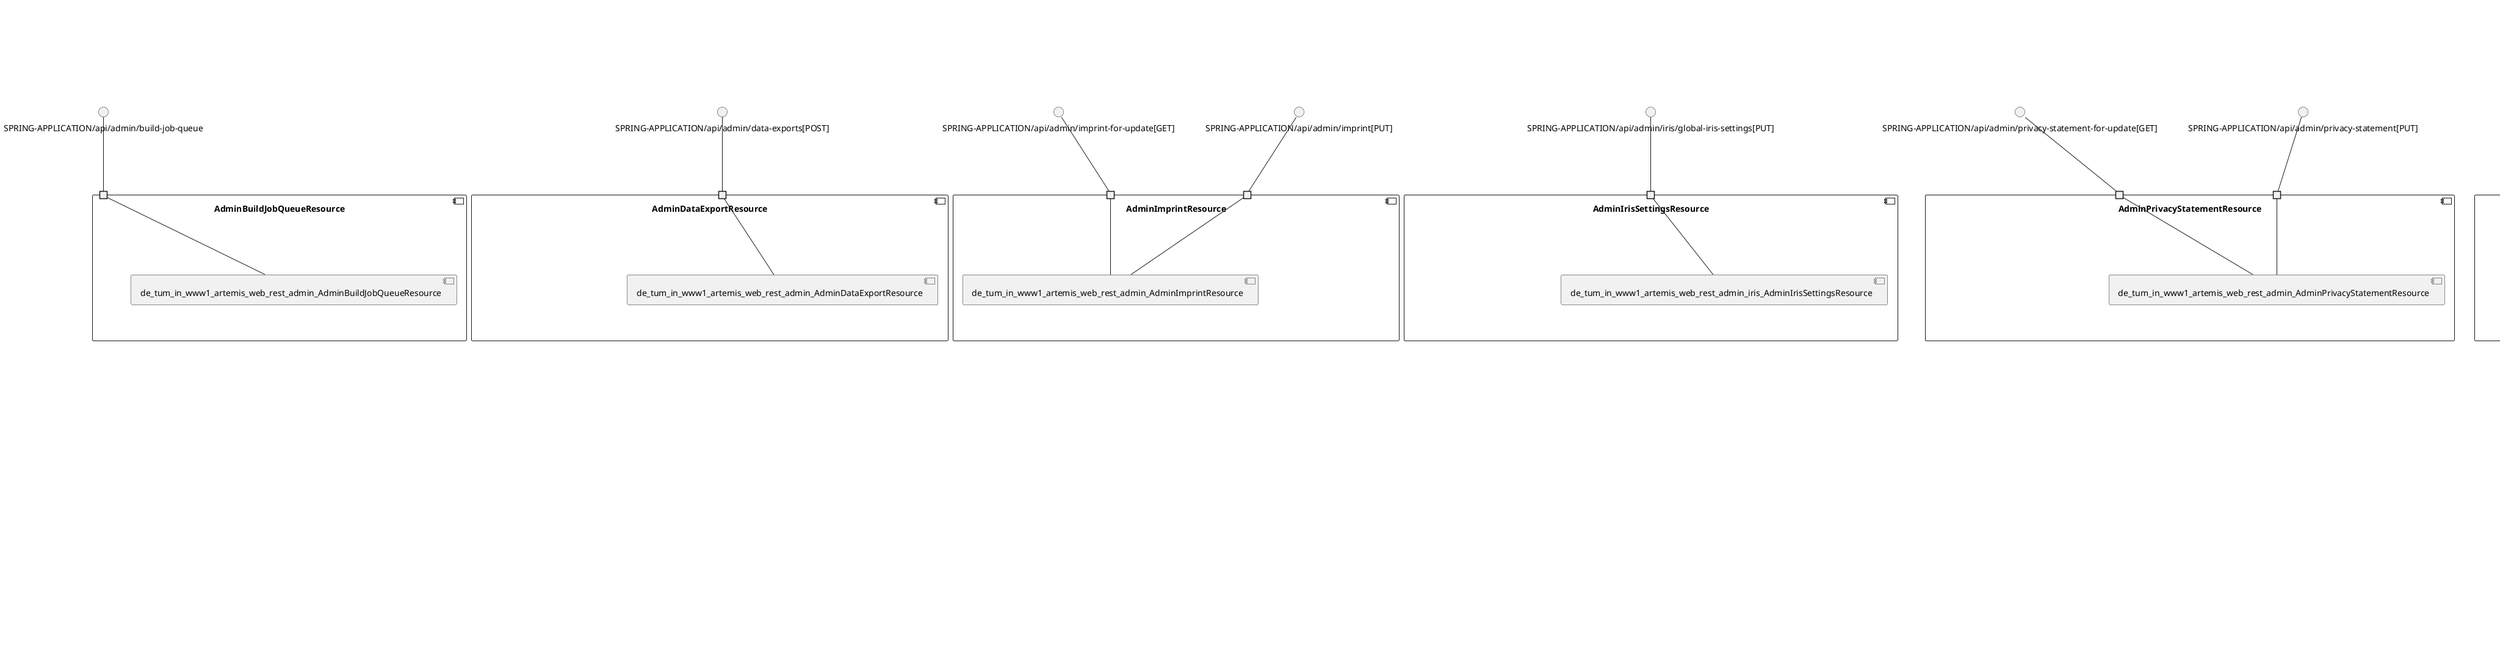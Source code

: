 @startuml
skinparam fixCircleLabelOverlapping true
component "AbstractQuizSubmissionService\n\n\n\n\n\n" {
[de_tum_in_www1_artemis_service_AbstractQuizSubmissionService]
}
component "AccountService\n\n\n\n\n\n" {
[de_tum_in_www1_artemis_service_AccountService]
}
component "AdminBuildJobQueueResource\n\n\n\n\n\n" {
[de_tum_in_www1_artemis_web_rest_admin_AdminBuildJobQueueResource]
portin " " as AdminBuildJobQueueResource.requires.SPRING_APPLICATION_api_admin_build_job_queue
"AdminBuildJobQueueResource.requires.SPRING_APPLICATION_api_admin_build_job_queue"--[de_tum_in_www1_artemis_web_rest_admin_AdminBuildJobQueueResource]
}
interface "SPRING-APPLICATION/api/admin/build-job-queue" as interface.SPRING_APPLICATION_api_admin_build_job_queue
interface.SPRING_APPLICATION_api_admin_build_job_queue--"AdminBuildJobQueueResource.requires.SPRING_APPLICATION_api_admin_build_job_queue"
component "AdminDataExportResource\n\n\n\n\n\n" {
[de_tum_in_www1_artemis_web_rest_admin_AdminDataExportResource]
portin " " as AdminDataExportResource.requires.SPRING_APPLICATION_api_admin_data_exports_POST_
"AdminDataExportResource.requires.SPRING_APPLICATION_api_admin_data_exports_POST_"--[de_tum_in_www1_artemis_web_rest_admin_AdminDataExportResource]
}
interface "SPRING-APPLICATION/api/admin/data-exports[POST]" as interface.SPRING_APPLICATION_api_admin_data_exports_POST_
interface.SPRING_APPLICATION_api_admin_data_exports_POST_--"AdminDataExportResource.requires.SPRING_APPLICATION_api_admin_data_exports_POST_"
component "AdminImprintResource\n\n\n\n\n\n" {
[de_tum_in_www1_artemis_web_rest_admin_AdminImprintResource]
portin " " as AdminImprintResource.requires.SPRING_APPLICATION_api_admin_imprint_for_update_GET_
portin " " as AdminImprintResource.requires.SPRING_APPLICATION_api_admin_imprint_PUT_
"AdminImprintResource.requires.SPRING_APPLICATION_api_admin_imprint_for_update_GET_"--[de_tum_in_www1_artemis_web_rest_admin_AdminImprintResource]
"AdminImprintResource.requires.SPRING_APPLICATION_api_admin_imprint_PUT_"--[de_tum_in_www1_artemis_web_rest_admin_AdminImprintResource]
}
interface "SPRING-APPLICATION/api/admin/imprint-for-update[GET]" as interface.SPRING_APPLICATION_api_admin_imprint_for_update_GET_
interface.SPRING_APPLICATION_api_admin_imprint_for_update_GET_--"AdminImprintResource.requires.SPRING_APPLICATION_api_admin_imprint_for_update_GET_"
interface "SPRING-APPLICATION/api/admin/imprint[PUT]" as interface.SPRING_APPLICATION_api_admin_imprint_PUT_
interface.SPRING_APPLICATION_api_admin_imprint_PUT_--"AdminImprintResource.requires.SPRING_APPLICATION_api_admin_imprint_PUT_"
component "AdminIrisSettingsResource\n\n\n\n\n\n" {
[de_tum_in_www1_artemis_web_rest_admin_iris_AdminIrisSettingsResource]
portin " " as AdminIrisSettingsResource.requires.SPRING_APPLICATION_api_admin_iris_global_iris_settings_PUT_
"AdminIrisSettingsResource.requires.SPRING_APPLICATION_api_admin_iris_global_iris_settings_PUT_"--[de_tum_in_www1_artemis_web_rest_admin_iris_AdminIrisSettingsResource]
}
interface "SPRING-APPLICATION/api/admin/iris/global-iris-settings[PUT]" as interface.SPRING_APPLICATION_api_admin_iris_global_iris_settings_PUT_
interface.SPRING_APPLICATION_api_admin_iris_global_iris_settings_PUT_--"AdminIrisSettingsResource.requires.SPRING_APPLICATION_api_admin_iris_global_iris_settings_PUT_"
component "AdminPrivacyStatementResource\n\n\n\n\n\n" {
[de_tum_in_www1_artemis_web_rest_admin_AdminPrivacyStatementResource]
portin " " as AdminPrivacyStatementResource.requires.SPRING_APPLICATION_api_admin_privacy_statement_PUT_
portin " " as AdminPrivacyStatementResource.requires.SPRING_APPLICATION_api_admin_privacy_statement_for_update_GET_
"AdminPrivacyStatementResource.requires.SPRING_APPLICATION_api_admin_privacy_statement_for_update_GET_"--[de_tum_in_www1_artemis_web_rest_admin_AdminPrivacyStatementResource]
"AdminPrivacyStatementResource.requires.SPRING_APPLICATION_api_admin_privacy_statement_PUT_"--[de_tum_in_www1_artemis_web_rest_admin_AdminPrivacyStatementResource]
}
interface "SPRING-APPLICATION/api/admin/privacy-statement-for-update[GET]" as interface.SPRING_APPLICATION_api_admin_privacy_statement_for_update_GET_
interface.SPRING_APPLICATION_api_admin_privacy_statement_for_update_GET_--"AdminPrivacyStatementResource.requires.SPRING_APPLICATION_api_admin_privacy_statement_for_update_GET_"
interface "SPRING-APPLICATION/api/admin/privacy-statement[PUT]" as interface.SPRING_APPLICATION_api_admin_privacy_statement_PUT_
interface.SPRING_APPLICATION_api_admin_privacy_statement_PUT_--"AdminPrivacyStatementResource.requires.SPRING_APPLICATION_api_admin_privacy_statement_PUT_"
component "AdminStatisticsResource\n\n\n\n\n\n" {
[de_tum_in_www1_artemis_web_rest_admin_AdminStatisticsResource]
portin " " as AdminStatisticsResource.requires.SPRING_APPLICATION_api_admin_management_statistics_data_GET_
"AdminStatisticsResource.requires.SPRING_APPLICATION_api_admin_management_statistics_data_GET_"--[de_tum_in_www1_artemis_web_rest_admin_AdminStatisticsResource]
}
interface "SPRING-APPLICATION/api/admin/management/statistics/data[GET]" as interface.SPRING_APPLICATION_api_admin_management_statistics_data_GET_
interface.SPRING_APPLICATION_api_admin_management_statistics_data_GET_--"AdminStatisticsResource.requires.SPRING_APPLICATION_api_admin_management_statistics_data_GET_"
component "AdminSystemNotificationResource\n\n\n\n\n\n" {
[de_tum_in_www1_artemis_web_rest_admin_AdminSystemNotificationResource]
[de_tum_in_www1_artemis_web_rest_SystemNotificationResource]
[de_tum_in_www1_artemis_service_SystemNotificationService]
[de_tum_in_www1_artemis_repository_SystemNotificationRepository]
portin " " as AdminSystemNotificationResource.requires.SPRING_APPLICATION_api_system_notifications_GET_
portin " " as AdminSystemNotificationResource.requires.SPRING_APPLICATION_api_admin_system_notifications
[de_tum_in_www1_artemis_web_rest_admin_AdminSystemNotificationResource]..>[de_tum_in_www1_artemis_repository_SystemNotificationRepository] : requires
[de_tum_in_www1_artemis_web_rest_SystemNotificationResource]..>[de_tum_in_www1_artemis_repository_SystemNotificationRepository] : requires
[de_tum_in_www1_artemis_service_SystemNotificationService]..>[de_tum_in_www1_artemis_repository_SystemNotificationRepository] : requires
"AdminSystemNotificationResource.requires.SPRING_APPLICATION_api_admin_system_notifications"--[de_tum_in_www1_artemis_web_rest_admin_AdminSystemNotificationResource]
"AdminSystemNotificationResource.requires.SPRING_APPLICATION_api_system_notifications_GET_"--[de_tum_in_www1_artemis_web_rest_SystemNotificationResource]
}
interface "SPRING-APPLICATION/api/admin/system-notifications" as interface.SPRING_APPLICATION_api_admin_system_notifications
interface.SPRING_APPLICATION_api_admin_system_notifications--"AdminSystemNotificationResource.requires.SPRING_APPLICATION_api_admin_system_notifications"
interface "SPRING-APPLICATION/api/system-notifications[GET]" as interface.SPRING_APPLICATION_api_system_notifications_GET_
interface.SPRING_APPLICATION_api_system_notifications_GET_--"AdminSystemNotificationResource.requires.SPRING_APPLICATION_api_system_notifications_GET_"
component "AeolusBuildPlanService\n\n\n\n\n\n" {
[de_tum_in_www1_artemis_service_connectors_aeolus_AeolusBuildPlanService]
}
component "AeolusTemplateResource\n\n\n\n\n\n" {
[de_tum_in_www1_artemis_web_rest_AeolusTemplateResource]
}
component "AeolusTemplateService\n\n\n\n\n\n" {
[de_tum_in_www1_artemis_service_connectors_aeolus_AeolusTemplateService]
}
component "AndroidAppSiteAssociationResource\n\n\n\n\n\n" {
[de_tum_in_www1_artemis_web_rest_AndroidAppSiteAssociationResource]
portin " " as AndroidAppSiteAssociationResource.requires.SPRING_APPLICATION__well_known_assetlinks_json_GET_
"AndroidAppSiteAssociationResource.requires.SPRING_APPLICATION__well_known_assetlinks_json_GET_"--[de_tum_in_www1_artemis_web_rest_AndroidAppSiteAssociationResource]
}
interface "SPRING-APPLICATION/_well-known/assetlinks_json[GET]" as interface.SPRING_APPLICATION__well_known_assetlinks_json_GET_
interface.SPRING_APPLICATION__well_known_assetlinks_json_GET_--"AndroidAppSiteAssociationResource.requires.SPRING_APPLICATION__well_known_assetlinks_json_GET_"
component "AnswerMessageResource\n\n\n\n\n\n" {
[de_tum_in_www1_artemis_web_rest_metis_AnswerMessageResource]
portin " " as AnswerMessageResource.requires.SPRING_APPLICATION_api_courses_DELETE_
portin " " as AnswerMessageResource.requires.SPRING_APPLICATION_api_courses_PUT_
"AnswerMessageResource.requires.SPRING_APPLICATION_api_courses_PUT_"--[de_tum_in_www1_artemis_web_rest_metis_AnswerMessageResource]
"AnswerMessageResource.requires.SPRING_APPLICATION_api_courses_DELETE_"--[de_tum_in_www1_artemis_web_rest_metis_AnswerMessageResource]
}
interface "SPRING-APPLICATION/api/courses[PUT]" as interface.SPRING_APPLICATION_api_courses_PUT_
interface.SPRING_APPLICATION_api_courses_PUT_--"AnswerMessageResource.requires.SPRING_APPLICATION_api_courses_PUT_"
interface "SPRING-APPLICATION/api/courses[DELETE]" as interface.SPRING_APPLICATION_api_courses_DELETE_
interface.SPRING_APPLICATION_api_courses_DELETE_--"AnswerMessageResource.requires.SPRING_APPLICATION_api_courses_DELETE_"
component "AnswerPostResource\n\n\n\n\n\n" {
[de_tum_in_www1_artemis_web_rest_metis_AnswerPostResource]
portin " " as AnswerPostResource.requires.SPRING_APPLICATION_api_courses_PUT_
portin " " as AnswerPostResource.requires.SPRING_APPLICATION_api_courses_DELETE_
"AnswerPostResource.requires.SPRING_APPLICATION_api_courses_PUT_"--[de_tum_in_www1_artemis_web_rest_metis_AnswerPostResource]
"AnswerPostResource.requires.SPRING_APPLICATION_api_courses_DELETE_"--[de_tum_in_www1_artemis_web_rest_metis_AnswerPostResource]
}
interface "SPRING-APPLICATION/api/courses[PUT]" as interface.SPRING_APPLICATION_api_courses_PUT_
interface.SPRING_APPLICATION_api_courses_PUT_--"AnswerPostResource.requires.SPRING_APPLICATION_api_courses_PUT_"
interface "SPRING-APPLICATION/api/courses[DELETE]" as interface.SPRING_APPLICATION_api_courses_DELETE_
interface.SPRING_APPLICATION_api_courses_DELETE_--"AnswerPostResource.requires.SPRING_APPLICATION_api_courses_DELETE_"
component "ApollonConversionResource\n\n\n\n\n\n" {
[de_tum_in_www1_artemis_web_rest_ApollonConversionResource]
portin " " as ApollonConversionResource.requires.SPRING_APPLICATION_api_apollon_convert_to_pdf_POST_
"ApollonConversionResource.requires.SPRING_APPLICATION_api_apollon_convert_to_pdf_POST_"--[de_tum_in_www1_artemis_web_rest_ApollonConversionResource]
}
interface "SPRING-APPLICATION/api/apollon/convert-to-pdf[POST]" as interface.SPRING_APPLICATION_api_apollon_convert_to_pdf_POST_
interface.SPRING_APPLICATION_api_apollon_convert_to_pdf_POST_--"ApollonConversionResource.requires.SPRING_APPLICATION_api_apollon_convert_to_pdf_POST_"
component "ApollonConversionService\n\n\n\n\n\n" {
[de_tum_in_www1_artemis_service_connectors_apollon_ApollonConversionService]
}
component "AppleAppSiteAssociationResource\n\n\n\n\n\n" {
[de_tum_in_www1_artemis_web_rest_AppleAppSiteAssociationResource]
portin " " as AppleAppSiteAssociationResource.requires.SPRING_APPLICATION__well_known_apple_app_site_association_GET_
"AppleAppSiteAssociationResource.requires.SPRING_APPLICATION__well_known_apple_app_site_association_GET_"--[de_tum_in_www1_artemis_web_rest_AppleAppSiteAssociationResource]
}
interface "SPRING-APPLICATION/_well-known/apple-app-site-association[GET]" as interface.SPRING_APPLICATION__well_known_apple_app_site_association_GET_
interface.SPRING_APPLICATION__well_known_apple_app_site_association_GET_--"AppleAppSiteAssociationResource.requires.SPRING_APPLICATION__well_known_apple_app_site_association_GET_"
component "AthenaFeedbackSendingService\n\n\n\n\n\n" {
[de_tum_in_www1_artemis_service_connectors_athena_AthenaFeedbackSendingService]
}
component "AthenaFeedbackSuggestionsService\n\n\n\n\n\n" {
[de_tum_in_www1_artemis_service_connectors_athena_AthenaFeedbackSuggestionsService]
}
component "AthenaModuleUrlHelper\n\n\n\n\n\n" {
[de_tum_in_www1_artemis_service_connectors_athena_AthenaModuleUrlHelper]
}
component "AthenaSubmissionSelectionService\n\n\n\n\n\n" {
[de_tum_in_www1_artemis_service_connectors_athena_AthenaSubmissionSelectionService]
}
component "AuditEventService\n\n\n\n\n\n" {
[de_tum_in_www1_artemis_service_AuditEventService]
[de_tum_in_www1_artemis_repository_PersistenceAuditEventRepository]
[de_tum_in_www1_artemis_service_AuditEventService]..>[de_tum_in_www1_artemis_repository_PersistenceAuditEventRepository] : requires
}
component "AuditResource\n\n\n\n\n\n" {
[de_tum_in_www1_artemis_web_rest_admin_AuditResource]
portin " " as AuditResource.requires.SPRING_APPLICATION_api_admin_audits_GET_
"AuditResource.requires.SPRING_APPLICATION_api_admin_audits_GET_"--[de_tum_in_www1_artemis_web_rest_admin_AuditResource]
}
interface "SPRING-APPLICATION/api/admin/audits[GET]" as interface.SPRING_APPLICATION_api_admin_audits_GET_
interface.SPRING_APPLICATION_api_admin_audits_GET_--"AuditResource.requires.SPRING_APPLICATION_api_admin_audits_GET_"
component "AuthorizationTestService\n\n\n\n\n\n" {
[de_tum_in_www1_artemis_authorization_AuthorizationTestService]
}
component "BambooBuildPlanService\n\n\n\n\n\n" {
[de_tum_in_www1_artemis_service_connectors_bamboo_BambooBuildPlanService]
}
component "BambooBuildPlanUpdateService\n\n\n\n\n\n" {
[de_tum_in_www1_artemis_service_connectors_bitbucket_BambooBuildPlanUpdateService]
}
component "BambooInternalUrlService\n\n\n\n\n\n" {
[de_tum_in_www1_artemis_service_connectors_bamboo_BambooInternalUrlService]
}
component "BambooMigrationService\n\n\n\n\n\n" {
[de_tum_in_www1_artemis_config_migration_entries_BambooMigrationService]
}
component "BambooProgrammingLanguageFeatureService\n\n\n\n\n\n" {
[de_tum_in_www1_artemis_service_connectors_bamboo_BambooProgrammingLanguageFeatureService]
}
component "BambooResultService\n\n\n\n\n\n" {
[de_tum_in_www1_artemis_service_connectors_bamboo_BambooResultService]
}
component "BambooService\n\n\n\n\n\n" {
[de_tum_in_www1_artemis_service_connectors_bamboo_BambooService]
}
component "BambooTriggerService\n\n\n\n\n\n" {
[de_tum_in_www1_artemis_service_connectors_bamboo_BambooTriggerService]
}
component "ClientForwardResource\n\n\n\n\n\n" {
[de_tum_in_www1_artemis_web_rest_ClientForwardResource]
}
component "ConductAgreementService\n\n\n\n\n\n" {
[de_tum_in_www1_artemis_repository_ConductAgreementRepository]
[de_tum_in_www1_artemis_service_ConductAgreementService]
[de_tum_in_www1_artemis_service_ConductAgreementService]..>[de_tum_in_www1_artemis_repository_ConductAgreementRepository] : requires
}
component "DefaultTemplateUpgradeService\n\n\n\n\n\n" {
[de_tum_in_www1_artemis_service_programming_DefaultTemplateUpgradeService]
}
component "DragAndDropQuizAnswerConversionService\n\n\n\n\n\n" {
[de_tum_in_www1_artemis_service_DragAndDropQuizAnswerConversionService]
}
component "EntityFileService\n\n\n\n\n\n" {
[de_tum_in_www1_artemis_service_EntityFileService]
}
component "ExamResource\n\n\n\n\n\n" {
[de_tum_in_www1_artemis_service_AuthorizationCheckService]
[de_tum_in_www1_artemis_service_QuizService]
[de_tum_in_www1_artemis_service_user_PasswordService]
[de_tum_in_www1_artemis_service_CourseService]
[de_tum_in_www1_artemis_web_rest_LearningPathResource]
[de_tum_in_www1_artemis_repository_plagiarism_PlagiarismCaseRepository]
[de_tum_in_www1_artemis_web_rest_CompetencyResource]
[de_tum_in_www1_artemis_repository_hestia_TestwiseCoverageReportEntryRepository]
[de_tum_in_www1_artemis_service_scheduled_cache_quiz_QuizScheduleService]
[de_tum_in_www1_artemis_service_ConsistencyCheckTestService]
[de_tum_in_www1_artemis_web_rest_admin_AdminExamResource]
[de_tum_in_www1_artemis_localvcci_LocalVCLocalCITestService]
[de_tum_in_www1_artemis_service_metis_conversation_ChannelService]
[de_tum_in_www1_artemis_service_metis_conversation_ConversationDTOService]
[de_tum_in_www1_artemis_service_programming_ProgrammingTriggerService]
[de_tum_in_www1_artemis_course_CourseUtilService]
[de_tum_in_www1_artemis_web_rest_lecture_OnlineUnitResource]
[de_tum_in_www1_artemis_repository_metis_conversation_GroupChatRepository]
[de_tum_in_www1_artemis_service_exam_StudentExamService]
[de_tum_in_www1_artemis_repository_tutorialgroups_TutorialGroupRepository]
[de_tum_in_www1_artemis_repository_hestia_CoverageFileReportRepository]
[de_tum_in_www1_artemis_service_export_DataExportQuizExerciseCreationService]
[de_tum_in_www1_artemis_web_rest_lecture_AttachmentUnitResource]
[de_tum_in_www1_artemis_service_export_DataExportExerciseCreationService]
[de_tum_in_www1_artemis_service_export_DataExportService]
[de_tum_in_www1_artemis_service_tutorialgroups_TutorialGroupsConfigurationService]
[de_tum_in_www1_artemis_service_StatisticsService]
[de_tum_in_www1_artemis_service_ExampleSubmissionService]
[de_tum_in_www1_artemis_service_scheduled_AthenaScheduleService]
[de_tum_in_www1_artemis_service_ModelingSubmissionService]
[de_tum_in_www1_artemis_repository_GradingScaleRepository]
[de_tum_in_www1_artemis_service_iris_session_IrisChatSessionService]
[de_tum_in_www1_artemis_service_metis_conversation_auth_ConversationAuthorizationService]
[de_tum_in_www1_artemis_service_programming_ProgrammingExerciseService]
[de_tum_in_www1_artemis_post_ConversationUtilService]
[de_tum_in_www1_artemis_service_programming_ProgrammingExerciseFeedbackCreationService]
[de_tum_in_www1_artemis_service_QuizSubmissionService]
[de_tum_in_www1_artemis_assessment_ComplaintUtilService]
[de_tum_in_www1_artemis_repository_TextUnitRepository]
[de_tum_in_www1_artemis_competency_CompetencyProgressUtilService]
[de_tum_in_www1_artemis_repository_LtiOutcomeUrlRepository]
[de_tum_in_www1_artemis_service_exam_ExamDateService]
[de_tum_in_www1_artemis_service_ExerciseScoresChartService]
[de_tum_in_www1_artemis_repository_tutorialgroups_TutorialGroupsConfigurationRepository]
[de_tum_in_www1_artemis_service_exam_ExamService]
[de_tum_in_www1_artemis_web_rest_open_PublicLtiResource]
[de_tum_in_www1_artemis_service_scheduled_PushNotificationDeviceConfigurationCleanupService]
[de_tum_in_www1_artemis_repository_ProgrammingSubmissionRepository]
[de_tum_in_www1_artemis_web_rest_ModelingSubmissionResource]
[de_tum_in_www1_artemis_service_hestia_TestwiseCoverageService]
[de_tum_in_www1_artemis_service_metis_PostService]
[de_tum_in_www1_artemis_assessment_GradingScaleUtilService]
[de_tum_in_www1_artemis_web_rest_ModelingAssessmentResource]
[de_tum_in_www1_artemis_web_rest_BuildJobQueueResource]
[de_tum_in_www1_artemis_repository_LectureUnitRepository]
[de_tum_in_www1_artemis_repository_iris_IrisCodeEditorSessionRepository]
[de_tum_in_www1_artemis_repository_QuizBatchRepository]
[de_tum_in_www1_artemis_service_connectors_GitService]
[de_tum_in_www1_artemis_exercise_programmingexercise_ContinuousIntegrationTestService]
[de_tum_in_www1_artemis_service_TextExerciseService]
[de_tum_in_www1_artemis_repository_BonusRepository]
[de_tum_in_www1_artemis_service_user_UserCreationService]
[de_tum_in_www1_artemis_repository_Lti13ResourceLaunchRepository]
[de_tum_in_www1_artemis_repository_QuizQuestionStatisticRepository]
[de_tum_in_www1_artemis_web_rest_StaticCodeAnalysisResource]
[de_tum_in_www1_artemis_service_iris_IrisSessionService]
[de_tum_in_www1_artemis_service_programming_ProgrammingExerciseImportService]
[de_tum_in_www1_artemis_service_QuizExerciseService]
[de_tum_in_www1_artemis_repository_DragAndDropMappingRepository]
[de_tum_in_www1_artemis_service_ExerciseService]
[de_tum_in_www1_artemis_service_FilePathService]
[de_tum_in_www1_artemis_service_iris_IrisRateLimitService]
[de_tum_in_www1_artemis_repository_SubmissionRepository]
[de_tum_in_www1_artemis_repository_CourseRepository]
[de_tum_in_www1_artemis_service_notifications_push_notifications_ApplePushNotificationService]
[de_tum_in_www1_artemis_repository_TextExerciseRepository]
[de_tum_in_www1_artemis_service_connectors_lti_Lti10Service]
[de_tum_in_www1_artemis_repository_iris_IrisMessageRepository]
[de_tum_in_www1_artemis_service_TextBlockService]
[de_tum_in_www1_artemis_web_rest_lecture_VideoUnitResource]
[de_tum_in_www1_artemis_web_rest_ModelingExerciseResource]
[de_tum_in_www1_artemis_service_TutorEffortService]
[de_tum_in_www1_artemis_repository_BuildLogStatisticsEntryRepository]
[de_tum_in_www1_artemis_web_rest_FileUploadSubmissionResource]
[de_tum_in_www1_artemis_exercise_ExerciseUtilService]
[de_tum_in_www1_artemis_web_rest_ParticipationResource]
[de_tum_in_www1_artemis_web_rest_hestia_ProgrammingExerciseGitDiffReportResource]
[de_tum_in_www1_artemis_service_QuizBatchService]
[de_tum_in_www1_artemis_service_EmailSummaryService]
[de_tum_in_www1_artemis_web_rest_StudentExamResource]
[de_tum_in_www1_artemis_repository_AuxiliaryRepositoryRepository]
[de_tum_in_www1_artemis_web_rest_TextSubmissionResource]
[de_tum_in_www1_artemis_util_ZipFileTestUtilService]
[de_tum_in_www1_artemis_service_connectors_bitbucket_BitbucketUserManagementService]
[de_tum_in_www1_artemis_service_exam_StudentExamAccessService]
[de_tum_in_www1_artemis_participation_ParticipationUtilService]
[de_tum_in_www1_artemis_StudentScoreUtilService]
[de_tum_in_www1_artemis_service_connectors_localci_LocalCISharedBuildJobQueueService]
[de_tum_in_www1_artemis_web_rest_tutorialgroups_TutorialGroupsConfigurationResource]
[de_tum_in_www1_artemis_web_rest_ProgrammingExerciseTestCaseResource]
[de_tum_in_www1_artemis_service_iris_IrisMessageService]
[de_tum_in_www1_artemis_service_OnlineCourseConfigurationService]
[de_tum_in_www1_artemis_service_plagiarism_PlagiarismDetectionService]
[de_tum_in_www1_artemis_service_iris_session_IrisCodeEditorSessionService]
[de_tum_in_www1_artemis_repository_CustomAuditEventRepository]
[de_tum_in_www1_artemis_web_rest_iris_IrisSettingsResource]
[de_tum_in_www1_artemis_service_FileService]
[de_tum_in_www1_artemis_user_UserTestService]
[de_tum_in_www1_artemis_service_notifications_TutorialGroupNotificationService]
[de_tum_in_www1_artemis_repository_ExerciseUnitRepository]
[de_tum_in_www1_artemis_service_programming_JavaTemplateUpgradeService]
[de_tum_in_www1_artemis_repository_SubmissionVersionRepository]
[de_tum_in_www1_artemis_web_rest_FileUploadExerciseResource]
[de_tum_in_www1_artemis_repository_TeamScoreRepository]
[de_tum_in_www1_artemis_service_ResultService]
[de_tum_in_www1_artemis_repository_ExampleSubmissionRepository]
[de_tum_in_www1_artemis_service_programming_ProgrammingSubmissionService]
[de_tum_in_www1_artemis_service_programming_AuxiliaryRepositoryService]
[de_tum_in_www1_artemis_repository_ComplaintRepository]
[de_tum_in_www1_artemis_web_rest_ParticipantScoreResource]
[de_tum_in_www1_artemis_service_export_DataExportCreationService]
[de_tum_in_www1_artemis_web_websocket_team_ParticipationTeamWebsocketService]
[de_tum_in_www1_artemis_web_rest_hestia_ProgrammingExerciseTaskResource]
[de_tum_in_www1_artemis_service_programming_ProgrammingMessagingService]
[de_tum_in_www1_artemis_web_rest_ExampleSubmissionResource]
[de_tum_in_www1_artemis_repository_GradingCriterionRepository]
[de_tum_in_www1_artemis_web_rest_FileResource]
[de_tum_in_www1_artemis_web_rest_lecture_LectureUnitResource]
[de_tum_in_www1_artemis_web_rest_hestia_ExerciseHintResource]
[de_tum_in_www1_artemis_web_rest_TutorParticipationResource]
[de_tum_in_www1_artemis_web_rest_iris_IrisChatSessionResource]
[de_tum_in_www1_artemis_repository_hestia_ExerciseHintActivationRepository]
[de_tum_in_www1_artemis_service_LectureService]
[de_tum_in_www1_artemis_service_compass_CompassService]
[de_tum_in_www1_artemis_web_rest_TeamResource]
[de_tum_in_www1_artemis_repository_hestia_ProgrammingExerciseTaskRepository]
[de_tum_in_www1_artemis_repository_CompetencyRelationRepository]
[de_tum_in_www1_artemis_connector_BitbucketRequestMockProvider]
[de_tum_in_www1_artemis_repository_QuizSubmissionRepository]
[de_tum_in_www1_artemis_repository_metis_ConversationMessageRepository]
[de_tum_in_www1_artemis_repository_QuizPoolRepository]
[de_tum_in_www1_artemis_repository_TeamRepository]
[de_tum_in_www1_artemis_repository_BuildPlanRepository]
[de_tum_in_www1_artemis_web_rest_ExamResource]
[de_tum_in_www1_artemis_web_rest_plagiarism_PlagiarismResource]
[de_tum_in_www1_artemis_exercise_programmingexercise_ProgrammingExerciseTestService]
[de_tum_in_www1_artemis_repository_LearningPathRepository]
[de_tum_in_www1_artemis_service_connectors_athena_AthenaDTOConverter]
[de_tum_in_www1_artemis_service_tutorialgroups_TutorialGroupScheduleService]
[de_tum_in_www1_artemis_repository_CompetencyProgressRepository]
[de_tum_in_www1_artemis_repository_GuidedTourSettingsRepository]
[de_tum_in_www1_artemis_repository_ExamRepository]
[de_tum_in_www1_artemis_repository_ExerciseGroupRepository]
[de_tum_in_www1_artemis_repository_ExamLiveEventRepository]
[de_tum_in_www1_artemis_service_notifications_NotificationSettingsService]
[de_tum_in_www1_artemis_repository_ProgrammingExerciseRepository]
[de_tum_in_www1_artemis_web_rest_ExerciseGroupResource]
[de_tum_in_www1_artemis_service_OrganizationService]
[de_tum_in_www1_artemis_web_rest_admin_AdminTextAssessmentEventResource]
[de_tum_in_www1_artemis_service_scheduled_ParticipantScoreScheduleService]
[de_tum_in_www1_artemis_service_hestia_CodeHintService]
[de_tum_in_www1_artemis_tutorialgroups_TutorialGroupUtilService]
[de_tum_in_www1_artemis_repository_metis_conversation_ChannelRepository]
[de_tum_in_www1_artemis_plagiarism_PlagiarismUtilService]
[de_tum_in_www1_artemis_web_rest_lecture_TextUnitResource]
[de_tum_in_www1_artemis_web_rest_GradingScaleResource]
[de_tum_in_www1_artemis_repository_StudentExamRepository]
[de_tum_in_www1_artemis_web_rest_AttachmentResource]
[de_tum_in_www1_artemis_repository_LectureUnitCompletionRepository]
[de_tum_in_www1_artemis_web_rest_RatingResource]
[de_tum_in_www1_artemis_service_AttachmentUnitService]
[de_tum_in_www1_artemis_repository_QuizExerciseRepository]
[de_tum_in_www1_artemis_service_exam_ExamSessionService]
[de_tum_in_www1_artemis_repository_RatingRepository]
[de_tum_in_www1_artemis_repository_ShortAnswerMappingRepository]
[de_tum_in_www1_artemis_service_programming_ProgrammingExerciseImportBasicService]
[de_tum_in_www1_artemis_service_scheduled_UserScheduleService]
[de_tum_in_www1_artemis_web_rest_ProgrammingExerciseGradingResource]
[de_tum_in_www1_artemis_service_connectors_SAML2Service]
[de_tum_in_www1_artemis_service_programming_ProgrammingExerciseGradingService]
[de_tum_in_www1_artemis_web_rest_CourseResource]
[de_tum_in_www1_artemis_service_exam_ExamAccessService]
[de_tum_in_www1_artemis_service_connectors_athena_AthenaRepositoryExportService]
[de_tum_in_www1_artemis_repository_FileUploadExerciseRepository]
[de_tum_in_www1_artemis_service_connectors_gitlab_GitLabUserManagementService]
[de_tum_in_www1_artemis_service_ComplaintResponseService]
[de_tum_in_www1_artemis_repository_iris_IrisExercisePlanStepRepository]
[de_tum_in_www1_artemis_repository_ApollonDiagramRepository]
[de_tum_in_www1_artemis_service_exam_ExamUserService]
[de_tum_in_www1_artemis_repository_LectureRepository]
[de_tum_in_www1_artemis_service_exam_ExamImportService]
[de_tum_in_www1_artemis_repository_ParticipationRepository]
[de_tum_in_www1_artemis_repository_ModelElementRepository]
[de_tum_in_www1_artemis_service_tutorialgroups_TutorialGroupFreePeriodService]
[de_tum_in_www1_artemis_repository_hestia_ExerciseHintRepository]
[de_tum_in_www1_artemis_web_rest_hestia_CoverageReportResource]
[de_tum_in_www1_artemis_team_TeamUtilService]
[de_tum_in_www1_artemis_service_export_QuizExerciseWithSubmissionsExportService]
[de_tum_in_www1_artemis_service_hestia_structural_StructuralTestCaseService]
[de_tum_in_www1_artemis_service_TextExerciseImportService]
[de_tum_in_www1_artemis_web_rest_ExerciseScoresChartResource]
[de_tum_in_www1_artemis_repository_iris_IrisSessionRepository]
[de_tum_in_www1_artemis_util_ExerciseIntegrationTestUtils]
[de_tum_in_www1_artemis_web_rest_GradeStepResource]
[de_tum_in_www1_artemis_util_HestiaUtilTestService]
[de_tum_in_www1_artemis_web_rest_ExamUserResource]
[de_tum_in_www1_artemis_service_FileUploadSubmissionService]
[de_tum_in_www1_artemis_web_rest_ComplaintResource]
[de_tum_in_www1_artemis_service_ModelingExerciseService]
[de_tum_in_www1_artemis_service_ConsistencyCheckService]
[de_tum_in_www1_artemis_web_rest_metis_conversation_OneToOneChatResource]
[de_tum_in_www1_artemis_service_metis_conversation_OneToOneChatService]
[de_tum_in_www1_artemis_repository_DataExportRepository]
[de_tum_in_www1_artemis_repository_tutorialgroups_TutorialGroupRegistrationRepository]
[de_tum_in_www1_artemis_service_learningpath_LearningPathService]
[de_tum_in_www1_artemis_service_tutorialgroups_TutorialGroupChannelManagementService]
[de_tum_in_www1_artemis_repository_tutorialgroups_TutorialGroupNotificationRepository]
[de_tum_in_www1_artemis_web_rest_lecture_ExerciseUnitResource]
[de_tum_in_www1_artemis_repository_NotificationSettingRepository]
[de_tum_in_www1_artemis_repository_ComplaintResponseRepository]
[de_tum_in_www1_artemis_repository_StatisticsRepository]
[de_tum_in_www1_artemis_service_notifications_GroupNotificationService]
[de_tum_in_www1_artemis_service_connectors_gitlab_GitLabService]
[de_tum_in_www1_artemis_service_metis_conversation_auth_OneToOneChatAuthorizationService]
[de_tum_in_www1_artemis_web_rest_admin_AdminModelingExerciseResource]
[de_tum_in_www1_artemis_repository_VideoUnitRepository]
[de_tum_in_www1_artemis_repository_AttachmentRepository]
[de_tum_in_www1_artemis_repository_StudentParticipationRepository]
[de_tum_in_www1_artemis_service_GradingScaleService]
[de_tum_in_www1_artemis_competency_CompetencyUtilService]
[de_tum_in_www1_artemis_service_UrlService]
[de_tum_in_www1_artemis_service_scheduled_NotificationScheduleService]
[de_tum_in_www1_artemis_repository_plagiarism_PlagiarismSubmissionRepository]
[de_tum_in_www1_artemis_repository_ProgrammingExerciseTestCaseRepository]
[de_tum_in_www1_artemis_service_connectors_localvc_LocalVCServletService]
[de_tum_in_www1_artemis_service_ParticipationService]
[de_tum_in_www1_artemis_service_connectors_athena_AthenaSubmissionSendingService]
[de_tum_in_www1_artemis_service_TeamService]
[de_tum_in_www1_artemis_service_programming_ProgrammingExerciseParticipationService]
[de_tum_in_www1_artemis_web_rest_open_PublicBuildPlanResource]
[de_tum_in_www1_artemis_repository_metis_ConversationParticipantRepository]
[de_tum_in_www1_artemis_repository_tutorialgroups_TutorialGroupFreePeriodRepository]
[de_tum_in_www1_artemis_organization_OrganizationUtilService]
[de_tum_in_www1_artemis_web_rest_iris_IrisCodeEditorMessageResource]
[de_tum_in_www1_artemis_service_notifications_ConversationNotificationService]
[de_tum_in_www1_artemis_service_hestia_ExerciseHintService]
[de_tum_in_www1_artemis_repository_SubmittedAnswerRepository]
[de_tum_in_www1_artemis_service_plagiarism_ContinuousPlagiarismControlService]
[de_tum_in_www1_artemis_web_rest_open_PublicProgrammingSubmissionResource]
[de_tum_in_www1_artemis_exercise_programmingexercise_ProgrammingExerciseResultTestService]
[de_tum_in_www1_artemis_repository_ModelingExerciseRepository]
[de_tum_in_www1_artemis_service_QuizStatisticService]
[de_tum_in_www1_artemis_repository_OnlineCourseConfigurationRepository]
[de_tum_in_www1_artemis_web_rest_TextAssessmentResource]
[de_tum_in_www1_artemis_service_SubmissionService]
[de_tum_in_www1_artemis_service_BuildLogEntryService]
[de_tum_in_www1_artemis_web_rest_ResultResource]
[de_tum_in_www1_artemis_service_ParticipationAuthorizationCheckService]
[de_tum_in_www1_artemis_web_rest_admin_AdminUserResource]
[de_tum_in_www1_artemis_web_rest_LectureResource]
[de_tum_in_www1_artemis_repository_GradeStepRepository]
[de_tum_in_www1_artemis_service_ParticipantScoreService]
[de_tum_in_www1_artemis_util_GitUtilService]
[de_tum_in_www1_artemis_service_ModelingExerciseImportService]
[de_tum_in_www1_artemis_exam_ExamUtilService]
[de_tum_in_www1_artemis_web_rest_NotificationSettingsResource]
[de_tum_in_www1_artemis_web_rest_BuildPlanResource]
[de_tum_in_www1_artemis_web_rest_ProgrammingExerciseParticipationResource]
[de_tum_in_www1_artemis_repository_ProgrammingExerciseStudentParticipationRepository]
[de_tum_in_www1_artemis_service_connectors_bitbucket_BitbucketService]
[de_tum_in_www1_artemis_service_learningpath_LearningPathRecommendationService]
[de_tum_in_www1_artemis_service_SubmissionVersionService]
[de_tum_in_www1_artemis_exercise_modelingexercise_ModelingExerciseUtilService]
[de_tum_in_www1_artemis_web_rest_ProgrammingExerciseExportImportResource]
[de_tum_in_www1_artemis_service_plagiarism_ProgrammingPlagiarismDetectionService]
[de_tum_in_www1_artemis_repository_AuthorityRepository]
[de_tum_in_www1_artemis_repository_plagiarism_PlagiarismComparisonRepository]
[de_tum_in_www1_artemis_service_RatingService]
[de_tum_in_www1_artemis_web_rest_ProgrammingAssessmentResource]
[de_tum_in_www1_artemis_web_rest_push_notification_PushNotificationResource]
[de_tum_in_www1_artemis_service_TextSubmissionService]
[de_tum_in_www1_artemis_web_rest_ProgrammingSubmissionResource]
[de_tum_in_www1_artemis_repository_QuizGroupRepository]
[de_tum_in_www1_artemis_repository_GroupNotificationRepository]
[de_tum_in_www1_artemis_service_SubmissionPolicyService]
[de_tum_in_www1_artemis_service_metis_AnswerPostService]
[de_tum_in_www1_artemis_service_scheduled_DataExportScheduleService]
[de_tum_in_www1_artemis_repository_SolutionProgrammingExerciseParticipationRepository]
[de_tum_in_www1_artemis_web_rest_QuizExerciseResource]
[de_tum_in_www1_artemis_service_AssessmentDashboardService]
[de_tum_in_www1_artemis_service_export_ProgrammingExerciseExportService]
[de_tum_in_www1_artemis_repository_tutorialgroups_TutorialGroupScheduleRepository]
[de_tum_in_www1_artemis_repository_metis_AnswerPostRepository]
[de_tum_in_www1_artemis_repository_hestia_CoverageReportRepository]
[de_tum_in_www1_artemis_repository_ModelClusterRepository]
[de_tum_in_www1_artemis_web_rest_ApollonDiagramResource]
[de_tum_in_www1_artemis_repository_OrganizationRepository]
[de_tum_in_www1_artemis_service_ExerciseDeletionService]
[de_tum_in_www1_artemis_repository_ExamSessionRepository]
[de_tum_in_www1_artemis_service_iris_session_IrisHestiaSessionService]
[de_tum_in_www1_artemis_web_rest_OrganizationResource]
[de_tum_in_www1_artemis_repository_TextSubmissionRepository]
[de_tum_in_www1_artemis_web_rest_TextExerciseResource]
[de_tum_in_www1_artemis_service_scheduled_ModelingExerciseScheduleService]
[de_tum_in_www1_artemis_web_rest_open_PublicAccountResource]
[de_tum_in_www1_artemis_service_plagiarism_PlagiarismService]
[de_tum_in_www1_artemis_web_rest_hestia_ProgrammingExerciseSolutionEntryResource]
[de_tum_in_www1_artemis_service_user_UserService]
[de_tum_in_www1_artemis_service_TutorLeaderboardService]
[de_tum_in_www1_artemis_service_scheduled_ProgrammingExerciseScheduleService]
[de_tum_in_www1_artemis_web_rest_admin_AdminExerciseResource]
[de_tum_in_www1_artemis_repository_tutorialgroups_TutorialGroupSessionRepository]
[de_tum_in_www1_artemis_service_BonusService]
[de_tum_in_www1_artemis_service_AssessmentService]
[de_tum_in_www1_artemis_repository_hestia_CodeHintRepository]
[de_tum_in_www1_artemis_web_rest_hestia_CodeHintResource]
[de_tum_in_www1_artemis_service_hestia_behavioral_BehavioralTestCaseService]
[de_tum_in_www1_artemis_service_notifications_push_notifications_FirebasePushNotificationService]
[de_tum_in_www1_artemis_repository_iris_IrisMessageContentRepository]
[de_tum_in_www1_artemis_service_LectureUnitService]
[de_tum_in_www1_artemis_repository_metis_conversation_OneToOneChatRepository]
[de_tum_in_www1_artemis_service_TutorParticipationService]
[de_tum_in_www1_artemis_web_rest_AthenaResource]
[de_tum_in_www1_artemis_repository_ParticipantScoreRepository]
[de_tum_in_www1_artemis_repository_NotificationRepository]
[de_tum_in_www1_artemis_web_rest_SubmissionResource]
[de_tum_in_www1_artemis_service_connectors_lti_Lti13Service]
[de_tum_in_www1_artemis_service_export_SubmissionExportService]
[de_tum_in_www1_artemis_repository_BuildLogEntryRepository]
[de_tum_in_www1_artemis_service_metis_conversation_auth_ChannelAuthorizationService]
[de_tum_in_www1_artemis_repository_SingleUserNotificationRepository]
[de_tum_in_www1_artemis_web_rest_ProgrammingExerciseResource]
[de_tum_in_www1_artemis_repository_UserRepository]
[de_tum_in_www1_artemis_service_hestia_ProgrammingExerciseTaskService]
[de_tum_in_www1_artemis_service_FileUploadExerciseImportService]
[de_tum_in_www1_artemis_web_rest_UserResource]
[de_tum_in_www1_artemis_util_PageableSearchUtilService]
[de_tum_in_www1_artemis_service_SlideSplitterService]
[de_tum_in_www1_artemis_exercise_programmingexercise_ProgrammingExerciseUtilService]
[de_tum_in_www1_artemis_service_messaging_InstanceMessageReceiveService]
[de_tum_in_www1_artemis_service_programming_ProgrammingExerciseTestCaseService]
[de_tum_in_www1_artemis_repository_TemplateProgrammingExerciseParticipationRepository]
[de_tum_in_www1_artemis_competency_LearningPathUtilService]
[de_tum_in_www1_artemis_web_rest_metis_conversation_GroupChatResource]
[de_tum_in_www1_artemis_web_rest_ProgrammingExercisePlagiarismResource]
[de_tum_in_www1_artemis_repository_PushNotificationDeviceConfigurationRepository]
[de_tum_in_www1_artemis_web_rest_plagiarism_PlagiarismCaseResource]
[de_tum_in_www1_artemis_course_CourseTestService]
[de_tum_in_www1_artemis_repository_StudentScoreRepository]
[de_tum_in_www1_artemis_service_connectors_lti_LtiDeepLinkingService]
[de_tum_in_www1_artemis_web_rest_NotificationResource]
[de_tum_in_www1_artemis_web_rest_tutorialgroups_TutorialGroupResource]
[de_tum_in_www1_artemis_service_export_CourseExamExportService]
[de_tum_in_www1_artemis_web_rest_metis_conversation_ConversationResource]
[de_tum_in_www1_artemis_web_rest_repository_RepositoryProgrammingExerciseParticipationResource]
[de_tum_in_www1_artemis_web_rest_admin_AdminCourseResource]
[de_tum_in_www1_artemis_service_ComplaintService]
[de_tum_in_www1_artemis_service_ExerciseDateService]
[de_tum_in_www1_artemis_repository_FileUploadSubmissionRepository]
[de_tum_in_www1_artemis_service_export_DataExportExamCreationService]
[de_tum_in_www1_artemis_web_rest_iris_IrisCodeEditorSessionResource]
[de_tum_in_www1_artemis_service_connectors_localci_LocalCIBuildJobExecutionService]
[de_tum_in_www1_artemis_user_UserUtilService]
[de_tum_in_www1_artemis_service_hestia_ProgrammingExerciseGitDiffReportService]
[de_tum_in_www1_artemis_web_rest_BonusResource]
[de_tum_in_www1_artemis_repository_SubmissionPolicyRepository]
[de_tum_in_www1_artemis_service_CompetencyService]
[de_tum_in_www1_artemis_repository_hestia_ProgrammingExerciseSolutionEntryRepository]
[de_tum_in_www1_artemis_repository_metis_ReactionRepository]
[de_tum_in_www1_artemis_util_IrisUtilTestService]
[de_tum_in_www1_artemis_repository_TextBlockRepository]
[de_tum_in_www1_artemis_exercise_textexercise_TextExerciseUtilService]
[de_tum_in_www1_artemis_repository_ProgrammingExerciseStudentParticipationTestRepository]
[de_tum_in_www1_artemis_web_rest_ExerciseResource]
[de_tum_in_www1_artemis_repository_metis_PostRepository]
[de_tum_in_www1_artemis_repository_TutorParticipationRepository]
[de_tum_in_www1_artemis_service_connectors_lti_LtiDynamicRegistrationService]
[de_tum_in_www1_artemis_exercise_programmingexercise_ProgrammingSubmissionAndResultIntegrationTestService]
[de_tum_in_www1_artemis_service_metis_conversation_GroupChatService]
[de_tum_in_www1_artemis_service_exam_ExamRegistrationService]
[de_tum_in_www1_artemis_repository_ExamUserRepository]
[de_tum_in_www1_artemis_service_connectors_lti_LtiService]
[de_tum_in_www1_artemis_web_rest_FileUploadAssessmentResource]
[de_tum_in_www1_artemis_exercise_programmingexercise_ProgrammingExerciseIntegrationTestService]
[de_tum_in_www1_artemis_web_rest_QuizSubmissionResource]
[de_tum_in_www1_artemis_service_user_AuthorityService]
[de_tum_in_www1_artemis_service_connectors_jenkins_JenkinsUserManagementService]
[de_tum_in_www1_artemis_web_rest_admin_AdminOrganizationResource]
[de_tum_in_www1_artemis_lecture_LectureUtilService]
[de_tum_in_www1_artemis_service_tutorialgroups_TutorialGroupService]
[de_tum_in_www1_artemis_web_rest_QuizPoolResource]
[de_tum_in_www1_artemis_service_export_DataExportCommunicationDataService]
[de_tum_in_www1_artemis_web_rest_SubmissionPolicyResource]
[de_tum_in_www1_artemis_service_StaticCodeAnalysisService]
[de_tum_in_www1_artemis_repository_ProgrammingExerciseTestRepository]
[de_tum_in_www1_artemis_repository_iris_IrisChatSessionRepository]
[de_tum_in_www1_artemis_service_FileUploadExerciseService]
[de_tum_in_www1_artemis_repository_SlideRepository]
[de_tum_in_www1_artemis_service_metis_ReactionService]
[de_tum_in_www1_artemis_repository_OnlineUnitRepository]
[de_tum_in_www1_artemis_web_rest_LtiResource]
[de_tum_in_www1_artemis_web_rest_TutorEffortResource]
[de_tum_in_www1_artemis_service_CompetencyProgressService]
[de_tum_in_www1_artemis_service_connectors_localci_LocalCIBuildJobManagementService]
[de_tum_in_www1_artemis_service_metis_AnswerMessageService]
[de_tum_in_www1_artemis_web_rest_iris_IrisMessageResource]
[de_tum_in_www1_artemis_util_RequestUtilService]
[de_tum_in_www1_artemis_repository_QuizPointStatisticRepository]
[de_tum_in_www1_artemis_repository_FeedbackRepository]
[de_tum_in_www1_artemis_repository_UserTestRepository]
[de_tum_in_www1_artemis_service_exam_ExamLiveEventsService]
[de_tum_in_www1_artemis_service_metis_conversation_auth_GroupChatAuthorizationService]
[de_tum_in_www1_artemis_web_rest_AccountResource]
[de_tum_in_www1_artemis_exercise_quizexercise_QuizExerciseUtilService]
[de_tum_in_www1_artemis_repository_ModelingSubmissionRepository]
[de_tum_in_www1_artemis_web_rest_DataExportResource]
[de_tum_in_www1_artemis_web_rest_TextAssessmentEventResource]
[de_tum_in_www1_artemis_repository_ResultRepository]
[de_tum_in_www1_artemis_repository_StaticCodeAnalysisCategoryRepository]
[de_tum_in_www1_artemis_repository_QuizQuestionRepository]
[de_tum_in_www1_artemis_service_plagiarism_PlagiarismCaseService]
[de_tum_in_www1_artemis_repository_DragItemRepository]
[de_tum_in_www1_artemis_repository_metis_conversation_ConversationNotificationRepository]
[de_tum_in_www1_artemis_service_exam_ExamQuizService]
[de_tum_in_www1_artemis_web_rest_ComplaintResponseResource]
[de_tum_in_www1_artemis_service_connectors_jenkins_build_plan_JenkinsBuildPlanService]
[de_tum_in_www1_artemis_exercise_fileuploadexercise_FileUploadExerciseUtilService]
[de_tum_in_www1_artemis_service_metis_ConversationMessagingService]
[de_tum_in_www1_artemis_repository_hestia_ProgrammingExerciseGitDiffReportRepository]
[de_tum_in_www1_artemis_service_exam_ExamDeletionService]
[de_tum_in_www1_artemis_web_rest_tutorialgroups_TutorialGroupFreePeriodResource]
[de_tum_in_www1_artemis_web_rest_ConsistencyCheckResource]
[de_tum_in_www1_artemis_web_rest_metis_ConversationMessageResource]
[de_tum_in_www1_artemis_repository_AttachmentUnitRepository]
[de_tum_in_www1_artemis_web_rest_metis_conversation_ChannelResource]
[de_tum_in_www1_artemis_repository_TextAssessmentEventRepository]
[de_tum_in_www1_artemis_service_QuizPoolService]
[de_tum_in_www1_artemis_service_metis_conversation_ConversationService]
[de_tum_in_www1_artemis_repository_CompetencyRepository]
[de_tum_in_www1_artemis_service_CourseScoreCalculationService]
[de_tum_in_www1_artemis_service_scheduled_AutomaticProgrammingExerciseCleanupService]
[de_tum_in_www1_artemis_service_exam_ExamSubmissionService]
[de_tum_in_www1_artemis_service_learningpath_LearningPathNgxService]
[de_tum_in_www1_artemis_service_LectureImportService]
[de_tum_in_www1_artemis_service_LectureUnitProcessingService]
[de_tum_in_www1_artemis_web_rest_StatisticsResource]
[de_tum_in_www1_artemis_service_notifications_SingleUserNotificationService]
[de_tum_in_www1_artemis_repository_ExerciseRepository]
[de_tum_in_www1_artemis_repository_plagiarism_PlagiarismResultRepository]
[de_tum_in_www1_artemis_service_PresentationPointsCalculationService]
[de_tum_in_www1_artemis_web_rest_tutorialgroups_TutorialGroupSessionResource]
[de_tum_in_www1_artemis_repository_metis_conversation_ConversationRepository]
[de_tum_in_www1_artemis_service_connectors_gitlabci_GitLabCIService]
portin " " as ExamResource.requires.SPRING_APPLICATION_api_file_upload_submissions_GET_
portin " " as ExamResource.requires.SPRING_APPLICATION_programming_exercises_GET_
portin " " as ExamResource.requires.SPRING_APPLICATION_api_programming_exercises___consistency_check_GET_
portin " " as ExamResource.requires.SPRING_APPLICATION_api_courses___favorite_POST_
portin " " as ExamResource.requires.SPRING_APPLICATION_api_exercises___example_result_GET_
portin " " as ExamResource.requires.SPRING_APPLICATION_api_exercises___file_upload_submissions
portin " " as ExamResource.requires.SPRING_APPLICATION_api_grading_scales_GET_
portin " " as ExamResource.requires.SPRING_APPLICATION_api_courses___grading_scale_DELETE_
portin " " as ExamResource.requires.SPRING_APPLICATION_api_admin_exercises_upcoming_GET_
portin " " as ExamResource.requires.SPRING_APPLICATION_api_management_statistics
portin " " as ExamResource.requires.SPRING_APPLICATION_api_courses___raw_iris_settings
portin " " as ExamResource.requires.SPRING_APPLICATION_courses___programming_exercises_GET_
portin " " as ExamResource.requires.SPRING_APPLICATION_api_courses_PUT_
portin " " as ExamResource.requires.SPRING_APPLICATION_participations___submission_count_GET_
portin " " as ExamResource.requires.SPRING_APPLICATION_api_courses___grading_scale_PUT_
portin " " as ExamResource.requires.SPRING_APPLICATION_api_participations_GET_
portin " " as ExamResource.requires.SPRING_APPLICATION_api_public_lti_launch_POST_
portin " " as ExamResource.requires.SPRING_APPLICATION_api_submissions_DELETE_
portin " " as ExamResource.requires.SPRING_APPLICATION_api_exercises_POST_
portin " " as ExamResource.requires.SPRING_APPLICATION_api_courses___tutor_effort_GET_
portin " " as ExamResource.requires.SPRING_APPLICATION_api_files
portin " " as ExamResource.requires.SPRING_APPLICATION_api_exercises___text_submissions
portin " " as ExamResource.requires.SPRING_APPLICATION_api_courses___team_search_users_GET_
portin " " as ExamResource.requires.SPRING_APPLICATION_api_programming_exercises___testwise_coverage_report_GET_
portin " " as ExamResource.requires.SPRING_APPLICATION_api_programming_exercises___update_test_cases_PATCH_
portin " " as ExamResource.requires.SPRING_APPLICATION_api_exams___exam_scores_GET_
portin " " as ExamResource.requires.SPRING_APPLICATION_api_courses___lectures_with_slides_GET_
portin " " as ExamResource.requires.SPRING_APPLICATION_api_exercises___modeling_submissions
portin " " as ExamResource.requires.SPRING_APPLICATION_api_exercises_PUT_
portin " " as ExamResource.requires.SPRING_APPLICATION_api_learning_path_GET_
portin " " as ExamResource.requires.SPRING_APPLICATION_api_course_GET_
portin " " as ExamResource.requires.SPRING_APPLICATION_api_programming_submissions___trigger_build_POST_
portin " " as ExamResource.requires.SPRING_APPLICATION_api_programming_exercises___tasks_with_unassigned_test_cases_GET_
portin " " as ExamResource.requires.SPRING_APPLICATION_api_push_notification
portin " " as ExamResource.requires.SPRING_APPLICATION_api_markdown_file_upload_POST_
portin " " as ExamResource.requires.SPRING_APPLICATION_api_programming_exercises___trigger_instructor_build_POST_
portin " " as ExamResource.requires.SPRING_APPLICATION_programming_exercises___plagiarism_result_GET_
portin " " as ExamResource.requires.SPRING_APPLICATION_api_courses___verdict_PUT_
portin " " as ExamResource.requires.SPRING_APPLICATION_api_courses___course_scores_GET_
portin " " as ExamResource.requires.SPRING_APPLICATION_api_exercises___example_text_assessment_PUT_
portin " " as ExamResource.requires.SPRING_APPLICATION_api_apollon_diagrams___title_GET_
portin " " as ExamResource.requires.SPRING_APPLICATION_api_public_lti13_auth_callback_POST_
portin " " as ExamResource.requires.SPRING_APPLICATION_api_competencies_GET_
portin " " as ExamResource.requires.SPRING_APPLICATION_api_iris_sessions___active_GET_
portin " " as ExamResource.requires.SPRING_APPLICATION_api_exercise___example_assessment_GET_
portin " " as ExamResource.requires.SPRING_APPLICATION_api_event_insights_text_assessment
portin " " as ExamResource.requires.SPRING_APPLICATION_api_admin_modeling_exercises__
portin " " as ExamResource.requires.SPRING_APPLICATION_api_courses___learning_paths_GET_
portin " " as ExamResource.requires.SPRING_APPLICATION_api_exercises___plagiarism_comparisons_DELETE_
portin " " as ExamResource.requires.SPRING_APPLICATION_api_notification_settings
portin " " as ExamResource.requires.SPRING_APPLICATION_api_courses___plagiarism_cases_count_GET_
portin " " as ExamResource.requires.SPRING_APPLICATION_api_programming_exercises___full_testwise_coverage_report_GET_
portin " " as ExamResource.requires.SPRING_APPLICATION_api_courses___unread_messages_GET_
portin " " as ExamResource.requires.SPRING_APPLICATION_api_account_PUT_
portin " " as ExamResource.requires.SPRING_APPLICATION_api_programming_exercises___latest_pending_submissions_GET_
portin " " as ExamResource.requires.SPRING_APPLICATION_api_exercises___test_run_submissions_GET_
portin " " as ExamResource.requires.SPRING_APPLICATION_api_iris_code_editor_sessions___active_GET_
portin " " as ExamResource.requires.SPRING_APPLICATION_api_example_submissions
portin " " as ExamResource.requires.SPRING_APPLICATION_programming_exercises___check_plagiarism_jplag_report_GET_
portin " " as ExamResource.requires.SPRING_APPLICATION_api_courses___learning_path_health_GET_
portin " " as ExamResource.requires.SPRING_APPLICATION_api_courses___with_exercises_and_participations_GET_
portin " " as ExamResource.requires.SPRING_APPLICATION_api_admin_courses_upcoming_exams_GET_
portin " " as ExamResource.requires.SPRING_APPLICATION_api_programming_exercises_DELETE_
portin " " as ExamResource.requires.SPRING_APPLICATION_api_admin_courses_DELETE_
portin " " as ExamResource.requires.SPRING_APPLICATION_api_lectures___attachments_GET_
portin " " as ExamResource.requires.SPRING_APPLICATION_api_modeling_submissions_GET_
portin " " as ExamResource.requires.SPRING_APPLICATION_api_exercises___complaints_GET_
portin " " as ExamResource.requires.SPRING_APPLICATION_api_guided_tour_exercises___example_submission_DELETE_
portin " " as ExamResource.requires.SPRING_APPLICATION_api_public_programming_submissions_POST_
portin " " as ExamResource.requires.SPRING_APPLICATION_api_modeling_submissions__
portin " " as ExamResource.requires.SPRING_APPLICATION_api_programming_exercises___static_code_analysis_categories
portin " " as ExamResource.requires.SPRING_APPLICATION_programming_exercises___check_plagiarism_GET_
portin " " as ExamResource.requires.SPRING_APPLICATION_api_exercises_GET_
portin " " as ExamResource.requires.SPRING_APPLICATION_api_exercises___programming_submissions_GET_
portin " " as ExamResource.requires.SPRING_APPLICATION_api_courses___for_split_view_GET_
portin " " as ExamResource.requires.SPRING_APPLICATION_api_programming_exercises_GET_
portin " " as ExamResource.requires.SPRING_APPLICATION_api_programming_exercises___raw_iris_settings
portin " " as ExamResource.requires.SPRING_APPLICATION_api_courses___verify_exam_users_GET_
portin " " as ExamResource.requires.SPRING_APPLICATION_api_exams_GET_
portin " " as ExamResource.requires.SPRING_APPLICATION_api_courses___hidden_POST_
portin " " as ExamResource.requires.SPRING_APPLICATION_api_courses___status_PUT_
portin " " as ExamResource.requires.SPRING_APPLICATION_api_programming_exercises___grading
portin " " as ExamResource.requires.SPRING_APPLICATION_courses___file_upload_exercises_GET_
portin " " as ExamResource.requires.SPRING_APPLICATION_api_public_authenticate_GET_
portin " " as ExamResource.requires.SPRING_APPLICATION_api_courses___complaints_GET_
portin " " as ExamResource.requires.SPRING_APPLICATION_api_text_submissions_GET_
portin " " as ExamResource.requires.SPRING_APPLICATION_api_iris_global_iris_settings_GET_
portin " " as ExamResource.requires.SPRING_APPLICATION_api_courses___allowed_complaints_GET_
portin " " as ExamResource.requires.SPRING_APPLICATION_programming_exercises_POST_
portin " " as ExamResource.requires.SPRING_APPLICATION_api_participations_DELETE_
portin " " as ExamResource.requires.SPRING_APPLICATION_api_text_exercises
portin " " as ExamResource.requires.SPRING_APPLICATION_api_exercises___submissions
portin " " as ExamResource.requires.SPRING_APPLICATION_api_courses___quiz_exercises_GET_
portin " " as ExamResource.requires.SPRING_APPLICATION_api_public_activate_GET_
portin " " as ExamResource.requires.SPRING_APPLICATION_api_programming_exercise_participations_GET_
portin " " as ExamResource.requires.SPRING_APPLICATION_api_course___rating_GET_
portin " " as ExamResource.requires.SPRING_APPLICATION_api_iris_programming_exercises___code_editor_sessions
portin " " as ExamResource.requires.SPRING_APPLICATION_api_exercises___text_submission_without_assessment_GET_
portin " " as ExamResource.requires.SPRING_APPLICATION_api_build_job_queue
portin " " as ExamResource.requires.SPRING_APPLICATION_api_participations___file_upload_editor_GET_
portin " " as ExamResource.requires.SPRING_APPLICATION_api_modeling_exercises
portin " " as ExamResource.requires.SPRING_APPLICATION_programming_exercises_PUT_
portin " " as ExamResource.requires.SPRING_APPLICATION_api_users_GET_
portin " " as ExamResource.requires.SPRING_APPLICATION_api_file_upload_submissions__
portin " " as ExamResource.requires.SPRING_APPLICATION_api_programming_submissions___lock_GET_
portin " " as ExamResource.requires.SPRING_APPLICATION_api_results_POST_
portin " " as ExamResource.requires.SPRING_APPLICATION_courses___programming_exercises_import_from_file_POST_
portin " " as ExamResource.requires.SPRING_APPLICATION_api_complaints
portin " " as ExamResource.requires.SPRING_APPLICATION_api_course_DELETE_
portin " " as ExamResource.requires.SPRING_APPLICATION_api_exercises_DELETE_
portin " " as ExamResource.requires.SPRING_APPLICATION_api_courses___code_of_conduct
portin " " as ExamResource.requires.SPRING_APPLICATION_api_complaint_responses_complaint_GET_
portin " " as ExamResource.requires.SPRING_APPLICATION_api_courses___plagiarism_case_GET_
portin " " as ExamResource.requires.SPRING_APPLICATION_api_lectures_DELETE_
portin " " as ExamResource.requires.SPRING_APPLICATION_api_attachments
portin " " as ExamResource.requires.SPRING_APPLICATION_api_exercises___complaints_for_test_run_dashboard_GET_
portin " " as ExamResource.requires.SPRING_APPLICATION_api_courses___exam_users_save_images_POST_
portin " " as ExamResource.requires.SPRING_APPLICATION_api_exercises___more_feedback_for_assessment_dashboard_GET_
portin " " as ExamResource.requires.SPRING_APPLICATION_api_programming_submissions___assessment_after_complaint_PUT_
portin " " as ExamResource.requires.SPRING_APPLICATION_api_programming_exercises_POST_
portin " " as ExamResource.requires.SPRING_APPLICATION_api_public_account_GET_
portin " " as ExamResource.requires.SPRING_APPLICATION_api_public_register_POST_
portin " " as ExamResource.requires.SPRING_APPLICATION_api_programming_exercises___tasks_GET_
portin " " as ExamResource.requires.SPRING_APPLICATION_api_courses___conversations_GET_
portin " " as ExamResource.requires.SPRING_APPLICATION_api_exercises___file_upload_submission_without_assessment_GET_
portin " " as ExamResource.requires.SPRING_APPLICATION_api_courses___text_exercises_GET_
portin " " as ExamResource.requires.SPRING_APPLICATION_file_upload_exercises
portin " " as ExamResource.requires.SPRING_APPLICATION_api_programming_submissions___trigger_failed_build_POST_
portin " " as ExamResource.requires.SPRING_APPLICATION_api_iris_PUT_
portin " " as ExamResource.requires.SPRING_APPLICATION_api_guided_tour_participations_DELETE_
portin " " as ExamResource.requires.SPRING_APPLICATION_programming_exercises_DELETE_
portin " " as ExamResource.requires.SPRING_APPLICATION_api_courses___quiz_pools
portin " " as ExamResource.requires.SPRING_APPLICATION_api_admin_courses_POST_
portin " " as ExamResource.requires.SPRING_APPLICATION_api_programming_exercises___trigger_instructor_build_all_POST_
portin " " as ExamResource.requires.SPRING_APPLICATION_api_public_programming_exercises_test_cases_changed_POST_
portin " " as ExamResource.requires.SPRING_APPLICATION_api_courses___exam_users_POST_
portin " " as ExamResource.requires.SPRING_APPLICATION_api_organizations_courses_GET_
portin " " as ExamResource.requires.SPRING_APPLICATION_api_data_exports
portin " " as ExamResource.requires.SPRING_APPLICATION_api_admin_users
portin " " as ExamResource.requires.SPRING_APPLICATION_api_courses___teams_exists_GET_
portin " " as ExamResource.requires.SPRING_APPLICATION_api_programming_exercises___build_plan_PUT_
portin " " as ExamResource.requires.SPRING_APPLICATION_api_quiz_exercises
portin " " as ExamResource.requires.SPRING_APPLICATION_api_courses___mark_as_read_PATCH_
portin " " as ExamResource.requires.SPRING_APPLICATION_api_courses___one_to_one_chats_POST_
portin " " as ExamResource.requires.SPRING_APPLICATION_api_public_programming_exercises___build_plan_GET_
portin " " as ExamResource.requires.SPRING_APPLICATION_api_courses___lectures_GET_
portin " " as ExamResource.requires.SPRING_APPLICATION_api_athena
portin " " as ExamResource.requires.SPRING_APPLICATION_api_courses___grading_scale_GET_
portin " " as ExamResource.requires.SPRING_APPLICATION_api_exercises___potential_plagiarism_count_GET_
portin " " as ExamResource.requires.SPRING_APPLICATION_api_text_editor_GET_
portin " " as ExamResource.requires.SPRING_APPLICATION_api_courses_POST_
portin " " as ExamResource.requires.SPRING_APPLICATION_api_programming_exercises___test_cases_GET_
portin " " as ExamResource.requires.SPRING_APPLICATION_api_lectures_POST_
portin " " as ExamResource.requires.SPRING_APPLICATION_api_exercises___programming_submission_without_assessment_GET_
portin " " as ExamResource.requires.SPRING_APPLICATION_api_public_athena_programming_exercises___repository_GET_
portin " " as ExamResource.requires.SPRING_APPLICATION_api_courses___for_student_GET_
portin " " as ExamResource.requires.SPRING_APPLICATION_api_exercises___external_submission_results_POST_
portin " " as ExamResource.requires.SPRING_APPLICATION_api_exercises___submissions_for_import_GET_
portin " " as ExamResource.requires.SPRING_APPLICATION_api_participations___latest_modeling_submission_GET_
portin " " as ExamResource.requires.SPRING_APPLICATION_api_exercises___submissions_with_complaints_GET_
portin " " as ExamResource.requires.SPRING_APPLICATION_api_lectures_PUT_
portin " " as ExamResource.requires.SPRING_APPLICATION_api_courses___members_search_GET_
portin " " as ExamResource.requires.SPRING_APPLICATION_api_exercises___assess_example_submission_POST_
portin " " as ExamResource.requires.SPRING_APPLICATION_api_courses___grading_scale_POST_
portin " " as ExamResource.requires.SPRING_APPLICATION_api_courses___participations_GET_
portin " " as ExamResource.requires.SPRING_APPLICATION_api_programming_exercises_PUT_
portin " " as ExamResource.requires.SPRING_APPLICATION_api_admin_organizations
portin " " as ExamResource.requires.SPRING_APPLICATION_api_exercises___results_with_points_per_criterion_GET_
portin " " as ExamResource.requires.SPRING_APPLICATION_api_lectures_GET_
portin " " as ExamResource.requires.SPRING_APPLICATION_api_exams___quiz_exercises_GET_
portin " " as ExamResource.requires.SPRING_APPLICATION_api_exercises___modeling_submission_without_assessment_GET_
portin " " as ExamResource.requires.SPRING_APPLICATION_api_courses___modeling_exercises_GET_
portin " " as ExamResource.requires.SPRING_APPLICATION_programming_exercises___submission_policy
portin " " as ExamResource.requires.SPRING_APPLICATION_api_lti13
portin " " as ExamResource.requires.SPRING_APPLICATION_api_programming_exercises___iris_settings_GET_
portin " " as ExamResource.requires.SPRING_APPLICATION_api_courses___iris_settings_GET_
portin " " as ExamResource.requires.SPRING_APPLICATION_api_results_PUT_
portin " " as ExamResource.requires.SPRING_APPLICATION_api_lectures___exercise_units
portin " " as ExamResource.requires.SPRING_APPLICATION_api_notifications_GET_
portin " " as ExamResource.requires.SPRING_APPLICATION_api_courses___charts_exercise_scores_GET_
portin " " as ExamResource.requires.SPRING_APPLICATION_api_courses___plagiarism_cases_GET_
portin " " as ExamResource.requires.SPRING_APPLICATION_api_iris_code_editor_sessions_PUT_
portin " " as ExamResource.requires.SPRING_APPLICATION_api_courses___learning_path_id_GET_
portin " " as ExamResource.requires.SPRING_APPLICATION_api_courses___for_instructor_GET_
portin " " as ExamResource.requires.SPRING_APPLICATION_api_programming_submissions___cancel_assessment_PUT_
portin " " as ExamResource.requires.SPRING_APPLICATION_api_exercises___tutor_participations_POST_
portin " " as ExamResource.requires.SPRING_APPLICATION_api_courses_DELETE_
portin " " as ExamResource.requires.SPRING_APPLICATION_api_text_submissions___for_assessment_GET_
portin " " as ExamResource.requires.SPRING_APPLICATION_api_lecture_units___for_learning_path_node_details_GET_
portin " " as ExamResource.requires.SPRING_APPLICATION_api_exercises___more_feedback_requests_with_complaints_GET_
portin " " as ExamResource.requires.SPRING_APPLICATION_api_admin_event_insights_text_assessment_events_GET_
portin " " as ExamResource.requires.SPRING_APPLICATION_api_courses_GET_
portin " " as ExamResource.requires.SPRING_APPLICATION_api_tutorial_groups___title_GET_
portin " " as ExamResource.requires.SPRING_APPLICATION_api_repository_GET_
portin " " as ExamResource.requires.SPRING_APPLICATION_api_iris_programming_exercises___sessions
[de_tum_in_www1_artemis_service_iris_session_IrisCodeEditorSessionService]..>[de_tum_in_www1_artemis_repository_iris_IrisExercisePlanStepRepository] : requires
[de_tum_in_www1_artemis_web_rest_iris_IrisCodeEditorMessageResource]..>[de_tum_in_www1_artemis_repository_iris_IrisExercisePlanStepRepository] : requires
[de_tum_in_www1_artemis_course_CourseTestService]..>[de_tum_in_www1_artemis_repository_CustomAuditEventRepository] : requires
[de_tum_in_www1_artemis_service_CourseService]..>[de_tum_in_www1_artemis_repository_ComplaintResponseRepository] : requires
[de_tum_in_www1_artemis_assessment_ComplaintUtilService]..>[de_tum_in_www1_artemis_repository_ComplaintResponseRepository] : requires
[de_tum_in_www1_artemis_service_exam_ExamService]..>[de_tum_in_www1_artemis_repository_ComplaintResponseRepository] : requires
[de_tum_in_www1_artemis_service_ExerciseService]..>[de_tum_in_www1_artemis_repository_ComplaintResponseRepository] : requires
[de_tum_in_www1_artemis_service_ResultService]..>[de_tum_in_www1_artemis_repository_ComplaintResponseRepository] : requires
[de_tum_in_www1_artemis_service_ComplaintResponseService]..>[de_tum_in_www1_artemis_repository_ComplaintResponseRepository] : requires
[de_tum_in_www1_artemis_service_ComplaintService]..>[de_tum_in_www1_artemis_repository_ComplaintResponseRepository] : requires
[de_tum_in_www1_artemis_web_rest_ComplaintResponseResource]..>[de_tum_in_www1_artemis_repository_ComplaintResponseRepository] : requires
[de_tum_in_www1_artemis_service_CourseService]..>[de_tum_in_www1_artemis_repository_ResultRepository] : requires
[de_tum_in_www1_artemis_localvcci_LocalVCLocalCITestService]..>[de_tum_in_www1_artemis_repository_ResultRepository] : requires
[de_tum_in_www1_artemis_service_programming_ProgrammingTriggerService]..>[de_tum_in_www1_artemis_repository_ResultRepository] : requires
[de_tum_in_www1_artemis_course_CourseUtilService]..>[de_tum_in_www1_artemis_repository_ResultRepository] : requires
[de_tum_in_www1_artemis_service_programming_ProgrammingExerciseService]..>[de_tum_in_www1_artemis_repository_ResultRepository] : requires
[de_tum_in_www1_artemis_service_QuizSubmissionService]..>[de_tum_in_www1_artemis_repository_ResultRepository] : requires
[de_tum_in_www1_artemis_assessment_ComplaintUtilService]..>[de_tum_in_www1_artemis_repository_ResultRepository] : requires
[de_tum_in_www1_artemis_service_exam_ExamService]..>[de_tum_in_www1_artemis_repository_ResultRepository] : requires
[de_tum_in_www1_artemis_service_QuizExerciseService]..>[de_tum_in_www1_artemis_repository_ResultRepository] : requires
[de_tum_in_www1_artemis_service_ExerciseService]..>[de_tum_in_www1_artemis_repository_ResultRepository] : requires
[de_tum_in_www1_artemis_service_connectors_lti_Lti10Service]..>[de_tum_in_www1_artemis_repository_ResultRepository] : requires
[de_tum_in_www1_artemis_exercise_ExerciseUtilService]..>[de_tum_in_www1_artemis_repository_ResultRepository] : requires
[de_tum_in_www1_artemis_web_rest_ParticipationResource]..>[de_tum_in_www1_artemis_repository_ResultRepository] : requires
[de_tum_in_www1_artemis_participation_ParticipationUtilService]..>[de_tum_in_www1_artemis_repository_ResultRepository] : requires
[de_tum_in_www1_artemis_service_ResultService]..>[de_tum_in_www1_artemis_repository_ResultRepository] : requires
[de_tum_in_www1_artemis_service_scheduled_ParticipantScoreScheduleService]..>[de_tum_in_www1_artemis_repository_ResultRepository] : requires
[de_tum_in_www1_artemis_web_rest_RatingResource]..>[de_tum_in_www1_artemis_repository_ResultRepository] : requires
[de_tum_in_www1_artemis_web_rest_ProgrammingExerciseGradingResource]..>[de_tum_in_www1_artemis_repository_ResultRepository] : requires
[de_tum_in_www1_artemis_service_programming_ProgrammingExerciseGradingService]..>[de_tum_in_www1_artemis_repository_ResultRepository] : requires
[de_tum_in_www1_artemis_web_rest_ComplaintResource]..>[de_tum_in_www1_artemis_repository_ResultRepository] : requires
[de_tum_in_www1_artemis_exercise_programmingexercise_ProgrammingExerciseResultTestService]..>[de_tum_in_www1_artemis_repository_ResultRepository] : requires
[de_tum_in_www1_artemis_service_QuizStatisticService]..>[de_tum_in_www1_artemis_repository_ResultRepository] : requires
[de_tum_in_www1_artemis_service_SubmissionService]..>[de_tum_in_www1_artemis_repository_ResultRepository] : requires
[de_tum_in_www1_artemis_web_rest_ResultResource]..>[de_tum_in_www1_artemis_repository_ResultRepository] : requires
[de_tum_in_www1_artemis_web_rest_ProgrammingExerciseParticipationResource]..>[de_tum_in_www1_artemis_repository_ResultRepository] : requires
[de_tum_in_www1_artemis_exercise_modelingexercise_ModelingExerciseUtilService]..>[de_tum_in_www1_artemis_repository_ResultRepository] : requires
[de_tum_in_www1_artemis_service_RatingService]..>[de_tum_in_www1_artemis_repository_ResultRepository] : requires
[de_tum_in_www1_artemis_service_AssessmentDashboardService]..>[de_tum_in_www1_artemis_repository_ResultRepository] : requires
[de_tum_in_www1_artemis_web_rest_TextExerciseResource]..>[de_tum_in_www1_artemis_repository_ResultRepository] : requires
[de_tum_in_www1_artemis_service_TutorLeaderboardService]..>[de_tum_in_www1_artemis_repository_ResultRepository] : requires
[de_tum_in_www1_artemis_service_scheduled_ProgrammingExerciseScheduleService]..>[de_tum_in_www1_artemis_repository_ResultRepository] : requires
[de_tum_in_www1_artemis_service_AssessmentService]..>[de_tum_in_www1_artemis_repository_ResultRepository] : requires
[de_tum_in_www1_artemis_service_connectors_lti_Lti13Service]..>[de_tum_in_www1_artemis_repository_ResultRepository] : requires
[de_tum_in_www1_artemis_exercise_programmingexercise_ProgrammingExerciseUtilService]..>[de_tum_in_www1_artemis_repository_ResultRepository] : requires
[de_tum_in_www1_artemis_course_CourseTestService]..>[de_tum_in_www1_artemis_repository_ResultRepository] : requires
[de_tum_in_www1_artemis_service_ComplaintService]..>[de_tum_in_www1_artemis_repository_ResultRepository] : requires
[de_tum_in_www1_artemis_exercise_textexercise_TextExerciseUtilService]..>[de_tum_in_www1_artemis_repository_ResultRepository] : requires
[de_tum_in_www1_artemis_service_exam_ExamQuizService]..>[de_tum_in_www1_artemis_repository_ResultRepository] : requires
[de_tum_in_www1_artemis_exercise_fileuploadexercise_FileUploadExerciseUtilService]..>[de_tum_in_www1_artemis_repository_ResultRepository] : requires
[de_tum_in_www1_artemis_course_CourseUtilService]..>[de_tum_in_www1_artemis_repository_TextSubmissionRepository] : requires
[de_tum_in_www1_artemis_service_exam_StudentExamService]..>[de_tum_in_www1_artemis_repository_TextSubmissionRepository] : requires
[de_tum_in_www1_artemis_service_ExampleSubmissionService]..>[de_tum_in_www1_artemis_repository_TextSubmissionRepository] : requires
[de_tum_in_www1_artemis_web_rest_TextSubmissionResource]..>[de_tum_in_www1_artemis_repository_TextSubmissionRepository] : requires
[de_tum_in_www1_artemis_participation_ParticipationUtilService]..>[de_tum_in_www1_artemis_repository_TextSubmissionRepository] : requires
[de_tum_in_www1_artemis_web_rest_ExampleSubmissionResource]..>[de_tum_in_www1_artemis_repository_TextSubmissionRepository] : requires
[de_tum_in_www1_artemis_service_TextExerciseImportService]..>[de_tum_in_www1_artemis_repository_TextSubmissionRepository] : requires
[de_tum_in_www1_artemis_web_rest_TextAssessmentResource]..>[de_tum_in_www1_artemis_repository_TextSubmissionRepository] : requires
[de_tum_in_www1_artemis_service_TextSubmissionService]..>[de_tum_in_www1_artemis_repository_TextSubmissionRepository] : requires
[de_tum_in_www1_artemis_web_rest_AthenaResource]..>[de_tum_in_www1_artemis_repository_TextSubmissionRepository] : requires
[de_tum_in_www1_artemis_exercise_textexercise_TextExerciseUtilService]..>[de_tum_in_www1_artemis_repository_TextSubmissionRepository] : requires
[de_tum_in_www1_artemis_web_rest_TextAssessmentEventResource]..>[de_tum_in_www1_artemis_repository_TextSubmissionRepository] : requires
[de_tum_in_www1_artemis_web_rest_lecture_OnlineUnitResource]..>[de_tum_in_www1_artemis_repository_OnlineUnitRepository] : requires
[de_tum_in_www1_artemis_lecture_LectureUtilService]..>[de_tum_in_www1_artemis_repository_OnlineUnitRepository] : requires
[de_tum_in_www1_artemis_service_scheduled_cache_quiz_QuizScheduleService]..>[de_tum_in_www1_artemis_repository_QuizSubmissionRepository] : requires
[de_tum_in_www1_artemis_service_exam_StudentExamService]..>[de_tum_in_www1_artemis_repository_QuizSubmissionRepository] : requires
[de_tum_in_www1_artemis_service_export_DataExportQuizExerciseCreationService]..>[de_tum_in_www1_artemis_repository_QuizSubmissionRepository] : requires
[de_tum_in_www1_artemis_service_QuizSubmissionService]..>[de_tum_in_www1_artemis_repository_QuizSubmissionRepository] : requires
[de_tum_in_www1_artemis_service_QuizExerciseService]..>[de_tum_in_www1_artemis_repository_QuizSubmissionRepository] : requires
[de_tum_in_www1_artemis_service_QuizStatisticService]..>[de_tum_in_www1_artemis_repository_QuizSubmissionRepository] : requires
[de_tum_in_www1_artemis_exercise_quizexercise_QuizExerciseUtilService]..>[de_tum_in_www1_artemis_repository_QuizSubmissionRepository] : requires
[de_tum_in_www1_artemis_service_exam_ExamQuizService]..>[de_tum_in_www1_artemis_repository_QuizSubmissionRepository] : requires
[de_tum_in_www1_artemis_service_TextExerciseService]..>[de_tum_in_www1_artemis_repository_TextExerciseRepository] : requires
[de_tum_in_www1_artemis_web_rest_TextSubmissionResource]..>[de_tum_in_www1_artemis_repository_TextExerciseRepository] : requires
[de_tum_in_www1_artemis_service_connectors_athena_AthenaDTOConverter]..>[de_tum_in_www1_artemis_repository_TextExerciseRepository] : requires
[de_tum_in_www1_artemis_service_exam_ExamImportService]..>[de_tum_in_www1_artemis_repository_TextExerciseRepository] : requires
[de_tum_in_www1_artemis_service_TextExerciseImportService]..>[de_tum_in_www1_artemis_repository_TextExerciseRepository] : requires
[de_tum_in_www1_artemis_web_rest_TextAssessmentResource]..>[de_tum_in_www1_artemis_repository_TextExerciseRepository] : requires
[de_tum_in_www1_artemis_web_rest_TextExerciseResource]..>[de_tum_in_www1_artemis_repository_TextExerciseRepository] : requires
[de_tum_in_www1_artemis_web_rest_AthenaResource]..>[de_tum_in_www1_artemis_repository_TextExerciseRepository] : requires
[de_tum_in_www1_artemis_course_CourseTestService]..>[de_tum_in_www1_artemis_repository_TextExerciseRepository] : requires
[de_tum_in_www1_artemis_exercise_textexercise_TextExerciseUtilService]..>[de_tum_in_www1_artemis_repository_TextExerciseRepository] : requires
[de_tum_in_www1_artemis_lecture_LectureUtilService]..>[de_tum_in_www1_artemis_repository_TextExerciseRepository] : requires
[de_tum_in_www1_artemis_course_CourseUtilService]..>[de_tum_in_www1_artemis_repository_LectureRepository] : requires
[de_tum_in_www1_artemis_web_rest_lecture_OnlineUnitResource]..>[de_tum_in_www1_artemis_repository_LectureRepository] : requires
[de_tum_in_www1_artemis_web_rest_lecture_AttachmentUnitResource]..>[de_tum_in_www1_artemis_repository_LectureRepository] : requires
[de_tum_in_www1_artemis_post_ConversationUtilService]..>[de_tum_in_www1_artemis_repository_LectureRepository] : requires
[de_tum_in_www1_artemis_web_rest_lecture_VideoUnitResource]..>[de_tum_in_www1_artemis_repository_LectureRepository] : requires
[de_tum_in_www1_artemis_web_rest_FileResource]..>[de_tum_in_www1_artemis_repository_LectureRepository] : requires
[de_tum_in_www1_artemis_web_rest_lecture_LectureUnitResource]..>[de_tum_in_www1_artemis_repository_LectureRepository] : requires
[de_tum_in_www1_artemis_service_LectureService]..>[de_tum_in_www1_artemis_repository_LectureRepository] : requires
[de_tum_in_www1_artemis_web_rest_lecture_TextUnitResource]..>[de_tum_in_www1_artemis_repository_LectureRepository] : requires
[de_tum_in_www1_artemis_web_rest_lecture_ExerciseUnitResource]..>[de_tum_in_www1_artemis_repository_LectureRepository] : requires
[de_tum_in_www1_artemis_web_rest_LectureResource]..>[de_tum_in_www1_artemis_repository_LectureRepository] : requires
[de_tum_in_www1_artemis_service_LectureUnitService]..>[de_tum_in_www1_artemis_repository_LectureRepository] : requires
[de_tum_in_www1_artemis_course_CourseTestService]..>[de_tum_in_www1_artemis_repository_LectureRepository] : requires
[de_tum_in_www1_artemis_lecture_LectureUtilService]..>[de_tum_in_www1_artemis_repository_LectureRepository] : requires
[de_tum_in_www1_artemis_service_LectureImportService]..>[de_tum_in_www1_artemis_repository_LectureRepository] : requires
[de_tum_in_www1_artemis_service_LectureUnitProcessingService]..>[de_tum_in_www1_artemis_repository_LectureRepository] : requires
[de_tum_in_www1_artemis_service_CourseService]..>[de_tum_in_www1_artemis_repository_ProgrammingExerciseRepository] : requires
[de_tum_in_www1_artemis_service_ConsistencyCheckTestService]..>[de_tum_in_www1_artemis_repository_ProgrammingExerciseRepository] : requires
[de_tum_in_www1_artemis_service_programming_ProgrammingTriggerService]..>[de_tum_in_www1_artemis_repository_ProgrammingExerciseRepository] : requires
[de_tum_in_www1_artemis_course_CourseUtilService]..>[de_tum_in_www1_artemis_repository_ProgrammingExerciseRepository] : requires
[de_tum_in_www1_artemis_service_exam_StudentExamService]..>[de_tum_in_www1_artemis_repository_ProgrammingExerciseRepository] : requires
[de_tum_in_www1_artemis_service_programming_ProgrammingExerciseService]..>[de_tum_in_www1_artemis_repository_ProgrammingExerciseRepository] : requires
[de_tum_in_www1_artemis_service_programming_ProgrammingExerciseFeedbackCreationService]..>[de_tum_in_www1_artemis_repository_ProgrammingExerciseRepository] : requires
[de_tum_in_www1_artemis_service_exam_ExamService]..>[de_tum_in_www1_artemis_repository_ProgrammingExerciseRepository] : requires
[de_tum_in_www1_artemis_web_rest_StaticCodeAnalysisResource]..>[de_tum_in_www1_artemis_repository_ProgrammingExerciseRepository] : requires
[de_tum_in_www1_artemis_service_ExerciseService]..>[de_tum_in_www1_artemis_repository_ProgrammingExerciseRepository] : requires
[de_tum_in_www1_artemis_web_rest_ParticipationResource]..>[de_tum_in_www1_artemis_repository_ProgrammingExerciseRepository] : requires
[de_tum_in_www1_artemis_web_rest_hestia_ProgrammingExerciseGitDiffReportResource]..>[de_tum_in_www1_artemis_repository_ProgrammingExerciseRepository] : requires
[de_tum_in_www1_artemis_service_connectors_bitbucket_BitbucketUserManagementService]..>[de_tum_in_www1_artemis_repository_ProgrammingExerciseRepository] : requires
[de_tum_in_www1_artemis_service_connectors_localci_LocalCISharedBuildJobQueueService]..>[de_tum_in_www1_artemis_repository_ProgrammingExerciseRepository] : requires
[de_tum_in_www1_artemis_web_rest_ProgrammingExerciseTestCaseResource]..>[de_tum_in_www1_artemis_repository_ProgrammingExerciseRepository] : requires
[de_tum_in_www1_artemis_web_rest_iris_IrisSettingsResource]..>[de_tum_in_www1_artemis_repository_ProgrammingExerciseRepository] : requires
[de_tum_in_www1_artemis_service_programming_ProgrammingSubmissionService]..>[de_tum_in_www1_artemis_repository_ProgrammingExerciseRepository] : requires
[de_tum_in_www1_artemis_web_rest_hestia_ProgrammingExerciseTaskResource]..>[de_tum_in_www1_artemis_repository_ProgrammingExerciseRepository] : requires
[de_tum_in_www1_artemis_web_rest_hestia_ExerciseHintResource]..>[de_tum_in_www1_artemis_repository_ProgrammingExerciseRepository] : requires
[de_tum_in_www1_artemis_web_rest_iris_IrisChatSessionResource]..>[de_tum_in_www1_artemis_repository_ProgrammingExerciseRepository] : requires
[de_tum_in_www1_artemis_exercise_programmingexercise_ProgrammingExerciseTestService]..>[de_tum_in_www1_artemis_repository_ProgrammingExerciseRepository] : requires
[de_tum_in_www1_artemis_service_connectors_athena_AthenaDTOConverter]..>[de_tum_in_www1_artemis_repository_ProgrammingExerciseRepository] : requires
[de_tum_in_www1_artemis_service_programming_ProgrammingExerciseImportBasicService]..>[de_tum_in_www1_artemis_repository_ProgrammingExerciseRepository] : requires
[de_tum_in_www1_artemis_web_rest_ProgrammingExerciseGradingResource]..>[de_tum_in_www1_artemis_repository_ProgrammingExerciseRepository] : requires
[de_tum_in_www1_artemis_service_programming_ProgrammingExerciseGradingService]..>[de_tum_in_www1_artemis_repository_ProgrammingExerciseRepository] : requires
[de_tum_in_www1_artemis_service_connectors_athena_AthenaRepositoryExportService]..>[de_tum_in_www1_artemis_repository_ProgrammingExerciseRepository] : requires
[de_tum_in_www1_artemis_service_connectors_gitlab_GitLabUserManagementService]..>[de_tum_in_www1_artemis_repository_ProgrammingExerciseRepository] : requires
[de_tum_in_www1_artemis_service_exam_ExamImportService]..>[de_tum_in_www1_artemis_repository_ProgrammingExerciseRepository] : requires
[de_tum_in_www1_artemis_web_rest_hestia_CoverageReportResource]..>[de_tum_in_www1_artemis_repository_ProgrammingExerciseRepository] : requires
[de_tum_in_www1_artemis_util_HestiaUtilTestService]..>[de_tum_in_www1_artemis_repository_ProgrammingExerciseRepository] : requires
[de_tum_in_www1_artemis_service_ConsistencyCheckService]..>[de_tum_in_www1_artemis_repository_ProgrammingExerciseRepository] : requires
[de_tum_in_www1_artemis_service_connectors_localvc_LocalVCServletService]..>[de_tum_in_www1_artemis_repository_ProgrammingExerciseRepository] : requires
[de_tum_in_www1_artemis_service_ParticipationService]..>[de_tum_in_www1_artemis_repository_ProgrammingExerciseRepository] : requires
[de_tum_in_www1_artemis_exercise_programmingexercise_ProgrammingExerciseResultTestService]..>[de_tum_in_www1_artemis_repository_ProgrammingExerciseRepository] : requires
[de_tum_in_www1_artemis_service_ParticipationAuthorizationCheckService]..>[de_tum_in_www1_artemis_repository_ProgrammingExerciseRepository] : requires
[de_tum_in_www1_artemis_web_rest_BuildPlanResource]..>[de_tum_in_www1_artemis_repository_ProgrammingExerciseRepository] : requires
[de_tum_in_www1_artemis_web_rest_ProgrammingExerciseParticipationResource]..>[de_tum_in_www1_artemis_repository_ProgrammingExerciseRepository] : requires
[de_tum_in_www1_artemis_web_rest_ProgrammingExerciseExportImportResource]..>[de_tum_in_www1_artemis_repository_ProgrammingExerciseRepository] : requires
[de_tum_in_www1_artemis_service_plagiarism_ProgrammingPlagiarismDetectionService]..>[de_tum_in_www1_artemis_repository_ProgrammingExerciseRepository] : requires
[de_tum_in_www1_artemis_web_rest_ProgrammingSubmissionResource]..>[de_tum_in_www1_artemis_repository_ProgrammingExerciseRepository] : requires
[de_tum_in_www1_artemis_service_SubmissionPolicyService]..>[de_tum_in_www1_artemis_repository_ProgrammingExerciseRepository] : requires
[de_tum_in_www1_artemis_service_AssessmentDashboardService]..>[de_tum_in_www1_artemis_repository_ProgrammingExerciseRepository] : requires
[de_tum_in_www1_artemis_service_export_ProgrammingExerciseExportService]..>[de_tum_in_www1_artemis_repository_ProgrammingExerciseRepository] : requires
[de_tum_in_www1_artemis_web_rest_hestia_ProgrammingExerciseSolutionEntryResource]..>[de_tum_in_www1_artemis_repository_ProgrammingExerciseRepository] : requires
[de_tum_in_www1_artemis_service_scheduled_ProgrammingExerciseScheduleService]..>[de_tum_in_www1_artemis_repository_ProgrammingExerciseRepository] : requires
[de_tum_in_www1_artemis_web_rest_hestia_CodeHintResource]..>[de_tum_in_www1_artemis_repository_ProgrammingExerciseRepository] : requires
[de_tum_in_www1_artemis_web_rest_AthenaResource]..>[de_tum_in_www1_artemis_repository_ProgrammingExerciseRepository] : requires
[de_tum_in_www1_artemis_web_rest_ProgrammingExerciseResource]..>[de_tum_in_www1_artemis_repository_ProgrammingExerciseRepository] : requires
[de_tum_in_www1_artemis_exercise_programmingexercise_ProgrammingExerciseUtilService]..>[de_tum_in_www1_artemis_repository_ProgrammingExerciseRepository] : requires
[de_tum_in_www1_artemis_service_messaging_InstanceMessageReceiveService]..>[de_tum_in_www1_artemis_repository_ProgrammingExerciseRepository] : requires
[de_tum_in_www1_artemis_service_programming_ProgrammingExerciseTestCaseService]..>[de_tum_in_www1_artemis_repository_ProgrammingExerciseRepository] : requires
[de_tum_in_www1_artemis_web_rest_ProgrammingExercisePlagiarismResource]..>[de_tum_in_www1_artemis_repository_ProgrammingExerciseRepository] : requires
[de_tum_in_www1_artemis_course_CourseTestService]..>[de_tum_in_www1_artemis_repository_ProgrammingExerciseRepository] : requires
[de_tum_in_www1_artemis_web_rest_iris_IrisCodeEditorSessionResource]..>[de_tum_in_www1_artemis_repository_ProgrammingExerciseRepository] : requires
[de_tum_in_www1_artemis_service_hestia_ProgrammingExerciseGitDiffReportService]..>[de_tum_in_www1_artemis_repository_ProgrammingExerciseRepository] : requires
[de_tum_in_www1_artemis_util_IrisUtilTestService]..>[de_tum_in_www1_artemis_repository_ProgrammingExerciseRepository] : requires
[de_tum_in_www1_artemis_web_rest_ExerciseResource]..>[de_tum_in_www1_artemis_repository_ProgrammingExerciseRepository] : requires
[de_tum_in_www1_artemis_exercise_programmingexercise_ProgrammingSubmissionAndResultIntegrationTestService]..>[de_tum_in_www1_artemis_repository_ProgrammingExerciseRepository] : requires
[de_tum_in_www1_artemis_exercise_programmingexercise_ProgrammingExerciseIntegrationTestService]..>[de_tum_in_www1_artemis_repository_ProgrammingExerciseRepository] : requires
[de_tum_in_www1_artemis_service_connectors_jenkins_JenkinsUserManagementService]..>[de_tum_in_www1_artemis_repository_ProgrammingExerciseRepository] : requires
[de_tum_in_www1_artemis_web_rest_SubmissionPolicyResource]..>[de_tum_in_www1_artemis_repository_ProgrammingExerciseRepository] : requires
[de_tum_in_www1_artemis_service_connectors_jenkins_build_plan_JenkinsBuildPlanService]..>[de_tum_in_www1_artemis_repository_ProgrammingExerciseRepository] : requires
[de_tum_in_www1_artemis_service_scheduled_AutomaticProgrammingExerciseCleanupService]..>[de_tum_in_www1_artemis_repository_ProgrammingExerciseRepository] : requires
[de_tum_in_www1_artemis_service_programming_ProgrammingExerciseService]..>[de_tum_in_www1_artemis_repository_hestia_ProgrammingExerciseSolutionEntryRepository] : requires
[de_tum_in_www1_artemis_service_hestia_CodeHintService]..>[de_tum_in_www1_artemis_repository_hestia_ProgrammingExerciseSolutionEntryRepository] : requires
[de_tum_in_www1_artemis_service_programming_ProgrammingExerciseImportBasicService]..>[de_tum_in_www1_artemis_repository_hestia_ProgrammingExerciseSolutionEntryRepository] : requires
[de_tum_in_www1_artemis_service_hestia_structural_StructuralTestCaseService]..>[de_tum_in_www1_artemis_repository_hestia_ProgrammingExerciseSolutionEntryRepository] : requires
[de_tum_in_www1_artemis_web_rest_hestia_ProgrammingExerciseSolutionEntryResource]..>[de_tum_in_www1_artemis_repository_hestia_ProgrammingExerciseSolutionEntryRepository] : requires
[de_tum_in_www1_artemis_web_rest_hestia_CodeHintResource]..>[de_tum_in_www1_artemis_repository_hestia_ProgrammingExerciseSolutionEntryRepository] : requires
[de_tum_in_www1_artemis_service_hestia_behavioral_BehavioralTestCaseService]..>[de_tum_in_www1_artemis_repository_hestia_ProgrammingExerciseSolutionEntryRepository] : requires
[de_tum_in_www1_artemis_exercise_programmingexercise_ProgrammingExerciseUtilService]..>[de_tum_in_www1_artemis_repository_hestia_ProgrammingExerciseSolutionEntryRepository] : requires
[de_tum_in_www1_artemis_service_ExerciseService]..>[de_tum_in_www1_artemis_repository_LtiOutcomeUrlRepository] : requires
[de_tum_in_www1_artemis_service_connectors_lti_Lti10Service]..>[de_tum_in_www1_artemis_repository_LtiOutcomeUrlRepository] : requires
[de_tum_in_www1_artemis_service_programming_ProgrammingTriggerService]..>[de_tum_in_www1_artemis_repository_SolutionProgrammingExerciseParticipationRepository] : requires
[de_tum_in_www1_artemis_service_programming_ProgrammingExerciseService]..>[de_tum_in_www1_artemis_repository_SolutionProgrammingExerciseParticipationRepository] : requires
[de_tum_in_www1_artemis_service_iris_session_IrisCodeEditorSessionService]..>[de_tum_in_www1_artemis_repository_SolutionProgrammingExerciseParticipationRepository] : requires
[de_tum_in_www1_artemis_service_ResultService]..>[de_tum_in_www1_artemis_repository_SolutionProgrammingExerciseParticipationRepository] : requires
[de_tum_in_www1_artemis_service_programming_ProgrammingExerciseGradingService]..>[de_tum_in_www1_artemis_repository_SolutionProgrammingExerciseParticipationRepository] : requires
[de_tum_in_www1_artemis_service_hestia_structural_StructuralTestCaseService]..>[de_tum_in_www1_artemis_repository_SolutionProgrammingExerciseParticipationRepository] : requires
[de_tum_in_www1_artemis_util_HestiaUtilTestService]..>[de_tum_in_www1_artemis_repository_SolutionProgrammingExerciseParticipationRepository] : requires
[de_tum_in_www1_artemis_service_programming_ProgrammingExerciseParticipationService]..>[de_tum_in_www1_artemis_repository_SolutionProgrammingExerciseParticipationRepository] : requires
[de_tum_in_www1_artemis_exercise_programmingexercise_ProgrammingExerciseResultTestService]..>[de_tum_in_www1_artemis_repository_SolutionProgrammingExerciseParticipationRepository] : requires
[de_tum_in_www1_artemis_service_hestia_behavioral_BehavioralTestCaseService]..>[de_tum_in_www1_artemis_repository_SolutionProgrammingExerciseParticipationRepository] : requires
[de_tum_in_www1_artemis_web_rest_ProgrammingExerciseResource]..>[de_tum_in_www1_artemis_repository_SolutionProgrammingExerciseParticipationRepository] : requires
[de_tum_in_www1_artemis_exercise_programmingexercise_ProgrammingExerciseUtilService]..>[de_tum_in_www1_artemis_repository_SolutionProgrammingExerciseParticipationRepository] : requires
[de_tum_in_www1_artemis_service_connectors_localci_LocalCIBuildJobExecutionService]..>[de_tum_in_www1_artemis_repository_SolutionProgrammingExerciseParticipationRepository] : requires
[de_tum_in_www1_artemis_service_hestia_ProgrammingExerciseGitDiffReportService]..>[de_tum_in_www1_artemis_repository_SolutionProgrammingExerciseParticipationRepository] : requires
[de_tum_in_www1_artemis_util_IrisUtilTestService]..>[de_tum_in_www1_artemis_repository_SolutionProgrammingExerciseParticipationRepository] : requires
[de_tum_in_www1_artemis_course_CourseUtilService]..>[de_tum_in_www1_artemis_assessment_GradingScaleUtilService] : requires
[de_tum_in_www1_artemis_service_CourseService]..>[de_tum_in_www1_artemis_repository_plagiarism_PlagiarismCaseRepository] : requires
[de_tum_in_www1_artemis_service_export_DataExportExerciseCreationService]..>[de_tum_in_www1_artemis_repository_plagiarism_PlagiarismCaseRepository] : requires
[de_tum_in_www1_artemis_post_ConversationUtilService]..>[de_tum_in_www1_artemis_repository_plagiarism_PlagiarismCaseRepository] : requires
[de_tum_in_www1_artemis_service_exam_ExamService]..>[de_tum_in_www1_artemis_repository_plagiarism_PlagiarismCaseRepository] : requires
[de_tum_in_www1_artemis_service_metis_PostService]..>[de_tum_in_www1_artemis_repository_plagiarism_PlagiarismCaseRepository] : requires
[de_tum_in_www1_artemis_exercise_ExerciseUtilService]..>[de_tum_in_www1_artemis_repository_plagiarism_PlagiarismCaseRepository] : requires
[de_tum_in_www1_artemis_web_rest_GradeStepResource]..>[de_tum_in_www1_artemis_repository_plagiarism_PlagiarismCaseRepository] : requires
[de_tum_in_www1_artemis_service_plagiarism_ContinuousPlagiarismControlService]..>[de_tum_in_www1_artemis_repository_plagiarism_PlagiarismCaseRepository] : requires
[de_tum_in_www1_artemis_web_rest_plagiarism_PlagiarismCaseResource]..>[de_tum_in_www1_artemis_repository_plagiarism_PlagiarismCaseRepository] : requires
[de_tum_in_www1_artemis_service_plagiarism_PlagiarismCaseService]..>[de_tum_in_www1_artemis_repository_plagiarism_PlagiarismCaseRepository] : requires
[de_tum_in_www1_artemis_service_CourseScoreCalculationService]..>[de_tum_in_www1_artemis_repository_plagiarism_PlagiarismCaseRepository] : requires
[de_tum_in_www1_artemis_course_CourseUtilService]..>[de_tum_in_www1_artemis_repository_AttachmentRepository] : requires
[de_tum_in_www1_artemis_web_rest_FileResource]..>[de_tum_in_www1_artemis_repository_AttachmentRepository] : requires
[de_tum_in_www1_artemis_web_rest_AttachmentResource]..>[de_tum_in_www1_artemis_repository_AttachmentRepository] : requires
[de_tum_in_www1_artemis_service_AttachmentUnitService]..>[de_tum_in_www1_artemis_repository_AttachmentRepository] : requires
[de_tum_in_www1_artemis_lecture_LectureUtilService]..>[de_tum_in_www1_artemis_repository_AttachmentRepository] : requires
[de_tum_in_www1_artemis_service_LectureImportService]..>[de_tum_in_www1_artemis_repository_AttachmentRepository] : requires
[de_tum_in_www1_artemis_service_CourseService]..>[de_tum_in_www1_artemis_repository_ExerciseGroupRepository] : requires
[de_tum_in_www1_artemis_course_CourseUtilService]..>[de_tum_in_www1_artemis_repository_ExerciseGroupRepository] : requires
[de_tum_in_www1_artemis_web_rest_ExerciseGroupResource]..>[de_tum_in_www1_artemis_repository_ExerciseGroupRepository] : requires
[de_tum_in_www1_artemis_service_exam_ExamImportService]..>[de_tum_in_www1_artemis_repository_ExerciseGroupRepository] : requires
[de_tum_in_www1_artemis_exam_ExamUtilService]..>[de_tum_in_www1_artemis_repository_ExerciseGroupRepository] : requires
[de_tum_in_www1_artemis_service_StatisticsService]..>[de_tum_in_www1_artemis_repository_TeamRepository] : requires
[de_tum_in_www1_artemis_service_ExerciseService]..>[de_tum_in_www1_artemis_repository_TeamRepository] : requires
[de_tum_in_www1_artemis_web_rest_ParticipationResource]..>[de_tum_in_www1_artemis_repository_TeamRepository] : requires
[de_tum_in_www1_artemis_participation_ParticipationUtilService]..>[de_tum_in_www1_artemis_repository_TeamRepository] : requires
[de_tum_in_www1_artemis_web_rest_TeamResource]..>[de_tum_in_www1_artemis_repository_TeamRepository] : requires
[de_tum_in_www1_artemis_exercise_programmingexercise_ProgrammingExerciseTestService]..>[de_tum_in_www1_artemis_repository_TeamRepository] : requires
[de_tum_in_www1_artemis_service_scheduled_ParticipantScoreScheduleService]..>[de_tum_in_www1_artemis_repository_TeamRepository] : requires
[de_tum_in_www1_artemis_team_TeamUtilService]..>[de_tum_in_www1_artemis_repository_TeamRepository] : requires
[de_tum_in_www1_artemis_web_rest_ComplaintResource]..>[de_tum_in_www1_artemis_repository_TeamRepository] : requires
[de_tum_in_www1_artemis_service_ParticipationService]..>[de_tum_in_www1_artemis_repository_TeamRepository] : requires
[de_tum_in_www1_artemis_service_TeamService]..>[de_tum_in_www1_artemis_repository_TeamRepository] : requires
[de_tum_in_www1_artemis_service_programming_ProgrammingExerciseParticipationService]..>[de_tum_in_www1_artemis_repository_TeamRepository] : requires
[de_tum_in_www1_artemis_exercise_quizexercise_QuizExerciseUtilService]..>[de_tum_in_www1_artemis_repository_TeamRepository] : requires
[de_tum_in_www1_artemis_web_rest_CompetencyResource]..>[de_tum_in_www1_artemis_repository_LectureUnitRepository] : requires
[de_tum_in_www1_artemis_web_rest_lecture_LectureUnitResource]..>[de_tum_in_www1_artemis_repository_LectureUnitRepository] : requires
[de_tum_in_www1_artemis_competency_CompetencyUtilService]..>[de_tum_in_www1_artemis_repository_LectureUnitRepository] : requires
[de_tum_in_www1_artemis_service_LectureUnitService]..>[de_tum_in_www1_artemis_repository_LectureUnitRepository] : requires
[de_tum_in_www1_artemis_lecture_LectureUtilService]..>[de_tum_in_www1_artemis_repository_LectureUnitRepository] : requires
[de_tum_in_www1_artemis_service_CompetencyProgressService]..>[de_tum_in_www1_artemis_repository_LectureUnitRepository] : requires
[de_tum_in_www1_artemis_service_LectureImportService]..>[de_tum_in_www1_artemis_repository_LectureUnitRepository] : requires
[de_tum_in_www1_artemis_service_export_DataExportQuizExerciseCreationService]..>[de_tum_in_www1_artemis_repository_QuizQuestionRepository] : requires
[de_tum_in_www1_artemis_web_rest_FileResource]..>[de_tum_in_www1_artemis_repository_QuizQuestionRepository] : requires
[de_tum_in_www1_artemis_exercise_quizexercise_QuizExerciseUtilService]..>[de_tum_in_www1_artemis_repository_QuizQuestionRepository] : requires
[de_tum_in_www1_artemis_service_exam_ExamSessionService]..>[de_tum_in_www1_artemis_repository_ExamSessionRepository] : requires
[de_tum_in_www1_artemis_exam_ExamUtilService]..>[de_tum_in_www1_artemis_repository_ExamSessionRepository] : requires
[de_tum_in_www1_artemis_web_rest_NotificationResource]..>[de_tum_in_www1_artemis_repository_NotificationRepository] : requires
[de_tum_in_www1_artemis_service_LectureUnitService]..>[de_tum_in_www1_artemis_repository_LectureUnitCompletionRepository] : requires
[de_tum_in_www1_artemis_lecture_LectureUtilService]..>[de_tum_in_www1_artemis_repository_LectureUnitCompletionRepository] : requires
[de_tum_in_www1_artemis_service_programming_ProgrammingExerciseService]..>[de_tum_in_www1_artemis_repository_AuxiliaryRepositoryRepository] : requires
[de_tum_in_www1_artemis_service_programming_ProgrammingExerciseImportService]..>[de_tum_in_www1_artemis_repository_AuxiliaryRepositoryRepository] : requires
[de_tum_in_www1_artemis_service_programming_AuxiliaryRepositoryService]..>[de_tum_in_www1_artemis_repository_AuxiliaryRepositoryRepository] : requires
[de_tum_in_www1_artemis_exercise_programmingexercise_ProgrammingExerciseTestService]..>[de_tum_in_www1_artemis_repository_AuxiliaryRepositoryRepository] : requires
[de_tum_in_www1_artemis_service_programming_ProgrammingExerciseImportBasicService]..>[de_tum_in_www1_artemis_repository_AuxiliaryRepositoryRepository] : requires
[de_tum_in_www1_artemis_web_rest_ProgrammingExerciseExportImportResource]..>[de_tum_in_www1_artemis_repository_AuxiliaryRepositoryRepository] : requires
[de_tum_in_www1_artemis_service_export_ProgrammingExerciseExportService]..>[de_tum_in_www1_artemis_repository_AuxiliaryRepositoryRepository] : requires
[de_tum_in_www1_artemis_exercise_programmingexercise_ProgrammingExerciseUtilService]..>[de_tum_in_www1_artemis_repository_AuxiliaryRepositoryRepository] : requires
[de_tum_in_www1_artemis_service_connectors_localci_LocalCIBuildJobExecutionService]..>[de_tum_in_www1_artemis_repository_AuxiliaryRepositoryRepository] : requires
[de_tum_in_www1_artemis_exercise_programmingexercise_ProgrammingExerciseIntegrationTestService]..>[de_tum_in_www1_artemis_repository_AuxiliaryRepositoryRepository] : requires
[de_tum_in_www1_artemis_exercise_programmingexercise_ProgrammingExerciseTestService]..>[de_tum_in_www1_artemis_repository_BuildLogStatisticsEntryRepository] : requires
[de_tum_in_www1_artemis_service_ParticipationService]..>[de_tum_in_www1_artemis_repository_BuildLogStatisticsEntryRepository] : requires
[de_tum_in_www1_artemis_web_rest_SubmissionResource]..>[de_tum_in_www1_artemis_repository_BuildLogStatisticsEntryRepository] : requires
[de_tum_in_www1_artemis_web_rest_ProgrammingExerciseResource]..>[de_tum_in_www1_artemis_repository_BuildLogStatisticsEntryRepository] : requires
[de_tum_in_www1_artemis_service_iris_session_IrisChatSessionService]..>[de_tum_in_www1_artemis_repository_iris_IrisSessionRepository] : requires
[de_tum_in_www1_artemis_service_iris_IrisMessageService]..>[de_tum_in_www1_artemis_repository_iris_IrisSessionRepository] : requires
[de_tum_in_www1_artemis_service_iris_session_IrisCodeEditorSessionService]..>[de_tum_in_www1_artemis_repository_iris_IrisSessionRepository] : requires
[de_tum_in_www1_artemis_service_iris_session_IrisHestiaSessionService]..>[de_tum_in_www1_artemis_repository_iris_IrisSessionRepository] : requires
[de_tum_in_www1_artemis_web_rest_iris_IrisMessageResource]..>[de_tum_in_www1_artemis_repository_iris_IrisSessionRepository] : requires
[de_tum_in_www1_artemis_service_CourseService]..>[de_tum_in_www1_artemis_repository_ComplaintRepository] : requires
[de_tum_in_www1_artemis_service_export_DataExportExerciseCreationService]..>[de_tum_in_www1_artemis_repository_ComplaintRepository] : requires
[de_tum_in_www1_artemis_assessment_ComplaintUtilService]..>[de_tum_in_www1_artemis_repository_ComplaintRepository] : requires
[de_tum_in_www1_artemis_service_exam_ExamService]..>[de_tum_in_www1_artemis_repository_ComplaintRepository] : requires
[de_tum_in_www1_artemis_service_ExerciseService]..>[de_tum_in_www1_artemis_repository_ComplaintRepository] : requires
[de_tum_in_www1_artemis_service_ResultService]..>[de_tum_in_www1_artemis_repository_ComplaintRepository] : requires
[de_tum_in_www1_artemis_service_ComplaintResponseService]..>[de_tum_in_www1_artemis_repository_ComplaintRepository] : requires
[de_tum_in_www1_artemis_web_rest_ComplaintResource]..>[de_tum_in_www1_artemis_repository_ComplaintRepository] : requires
[de_tum_in_www1_artemis_service_SubmissionService]..>[de_tum_in_www1_artemis_repository_ComplaintRepository] : requires
[de_tum_in_www1_artemis_service_TutorLeaderboardService]..>[de_tum_in_www1_artemis_repository_ComplaintRepository] : requires
[de_tum_in_www1_artemis_service_AssessmentService]..>[de_tum_in_www1_artemis_repository_ComplaintRepository] : requires
[de_tum_in_www1_artemis_course_CourseTestService]..>[de_tum_in_www1_artemis_repository_ComplaintRepository] : requires
[de_tum_in_www1_artemis_service_ComplaintService]..>[de_tum_in_www1_artemis_repository_ComplaintRepository] : requires
[de_tum_in_www1_artemis_web_rest_ComplaintResponseResource]..>[de_tum_in_www1_artemis_repository_ComplaintRepository] : requires
[de_tum_in_www1_artemis_service_CourseService]..>[de_tum_in_www1_artemis_repository_tutorialgroups_TutorialGroupRepository] : requires
[de_tum_in_www1_artemis_service_metis_conversation_ConversationDTOService]..>[de_tum_in_www1_artemis_repository_tutorialgroups_TutorialGroupRepository] : requires
[de_tum_in_www1_artemis_tutorialgroups_TutorialGroupUtilService]..>[de_tum_in_www1_artemis_repository_tutorialgroups_TutorialGroupRepository] : requires
[de_tum_in_www1_artemis_service_tutorialgroups_TutorialGroupChannelManagementService]..>[de_tum_in_www1_artemis_repository_tutorialgroups_TutorialGroupRepository] : requires
[de_tum_in_www1_artemis_web_rest_tutorialgroups_TutorialGroupResource]..>[de_tum_in_www1_artemis_repository_tutorialgroups_TutorialGroupRepository] : requires
[de_tum_in_www1_artemis_service_tutorialgroups_TutorialGroupService]..>[de_tum_in_www1_artemis_repository_tutorialgroups_TutorialGroupRepository] : requires
[de_tum_in_www1_artemis_web_rest_tutorialgroups_TutorialGroupSessionResource]..>[de_tum_in_www1_artemis_repository_tutorialgroups_TutorialGroupRepository] : requires
[de_tum_in_www1_artemis_web_rest_metis_conversation_GroupChatResource]..>[de_tum_in_www1_artemis_repository_metis_conversation_GroupChatRepository] : requires
[de_tum_in_www1_artemis_service_metis_conversation_GroupChatService]..>[de_tum_in_www1_artemis_repository_metis_conversation_GroupChatRepository] : requires
[de_tum_in_www1_artemis_service_metis_conversation_auth_GroupChatAuthorizationService]..>[de_tum_in_www1_artemis_repository_metis_conversation_GroupChatRepository] : requires
[de_tum_in_www1_artemis_service_metis_conversation_ConversationService]..>[de_tum_in_www1_artemis_repository_metis_conversation_GroupChatRepository] : requires
[de_tum_in_www1_artemis_service_scheduled_cache_quiz_QuizScheduleService]..>[de_tum_in_www1_artemis_repository_QuizExerciseRepository] : requires
[de_tum_in_www1_artemis_service_QuizSubmissionService]..>[de_tum_in_www1_artemis_repository_QuizExerciseRepository] : requires
[de_tum_in_www1_artemis_service_exam_ExamService]..>[de_tum_in_www1_artemis_repository_QuizExerciseRepository] : requires
[de_tum_in_www1_artemis_service_QuizExerciseService]..>[de_tum_in_www1_artemis_repository_QuizExerciseRepository] : requires
[de_tum_in_www1_artemis_web_rest_ParticipationResource]..>[de_tum_in_www1_artemis_repository_QuizExerciseRepository] : requires
[de_tum_in_www1_artemis_service_exam_ExamImportService]..>[de_tum_in_www1_artemis_repository_QuizExerciseRepository] : requires
[de_tum_in_www1_artemis_service_export_QuizExerciseWithSubmissionsExportService]..>[de_tum_in_www1_artemis_repository_QuizExerciseRepository] : requires
[de_tum_in_www1_artemis_web_rest_QuizExerciseResource]..>[de_tum_in_www1_artemis_repository_QuizExerciseRepository] : requires
[de_tum_in_www1_artemis_web_rest_QuizSubmissionResource]..>[de_tum_in_www1_artemis_repository_QuizExerciseRepository] : requires
[de_tum_in_www1_artemis_exercise_quizexercise_QuizExerciseUtilService]..>[de_tum_in_www1_artemis_repository_QuizExerciseRepository] : requires
[de_tum_in_www1_artemis_service_exam_ExamQuizService]..>[de_tum_in_www1_artemis_repository_QuizExerciseRepository] : requires
[de_tum_in_www1_artemis_post_ConversationUtilService]..>[de_tum_in_www1_artemis_repository_metis_ReactionRepository] : requires
[de_tum_in_www1_artemis_service_export_DataExportCommunicationDataService]..>[de_tum_in_www1_artemis_repository_metis_ReactionRepository] : requires
[de_tum_in_www1_artemis_service_metis_ReactionService]..>[de_tum_in_www1_artemis_repository_metis_ReactionRepository] : requires
[de_tum_in_www1_artemis_service_connectors_lti_Lti13Service]..>[de_tum_in_www1_artemis_repository_Lti13ResourceLaunchRepository] : requires
[de_tum_in_www1_artemis_course_CourseUtilService]..>[de_tum_in_www1_artemis_organization_OrganizationUtilService] : requires
[de_tum_in_www1_artemis_service_user_UserCreationService]..>[de_tum_in_www1_artemis_repository_OrganizationRepository] : requires
[de_tum_in_www1_artemis_service_OrganizationService]..>[de_tum_in_www1_artemis_repository_OrganizationRepository] : requires
[de_tum_in_www1_artemis_organization_OrganizationUtilService]..>[de_tum_in_www1_artemis_repository_OrganizationRepository] : requires
[de_tum_in_www1_artemis_web_rest_OrganizationResource]..>[de_tum_in_www1_artemis_repository_OrganizationRepository] : requires
[de_tum_in_www1_artemis_web_rest_admin_AdminOrganizationResource]..>[de_tum_in_www1_artemis_repository_OrganizationRepository] : requires
[de_tum_in_www1_artemis_web_rest_lecture_AttachmentUnitResource]..>[de_tum_in_www1_artemis_repository_AttachmentUnitRepository] : requires
[de_tum_in_www1_artemis_web_rest_FileResource]..>[de_tum_in_www1_artemis_repository_AttachmentUnitRepository] : requires
[de_tum_in_www1_artemis_service_AttachmentUnitService]..>[de_tum_in_www1_artemis_repository_AttachmentUnitRepository] : requires
[de_tum_in_www1_artemis_lecture_LectureUtilService]..>[de_tum_in_www1_artemis_repository_AttachmentUnitRepository] : requires
[de_tum_in_www1_artemis_course_CourseUtilService]..>[de_tum_in_www1_artemis_repository_ModelingSubmissionRepository] : requires
[de_tum_in_www1_artemis_service_exam_StudentExamService]..>[de_tum_in_www1_artemis_repository_ModelingSubmissionRepository] : requires
[de_tum_in_www1_artemis_service_ModelingSubmissionService]..>[de_tum_in_www1_artemis_repository_ModelingSubmissionRepository] : requires
[de_tum_in_www1_artemis_web_rest_ModelingSubmissionResource]..>[de_tum_in_www1_artemis_repository_ModelingSubmissionRepository] : requires
[de_tum_in_www1_artemis_web_rest_ModelingAssessmentResource]..>[de_tum_in_www1_artemis_repository_ModelingSubmissionRepository] : requires
[de_tum_in_www1_artemis_participation_ParticipationUtilService]..>[de_tum_in_www1_artemis_repository_ModelingSubmissionRepository] : requires
[de_tum_in_www1_artemis_service_compass_CompassService]..>[de_tum_in_www1_artemis_repository_ModelingSubmissionRepository] : requires
[de_tum_in_www1_artemis_exercise_modelingexercise_ModelingExerciseUtilService]..>[de_tum_in_www1_artemis_repository_ModelingSubmissionRepository] : requires
[de_tum_in_www1_artemis_service_QuizStatisticService]..>[de_tum_in_www1_artemis_repository_QuizPointStatisticRepository] : requires
[de_tum_in_www1_artemis_service_programming_ProgrammingTriggerService]..>[de_tum_in_www1_artemis_repository_TemplateProgrammingExerciseParticipationRepository] : requires
[de_tum_in_www1_artemis_service_iris_session_IrisChatSessionService]..>[de_tum_in_www1_artemis_repository_TemplateProgrammingExerciseParticipationRepository] : requires
[de_tum_in_www1_artemis_service_programming_ProgrammingExerciseService]..>[de_tum_in_www1_artemis_repository_TemplateProgrammingExerciseParticipationRepository] : requires
[de_tum_in_www1_artemis_service_iris_session_IrisCodeEditorSessionService]..>[de_tum_in_www1_artemis_repository_TemplateProgrammingExerciseParticipationRepository] : requires
[de_tum_in_www1_artemis_service_ResultService]..>[de_tum_in_www1_artemis_repository_TemplateProgrammingExerciseParticipationRepository] : requires
[de_tum_in_www1_artemis_service_programming_ProgrammingExerciseGradingService]..>[de_tum_in_www1_artemis_repository_TemplateProgrammingExerciseParticipationRepository] : requires
[de_tum_in_www1_artemis_util_HestiaUtilTestService]..>[de_tum_in_www1_artemis_repository_TemplateProgrammingExerciseParticipationRepository] : requires
[de_tum_in_www1_artemis_service_programming_ProgrammingExerciseParticipationService]..>[de_tum_in_www1_artemis_repository_TemplateProgrammingExerciseParticipationRepository] : requires
[de_tum_in_www1_artemis_web_rest_ProgrammingExerciseResource]..>[de_tum_in_www1_artemis_repository_TemplateProgrammingExerciseParticipationRepository] : requires
[de_tum_in_www1_artemis_exercise_programmingexercise_ProgrammingExerciseUtilService]..>[de_tum_in_www1_artemis_repository_TemplateProgrammingExerciseParticipationRepository] : requires
[de_tum_in_www1_artemis_service_hestia_ProgrammingExerciseGitDiffReportService]..>[de_tum_in_www1_artemis_repository_TemplateProgrammingExerciseParticipationRepository] : requires
[de_tum_in_www1_artemis_util_IrisUtilTestService]..>[de_tum_in_www1_artemis_repository_TemplateProgrammingExerciseParticipationRepository] : requires
[de_tum_in_www1_artemis_service_CourseService]..>[de_tum_in_www1_artemis_repository_RatingRepository] : requires
[de_tum_in_www1_artemis_participation_ParticipationUtilService]..>[de_tum_in_www1_artemis_repository_RatingRepository] : requires
[de_tum_in_www1_artemis_service_ResultService]..>[de_tum_in_www1_artemis_repository_RatingRepository] : requires
[de_tum_in_www1_artemis_service_RatingService]..>[de_tum_in_www1_artemis_repository_RatingRepository] : requires
[de_tum_in_www1_artemis_service_metis_conversation_ChannelService]..>[de_tum_in_www1_artemis_repository_metis_ConversationParticipantRepository] : requires
[de_tum_in_www1_artemis_service_metis_conversation_ConversationDTOService]..>[de_tum_in_www1_artemis_repository_metis_ConversationParticipantRepository] : requires
[de_tum_in_www1_artemis_service_metis_conversation_auth_ConversationAuthorizationService]..>[de_tum_in_www1_artemis_repository_metis_ConversationParticipantRepository] : requires
[de_tum_in_www1_artemis_post_ConversationUtilService]..>[de_tum_in_www1_artemis_repository_metis_ConversationParticipantRepository] : requires
[de_tum_in_www1_artemis_service_metis_conversation_OneToOneChatService]..>[de_tum_in_www1_artemis_repository_metis_ConversationParticipantRepository] : requires
[de_tum_in_www1_artemis_course_CourseTestService]..>[de_tum_in_www1_artemis_repository_metis_ConversationParticipantRepository] : requires
[de_tum_in_www1_artemis_service_metis_conversation_GroupChatService]..>[de_tum_in_www1_artemis_repository_metis_ConversationParticipantRepository] : requires
[de_tum_in_www1_artemis_web_rest_metis_conversation_ChannelResource]..>[de_tum_in_www1_artemis_repository_metis_ConversationParticipantRepository] : requires
[de_tum_in_www1_artemis_service_metis_conversation_ConversationService]..>[de_tum_in_www1_artemis_repository_metis_ConversationParticipantRepository] : requires
[de_tum_in_www1_artemis_exercise_programmingexercise_ProgrammingExerciseUtilService]..>[de_tum_in_www1_artemis_repository_ProgrammingExerciseTestRepository] : requires
[de_tum_in_www1_artemis_exercise_programmingexercise_ProgrammingExerciseIntegrationTestService]..>[de_tum_in_www1_artemis_repository_ProgrammingExerciseTestRepository] : requires
[de_tum_in_www1_artemis_service_SubmissionVersionService]..>[de_tum_in_www1_artemis_repository_SubmissionVersionRepository] : requires
[de_tum_in_www1_artemis_web_rest_SubmissionResource]..>[de_tum_in_www1_artemis_repository_SubmissionVersionRepository] : requires
[de_tum_in_www1_artemis_service_user_UserService]..>[de_tum_in_www1_artemis_repository_GuidedTourSettingsRepository] : requires
[de_tum_in_www1_artemis_service_iris_session_IrisCodeEditorSessionService]..>[de_tum_in_www1_artemis_repository_iris_IrisCodeEditorSessionRepository] : requires
[de_tum_in_www1_artemis_web_rest_iris_IrisCodeEditorSessionResource]..>[de_tum_in_www1_artemis_repository_iris_IrisCodeEditorSessionRepository] : requires
[de_tum_in_www1_artemis_service_notifications_TutorialGroupNotificationService]..>[de_tum_in_www1_artemis_repository_tutorialgroups_TutorialGroupRegistrationRepository] : requires
[de_tum_in_www1_artemis_tutorialgroups_TutorialGroupUtilService]..>[de_tum_in_www1_artemis_repository_tutorialgroups_TutorialGroupRegistrationRepository] : requires
[de_tum_in_www1_artemis_service_tutorialgroups_TutorialGroupChannelManagementService]..>[de_tum_in_www1_artemis_repository_tutorialgroups_TutorialGroupRegistrationRepository] : requires
[de_tum_in_www1_artemis_service_tutorialgroups_TutorialGroupService]..>[de_tum_in_www1_artemis_repository_tutorialgroups_TutorialGroupRegistrationRepository] : requires
[de_tum_in_www1_artemis_web_rest_StudentExamResource]..>[de_tum_in_www1_artemis_repository_SubmissionPolicyRepository] : requires
[de_tum_in_www1_artemis_service_programming_ProgrammingSubmissionService]..>[de_tum_in_www1_artemis_repository_SubmissionPolicyRepository] : requires
[de_tum_in_www1_artemis_service_programming_ProgrammingExerciseImportBasicService]..>[de_tum_in_www1_artemis_repository_SubmissionPolicyRepository] : requires
[de_tum_in_www1_artemis_service_SubmissionPolicyService]..>[de_tum_in_www1_artemis_repository_SubmissionPolicyRepository] : requires
[de_tum_in_www1_artemis_exercise_programmingexercise_ProgrammingExerciseUtilService]..>[de_tum_in_www1_artemis_repository_SubmissionPolicyRepository] : requires
[de_tum_in_www1_artemis_web_rest_repository_RepositoryProgrammingExerciseParticipationResource]..>[de_tum_in_www1_artemis_repository_SubmissionPolicyRepository] : requires
[de_tum_in_www1_artemis_web_rest_ModelingSubmissionResource]..>[de_tum_in_www1_artemis_repository_ModelingExerciseRepository] : requires
[de_tum_in_www1_artemis_web_rest_ModelingAssessmentResource]..>[de_tum_in_www1_artemis_repository_ModelingExerciseRepository] : requires
[de_tum_in_www1_artemis_web_rest_ModelingExerciseResource]..>[de_tum_in_www1_artemis_repository_ModelingExerciseRepository] : requires
[de_tum_in_www1_artemis_service_exam_ExamImportService]..>[de_tum_in_www1_artemis_repository_ModelingExerciseRepository] : requires
[de_tum_in_www1_artemis_service_ModelingExerciseService]..>[de_tum_in_www1_artemis_repository_ModelingExerciseRepository] : requires
[de_tum_in_www1_artemis_web_rest_admin_AdminModelingExerciseResource]..>[de_tum_in_www1_artemis_repository_ModelingExerciseRepository] : requires
[de_tum_in_www1_artemis_service_ModelingExerciseImportService]..>[de_tum_in_www1_artemis_repository_ModelingExerciseRepository] : requires
[de_tum_in_www1_artemis_exercise_modelingexercise_ModelingExerciseUtilService]..>[de_tum_in_www1_artemis_repository_ModelingExerciseRepository] : requires
[de_tum_in_www1_artemis_service_scheduled_ModelingExerciseScheduleService]..>[de_tum_in_www1_artemis_repository_ModelingExerciseRepository] : requires
[de_tum_in_www1_artemis_service_messaging_InstanceMessageReceiveService]..>[de_tum_in_www1_artemis_repository_ModelingExerciseRepository] : requires
[de_tum_in_www1_artemis_course_CourseTestService]..>[de_tum_in_www1_artemis_repository_ModelingExerciseRepository] : requires
[de_tum_in_www1_artemis_service_CourseService]..>[de_tum_in_www1_artemis_repository_GradingScaleRepository] : requires
[de_tum_in_www1_artemis_service_StatisticsService]..>[de_tum_in_www1_artemis_repository_GradingScaleRepository] : requires
[de_tum_in_www1_artemis_service_exam_ExamService]..>[de_tum_in_www1_artemis_repository_GradingScaleRepository] : requires
[de_tum_in_www1_artemis_assessment_GradingScaleUtilService]..>[de_tum_in_www1_artemis_repository_GradingScaleRepository] : requires
[de_tum_in_www1_artemis_web_rest_GradingScaleResource]..>[de_tum_in_www1_artemis_repository_GradingScaleRepository] : requires
[de_tum_in_www1_artemis_web_rest_CourseResource]..>[de_tum_in_www1_artemis_repository_GradingScaleRepository] : requires
[de_tum_in_www1_artemis_web_rest_GradeStepResource]..>[de_tum_in_www1_artemis_repository_GradingScaleRepository] : requires
[de_tum_in_www1_artemis_service_GradingScaleService]..>[de_tum_in_www1_artemis_repository_GradingScaleRepository] : requires
[de_tum_in_www1_artemis_service_BonusService]..>[de_tum_in_www1_artemis_repository_GradingScaleRepository] : requires
[de_tum_in_www1_artemis_service_export_DataExportExamCreationService]..>[de_tum_in_www1_artemis_repository_GradingScaleRepository] : requires
[de_tum_in_www1_artemis_web_rest_BonusResource]..>[de_tum_in_www1_artemis_repository_GradingScaleRepository] : requires
[de_tum_in_www1_artemis_service_exam_ExamDeletionService]..>[de_tum_in_www1_artemis_repository_GradingScaleRepository] : requires
[de_tum_in_www1_artemis_service_CourseService]..>[de_tum_in_www1_artemis_repository_SubmissionRepository] : requires
[de_tum_in_www1_artemis_course_CourseUtilService]..>[de_tum_in_www1_artemis_repository_SubmissionRepository] : requires
[de_tum_in_www1_artemis_service_ExampleSubmissionService]..>[de_tum_in_www1_artemis_repository_SubmissionRepository] : requires
[de_tum_in_www1_artemis_service_exam_ExamService]..>[de_tum_in_www1_artemis_repository_SubmissionRepository] : requires
[de_tum_in_www1_artemis_service_ExerciseService]..>[de_tum_in_www1_artemis_repository_SubmissionRepository] : requires
[de_tum_in_www1_artemis_exercise_ExerciseUtilService]..>[de_tum_in_www1_artemis_repository_SubmissionRepository] : requires
[de_tum_in_www1_artemis_web_rest_ParticipationResource]..>[de_tum_in_www1_artemis_repository_SubmissionRepository] : requires
[de_tum_in_www1_artemis_participation_ParticipationUtilService]..>[de_tum_in_www1_artemis_repository_SubmissionRepository] : requires
[de_tum_in_www1_artemis_exercise_programmingexercise_ProgrammingExerciseTestService]..>[de_tum_in_www1_artemis_repository_SubmissionRepository] : requires
[de_tum_in_www1_artemis_plagiarism_PlagiarismUtilService]..>[de_tum_in_www1_artemis_repository_SubmissionRepository] : requires
[de_tum_in_www1_artemis_service_ParticipationService]..>[de_tum_in_www1_artemis_repository_SubmissionRepository] : requires
[de_tum_in_www1_artemis_service_connectors_athena_AthenaSubmissionSendingService]..>[de_tum_in_www1_artemis_repository_SubmissionRepository] : requires
[de_tum_in_www1_artemis_service_SubmissionService]..>[de_tum_in_www1_artemis_repository_SubmissionRepository] : requires
[de_tum_in_www1_artemis_exam_ExamUtilService]..>[de_tum_in_www1_artemis_repository_SubmissionRepository] : requires
[de_tum_in_www1_artemis_web_rest_ProgrammingSubmissionResource]..>[de_tum_in_www1_artemis_repository_SubmissionRepository] : requires
[de_tum_in_www1_artemis_web_rest_QuizExerciseResource]..>[de_tum_in_www1_artemis_repository_SubmissionRepository] : requires
[de_tum_in_www1_artemis_service_AssessmentDashboardService]..>[de_tum_in_www1_artemis_repository_SubmissionRepository] : requires
[de_tum_in_www1_artemis_service_plagiarism_PlagiarismService]..>[de_tum_in_www1_artemis_repository_SubmissionRepository] : requires
[de_tum_in_www1_artemis_service_AssessmentService]..>[de_tum_in_www1_artemis_repository_SubmissionRepository] : requires
[de_tum_in_www1_artemis_web_rest_SubmissionResource]..>[de_tum_in_www1_artemis_repository_SubmissionRepository] : requires
[de_tum_in_www1_artemis_exercise_programmingexercise_ProgrammingExerciseUtilService]..>[de_tum_in_www1_artemis_repository_SubmissionRepository] : requires
[de_tum_in_www1_artemis_course_CourseTestService]..>[de_tum_in_www1_artemis_repository_SubmissionRepository] : requires
[de_tum_in_www1_artemis_exercise_textexercise_TextExerciseUtilService]..>[de_tum_in_www1_artemis_repository_SubmissionRepository] : requires
[de_tum_in_www1_artemis_service_exam_ExamQuizService]..>[de_tum_in_www1_artemis_repository_SubmissionRepository] : requires
[de_tum_in_www1_artemis_exercise_fileuploadexercise_FileUploadExerciseUtilService]..>[de_tum_in_www1_artemis_repository_SubmissionRepository] : requires
[de_tum_in_www1_artemis_exercise_programmingexercise_ProgrammingExerciseTestService]..>[de_tum_in_www1_artemis_repository_ProgrammingExerciseStudentParticipationTestRepository] : requires
[de_tum_in_www1_artemis_service_QuizService]..>[de_tum_in_www1_artemis_repository_DragAndDropMappingRepository] : requires
[de_tum_in_www1_artemis_exercise_quizexercise_QuizExerciseUtilService]..>[de_tum_in_www1_artemis_repository_DragAndDropMappingRepository] : requires
[de_tum_in_www1_artemis_service_programming_ProgrammingExerciseService]..>[de_tum_in_www1_artemis_repository_ParticipationRepository] : requires
[de_tum_in_www1_artemis_web_rest_ModelingExerciseResource]..>[de_tum_in_www1_artemis_repository_ParticipationRepository] : requires
[de_tum_in_www1_artemis_service_connectors_localci_LocalCISharedBuildJobQueueService]..>[de_tum_in_www1_artemis_repository_ParticipationRepository] : requires
[de_tum_in_www1_artemis_web_rest_FileUploadExerciseResource]..>[de_tum_in_www1_artemis_repository_ParticipationRepository] : requires
[de_tum_in_www1_artemis_exercise_programmingexercise_ProgrammingExerciseTestService]..>[de_tum_in_www1_artemis_repository_ParticipationRepository] : requires
[de_tum_in_www1_artemis_service_ParticipationService]..>[de_tum_in_www1_artemis_repository_ParticipationRepository] : requires
[de_tum_in_www1_artemis_service_programming_ProgrammingExerciseParticipationService]..>[de_tum_in_www1_artemis_repository_ParticipationRepository] : requires
[de_tum_in_www1_artemis_web_rest_open_PublicProgrammingSubmissionResource]..>[de_tum_in_www1_artemis_repository_ParticipationRepository] : requires
[de_tum_in_www1_artemis_service_SubmissionService]..>[de_tum_in_www1_artemis_repository_ParticipationRepository] : requires
[de_tum_in_www1_artemis_web_rest_ResultResource]..>[de_tum_in_www1_artemis_repository_ParticipationRepository] : requires
[de_tum_in_www1_artemis_web_rest_ProgrammingExerciseParticipationResource]..>[de_tum_in_www1_artemis_repository_ParticipationRepository] : requires
[de_tum_in_www1_artemis_web_rest_ProgrammingSubmissionResource]..>[de_tum_in_www1_artemis_repository_ParticipationRepository] : requires
[de_tum_in_www1_artemis_service_SubmissionPolicyService]..>[de_tum_in_www1_artemis_repository_ParticipationRepository] : requires
[de_tum_in_www1_artemis_web_rest_TextExerciseResource]..>[de_tum_in_www1_artemis_repository_ParticipationRepository] : requires
[de_tum_in_www1_artemis_service_scheduled_ProgrammingExerciseScheduleService]..>[de_tum_in_www1_artemis_repository_ParticipationRepository] : requires
[de_tum_in_www1_artemis_course_CourseTestService]..>[de_tum_in_www1_artemis_repository_ParticipationRepository] : requires
[de_tum_in_www1_artemis_web_rest_repository_RepositoryProgrammingExerciseParticipationResource]..>[de_tum_in_www1_artemis_repository_ParticipationRepository] : requires
[de_tum_in_www1_artemis_service_ExerciseDateService]..>[de_tum_in_www1_artemis_repository_ParticipationRepository] : requires
[de_tum_in_www1_artemis_service_connectors_localci_LocalCIBuildJobExecutionService]..>[de_tum_in_www1_artemis_repository_ParticipationRepository] : requires
[de_tum_in_www1_artemis_exercise_textexercise_TextExerciseUtilService]..>[de_tum_in_www1_artemis_repository_ParticipationRepository] : requires
[de_tum_in_www1_artemis_web_rest_ExerciseResource]..>[de_tum_in_www1_artemis_repository_ParticipationRepository] : requires
[de_tum_in_www1_artemis_course_CourseUtilService]..>[de_tum_in_www1_artemis_repository_ExampleSubmissionRepository] : requires
[de_tum_in_www1_artemis_service_ExampleSubmissionService]..>[de_tum_in_www1_artemis_repository_ExampleSubmissionRepository] : requires
[de_tum_in_www1_artemis_service_ExerciseService]..>[de_tum_in_www1_artemis_repository_ExampleSubmissionRepository] : requires
[de_tum_in_www1_artemis_participation_ParticipationUtilService]..>[de_tum_in_www1_artemis_repository_ExampleSubmissionRepository] : requires
[de_tum_in_www1_artemis_web_rest_ExampleSubmissionResource]..>[de_tum_in_www1_artemis_repository_ExampleSubmissionRepository] : requires
[de_tum_in_www1_artemis_web_rest_TextAssessmentResource]..>[de_tum_in_www1_artemis_repository_ExampleSubmissionRepository] : requires
[de_tum_in_www1_artemis_service_AssessmentDashboardService]..>[de_tum_in_www1_artemis_repository_ExampleSubmissionRepository] : requires
[de_tum_in_www1_artemis_web_rest_TextExerciseResource]..>[de_tum_in_www1_artemis_repository_ExampleSubmissionRepository] : requires
[de_tum_in_www1_artemis_service_TutorParticipationService]..>[de_tum_in_www1_artemis_repository_ExampleSubmissionRepository] : requires
[de_tum_in_www1_artemis_web_rest_ExerciseResource]..>[de_tum_in_www1_artemis_repository_ExampleSubmissionRepository] : requires
[de_tum_in_www1_artemis_service_hestia_TestwiseCoverageService]..>[de_tum_in_www1_artemis_repository_hestia_TestwiseCoverageReportEntryRepository] : requires
[de_tum_in_www1_artemis_service_metis_conversation_ChannelService]..>[de_tum_in_www1_artemis_repository_metis_conversation_ChannelRepository] : requires
[de_tum_in_www1_artemis_web_rest_ModelingExerciseResource]..>[de_tum_in_www1_artemis_repository_metis_conversation_ChannelRepository] : requires
[de_tum_in_www1_artemis_exercise_ExerciseUtilService]..>[de_tum_in_www1_artemis_repository_metis_conversation_ChannelRepository] : requires
[de_tum_in_www1_artemis_web_rest_FileUploadExerciseResource]..>[de_tum_in_www1_artemis_repository_metis_conversation_ChannelRepository] : requires
[de_tum_in_www1_artemis_service_LectureService]..>[de_tum_in_www1_artemis_repository_metis_conversation_ChannelRepository] : requires
[de_tum_in_www1_artemis_web_rest_ExamResource]..>[de_tum_in_www1_artemis_repository_metis_conversation_ChannelRepository] : requires
[de_tum_in_www1_artemis_service_tutorialgroups_TutorialGroupChannelManagementService]..>[de_tum_in_www1_artemis_repository_metis_conversation_ChannelRepository] : requires
[de_tum_in_www1_artemis_web_rest_LectureResource]..>[de_tum_in_www1_artemis_repository_metis_conversation_ChannelRepository] : requires
[de_tum_in_www1_artemis_web_rest_QuizExerciseResource]..>[de_tum_in_www1_artemis_repository_metis_conversation_ChannelRepository] : requires
[de_tum_in_www1_artemis_service_ExerciseDeletionService]..>[de_tum_in_www1_artemis_repository_metis_conversation_ChannelRepository] : requires
[de_tum_in_www1_artemis_web_rest_TextExerciseResource]..>[de_tum_in_www1_artemis_repository_metis_conversation_ChannelRepository] : requires
[de_tum_in_www1_artemis_service_metis_conversation_auth_ChannelAuthorizationService]..>[de_tum_in_www1_artemis_repository_metis_conversation_ChannelRepository] : requires
[de_tum_in_www1_artemis_web_rest_ProgrammingExerciseResource]..>[de_tum_in_www1_artemis_repository_metis_conversation_ChannelRepository] : requires
[de_tum_in_www1_artemis_course_CourseTestService]..>[de_tum_in_www1_artemis_repository_metis_conversation_ChannelRepository] : requires
[de_tum_in_www1_artemis_service_exam_ExamDeletionService]..>[de_tum_in_www1_artemis_repository_metis_conversation_ChannelRepository] : requires
[de_tum_in_www1_artemis_web_rest_metis_conversation_ChannelResource]..>[de_tum_in_www1_artemis_repository_metis_conversation_ChannelRepository] : requires
[de_tum_in_www1_artemis_service_metis_conversation_ConversationService]..>[de_tum_in_www1_artemis_repository_metis_conversation_ChannelRepository] : requires
[de_tum_in_www1_artemis_service_ExerciseService]..>[de_tum_in_www1_artemis_repository_FeedbackRepository] : requires
[de_tum_in_www1_artemis_participation_ParticipationUtilService]..>[de_tum_in_www1_artemis_repository_FeedbackRepository] : requires
[de_tum_in_www1_artemis_service_ResultService]..>[de_tum_in_www1_artemis_repository_FeedbackRepository] : requires
[de_tum_in_www1_artemis_service_compass_CompassService]..>[de_tum_in_www1_artemis_repository_FeedbackRepository] : requires
[de_tum_in_www1_artemis_service_TextExerciseImportService]..>[de_tum_in_www1_artemis_repository_FeedbackRepository] : requires
[de_tum_in_www1_artemis_exercise_programmingexercise_ProgrammingExerciseResultTestService]..>[de_tum_in_www1_artemis_repository_FeedbackRepository] : requires
[de_tum_in_www1_artemis_web_rest_TextAssessmentResource]..>[de_tum_in_www1_artemis_repository_FeedbackRepository] : requires
[de_tum_in_www1_artemis_service_SubmissionService]..>[de_tum_in_www1_artemis_repository_FeedbackRepository] : requires
[de_tum_in_www1_artemis_exercise_modelingexercise_ModelingExerciseUtilService]..>[de_tum_in_www1_artemis_repository_FeedbackRepository] : requires
[de_tum_in_www1_artemis_web_rest_TextExerciseResource]..>[de_tum_in_www1_artemis_repository_FeedbackRepository] : requires
[de_tum_in_www1_artemis_service_AssessmentService]..>[de_tum_in_www1_artemis_repository_FeedbackRepository] : requires
[de_tum_in_www1_artemis_exercise_textexercise_TextExerciseUtilService]..>[de_tum_in_www1_artemis_repository_FeedbackRepository] : requires
[de_tum_in_www1_artemis_service_programming_ProgrammingExerciseService]..>[de_tum_in_www1_artemis_repository_hestia_ProgrammingExerciseTaskRepository] : requires
[de_tum_in_www1_artemis_exercise_programmingexercise_ProgrammingExerciseTestService]..>[de_tum_in_www1_artemis_repository_hestia_ProgrammingExerciseTaskRepository] : requires
[de_tum_in_www1_artemis_service_hestia_CodeHintService]..>[de_tum_in_www1_artemis_repository_hestia_ProgrammingExerciseTaskRepository] : requires
[de_tum_in_www1_artemis_service_programming_ProgrammingExerciseImportBasicService]..>[de_tum_in_www1_artemis_repository_hestia_ProgrammingExerciseTaskRepository] : requires
[de_tum_in_www1_artemis_service_exam_ExamImportService]..>[de_tum_in_www1_artemis_repository_hestia_ProgrammingExerciseTaskRepository] : requires
[de_tum_in_www1_artemis_web_rest_ProgrammingExerciseExportImportResource]..>[de_tum_in_www1_artemis_repository_hestia_ProgrammingExerciseTaskRepository] : requires
[de_tum_in_www1_artemis_service_hestia_ProgrammingExerciseTaskService]..>[de_tum_in_www1_artemis_repository_hestia_ProgrammingExerciseTaskRepository] : requires
[de_tum_in_www1_artemis_exercise_programmingexercise_ProgrammingExerciseUtilService]..>[de_tum_in_www1_artemis_repository_hestia_ProgrammingExerciseTaskRepository] : requires
[de_tum_in_www1_artemis_service_AuthorizationCheckService]..>[de_tum_in_www1_artemis_repository_CourseRepository] : requires
[de_tum_in_www1_artemis_service_CourseService]..>[de_tum_in_www1_artemis_repository_CourseRepository] : requires
[de_tum_in_www1_artemis_web_rest_LearningPathResource]..>[de_tum_in_www1_artemis_repository_CourseRepository] : requires
[de_tum_in_www1_artemis_web_rest_CompetencyResource]..>[de_tum_in_www1_artemis_repository_CourseRepository] : requires
[de_tum_in_www1_artemis_service_metis_conversation_ConversationDTOService]..>[de_tum_in_www1_artemis_repository_CourseRepository] : requires
[de_tum_in_www1_artemis_course_CourseUtilService]..>[de_tum_in_www1_artemis_repository_CourseRepository] : requires
[de_tum_in_www1_artemis_service_StatisticsService]..>[de_tum_in_www1_artemis_repository_CourseRepository] : requires
[de_tum_in_www1_artemis_post_ConversationUtilService]..>[de_tum_in_www1_artemis_repository_CourseRepository] : requires
[de_tum_in_www1_artemis_service_exam_ExamService]..>[de_tum_in_www1_artemis_repository_CourseRepository] : requires
[de_tum_in_www1_artemis_web_rest_open_PublicLtiResource]..>[de_tum_in_www1_artemis_repository_CourseRepository] : requires
[de_tum_in_www1_artemis_web_rest_BuildJobQueueResource]..>[de_tum_in_www1_artemis_repository_CourseRepository] : requires
[de_tum_in_www1_artemis_service_user_UserCreationService]..>[de_tum_in_www1_artemis_repository_CourseRepository] : requires
[de_tum_in_www1_artemis_service_connectors_lti_Lti10Service]..>[de_tum_in_www1_artemis_repository_CourseRepository] : requires
[de_tum_in_www1_artemis_web_rest_ModelingExerciseResource]..>[de_tum_in_www1_artemis_repository_CourseRepository] : requires
[de_tum_in_www1_artemis_web_rest_ParticipationResource]..>[de_tum_in_www1_artemis_repository_CourseRepository] : requires
[de_tum_in_www1_artemis_service_exam_StudentExamAccessService]..>[de_tum_in_www1_artemis_repository_CourseRepository] : requires
[de_tum_in_www1_artemis_web_rest_tutorialgroups_TutorialGroupsConfigurationResource]..>[de_tum_in_www1_artemis_repository_CourseRepository] : requires
[de_tum_in_www1_artemis_web_rest_iris_IrisSettingsResource]..>[de_tum_in_www1_artemis_repository_CourseRepository] : requires
[de_tum_in_www1_artemis_user_UserTestService]..>[de_tum_in_www1_artemis_repository_CourseRepository] : requires
[de_tum_in_www1_artemis_web_rest_FileUploadExerciseResource]..>[de_tum_in_www1_artemis_repository_CourseRepository] : requires
[de_tum_in_www1_artemis_web_rest_ParticipantScoreResource]..>[de_tum_in_www1_artemis_repository_CourseRepository] : requires
[de_tum_in_www1_artemis_web_rest_FileResource]..>[de_tum_in_www1_artemis_repository_CourseRepository] : requires
[de_tum_in_www1_artemis_web_rest_TeamResource]..>[de_tum_in_www1_artemis_repository_CourseRepository] : requires
[de_tum_in_www1_artemis_web_rest_ExamResource]..>[de_tum_in_www1_artemis_repository_CourseRepository] : requires
[de_tum_in_www1_artemis_web_rest_plagiarism_PlagiarismResource]..>[de_tum_in_www1_artemis_repository_CourseRepository] : requires
[de_tum_in_www1_artemis_exercise_programmingexercise_ProgrammingExerciseTestService]..>[de_tum_in_www1_artemis_repository_CourseRepository] : requires
[de_tum_in_www1_artemis_service_OrganizationService]..>[de_tum_in_www1_artemis_repository_CourseRepository] : requires
[de_tum_in_www1_artemis_tutorialgroups_TutorialGroupUtilService]..>[de_tum_in_www1_artemis_repository_CourseRepository] : requires
[de_tum_in_www1_artemis_plagiarism_PlagiarismUtilService]..>[de_tum_in_www1_artemis_repository_CourseRepository] : requires
[de_tum_in_www1_artemis_web_rest_GradingScaleResource]..>[de_tum_in_www1_artemis_repository_CourseRepository] : requires
[de_tum_in_www1_artemis_web_rest_RatingResource]..>[de_tum_in_www1_artemis_repository_CourseRepository] : requires
[de_tum_in_www1_artemis_web_rest_CourseResource]..>[de_tum_in_www1_artemis_repository_CourseRepository] : requires
[de_tum_in_www1_artemis_service_exam_ExamAccessService]..>[de_tum_in_www1_artemis_repository_CourseRepository] : requires
[de_tum_in_www1_artemis_service_exam_ExamImportService]..>[de_tum_in_www1_artemis_repository_CourseRepository] : requires
[de_tum_in_www1_artemis_web_rest_ExerciseScoresChartResource]..>[de_tum_in_www1_artemis_repository_CourseRepository] : requires
[de_tum_in_www1_artemis_web_rest_GradeStepResource]..>[de_tum_in_www1_artemis_repository_CourseRepository] : requires
[de_tum_in_www1_artemis_web_rest_ComplaintResource]..>[de_tum_in_www1_artemis_repository_CourseRepository] : requires
[de_tum_in_www1_artemis_service_learningpath_LearningPathService]..>[de_tum_in_www1_artemis_repository_CourseRepository] : requires
[de_tum_in_www1_artemis_service_SubmissionService]..>[de_tum_in_www1_artemis_repository_CourseRepository] : requires
[de_tum_in_www1_artemis_web_rest_LectureResource]..>[de_tum_in_www1_artemis_repository_CourseRepository] : requires
[de_tum_in_www1_artemis_exam_ExamUtilService]..>[de_tum_in_www1_artemis_repository_CourseRepository] : requires
[de_tum_in_www1_artemis_exercise_modelingexercise_ModelingExerciseUtilService]..>[de_tum_in_www1_artemis_repository_CourseRepository] : requires
[de_tum_in_www1_artemis_web_rest_ProgrammingExerciseExportImportResource]..>[de_tum_in_www1_artemis_repository_CourseRepository] : requires
[de_tum_in_www1_artemis_web_rest_QuizExerciseResource]..>[de_tum_in_www1_artemis_repository_CourseRepository] : requires
[de_tum_in_www1_artemis_web_rest_ApollonDiagramResource]..>[de_tum_in_www1_artemis_repository_CourseRepository] : requires
[de_tum_in_www1_artemis_web_rest_TextExerciseResource]..>[de_tum_in_www1_artemis_repository_CourseRepository] : requires
[de_tum_in_www1_artemis_service_connectors_lti_Lti13Service]..>[de_tum_in_www1_artemis_repository_CourseRepository] : requires
[de_tum_in_www1_artemis_web_rest_ProgrammingExerciseResource]..>[de_tum_in_www1_artemis_repository_CourseRepository] : requires
[de_tum_in_www1_artemis_exercise_programmingexercise_ProgrammingExerciseUtilService]..>[de_tum_in_www1_artemis_repository_CourseRepository] : requires
[de_tum_in_www1_artemis_competency_LearningPathUtilService]..>[de_tum_in_www1_artemis_repository_CourseRepository] : requires
[de_tum_in_www1_artemis_web_rest_plagiarism_PlagiarismCaseResource]..>[de_tum_in_www1_artemis_repository_CourseRepository] : requires
[de_tum_in_www1_artemis_course_CourseTestService]..>[de_tum_in_www1_artemis_repository_CourseRepository] : requires
[de_tum_in_www1_artemis_web_rest_tutorialgroups_TutorialGroupResource]..>[de_tum_in_www1_artemis_repository_CourseRepository] : requires
[de_tum_in_www1_artemis_web_rest_admin_AdminCourseResource]..>[de_tum_in_www1_artemis_repository_CourseRepository] : requires
[de_tum_in_www1_artemis_web_rest_BonusResource]..>[de_tum_in_www1_artemis_repository_CourseRepository] : requires
[de_tum_in_www1_artemis_exercise_textexercise_TextExerciseUtilService]..>[de_tum_in_www1_artemis_repository_CourseRepository] : requires
[de_tum_in_www1_artemis_service_exam_ExamRegistrationService]..>[de_tum_in_www1_artemis_repository_CourseRepository] : requires
[de_tum_in_www1_artemis_exercise_programmingexercise_ProgrammingExerciseIntegrationTestService]..>[de_tum_in_www1_artemis_repository_CourseRepository] : requires
[de_tum_in_www1_artemis_service_user_AuthorityService]..>[de_tum_in_www1_artemis_repository_CourseRepository] : requires
[de_tum_in_www1_artemis_web_rest_admin_AdminOrganizationResource]..>[de_tum_in_www1_artemis_repository_CourseRepository] : requires
[de_tum_in_www1_artemis_lecture_LectureUtilService]..>[de_tum_in_www1_artemis_repository_CourseRepository] : requires
[de_tum_in_www1_artemis_web_rest_QuizPoolResource]..>[de_tum_in_www1_artemis_repository_CourseRepository] : requires
[de_tum_in_www1_artemis_service_metis_ReactionService]..>[de_tum_in_www1_artemis_repository_CourseRepository] : requires
[de_tum_in_www1_artemis_web_rest_LtiResource]..>[de_tum_in_www1_artemis_repository_CourseRepository] : requires
[de_tum_in_www1_artemis_web_rest_TutorEffortResource]..>[de_tum_in_www1_artemis_repository_CourseRepository] : requires
[de_tum_in_www1_artemis_exercise_quizexercise_QuizExerciseUtilService]..>[de_tum_in_www1_artemis_repository_CourseRepository] : requires
[de_tum_in_www1_artemis_web_rest_TextAssessmentEventResource]..>[de_tum_in_www1_artemis_repository_CourseRepository] : requires
[de_tum_in_www1_artemis_exercise_fileuploadexercise_FileUploadExerciseUtilService]..>[de_tum_in_www1_artemis_repository_CourseRepository] : requires
[de_tum_in_www1_artemis_web_rest_metis_ConversationMessageResource]..>[de_tum_in_www1_artemis_repository_CourseRepository] : requires
[de_tum_in_www1_artemis_service_metis_conversation_ConversationService]..>[de_tum_in_www1_artemis_repository_CourseRepository] : requires
[de_tum_in_www1_artemis_web_rest_StatisticsResource]..>[de_tum_in_www1_artemis_repository_CourseRepository] : requires
[de_tum_in_www1_artemis_service_CourseService]..>[de_tum_in_www1_artemis_repository_CompetencyRepository] : requires
[de_tum_in_www1_artemis_web_rest_CompetencyResource]..>[de_tum_in_www1_artemis_repository_CompetencyRepository] : requires
[de_tum_in_www1_artemis_service_learningpath_LearningPathService]..>[de_tum_in_www1_artemis_repository_CompetencyRepository] : requires
[de_tum_in_www1_artemis_competency_CompetencyUtilService]..>[de_tum_in_www1_artemis_repository_CompetencyRepository] : requires
[de_tum_in_www1_artemis_service_LectureUnitService]..>[de_tum_in_www1_artemis_repository_CompetencyRepository] : requires
[de_tum_in_www1_artemis_competency_LearningPathUtilService]..>[de_tum_in_www1_artemis_repository_CompetencyRepository] : requires
[de_tum_in_www1_artemis_service_CompetencyService]..>[de_tum_in_www1_artemis_repository_CompetencyRepository] : requires
[de_tum_in_www1_artemis_service_CompetencyProgressService]..>[de_tum_in_www1_artemis_repository_CompetencyRepository] : requires
[de_tum_in_www1_artemis_post_ConversationUtilService]..>[de_tum_in_www1_artemis_repository_metis_AnswerPostRepository] : requires
[de_tum_in_www1_artemis_exercise_ExerciseUtilService]..>[de_tum_in_www1_artemis_repository_metis_AnswerPostRepository] : requires
[de_tum_in_www1_artemis_service_metis_AnswerPostService]..>[de_tum_in_www1_artemis_repository_metis_AnswerPostRepository] : requires
[de_tum_in_www1_artemis_service_export_DataExportCommunicationDataService]..>[de_tum_in_www1_artemis_repository_metis_AnswerPostRepository] : requires
[de_tum_in_www1_artemis_service_metis_AnswerMessageService]..>[de_tum_in_www1_artemis_repository_metis_AnswerPostRepository] : requires
[de_tum_in_www1_artemis_service_notifications_ConversationNotificationService]..>[de_tum_in_www1_artemis_repository_SingleUserNotificationRepository] : requires
[de_tum_in_www1_artemis_service_metis_ConversationMessagingService]..>[de_tum_in_www1_artemis_repository_SingleUserNotificationRepository] : requires
[de_tum_in_www1_artemis_service_notifications_SingleUserNotificationService]..>[de_tum_in_www1_artemis_repository_SingleUserNotificationRepository] : requires
[de_tum_in_www1_artemis_service_CourseService]..>[de_tum_in_www1_artemis_repository_ExamRepository] : requires
[de_tum_in_www1_artemis_web_rest_admin_AdminExamResource]..>[de_tum_in_www1_artemis_repository_ExamRepository] : requires
[de_tum_in_www1_artemis_course_CourseUtilService]..>[de_tum_in_www1_artemis_repository_ExamRepository] : requires
[de_tum_in_www1_artemis_service_exam_StudentExamService]..>[de_tum_in_www1_artemis_repository_ExamRepository] : requires
[de_tum_in_www1_artemis_service_exam_ExamDateService]..>[de_tum_in_www1_artemis_repository_ExamRepository] : requires
[de_tum_in_www1_artemis_service_exam_ExamService]..>[de_tum_in_www1_artemis_repository_ExamRepository] : requires
[de_tum_in_www1_artemis_web_rest_StudentExamResource]..>[de_tum_in_www1_artemis_repository_ExamRepository] : requires
[de_tum_in_www1_artemis_service_exam_StudentExamAccessService]..>[de_tum_in_www1_artemis_repository_ExamRepository] : requires
[de_tum_in_www1_artemis_web_rest_ParticipantScoreResource]..>[de_tum_in_www1_artemis_repository_ExamRepository] : requires
[de_tum_in_www1_artemis_web_rest_ExamResource]..>[de_tum_in_www1_artemis_repository_ExamRepository] : requires
[de_tum_in_www1_artemis_exercise_programmingexercise_ProgrammingExerciseTestService]..>[de_tum_in_www1_artemis_repository_ExamRepository] : requires
[de_tum_in_www1_artemis_web_rest_ExerciseGroupResource]..>[de_tum_in_www1_artemis_repository_ExamRepository] : requires
[de_tum_in_www1_artemis_web_rest_GradingScaleResource]..>[de_tum_in_www1_artemis_repository_ExamRepository] : requires
[de_tum_in_www1_artemis_service_exam_ExamAccessService]..>[de_tum_in_www1_artemis_repository_ExamRepository] : requires
[de_tum_in_www1_artemis_service_exam_ExamImportService]..>[de_tum_in_www1_artemis_repository_ExamRepository] : requires
[de_tum_in_www1_artemis_web_rest_GradeStepResource]..>[de_tum_in_www1_artemis_repository_ExamRepository] : requires
[de_tum_in_www1_artemis_exam_ExamUtilService]..>[de_tum_in_www1_artemis_repository_ExamRepository] : requires
[de_tum_in_www1_artemis_service_scheduled_ProgrammingExerciseScheduleService]..>[de_tum_in_www1_artemis_repository_ExamRepository] : requires
[de_tum_in_www1_artemis_exercise_programmingexercise_ProgrammingExerciseUtilService]..>[de_tum_in_www1_artemis_repository_ExamRepository] : requires
[de_tum_in_www1_artemis_course_CourseTestService]..>[de_tum_in_www1_artemis_repository_ExamRepository] : requires
[de_tum_in_www1_artemis_service_export_CourseExamExportService]..>[de_tum_in_www1_artemis_repository_ExamRepository] : requires
[de_tum_in_www1_artemis_service_ComplaintService]..>[de_tum_in_www1_artemis_repository_ExamRepository] : requires
[de_tum_in_www1_artemis_service_exam_ExamRegistrationService]..>[de_tum_in_www1_artemis_repository_ExamRepository] : requires
[de_tum_in_www1_artemis_exercise_quizexercise_QuizExerciseUtilService]..>[de_tum_in_www1_artemis_repository_ExamRepository] : requires
[de_tum_in_www1_artemis_service_exam_ExamDeletionService]..>[de_tum_in_www1_artemis_repository_ExamRepository] : requires
[de_tum_in_www1_artemis_service_QuizPoolService]..>[de_tum_in_www1_artemis_repository_ExamRepository] : requires
[de_tum_in_www1_artemis_service_exam_ExamSubmissionService]..>[de_tum_in_www1_artemis_repository_ExamRepository] : requires
[de_tum_in_www1_artemis_web_rest_StaticCodeAnalysisResource]..>[de_tum_in_www1_artemis_repository_StaticCodeAnalysisCategoryRepository] : requires
[de_tum_in_www1_artemis_exercise_programmingexercise_ProgrammingExerciseTestService]..>[de_tum_in_www1_artemis_repository_StaticCodeAnalysisCategoryRepository] : requires
[de_tum_in_www1_artemis_service_programming_ProgrammingExerciseImportBasicService]..>[de_tum_in_www1_artemis_repository_StaticCodeAnalysisCategoryRepository] : requires
[de_tum_in_www1_artemis_service_programming_ProgrammingExerciseGradingService]..>[de_tum_in_www1_artemis_repository_StaticCodeAnalysisCategoryRepository] : requires
[de_tum_in_www1_artemis_exercise_programmingexercise_ProgrammingExerciseUtilService]..>[de_tum_in_www1_artemis_repository_StaticCodeAnalysisCategoryRepository] : requires
[de_tum_in_www1_artemis_service_StaticCodeAnalysisService]..>[de_tum_in_www1_artemis_repository_StaticCodeAnalysisCategoryRepository] : requires
[de_tum_in_www1_artemis_web_rest_ModelingExerciseResource]..>[de_tum_in_www1_artemis_repository_plagiarism_PlagiarismResultRepository] : requires
[de_tum_in_www1_artemis_service_plagiarism_PlagiarismDetectionService]..>[de_tum_in_www1_artemis_repository_plagiarism_PlagiarismResultRepository] : requires
[de_tum_in_www1_artemis_web_rest_plagiarism_PlagiarismResource]..>[de_tum_in_www1_artemis_repository_plagiarism_PlagiarismResultRepository] : requires
[de_tum_in_www1_artemis_service_plagiarism_ContinuousPlagiarismControlService]..>[de_tum_in_www1_artemis_repository_plagiarism_PlagiarismResultRepository] : requires
[de_tum_in_www1_artemis_exercise_modelingexercise_ModelingExerciseUtilService]..>[de_tum_in_www1_artemis_repository_plagiarism_PlagiarismResultRepository] : requires
[de_tum_in_www1_artemis_service_ExerciseDeletionService]..>[de_tum_in_www1_artemis_repository_plagiarism_PlagiarismResultRepository] : requires
[de_tum_in_www1_artemis_web_rest_TextExerciseResource]..>[de_tum_in_www1_artemis_repository_plagiarism_PlagiarismResultRepository] : requires
[de_tum_in_www1_artemis_web_rest_ProgrammingExercisePlagiarismResource]..>[de_tum_in_www1_artemis_repository_plagiarism_PlagiarismResultRepository] : requires
[de_tum_in_www1_artemis_exercise_textexercise_TextExerciseUtilService]..>[de_tum_in_www1_artemis_repository_plagiarism_PlagiarismResultRepository] : requires
[de_tum_in_www1_artemis_post_ConversationUtilService]..>[de_tum_in_www1_artemis_repository_metis_PostRepository] : requires
[de_tum_in_www1_artemis_service_metis_PostService]..>[de_tum_in_www1_artemis_repository_metis_PostRepository] : requires
[de_tum_in_www1_artemis_exercise_ExerciseUtilService]..>[de_tum_in_www1_artemis_repository_metis_PostRepository] : requires
[de_tum_in_www1_artemis_service_metis_AnswerPostService]..>[de_tum_in_www1_artemis_repository_metis_PostRepository] : requires
[de_tum_in_www1_artemis_service_export_DataExportCommunicationDataService]..>[de_tum_in_www1_artemis_repository_metis_PostRepository] : requires
[de_tum_in_www1_artemis_service_metis_AnswerMessageService]..>[de_tum_in_www1_artemis_repository_metis_PostRepository] : requires
[de_tum_in_www1_artemis_service_metis_conversation_ConversationService]..>[de_tum_in_www1_artemis_repository_metis_PostRepository] : requires
[de_tum_in_www1_artemis_service_CourseService]..>[de_tum_in_www1_artemis_repository_GroupNotificationRepository] : requires
[de_tum_in_www1_artemis_service_notifications_GroupNotificationService]..>[de_tum_in_www1_artemis_repository_GroupNotificationRepository] : requires
[de_tum_in_www1_artemis_service_ModelingSubmissionService]..>[de_tum_in_www1_artemis_repository_ModelElementRepository] : requires
[de_tum_in_www1_artemis_service_compass_CompassService]..>[de_tum_in_www1_artemis_repository_ModelElementRepository] : requires
[de_tum_in_www1_artemis_service_ModelingExerciseService]..>[de_tum_in_www1_artemis_repository_ModelElementRepository] : requires
[de_tum_in_www1_artemis_service_compass_CompassService]..>[de_tum_in_www1_artemis_repository_ModelClusterRepository] : requires
[de_tum_in_www1_artemis_service_ModelingExerciseService]..>[de_tum_in_www1_artemis_repository_ModelClusterRepository] : requires
[de_tum_in_www1_artemis_web_rest_admin_AdminModelingExerciseResource]..>[de_tum_in_www1_artemis_repository_ModelClusterRepository] : requires
[de_tum_in_www1_artemis_service_QuizService]..>[de_tum_in_www1_artemis_repository_ShortAnswerMappingRepository] : requires
[de_tum_in_www1_artemis_service_connectors_localci_LocalCISharedBuildJobQueueService]..>[de_tum_in_www1_artemis_service_connectors_localci_LocalCIBuildJobManagementService] : requires
[de_tum_in_www1_artemis_exercise_programmingexercise_ProgrammingExerciseTestService]..>[de_tum_in_www1_artemis_util_ZipFileTestUtilService] : requires
[de_tum_in_www1_artemis_course_CourseTestService]..>[de_tum_in_www1_artemis_util_ZipFileTestUtilService] : requires
[de_tum_in_www1_artemis_exercise_programmingexercise_ProgrammingExerciseIntegrationTestService]..>[de_tum_in_www1_artemis_util_ZipFileTestUtilService] : requires
[de_tum_in_www1_artemis_exercise_programmingexercise_ProgrammingExerciseTestService]..>[de_tum_in_www1_artemis_service_UrlService] : requires
[de_tum_in_www1_artemis_util_HestiaUtilTestService]..>[de_tum_in_www1_artemis_service_UrlService] : requires
[de_tum_in_www1_artemis_util_IrisUtilTestService]..>[de_tum_in_www1_artemis_service_UrlService] : requires
[de_tum_in_www1_artemis_exercise_programmingexercise_ProgrammingExerciseIntegrationTestService]..>[de_tum_in_www1_artemis_service_UrlService] : requires
[de_tum_in_www1_artemis_service_CourseService]..>[de_tum_in_www1_artemis_repository_tutorialgroups_TutorialGroupsConfigurationRepository] : requires
[de_tum_in_www1_artemis_web_rest_tutorialgroups_TutorialGroupsConfigurationResource]..>[de_tum_in_www1_artemis_repository_tutorialgroups_TutorialGroupsConfigurationRepository] : requires
[de_tum_in_www1_artemis_tutorialgroups_TutorialGroupUtilService]..>[de_tum_in_www1_artemis_repository_tutorialgroups_TutorialGroupsConfigurationRepository] : requires
[de_tum_in_www1_artemis_web_rest_tutorialgroups_TutorialGroupResource]..>[de_tum_in_www1_artemis_repository_tutorialgroups_TutorialGroupsConfigurationRepository] : requires
[de_tum_in_www1_artemis_web_rest_tutorialgroups_TutorialGroupFreePeriodResource]..>[de_tum_in_www1_artemis_repository_tutorialgroups_TutorialGroupsConfigurationRepository] : requires
[de_tum_in_www1_artemis_web_rest_tutorialgroups_TutorialGroupSessionResource]..>[de_tum_in_www1_artemis_repository_tutorialgroups_TutorialGroupsConfigurationRepository] : requires
[de_tum_in_www1_artemis_service_CourseService]..>[de_tum_in_www1_artemis_repository_ParticipantScoreRepository] : requires
[de_tum_in_www1_artemis_service_StatisticsService]..>[de_tum_in_www1_artemis_repository_ParticipantScoreRepository] : requires
[de_tum_in_www1_artemis_service_ExerciseScoresChartService]..>[de_tum_in_www1_artemis_repository_ParticipantScoreRepository] : requires
[de_tum_in_www1_artemis_service_ExerciseService]..>[de_tum_in_www1_artemis_repository_ParticipantScoreRepository] : requires
[de_tum_in_www1_artemis_service_ResultService]..>[de_tum_in_www1_artemis_repository_ParticipantScoreRepository] : requires
[de_tum_in_www1_artemis_service_scheduled_ParticipantScoreScheduleService]..>[de_tum_in_www1_artemis_repository_ParticipantScoreRepository] : requires
[de_tum_in_www1_artemis_service_ParticipationService]..>[de_tum_in_www1_artemis_repository_ParticipantScoreRepository] : requires
[de_tum_in_www1_artemis_course_CourseTestService]..>[de_tum_in_www1_artemis_repository_ParticipantScoreRepository] : requires
[de_tum_in_www1_artemis_web_rest_plagiarism_PlagiarismResource]..>[de_tum_in_www1_artemis_repository_plagiarism_PlagiarismComparisonRepository] : requires
[de_tum_in_www1_artemis_service_plagiarism_ContinuousPlagiarismControlService]..>[de_tum_in_www1_artemis_repository_plagiarism_PlagiarismComparisonRepository] : requires
[de_tum_in_www1_artemis_service_plagiarism_PlagiarismService]..>[de_tum_in_www1_artemis_repository_plagiarism_PlagiarismComparisonRepository] : requires
[de_tum_in_www1_artemis_service_plagiarism_PlagiarismCaseService]..>[de_tum_in_www1_artemis_repository_plagiarism_PlagiarismComparisonRepository] : requires
[de_tum_in_www1_artemis_service_ConsistencyCheckTestService]..>[de_tum_in_www1_artemis_util_RequestUtilService] : requires
[de_tum_in_www1_artemis_user_UserTestService]..>[de_tum_in_www1_artemis_util_RequestUtilService] : requires
[de_tum_in_www1_artemis_exercise_programmingexercise_ProgrammingExerciseTestService]..>[de_tum_in_www1_artemis_util_RequestUtilService] : requires
[de_tum_in_www1_artemis_util_ExerciseIntegrationTestUtils]..>[de_tum_in_www1_artemis_util_RequestUtilService] : requires
[de_tum_in_www1_artemis_exercise_programmingexercise_ProgrammingExerciseResultTestService]..>[de_tum_in_www1_artemis_util_RequestUtilService] : requires
[de_tum_in_www1_artemis_course_CourseTestService]..>[de_tum_in_www1_artemis_util_RequestUtilService] : requires
[de_tum_in_www1_artemis_exercise_programmingexercise_ProgrammingSubmissionAndResultIntegrationTestService]..>[de_tum_in_www1_artemis_util_RequestUtilService] : requires
[de_tum_in_www1_artemis_exercise_programmingexercise_ProgrammingExerciseIntegrationTestService]..>[de_tum_in_www1_artemis_util_RequestUtilService] : requires
[de_tum_in_www1_artemis_exercise_programmingexercise_ContinuousIntegrationTestService]..>[de_tum_in_www1_artemis_service_connectors_GitService] : requires
[de_tum_in_www1_artemis_exercise_programmingexercise_ProgrammingExerciseTestService]..>[de_tum_in_www1_artemis_service_connectors_GitService] : requires
[de_tum_in_www1_artemis_util_HestiaUtilTestService]..>[de_tum_in_www1_artemis_service_connectors_GitService] : requires
[de_tum_in_www1_artemis_exercise_programmingexercise_ProgrammingExerciseResultTestService]..>[de_tum_in_www1_artemis_service_connectors_GitService] : requires
[de_tum_in_www1_artemis_exercise_programmingexercise_ProgrammingExerciseUtilService]..>[de_tum_in_www1_artemis_service_connectors_GitService] : requires
[de_tum_in_www1_artemis_util_IrisUtilTestService]..>[de_tum_in_www1_artemis_service_connectors_GitService] : requires
[de_tum_in_www1_artemis_exercise_programmingexercise_ProgrammingExerciseIntegrationTestService]..>[de_tum_in_www1_artemis_service_connectors_GitService] : requires
[de_tum_in_www1_artemis_exercise_programmingexercise_ProgrammingExerciseIntegrationTestService]..>[de_tum_in_www1_artemis_util_GitUtilService] : requires
[de_tum_in_www1_artemis_service_exam_StudentExamService]..>[de_tum_in_www1_artemis_repository_SubmittedAnswerRepository] : requires
[de_tum_in_www1_artemis_service_exam_ExamService]..>[de_tum_in_www1_artemis_repository_SubmittedAnswerRepository] : requires
[de_tum_in_www1_artemis_web_rest_ParticipationResource]..>[de_tum_in_www1_artemis_repository_SubmittedAnswerRepository] : requires
[de_tum_in_www1_artemis_web_rest_StudentExamResource]..>[de_tum_in_www1_artemis_repository_SubmittedAnswerRepository] : requires
[de_tum_in_www1_artemis_exercise_quizexercise_QuizExerciseUtilService]..>[de_tum_in_www1_artemis_repository_SubmittedAnswerRepository] : requires
[de_tum_in_www1_artemis_service_exam_ExamQuizService]..>[de_tum_in_www1_artemis_repository_SubmittedAnswerRepository] : requires
[de_tum_in_www1_artemis_exercise_programmingexercise_ProgrammingExerciseIntegrationTestService]..>[de_tum_in_www1_artemis_service_FileService] : requires
[de_tum_in_www1_artemis_service_QuizStatisticService]..>[de_tum_in_www1_artemis_repository_QuizQuestionStatisticRepository] : requires
[de_tum_in_www1_artemis_web_rest_FileResource]..>[de_tum_in_www1_artemis_repository_ExamUserRepository] : requires
[de_tum_in_www1_artemis_exercise_programmingexercise_ProgrammingExerciseTestService]..>[de_tum_in_www1_artemis_repository_ExamUserRepository] : requires
[de_tum_in_www1_artemis_service_exam_ExamUserService]..>[de_tum_in_www1_artemis_repository_ExamUserRepository] : requires
[de_tum_in_www1_artemis_web_rest_ExamUserResource]..>[de_tum_in_www1_artemis_repository_ExamUserRepository] : requires
[de_tum_in_www1_artemis_exam_ExamUtilService]..>[de_tum_in_www1_artemis_repository_ExamUserRepository] : requires
[de_tum_in_www1_artemis_course_CourseTestService]..>[de_tum_in_www1_artemis_repository_ExamUserRepository] : requires
[de_tum_in_www1_artemis_service_exam_ExamRegistrationService]..>[de_tum_in_www1_artemis_repository_ExamUserRepository] : requires
[de_tum_in_www1_artemis_service_BonusService]..>[de_tum_in_www1_artemis_repository_BonusRepository] : requires
[de_tum_in_www1_artemis_web_rest_BonusResource]..>[de_tum_in_www1_artemis_repository_BonusRepository] : requires
[de_tum_in_www1_artemis_service_connectors_localci_LocalCISharedBuildJobQueueService]..>[de_tum_in_www1_artemis_service_programming_ProgrammingMessagingService] : requires
[de_tum_in_www1_artemis_service_CourseService]..>[de_tum_in_www1_artemis_repository_ExerciseRepository] : requires
[de_tum_in_www1_artemis_web_rest_CompetencyResource]..>[de_tum_in_www1_artemis_repository_ExerciseRepository] : requires
[de_tum_in_www1_artemis_course_CourseUtilService]..>[de_tum_in_www1_artemis_repository_ExerciseRepository] : requires
[de_tum_in_www1_artemis_service_export_DataExportExerciseCreationService]..>[de_tum_in_www1_artemis_repository_ExerciseRepository] : requires
[de_tum_in_www1_artemis_service_StatisticsService]..>[de_tum_in_www1_artemis_repository_ExerciseRepository] : requires
[de_tum_in_www1_artemis_service_ExampleSubmissionService]..>[de_tum_in_www1_artemis_repository_ExerciseRepository] : requires
[de_tum_in_www1_artemis_service_scheduled_AthenaScheduleService]..>[de_tum_in_www1_artemis_repository_ExerciseRepository] : requires
[de_tum_in_www1_artemis_post_ConversationUtilService]..>[de_tum_in_www1_artemis_repository_ExerciseRepository] : requires
[de_tum_in_www1_artemis_web_rest_open_PublicLtiResource]..>[de_tum_in_www1_artemis_repository_ExerciseRepository] : requires
[de_tum_in_www1_artemis_service_ExerciseService]..>[de_tum_in_www1_artemis_repository_ExerciseRepository] : requires
[de_tum_in_www1_artemis_exercise_ExerciseUtilService]..>[de_tum_in_www1_artemis_repository_ExerciseRepository] : requires
[de_tum_in_www1_artemis_web_rest_ParticipationResource]..>[de_tum_in_www1_artemis_repository_ExerciseRepository] : requires
[de_tum_in_www1_artemis_service_EmailSummaryService]..>[de_tum_in_www1_artemis_repository_ExerciseRepository] : requires
[de_tum_in_www1_artemis_web_rest_TextSubmissionResource]..>[de_tum_in_www1_artemis_repository_ExerciseRepository] : requires
[de_tum_in_www1_artemis_participation_ParticipationUtilService]..>[de_tum_in_www1_artemis_repository_ExerciseRepository] : requires
[de_tum_in_www1_artemis_web_websocket_team_ParticipationTeamWebsocketService]..>[de_tum_in_www1_artemis_repository_ExerciseRepository] : requires
[de_tum_in_www1_artemis_web_rest_ExampleSubmissionResource]..>[de_tum_in_www1_artemis_repository_ExerciseRepository] : requires
[de_tum_in_www1_artemis_web_rest_hestia_ExerciseHintResource]..>[de_tum_in_www1_artemis_repository_ExerciseRepository] : requires
[de_tum_in_www1_artemis_web_rest_TutorParticipationResource]..>[de_tum_in_www1_artemis_repository_ExerciseRepository] : requires
[de_tum_in_www1_artemis_web_rest_TeamResource]..>[de_tum_in_www1_artemis_repository_ExerciseRepository] : requires
[de_tum_in_www1_artemis_web_rest_ExamResource]..>[de_tum_in_www1_artemis_repository_ExerciseRepository] : requires
[de_tum_in_www1_artemis_web_rest_plagiarism_PlagiarismResource]..>[de_tum_in_www1_artemis_repository_ExerciseRepository] : requires
[de_tum_in_www1_artemis_service_scheduled_ParticipantScoreScheduleService]..>[de_tum_in_www1_artemis_repository_ExerciseRepository] : requires
[de_tum_in_www1_artemis_plagiarism_PlagiarismUtilService]..>[de_tum_in_www1_artemis_repository_ExerciseRepository] : requires
[de_tum_in_www1_artemis_web_rest_CourseResource]..>[de_tum_in_www1_artemis_repository_ExerciseRepository] : requires
[de_tum_in_www1_artemis_web_rest_ComplaintResource]..>[de_tum_in_www1_artemis_repository_ExerciseRepository] : requires
[de_tum_in_www1_artemis_competency_CompetencyUtilService]..>[de_tum_in_www1_artemis_repository_ExerciseRepository] : requires
[de_tum_in_www1_artemis_service_scheduled_NotificationScheduleService]..>[de_tum_in_www1_artemis_repository_ExerciseRepository] : requires
[de_tum_in_www1_artemis_service_plagiarism_ContinuousPlagiarismControlService]..>[de_tum_in_www1_artemis_repository_ExerciseRepository] : requires
[de_tum_in_www1_artemis_web_rest_ResultResource]..>[de_tum_in_www1_artemis_repository_ExerciseRepository] : requires
[de_tum_in_www1_artemis_exam_ExamUtilService]..>[de_tum_in_www1_artemis_repository_ExerciseRepository] : requires
[de_tum_in_www1_artemis_exercise_modelingexercise_ModelingExerciseUtilService]..>[de_tum_in_www1_artemis_repository_ExerciseRepository] : requires
[de_tum_in_www1_artemis_web_rest_ProgrammingSubmissionResource]..>[de_tum_in_www1_artemis_repository_ExerciseRepository] : requires
[de_tum_in_www1_artemis_service_ExerciseDeletionService]..>[de_tum_in_www1_artemis_repository_ExerciseRepository] : requires
[de_tum_in_www1_artemis_web_rest_admin_AdminExerciseResource]..>[de_tum_in_www1_artemis_repository_ExerciseRepository] : requires
[de_tum_in_www1_artemis_web_rest_SubmissionResource]..>[de_tum_in_www1_artemis_repository_ExerciseRepository] : requires
[de_tum_in_www1_artemis_service_connectors_lti_Lti13Service]..>[de_tum_in_www1_artemis_repository_ExerciseRepository] : requires
[de_tum_in_www1_artemis_service_export_SubmissionExportService]..>[de_tum_in_www1_artemis_repository_ExerciseRepository] : requires
[de_tum_in_www1_artemis_service_messaging_InstanceMessageReceiveService]..>[de_tum_in_www1_artemis_repository_ExerciseRepository] : requires
[de_tum_in_www1_artemis_course_CourseTestService]..>[de_tum_in_www1_artemis_repository_ExerciseRepository] : requires
[de_tum_in_www1_artemis_service_connectors_lti_LtiDeepLinkingService]..>[de_tum_in_www1_artemis_repository_ExerciseRepository] : requires
[de_tum_in_www1_artemis_exercise_textexercise_TextExerciseUtilService]..>[de_tum_in_www1_artemis_repository_ExerciseRepository] : requires
[de_tum_in_www1_artemis_web_rest_ExerciseResource]..>[de_tum_in_www1_artemis_repository_ExerciseRepository] : requires
[de_tum_in_www1_artemis_web_rest_TutorEffortResource]..>[de_tum_in_www1_artemis_repository_ExerciseRepository] : requires
[de_tum_in_www1_artemis_service_CompetencyProgressService]..>[de_tum_in_www1_artemis_repository_ExerciseRepository] : requires
[de_tum_in_www1_artemis_exercise_quizexercise_QuizExerciseUtilService]..>[de_tum_in_www1_artemis_repository_ExerciseRepository] : requires
[de_tum_in_www1_artemis_exercise_fileuploadexercise_FileUploadExerciseUtilService]..>[de_tum_in_www1_artemis_repository_ExerciseRepository] : requires
[de_tum_in_www1_artemis_web_rest_ConsistencyCheckResource]..>[de_tum_in_www1_artemis_repository_ExerciseRepository] : requires
[de_tum_in_www1_artemis_service_CourseScoreCalculationService]..>[de_tum_in_www1_artemis_repository_ExerciseRepository] : requires
[de_tum_in_www1_artemis_web_rest_StatisticsResource]..>[de_tum_in_www1_artemis_repository_ExerciseRepository] : requires
[de_tum_in_www1_artemis_service_ExerciseScoresChartService]..>[de_tum_in_www1_artemis_repository_StudentScoreRepository] : requires
[de_tum_in_www1_artemis_StudentScoreUtilService]..>[de_tum_in_www1_artemis_repository_StudentScoreRepository] : requires
[de_tum_in_www1_artemis_service_scheduled_ParticipantScoreScheduleService]..>[de_tum_in_www1_artemis_repository_StudentScoreRepository] : requires
[de_tum_in_www1_artemis_service_ParticipationService]..>[de_tum_in_www1_artemis_repository_StudentScoreRepository] : requires
[de_tum_in_www1_artemis_service_ParticipantScoreService]..>[de_tum_in_www1_artemis_repository_StudentScoreRepository] : requires
[de_tum_in_www1_artemis_exercise_programmingexercise_ProgrammingExerciseTestService]..>[de_tum_in_www1_artemis_service_scheduled_AutomaticProgrammingExerciseCleanupService] : requires
[de_tum_in_www1_artemis_web_rest_FileResource]..>[de_tum_in_www1_artemis_repository_SlideRepository] : requires
[de_tum_in_www1_artemis_service_AttachmentUnitService]..>[de_tum_in_www1_artemis_repository_SlideRepository] : requires
[de_tum_in_www1_artemis_service_SlideSplitterService]..>[de_tum_in_www1_artemis_repository_SlideRepository] : requires
[de_tum_in_www1_artemis_lecture_LectureUtilService]..>[de_tum_in_www1_artemis_repository_SlideRepository] : requires
[de_tum_in_www1_artemis_web_rest_CompetencyResource]..>[de_tum_in_www1_artemis_repository_CompetencyProgressRepository] : requires
[de_tum_in_www1_artemis_competency_CompetencyProgressUtilService]..>[de_tum_in_www1_artemis_repository_CompetencyProgressRepository] : requires
[de_tum_in_www1_artemis_service_learningpath_LearningPathService]..>[de_tum_in_www1_artemis_repository_CompetencyProgressRepository] : requires
[de_tum_in_www1_artemis_service_CompetencyProgressService]..>[de_tum_in_www1_artemis_repository_CompetencyProgressRepository] : requires
[de_tum_in_www1_artemis_service_export_DataExportService]..>[de_tum_in_www1_artemis_repository_DataExportRepository] : requires
[de_tum_in_www1_artemis_service_export_DataExportCreationService]..>[de_tum_in_www1_artemis_repository_DataExportRepository] : requires
[de_tum_in_www1_artemis_service_scheduled_DataExportScheduleService]..>[de_tum_in_www1_artemis_repository_DataExportRepository] : requires
[de_tum_in_www1_artemis_web_rest_DataExportResource]..>[de_tum_in_www1_artemis_repository_DataExportRepository] : requires
[de_tum_in_www1_artemis_web_rest_FileUploadSubmissionResource]..>[de_tum_in_www1_artemis_repository_FileUploadExerciseRepository] : requires
[de_tum_in_www1_artemis_web_rest_FileUploadExerciseResource]..>[de_tum_in_www1_artemis_repository_FileUploadExerciseRepository] : requires
[de_tum_in_www1_artemis_web_rest_FileResource]..>[de_tum_in_www1_artemis_repository_FileUploadExerciseRepository] : requires
[de_tum_in_www1_artemis_service_exam_ExamImportService]..>[de_tum_in_www1_artemis_repository_FileUploadExerciseRepository] : requires
[de_tum_in_www1_artemis_service_FileUploadExerciseImportService]..>[de_tum_in_www1_artemis_repository_FileUploadExerciseRepository] : requires
[de_tum_in_www1_artemis_course_CourseTestService]..>[de_tum_in_www1_artemis_repository_FileUploadExerciseRepository] : requires
[de_tum_in_www1_artemis_web_rest_FileUploadAssessmentResource]..>[de_tum_in_www1_artemis_repository_FileUploadExerciseRepository] : requires
[de_tum_in_www1_artemis_service_FileUploadExerciseService]..>[de_tum_in_www1_artemis_repository_FileUploadExerciseRepository] : requires
[de_tum_in_www1_artemis_service_EmailSummaryService]..>[de_tum_in_www1_artemis_repository_NotificationSettingRepository] : requires
[de_tum_in_www1_artemis_service_notifications_NotificationSettingsService]..>[de_tum_in_www1_artemis_repository_NotificationSettingRepository] : requires
[de_tum_in_www1_artemis_web_rest_NotificationSettingsResource]..>[de_tum_in_www1_artemis_repository_NotificationSettingRepository] : requires
[de_tum_in_www1_artemis_web_rest_NotificationResource]..>[de_tum_in_www1_artemis_repository_NotificationSettingRepository] : requires
[de_tum_in_www1_artemis_web_rest_LearningPathResource]..>[de_tum_in_www1_artemis_repository_LearningPathRepository] : requires
[de_tum_in_www1_artemis_service_learningpath_LearningPathService]..>[de_tum_in_www1_artemis_repository_LearningPathRepository] : requires
[de_tum_in_www1_artemis_competency_LearningPathUtilService]..>[de_tum_in_www1_artemis_repository_LearningPathRepository] : requires
[de_tum_in_www1_artemis_course_CourseTestService]..>[de_tum_in_www1_artemis_repository_LearningPathRepository] : requires
[de_tum_in_www1_artemis_exercise_programmingexercise_ProgrammingExerciseResultTestService]..>[de_tum_in_www1_artemis_repository_BuildLogEntryRepository] : requires
[de_tum_in_www1_artemis_service_BuildLogEntryService]..>[de_tum_in_www1_artemis_repository_BuildLogEntryRepository] : requires
[de_tum_in_www1_artemis_service_ExerciseScoresChartService]..>[de_tum_in_www1_artemis_repository_TeamScoreRepository] : requires
[de_tum_in_www1_artemis_web_rest_TeamResource]..>[de_tum_in_www1_artemis_repository_TeamScoreRepository] : requires
[de_tum_in_www1_artemis_service_scheduled_ParticipantScoreScheduleService]..>[de_tum_in_www1_artemis_repository_TeamScoreRepository] : requires
[de_tum_in_www1_artemis_service_ParticipationService]..>[de_tum_in_www1_artemis_repository_TeamScoreRepository] : requires
[de_tum_in_www1_artemis_service_ParticipantScoreService]..>[de_tum_in_www1_artemis_repository_TeamScoreRepository] : requires
[de_tum_in_www1_artemis_web_rest_lecture_VideoUnitResource]..>[de_tum_in_www1_artemis_repository_VideoUnitRepository] : requires
[de_tum_in_www1_artemis_lecture_LectureUtilService]..>[de_tum_in_www1_artemis_repository_VideoUnitRepository] : requires
[de_tum_in_www1_artemis_service_CourseService]..>[de_tum_in_www1_artemis_repository_StudentParticipationRepository] : requires
[de_tum_in_www1_artemis_service_scheduled_cache_quiz_QuizScheduleService]..>[de_tum_in_www1_artemis_repository_StudentParticipationRepository] : requires
[de_tum_in_www1_artemis_course_CourseUtilService]..>[de_tum_in_www1_artemis_repository_StudentParticipationRepository] : requires
[de_tum_in_www1_artemis_service_exam_StudentExamService]..>[de_tum_in_www1_artemis_repository_StudentParticipationRepository] : requires
[de_tum_in_www1_artemis_service_export_DataExportQuizExerciseCreationService]..>[de_tum_in_www1_artemis_repository_StudentParticipationRepository] : requires
[de_tum_in_www1_artemis_service_StatisticsService]..>[de_tum_in_www1_artemis_repository_StudentParticipationRepository] : requires
[de_tum_in_www1_artemis_service_exam_ExamService]..>[de_tum_in_www1_artemis_repository_StudentParticipationRepository] : requires
[de_tum_in_www1_artemis_service_ExerciseService]..>[de_tum_in_www1_artemis_repository_StudentParticipationRepository] : requires
[de_tum_in_www1_artemis_exercise_ExerciseUtilService]..>[de_tum_in_www1_artemis_repository_StudentParticipationRepository] : requires
[de_tum_in_www1_artemis_web_rest_ParticipationResource]..>[de_tum_in_www1_artemis_repository_StudentParticipationRepository] : requires
[de_tum_in_www1_artemis_web_rest_StudentExamResource]..>[de_tum_in_www1_artemis_repository_StudentParticipationRepository] : requires
[de_tum_in_www1_artemis_participation_ParticipationUtilService]..>[de_tum_in_www1_artemis_repository_StudentParticipationRepository] : requires
[de_tum_in_www1_artemis_web_websocket_team_ParticipationTeamWebsocketService]..>[de_tum_in_www1_artemis_repository_StudentParticipationRepository] : requires
[de_tum_in_www1_artemis_web_rest_TeamResource]..>[de_tum_in_www1_artemis_repository_StudentParticipationRepository] : requires
[de_tum_in_www1_artemis_plagiarism_PlagiarismUtilService]..>[de_tum_in_www1_artemis_repository_StudentParticipationRepository] : requires
[de_tum_in_www1_artemis_service_programming_ProgrammingExerciseGradingService]..>[de_tum_in_www1_artemis_repository_StudentParticipationRepository] : requires
[de_tum_in_www1_artemis_web_rest_GradeStepResource]..>[de_tum_in_www1_artemis_repository_StudentParticipationRepository] : requires
[de_tum_in_www1_artemis_service_ParticipationService]..>[de_tum_in_www1_artemis_repository_StudentParticipationRepository] : requires
[de_tum_in_www1_artemis_service_hestia_ExerciseHintService]..>[de_tum_in_www1_artemis_repository_StudentParticipationRepository] : requires
[de_tum_in_www1_artemis_service_QuizStatisticService]..>[de_tum_in_www1_artemis_repository_StudentParticipationRepository] : requires
[de_tum_in_www1_artemis_service_SubmissionService]..>[de_tum_in_www1_artemis_repository_StudentParticipationRepository] : requires
[de_tum_in_www1_artemis_web_rest_ResultResource]..>[de_tum_in_www1_artemis_repository_StudentParticipationRepository] : requires
[de_tum_in_www1_artemis_exam_ExamUtilService]..>[de_tum_in_www1_artemis_repository_StudentParticipationRepository] : requires
[de_tum_in_www1_artemis_exercise_modelingexercise_ModelingExerciseUtilService]..>[de_tum_in_www1_artemis_repository_StudentParticipationRepository] : requires
[de_tum_in_www1_artemis_service_plagiarism_ProgrammingPlagiarismDetectionService]..>[de_tum_in_www1_artemis_repository_StudentParticipationRepository] : requires
[de_tum_in_www1_artemis_web_rest_ProgrammingAssessmentResource]..>[de_tum_in_www1_artemis_repository_StudentParticipationRepository] : requires
[de_tum_in_www1_artemis_web_rest_QuizExerciseResource]..>[de_tum_in_www1_artemis_repository_StudentParticipationRepository] : requires
[de_tum_in_www1_artemis_service_export_ProgrammingExerciseExportService]..>[de_tum_in_www1_artemis_repository_StudentParticipationRepository] : requires
[de_tum_in_www1_artemis_web_rest_TextExerciseResource]..>[de_tum_in_www1_artemis_repository_StudentParticipationRepository] : requires
[de_tum_in_www1_artemis_service_AssessmentService]..>[de_tum_in_www1_artemis_repository_StudentParticipationRepository] : requires
[de_tum_in_www1_artemis_web_rest_SubmissionResource]..>[de_tum_in_www1_artemis_repository_StudentParticipationRepository] : requires
[de_tum_in_www1_artemis_web_rest_ProgrammingExerciseResource]..>[de_tum_in_www1_artemis_repository_StudentParticipationRepository] : requires
[de_tum_in_www1_artemis_exercise_programmingexercise_ProgrammingExerciseUtilService]..>[de_tum_in_www1_artemis_repository_StudentParticipationRepository] : requires
[de_tum_in_www1_artemis_exercise_textexercise_TextExerciseUtilService]..>[de_tum_in_www1_artemis_repository_StudentParticipationRepository] : requires
[de_tum_in_www1_artemis_service_exam_ExamRegistrationService]..>[de_tum_in_www1_artemis_repository_StudentParticipationRepository] : requires
[de_tum_in_www1_artemis_web_rest_QuizSubmissionResource]..>[de_tum_in_www1_artemis_repository_StudentParticipationRepository] : requires
[de_tum_in_www1_artemis_exercise_quizexercise_QuizExerciseUtilService]..>[de_tum_in_www1_artemis_repository_StudentParticipationRepository] : requires
[de_tum_in_www1_artemis_service_exam_ExamQuizService]..>[de_tum_in_www1_artemis_repository_StudentParticipationRepository] : requires
[de_tum_in_www1_artemis_exercise_fileuploadexercise_FileUploadExerciseUtilService]..>[de_tum_in_www1_artemis_repository_StudentParticipationRepository] : requires
[de_tum_in_www1_artemis_service_exam_ExamDeletionService]..>[de_tum_in_www1_artemis_repository_StudentParticipationRepository] : requires
[de_tum_in_www1_artemis_service_CourseScoreCalculationService]..>[de_tum_in_www1_artemis_repository_StudentParticipationRepository] : requires
[de_tum_in_www1_artemis_service_notifications_SingleUserNotificationService]..>[de_tum_in_www1_artemis_repository_StudentParticipationRepository] : requires
[de_tum_in_www1_artemis_service_PresentationPointsCalculationService]..>[de_tum_in_www1_artemis_repository_StudentParticipationRepository] : requires
[de_tum_in_www1_artemis_web_rest_hestia_ExerciseHintResource]..>[de_tum_in_www1_artemis_repository_hestia_ExerciseHintRepository] : requires
[de_tum_in_www1_artemis_service_programming_ProgrammingExerciseImportBasicService]..>[de_tum_in_www1_artemis_repository_hestia_ExerciseHintRepository] : requires
[de_tum_in_www1_artemis_service_hestia_ExerciseHintService]..>[de_tum_in_www1_artemis_repository_hestia_ExerciseHintRepository] : requires
[de_tum_in_www1_artemis_service_hestia_ProgrammingExerciseTaskService]..>[de_tum_in_www1_artemis_repository_hestia_ExerciseHintRepository] : requires
[de_tum_in_www1_artemis_exercise_programmingexercise_ProgrammingExerciseUtilService]..>[de_tum_in_www1_artemis_repository_hestia_ExerciseHintRepository] : requires
[de_tum_in_www1_artemis_user_UserTestService]..>[de_tum_in_www1_artemis_service_user_PasswordService] : requires
[de_tum_in_www1_artemis_exercise_programmingexercise_ProgrammingExerciseTestService]..>[de_tum_in_www1_artemis_service_user_PasswordService] : requires
[de_tum_in_www1_artemis_user_UserUtilService]..>[de_tum_in_www1_artemis_service_user_PasswordService] : requires
[de_tum_in_www1_artemis_service_CourseService]..>[de_tum_in_www1_artemis_repository_StatisticsRepository] : requires
[de_tum_in_www1_artemis_service_StatisticsService]..>[de_tum_in_www1_artemis_repository_StatisticsRepository] : requires
[de_tum_in_www1_artemis_course_CourseTestService]..>[de_tum_in_www1_artemis_service_FilePathService] : requires
[de_tum_in_www1_artemis_service_iris_IrisSessionService]..>[de_tum_in_www1_artemis_repository_iris_IrisChatSessionRepository] : requires
[de_tum_in_www1_artemis_web_rest_iris_IrisChatSessionResource]..>[de_tum_in_www1_artemis_repository_iris_IrisChatSessionRepository] : requires
[de_tum_in_www1_artemis_service_notifications_TutorialGroupNotificationService]..>[de_tum_in_www1_artemis_repository_tutorialgroups_TutorialGroupNotificationRepository] : requires
[de_tum_in_www1_artemis_web_rest_tutorialgroups_TutorialGroupResource]..>[de_tum_in_www1_artemis_repository_tutorialgroups_TutorialGroupNotificationRepository] : requires
[de_tum_in_www1_artemis_service_tutorialgroups_TutorialGroupsConfigurationService]..>[de_tum_in_www1_artemis_repository_tutorialgroups_TutorialGroupSessionRepository] : requires
[de_tum_in_www1_artemis_service_tutorialgroups_TutorialGroupScheduleService]..>[de_tum_in_www1_artemis_repository_tutorialgroups_TutorialGroupSessionRepository] : requires
[de_tum_in_www1_artemis_tutorialgroups_TutorialGroupUtilService]..>[de_tum_in_www1_artemis_repository_tutorialgroups_TutorialGroupSessionRepository] : requires
[de_tum_in_www1_artemis_service_tutorialgroups_TutorialGroupFreePeriodService]..>[de_tum_in_www1_artemis_repository_tutorialgroups_TutorialGroupSessionRepository] : requires
[de_tum_in_www1_artemis_service_tutorialgroups_TutorialGroupService]..>[de_tum_in_www1_artemis_repository_tutorialgroups_TutorialGroupSessionRepository] : requires
[de_tum_in_www1_artemis_web_rest_tutorialgroups_TutorialGroupSessionResource]..>[de_tum_in_www1_artemis_repository_tutorialgroups_TutorialGroupSessionRepository] : requires
[de_tum_in_www1_artemis_service_QuizBatchService]..>[de_tum_in_www1_artemis_repository_QuizBatchRepository] : requires
[de_tum_in_www1_artemis_web_rest_QuizExerciseResource]..>[de_tum_in_www1_artemis_repository_QuizBatchRepository] : requires
[de_tum_in_www1_artemis_exercise_quizexercise_QuizExerciseUtilService]..>[de_tum_in_www1_artemis_repository_QuizBatchRepository] : requires
[de_tum_in_www1_artemis_service_plagiarism_PlagiarismCaseService]..>[de_tum_in_www1_artemis_repository_plagiarism_PlagiarismSubmissionRepository] : requires
[de_tum_in_www1_artemis_util_HestiaUtilTestService]..>[de_tum_in_www1_artemis_connector_BitbucketRequestMockProvider] : requires
[de_tum_in_www1_artemis_util_IrisUtilTestService]..>[de_tum_in_www1_artemis_connector_BitbucketRequestMockProvider] : requires
[de_tum_in_www1_artemis_service_hestia_TestwiseCoverageService]..>[de_tum_in_www1_artemis_repository_hestia_CoverageFileReportRepository] : requires
[de_tum_in_www1_artemis_util_ExerciseIntegrationTestUtils]..>[de_tum_in_www1_artemis_util_PageableSearchUtilService] : requires
[de_tum_in_www1_artemis_web_rest_ApollonDiagramResource]..>[de_tum_in_www1_artemis_repository_ApollonDiagramRepository] : requires
[de_tum_in_www1_artemis_web_rest_CompetencyResource]..>[de_tum_in_www1_artemis_repository_CompetencyRelationRepository] : requires
[de_tum_in_www1_artemis_service_learningpath_LearningPathService]..>[de_tum_in_www1_artemis_repository_CompetencyRelationRepository] : requires
[de_tum_in_www1_artemis_competency_CompetencyUtilService]..>[de_tum_in_www1_artemis_repository_CompetencyRelationRepository] : requires
[de_tum_in_www1_artemis_service_learningpath_LearningPathRecommendationService]..>[de_tum_in_www1_artemis_repository_CompetencyRelationRepository] : requires
[de_tum_in_www1_artemis_service_learningpath_LearningPathNgxService]..>[de_tum_in_www1_artemis_repository_CompetencyRelationRepository] : requires
[de_tum_in_www1_artemis_web_rest_StudentExamResource]..>[de_tum_in_www1_artemis_repository_ExamLiveEventRepository] : requires
[de_tum_in_www1_artemis_service_exam_ExamLiveEventsService]..>[de_tum_in_www1_artemis_repository_ExamLiveEventRepository] : requires
[de_tum_in_www1_artemis_service_exam_ExamDeletionService]..>[de_tum_in_www1_artemis_repository_ExamLiveEventRepository] : requires
[de_tum_in_www1_artemis_service_metis_AnswerMessageService]..>[de_tum_in_www1_artemis_repository_metis_ConversationMessageRepository] : requires
[de_tum_in_www1_artemis_service_metis_ConversationMessagingService]..>[de_tum_in_www1_artemis_repository_metis_ConversationMessageRepository] : requires
[de_tum_in_www1_artemis_service_notifications_SingleUserNotificationService]..>[de_tum_in_www1_artemis_repository_metis_ConversationMessageRepository] : requires
[de_tum_in_www1_artemis_localvcci_LocalVCLocalCITestService]..>[de_tum_in_www1_artemis_repository_ProgrammingExerciseTestCaseRepository] : requires
[de_tum_in_www1_artemis_service_programming_ProgrammingExerciseFeedbackCreationService]..>[de_tum_in_www1_artemis_repository_ProgrammingExerciseTestCaseRepository] : requires
[de_tum_in_www1_artemis_service_hestia_TestwiseCoverageService]..>[de_tum_in_www1_artemis_repository_ProgrammingExerciseTestCaseRepository] : requires
[de_tum_in_www1_artemis_web_rest_ProgrammingExerciseTestCaseResource]..>[de_tum_in_www1_artemis_repository_ProgrammingExerciseTestCaseRepository] : requires
[de_tum_in_www1_artemis_exercise_programmingexercise_ProgrammingExerciseTestService]..>[de_tum_in_www1_artemis_repository_ProgrammingExerciseTestCaseRepository] : requires
[de_tum_in_www1_artemis_service_programming_ProgrammingExerciseImportBasicService]..>[de_tum_in_www1_artemis_repository_ProgrammingExerciseTestCaseRepository] : requires
[de_tum_in_www1_artemis_service_programming_ProgrammingExerciseGradingService]..>[de_tum_in_www1_artemis_repository_ProgrammingExerciseTestCaseRepository] : requires
[de_tum_in_www1_artemis_service_hestia_structural_StructuralTestCaseService]..>[de_tum_in_www1_artemis_repository_ProgrammingExerciseTestCaseRepository] : requires
[de_tum_in_www1_artemis_exercise_programmingexercise_ProgrammingExerciseResultTestService]..>[de_tum_in_www1_artemis_repository_ProgrammingExerciseTestCaseRepository] : requires
[de_tum_in_www1_artemis_web_rest_hestia_ProgrammingExerciseSolutionEntryResource]..>[de_tum_in_www1_artemis_repository_ProgrammingExerciseTestCaseRepository] : requires
[de_tum_in_www1_artemis_service_scheduled_ProgrammingExerciseScheduleService]..>[de_tum_in_www1_artemis_repository_ProgrammingExerciseTestCaseRepository] : requires
[de_tum_in_www1_artemis_service_hestia_behavioral_BehavioralTestCaseService]..>[de_tum_in_www1_artemis_repository_ProgrammingExerciseTestCaseRepository] : requires
[de_tum_in_www1_artemis_web_rest_ProgrammingExerciseResource]..>[de_tum_in_www1_artemis_repository_ProgrammingExerciseTestCaseRepository] : requires
[de_tum_in_www1_artemis_service_hestia_ProgrammingExerciseTaskService]..>[de_tum_in_www1_artemis_repository_ProgrammingExerciseTestCaseRepository] : requires
[de_tum_in_www1_artemis_exercise_programmingexercise_ProgrammingExerciseUtilService]..>[de_tum_in_www1_artemis_repository_ProgrammingExerciseTestCaseRepository] : requires
[de_tum_in_www1_artemis_service_programming_ProgrammingExerciseTestCaseService]..>[de_tum_in_www1_artemis_repository_ProgrammingExerciseTestCaseRepository] : requires
[de_tum_in_www1_artemis_exercise_programmingexercise_ProgrammingExerciseIntegrationTestService]..>[de_tum_in_www1_artemis_repository_ProgrammingExerciseTestCaseRepository] : requires
[de_tum_in_www1_artemis_service_CourseService]..>[de_tum_in_www1_artemis_repository_metis_conversation_ConversationRepository] : requires
[de_tum_in_www1_artemis_post_ConversationUtilService]..>[de_tum_in_www1_artemis_repository_metis_conversation_ConversationRepository] : requires
[de_tum_in_www1_artemis_exam_ExamUtilService]..>[de_tum_in_www1_artemis_repository_metis_conversation_ConversationRepository] : requires
[de_tum_in_www1_artemis_course_CourseTestService]..>[de_tum_in_www1_artemis_repository_metis_conversation_ConversationRepository] : requires
[de_tum_in_www1_artemis_lecture_LectureUtilService]..>[de_tum_in_www1_artemis_repository_metis_conversation_ConversationRepository] : requires
[de_tum_in_www1_artemis_service_metis_AnswerMessageService]..>[de_tum_in_www1_artemis_repository_metis_conversation_ConversationRepository] : requires
[de_tum_in_www1_artemis_service_metis_ConversationMessagingService]..>[de_tum_in_www1_artemis_repository_metis_conversation_ConversationRepository] : requires
[de_tum_in_www1_artemis_service_metis_conversation_ConversationService]..>[de_tum_in_www1_artemis_repository_metis_conversation_ConversationRepository] : requires
[de_tum_in_www1_artemis_service_hestia_TestwiseCoverageService]..>[de_tum_in_www1_artemis_repository_hestia_CoverageReportRepository] : requires
[de_tum_in_www1_artemis_service_ParticipationService]..>[de_tum_in_www1_artemis_repository_hestia_CoverageReportRepository] : requires
[de_tum_in_www1_artemis_localvcci_LocalVCLocalCITestService]..>[de_tum_in_www1_artemis_repository_ProgrammingExerciseStudentParticipationRepository] : requires
[de_tum_in_www1_artemis_service_programming_ProgrammingTriggerService]..>[de_tum_in_www1_artemis_repository_ProgrammingExerciseStudentParticipationRepository] : requires
[de_tum_in_www1_artemis_service_iris_session_IrisChatSessionService]..>[de_tum_in_www1_artemis_repository_ProgrammingExerciseStudentParticipationRepository] : requires
[de_tum_in_www1_artemis_web_rest_ParticipationResource]..>[de_tum_in_www1_artemis_repository_ProgrammingExerciseStudentParticipationRepository] : requires
[de_tum_in_www1_artemis_participation_ParticipationUtilService]..>[de_tum_in_www1_artemis_repository_ProgrammingExerciseStudentParticipationRepository] : requires
[de_tum_in_www1_artemis_service_ResultService]..>[de_tum_in_www1_artemis_repository_ProgrammingExerciseStudentParticipationRepository] : requires
[de_tum_in_www1_artemis_service_programming_ProgrammingSubmissionService]..>[de_tum_in_www1_artemis_repository_ProgrammingExerciseStudentParticipationRepository] : requires
[de_tum_in_www1_artemis_exercise_programmingexercise_ProgrammingExerciseTestService]..>[de_tum_in_www1_artemis_repository_ProgrammingExerciseStudentParticipationRepository] : requires
[de_tum_in_www1_artemis_service_connectors_athena_AthenaRepositoryExportService]..>[de_tum_in_www1_artemis_repository_ProgrammingExerciseStudentParticipationRepository] : requires
[de_tum_in_www1_artemis_util_HestiaUtilTestService]..>[de_tum_in_www1_artemis_repository_ProgrammingExerciseStudentParticipationRepository] : requires
[de_tum_in_www1_artemis_service_ParticipationService]..>[de_tum_in_www1_artemis_repository_ProgrammingExerciseStudentParticipationRepository] : requires
[de_tum_in_www1_artemis_service_TeamService]..>[de_tum_in_www1_artemis_repository_ProgrammingExerciseStudentParticipationRepository] : requires
[de_tum_in_www1_artemis_service_programming_ProgrammingExerciseParticipationService]..>[de_tum_in_www1_artemis_repository_ProgrammingExerciseStudentParticipationRepository] : requires
[de_tum_in_www1_artemis_exercise_programmingexercise_ProgrammingExerciseResultTestService]..>[de_tum_in_www1_artemis_repository_ProgrammingExerciseStudentParticipationRepository] : requires
[de_tum_in_www1_artemis_web_rest_ProgrammingExerciseParticipationResource]..>[de_tum_in_www1_artemis_repository_ProgrammingExerciseStudentParticipationRepository] : requires
[de_tum_in_www1_artemis_web_rest_ProgrammingSubmissionResource]..>[de_tum_in_www1_artemis_repository_ProgrammingExerciseStudentParticipationRepository] : requires
[de_tum_in_www1_artemis_service_scheduled_ProgrammingExerciseScheduleService]..>[de_tum_in_www1_artemis_repository_ProgrammingExerciseStudentParticipationRepository] : requires
[de_tum_in_www1_artemis_exercise_programmingexercise_ProgrammingExerciseIntegrationTestService]..>[de_tum_in_www1_artemis_repository_ProgrammingExerciseStudentParticipationRepository] : requires
[de_tum_in_www1_artemis_web_rest_SubmissionPolicyResource]..>[de_tum_in_www1_artemis_repository_ProgrammingExerciseStudentParticipationRepository] : requires
[de_tum_in_www1_artemis_service_scheduled_AutomaticProgrammingExerciseCleanupService]..>[de_tum_in_www1_artemis_repository_ProgrammingExerciseStudentParticipationRepository] : requires
[de_tum_in_www1_artemis_web_rest_open_PublicBuildPlanResource]..>[de_tum_in_www1_artemis_repository_BuildPlanRepository] : requires
[de_tum_in_www1_artemis_web_rest_BuildPlanResource]..>[de_tum_in_www1_artemis_repository_BuildPlanRepository] : requires
[de_tum_in_www1_artemis_exercise_programmingexercise_ProgrammingExerciseUtilService]..>[de_tum_in_www1_artemis_repository_BuildPlanRepository] : requires
[de_tum_in_www1_artemis_service_connectors_jenkins_build_plan_JenkinsBuildPlanService]..>[de_tum_in_www1_artemis_repository_BuildPlanRepository] : requires
[de_tum_in_www1_artemis_service_connectors_gitlabci_GitLabCIService]..>[de_tum_in_www1_artemis_repository_BuildPlanRepository] : requires
[de_tum_in_www1_artemis_service_ExampleSubmissionService]..>[de_tum_in_www1_artemis_repository_GradingCriterionRepository] : requires
[de_tum_in_www1_artemis_web_rest_ModelingSubmissionResource]..>[de_tum_in_www1_artemis_repository_GradingCriterionRepository] : requires
[de_tum_in_www1_artemis_service_ExerciseService]..>[de_tum_in_www1_artemis_repository_GradingCriterionRepository] : requires
[de_tum_in_www1_artemis_web_rest_ModelingExerciseResource]..>[de_tum_in_www1_artemis_repository_GradingCriterionRepository] : requires
[de_tum_in_www1_artemis_web_rest_FileUploadSubmissionResource]..>[de_tum_in_www1_artemis_repository_GradingCriterionRepository] : requires
[de_tum_in_www1_artemis_web_rest_TextSubmissionResource]..>[de_tum_in_www1_artemis_repository_GradingCriterionRepository] : requires
[de_tum_in_www1_artemis_web_rest_FileUploadExerciseResource]..>[de_tum_in_www1_artemis_repository_GradingCriterionRepository] : requires
[de_tum_in_www1_artemis_service_exam_ExamImportService]..>[de_tum_in_www1_artemis_repository_GradingCriterionRepository] : requires
[de_tum_in_www1_artemis_web_rest_TextAssessmentResource]..>[de_tum_in_www1_artemis_repository_GradingCriterionRepository] : requires
[de_tum_in_www1_artemis_web_rest_ProgrammingSubmissionResource]..>[de_tum_in_www1_artemis_repository_GradingCriterionRepository] : requires
[de_tum_in_www1_artemis_web_rest_TextExerciseResource]..>[de_tum_in_www1_artemis_repository_GradingCriterionRepository] : requires
[de_tum_in_www1_artemis_service_AssessmentService]..>[de_tum_in_www1_artemis_repository_GradingCriterionRepository] : requires
[de_tum_in_www1_artemis_web_rest_ProgrammingExerciseResource]..>[de_tum_in_www1_artemis_repository_GradingCriterionRepository] : requires
[de_tum_in_www1_artemis_web_rest_ExerciseResource]..>[de_tum_in_www1_artemis_repository_GradingCriterionRepository] : requires
[de_tum_in_www1_artemis_service_iris_IrisRateLimitService]..>[de_tum_in_www1_artemis_repository_iris_IrisMessageRepository] : requires
[de_tum_in_www1_artemis_service_iris_IrisMessageService]..>[de_tum_in_www1_artemis_repository_iris_IrisMessageRepository] : requires
[de_tum_in_www1_artemis_web_rest_iris_IrisMessageResource]..>[de_tum_in_www1_artemis_repository_iris_IrisMessageRepository] : requires
[de_tum_in_www1_artemis_web_rest_lecture_TextUnitResource]..>[de_tum_in_www1_artemis_repository_TextUnitRepository] : requires
[de_tum_in_www1_artemis_lecture_LectureUtilService]..>[de_tum_in_www1_artemis_repository_TextUnitRepository] : requires
[de_tum_in_www1_artemis_service_tutorialgroups_TutorialGroupsConfigurationService]..>[de_tum_in_www1_artemis_repository_tutorialgroups_TutorialGroupScheduleRepository] : requires
[de_tum_in_www1_artemis_service_tutorialgroups_TutorialGroupScheduleService]..>[de_tum_in_www1_artemis_repository_tutorialgroups_TutorialGroupScheduleRepository] : requires
[de_tum_in_www1_artemis_web_rest_tutorialgroups_TutorialGroupSessionResource]..>[de_tum_in_www1_artemis_repository_tutorialgroups_TutorialGroupScheduleRepository] : requires
[de_tum_in_www1_artemis_service_AuthorizationCheckService]..>[de_tum_in_www1_artemis_repository_UserRepository] : requires
[de_tum_in_www1_artemis_service_CourseService]..>[de_tum_in_www1_artemis_repository_UserRepository] : requires
[de_tum_in_www1_artemis_web_rest_LearningPathResource]..>[de_tum_in_www1_artemis_repository_UserRepository] : requires
[de_tum_in_www1_artemis_web_rest_CompetencyResource]..>[de_tum_in_www1_artemis_repository_UserRepository] : requires
[de_tum_in_www1_artemis_service_scheduled_cache_quiz_QuizScheduleService]..>[de_tum_in_www1_artemis_repository_UserRepository] : requires
[de_tum_in_www1_artemis_service_ConsistencyCheckTestService]..>[de_tum_in_www1_artemis_repository_UserRepository] : requires
[de_tum_in_www1_artemis_service_metis_conversation_ChannelService]..>[de_tum_in_www1_artemis_repository_UserRepository] : requires
[de_tum_in_www1_artemis_service_metis_conversation_ConversationDTOService]..>[de_tum_in_www1_artemis_repository_UserRepository] : requires
[de_tum_in_www1_artemis_course_CourseUtilService]..>[de_tum_in_www1_artemis_repository_UserRepository] : requires
[de_tum_in_www1_artemis_service_exam_StudentExamService]..>[de_tum_in_www1_artemis_repository_UserRepository] : requires
[de_tum_in_www1_artemis_service_export_DataExportService]..>[de_tum_in_www1_artemis_repository_UserRepository] : requires
[de_tum_in_www1_artemis_service_StatisticsService]..>[de_tum_in_www1_artemis_repository_UserRepository] : requires
[de_tum_in_www1_artemis_service_metis_conversation_auth_ConversationAuthorizationService]..>[de_tum_in_www1_artemis_repository_UserRepository] : requires
[de_tum_in_www1_artemis_service_programming_ProgrammingExerciseService]..>[de_tum_in_www1_artemis_repository_UserRepository] : requires
[de_tum_in_www1_artemis_assessment_ComplaintUtilService]..>[de_tum_in_www1_artemis_repository_UserRepository] : requires
[de_tum_in_www1_artemis_service_exam_ExamService]..>[de_tum_in_www1_artemis_repository_UserRepository] : requires
[de_tum_in_www1_artemis_service_user_UserCreationService]..>[de_tum_in_www1_artemis_repository_UserRepository] : requires
[de_tum_in_www1_artemis_service_iris_IrisSessionService]..>[de_tum_in_www1_artemis_repository_UserRepository] : requires
[de_tum_in_www1_artemis_service_programming_ProgrammingExerciseImportService]..>[de_tum_in_www1_artemis_repository_UserRepository] : requires
[de_tum_in_www1_artemis_service_ExerciseService]..>[de_tum_in_www1_artemis_repository_UserRepository] : requires
[de_tum_in_www1_artemis_service_connectors_lti_Lti10Service]..>[de_tum_in_www1_artemis_repository_UserRepository] : requires
[de_tum_in_www1_artemis_web_rest_ModelingExerciseResource]..>[de_tum_in_www1_artemis_repository_UserRepository] : requires
[de_tum_in_www1_artemis_web_rest_ParticipationResource]..>[de_tum_in_www1_artemis_repository_UserRepository] : requires
[de_tum_in_www1_artemis_web_rest_StudentExamResource]..>[de_tum_in_www1_artemis_repository_UserRepository] : requires
[de_tum_in_www1_artemis_web_rest_TextSubmissionResource]..>[de_tum_in_www1_artemis_repository_UserRepository] : requires
[de_tum_in_www1_artemis_service_connectors_bitbucket_BitbucketUserManagementService]..>[de_tum_in_www1_artemis_repository_UserRepository] : requires
[de_tum_in_www1_artemis_service_exam_StudentExamAccessService]..>[de_tum_in_www1_artemis_repository_UserRepository] : requires
[de_tum_in_www1_artemis_web_rest_ProgrammingExerciseTestCaseResource]..>[de_tum_in_www1_artemis_repository_UserRepository] : requires
[de_tum_in_www1_artemis_web_rest_iris_IrisSettingsResource]..>[de_tum_in_www1_artemis_repository_UserRepository] : requires
[de_tum_in_www1_artemis_user_UserTestService]..>[de_tum_in_www1_artemis_repository_UserRepository] : requires
[de_tum_in_www1_artemis_service_programming_JavaTemplateUpgradeService]..>[de_tum_in_www1_artemis_repository_UserRepository] : requires
[de_tum_in_www1_artemis_web_rest_FileUploadExerciseResource]..>[de_tum_in_www1_artemis_repository_UserRepository] : requires
[de_tum_in_www1_artemis_service_ResultService]..>[de_tum_in_www1_artemis_repository_UserRepository] : requires
[de_tum_in_www1_artemis_web_websocket_team_ParticipationTeamWebsocketService]..>[de_tum_in_www1_artemis_repository_UserRepository] : requires
[de_tum_in_www1_artemis_web_rest_FileResource]..>[de_tum_in_www1_artemis_repository_UserRepository] : requires
[de_tum_in_www1_artemis_web_rest_lecture_LectureUnitResource]..>[de_tum_in_www1_artemis_repository_UserRepository] : requires
[de_tum_in_www1_artemis_web_rest_hestia_ExerciseHintResource]..>[de_tum_in_www1_artemis_repository_UserRepository] : requires
[de_tum_in_www1_artemis_web_rest_TutorParticipationResource]..>[de_tum_in_www1_artemis_repository_UserRepository] : requires
[de_tum_in_www1_artemis_web_rest_iris_IrisChatSessionResource]..>[de_tum_in_www1_artemis_repository_UserRepository] : requires
[de_tum_in_www1_artemis_web_rest_TeamResource]..>[de_tum_in_www1_artemis_repository_UserRepository] : requires
[de_tum_in_www1_artemis_web_rest_ExamResource]..>[de_tum_in_www1_artemis_repository_UserRepository] : requires
[de_tum_in_www1_artemis_web_rest_plagiarism_PlagiarismResource]..>[de_tum_in_www1_artemis_repository_UserRepository] : requires
[de_tum_in_www1_artemis_exercise_programmingexercise_ProgrammingExerciseTestService]..>[de_tum_in_www1_artemis_repository_UserRepository] : requires
[de_tum_in_www1_artemis_web_rest_ExerciseGroupResource]..>[de_tum_in_www1_artemis_repository_UserRepository] : requires
[de_tum_in_www1_artemis_service_OrganizationService]..>[de_tum_in_www1_artemis_repository_UserRepository] : requires
[de_tum_in_www1_artemis_service_scheduled_ParticipantScoreScheduleService]..>[de_tum_in_www1_artemis_repository_UserRepository] : requires
[de_tum_in_www1_artemis_web_rest_GradingScaleResource]..>[de_tum_in_www1_artemis_repository_UserRepository] : requires
[de_tum_in_www1_artemis_web_rest_AttachmentResource]..>[de_tum_in_www1_artemis_repository_UserRepository] : requires
[de_tum_in_www1_artemis_web_rest_RatingResource]..>[de_tum_in_www1_artemis_repository_UserRepository] : requires
[de_tum_in_www1_artemis_service_scheduled_UserScheduleService]..>[de_tum_in_www1_artemis_repository_UserRepository] : requires
[de_tum_in_www1_artemis_web_rest_ProgrammingExerciseGradingResource]..>[de_tum_in_www1_artemis_repository_UserRepository] : requires
[de_tum_in_www1_artemis_service_connectors_SAML2Service]..>[de_tum_in_www1_artemis_repository_UserRepository] : requires
[de_tum_in_www1_artemis_web_rest_CourseResource]..>[de_tum_in_www1_artemis_repository_UserRepository] : requires
[de_tum_in_www1_artemis_service_exam_ExamAccessService]..>[de_tum_in_www1_artemis_repository_UserRepository] : requires
[de_tum_in_www1_artemis_service_connectors_gitlab_GitLabUserManagementService]..>[de_tum_in_www1_artemis_repository_UserRepository] : requires
[de_tum_in_www1_artemis_service_ComplaintResponseService]..>[de_tum_in_www1_artemis_repository_UserRepository] : requires
[de_tum_in_www1_artemis_service_exam_ExamUserService]..>[de_tum_in_www1_artemis_repository_UserRepository] : requires
[de_tum_in_www1_artemis_team_TeamUtilService]..>[de_tum_in_www1_artemis_repository_UserRepository] : requires
[de_tum_in_www1_artemis_web_rest_ExerciseScoresChartResource]..>[de_tum_in_www1_artemis_repository_UserRepository] : requires
[de_tum_in_www1_artemis_web_rest_GradeStepResource]..>[de_tum_in_www1_artemis_repository_UserRepository] : requires
[de_tum_in_www1_artemis_web_rest_ExamUserResource]..>[de_tum_in_www1_artemis_repository_UserRepository] : requires
[de_tum_in_www1_artemis_web_rest_ComplaintResource]..>[de_tum_in_www1_artemis_repository_UserRepository] : requires
[de_tum_in_www1_artemis_web_rest_metis_conversation_OneToOneChatResource]..>[de_tum_in_www1_artemis_repository_UserRepository] : requires
[de_tum_in_www1_artemis_service_metis_conversation_OneToOneChatService]..>[de_tum_in_www1_artemis_repository_UserRepository] : requires
[de_tum_in_www1_artemis_service_learningpath_LearningPathService]..>[de_tum_in_www1_artemis_repository_UserRepository] : requires
[de_tum_in_www1_artemis_service_notifications_GroupNotificationService]..>[de_tum_in_www1_artemis_repository_UserRepository] : requires
[de_tum_in_www1_artemis_service_connectors_gitlab_GitLabService]..>[de_tum_in_www1_artemis_repository_UserRepository] : requires
[de_tum_in_www1_artemis_service_connectors_localvc_LocalVCServletService]..>[de_tum_in_www1_artemis_repository_UserRepository] : requires
[de_tum_in_www1_artemis_service_TeamService]..>[de_tum_in_www1_artemis_repository_UserRepository] : requires
[de_tum_in_www1_artemis_service_programming_ProgrammingExerciseParticipationService]..>[de_tum_in_www1_artemis_repository_UserRepository] : requires
[de_tum_in_www1_artemis_web_rest_iris_IrisCodeEditorMessageResource]..>[de_tum_in_www1_artemis_repository_UserRepository] : requires
[de_tum_in_www1_artemis_service_SubmissionService]..>[de_tum_in_www1_artemis_repository_UserRepository] : requires
[de_tum_in_www1_artemis_web_rest_ResultResource]..>[de_tum_in_www1_artemis_repository_UserRepository] : requires
[de_tum_in_www1_artemis_service_ParticipationAuthorizationCheckService]..>[de_tum_in_www1_artemis_repository_UserRepository] : requires
[de_tum_in_www1_artemis_web_rest_admin_AdminUserResource]..>[de_tum_in_www1_artemis_repository_UserRepository] : requires
[de_tum_in_www1_artemis_web_rest_LectureResource]..>[de_tum_in_www1_artemis_repository_UserRepository] : requires
[de_tum_in_www1_artemis_service_ParticipantScoreService]..>[de_tum_in_www1_artemis_repository_UserRepository] : requires
[de_tum_in_www1_artemis_exam_ExamUtilService]..>[de_tum_in_www1_artemis_repository_UserRepository] : requires
[de_tum_in_www1_artemis_web_rest_NotificationSettingsResource]..>[de_tum_in_www1_artemis_repository_UserRepository] : requires
[de_tum_in_www1_artemis_service_connectors_bitbucket_BitbucketService]..>[de_tum_in_www1_artemis_repository_UserRepository] : requires
[de_tum_in_www1_artemis_service_SubmissionVersionService]..>[de_tum_in_www1_artemis_repository_UserRepository] : requires
[de_tum_in_www1_artemis_web_rest_ProgrammingExerciseExportImportResource]..>[de_tum_in_www1_artemis_repository_UserRepository] : requires
[de_tum_in_www1_artemis_web_rest_push_notification_PushNotificationResource]..>[de_tum_in_www1_artemis_repository_UserRepository] : requires
[de_tum_in_www1_artemis_web_rest_ProgrammingSubmissionResource]..>[de_tum_in_www1_artemis_repository_UserRepository] : requires
[de_tum_in_www1_artemis_web_rest_QuizExerciseResource]..>[de_tum_in_www1_artemis_repository_UserRepository] : requires
[de_tum_in_www1_artemis_web_rest_TextExerciseResource]..>[de_tum_in_www1_artemis_repository_UserRepository] : requires
[de_tum_in_www1_artemis_web_rest_open_PublicAccountResource]..>[de_tum_in_www1_artemis_repository_UserRepository] : requires
[de_tum_in_www1_artemis_service_plagiarism_PlagiarismService]..>[de_tum_in_www1_artemis_repository_UserRepository] : requires
[de_tum_in_www1_artemis_service_user_UserService]..>[de_tum_in_www1_artemis_repository_UserRepository] : requires
[de_tum_in_www1_artemis_service_TutorLeaderboardService]..>[de_tum_in_www1_artemis_repository_UserRepository] : requires
[de_tum_in_www1_artemis_service_AssessmentService]..>[de_tum_in_www1_artemis_repository_UserRepository] : requires
[de_tum_in_www1_artemis_web_rest_SubmissionResource]..>[de_tum_in_www1_artemis_repository_UserRepository] : requires
[de_tum_in_www1_artemis_service_connectors_lti_Lti13Service]..>[de_tum_in_www1_artemis_repository_UserRepository] : requires
[de_tum_in_www1_artemis_web_rest_ProgrammingExerciseResource]..>[de_tum_in_www1_artemis_repository_UserRepository] : requires
[de_tum_in_www1_artemis_web_rest_UserResource]..>[de_tum_in_www1_artemis_repository_UserRepository] : requires
[de_tum_in_www1_artemis_service_messaging_InstanceMessageReceiveService]..>[de_tum_in_www1_artemis_repository_UserRepository] : requires
[de_tum_in_www1_artemis_web_rest_metis_conversation_GroupChatResource]..>[de_tum_in_www1_artemis_repository_UserRepository] : requires
[de_tum_in_www1_artemis_web_rest_plagiarism_PlagiarismCaseResource]..>[de_tum_in_www1_artemis_repository_UserRepository] : requires
[de_tum_in_www1_artemis_course_CourseTestService]..>[de_tum_in_www1_artemis_repository_UserRepository] : requires
[de_tum_in_www1_artemis_web_rest_NotificationResource]..>[de_tum_in_www1_artemis_repository_UserRepository] : requires
[de_tum_in_www1_artemis_web_rest_tutorialgroups_TutorialGroupResource]..>[de_tum_in_www1_artemis_repository_UserRepository] : requires
[de_tum_in_www1_artemis_web_rest_metis_conversation_ConversationResource]..>[de_tum_in_www1_artemis_repository_UserRepository] : requires
[de_tum_in_www1_artemis_web_rest_admin_AdminCourseResource]..>[de_tum_in_www1_artemis_repository_UserRepository] : requires
[de_tum_in_www1_artemis_service_ComplaintService]..>[de_tum_in_www1_artemis_repository_UserRepository] : requires
[de_tum_in_www1_artemis_web_rest_iris_IrisCodeEditorSessionResource]..>[de_tum_in_www1_artemis_repository_UserRepository] : requires
[de_tum_in_www1_artemis_user_UserUtilService]..>[de_tum_in_www1_artemis_repository_UserRepository] : requires
[de_tum_in_www1_artemis_exercise_textexercise_TextExerciseUtilService]..>[de_tum_in_www1_artemis_repository_UserRepository] : requires
[de_tum_in_www1_artemis_web_rest_ExerciseResource]..>[de_tum_in_www1_artemis_repository_UserRepository] : requires
[de_tum_in_www1_artemis_service_metis_conversation_GroupChatService]..>[de_tum_in_www1_artemis_repository_UserRepository] : requires
[de_tum_in_www1_artemis_service_exam_ExamRegistrationService]..>[de_tum_in_www1_artemis_repository_UserRepository] : requires
[de_tum_in_www1_artemis_service_connectors_lti_LtiService]..>[de_tum_in_www1_artemis_repository_UserRepository] : requires
[de_tum_in_www1_artemis_exercise_programmingexercise_ProgrammingExerciseIntegrationTestService]..>[de_tum_in_www1_artemis_repository_UserRepository] : requires
[de_tum_in_www1_artemis_web_rest_QuizSubmissionResource]..>[de_tum_in_www1_artemis_repository_UserRepository] : requires
[de_tum_in_www1_artemis_service_connectors_jenkins_JenkinsUserManagementService]..>[de_tum_in_www1_artemis_repository_UserRepository] : requires
[de_tum_in_www1_artemis_web_rest_admin_AdminOrganizationResource]..>[de_tum_in_www1_artemis_repository_UserRepository] : requires
[de_tum_in_www1_artemis_service_tutorialgroups_TutorialGroupService]..>[de_tum_in_www1_artemis_repository_UserRepository] : requires
[de_tum_in_www1_artemis_service_metis_ReactionService]..>[de_tum_in_www1_artemis_repository_UserRepository] : requires
[de_tum_in_www1_artemis_web_rest_TutorEffortResource]..>[de_tum_in_www1_artemis_repository_UserRepository] : requires
[de_tum_in_www1_artemis_service_CompetencyProgressService]..>[de_tum_in_www1_artemis_repository_UserRepository] : requires
[de_tum_in_www1_artemis_web_rest_iris_IrisMessageResource]..>[de_tum_in_www1_artemis_repository_UserRepository] : requires
[de_tum_in_www1_artemis_web_rest_AccountResource]..>[de_tum_in_www1_artemis_repository_UserRepository] : requires
[de_tum_in_www1_artemis_web_rest_DataExportResource]..>[de_tum_in_www1_artemis_repository_UserRepository] : requires
[de_tum_in_www1_artemis_web_rest_TextAssessmentEventResource]..>[de_tum_in_www1_artemis_repository_UserRepository] : requires
[de_tum_in_www1_artemis_service_plagiarism_PlagiarismCaseService]..>[de_tum_in_www1_artemis_repository_UserRepository] : requires
[de_tum_in_www1_artemis_web_rest_ComplaintResponseResource]..>[de_tum_in_www1_artemis_repository_UserRepository] : requires
[de_tum_in_www1_artemis_service_connectors_jenkins_build_plan_JenkinsBuildPlanService]..>[de_tum_in_www1_artemis_repository_UserRepository] : requires
[de_tum_in_www1_artemis_service_exam_ExamDeletionService]..>[de_tum_in_www1_artemis_repository_UserRepository] : requires
[de_tum_in_www1_artemis_web_rest_metis_ConversationMessageResource]..>[de_tum_in_www1_artemis_repository_UserRepository] : requires
[de_tum_in_www1_artemis_web_rest_metis_conversation_ChannelResource]..>[de_tum_in_www1_artemis_repository_UserRepository] : requires
[de_tum_in_www1_artemis_service_metis_conversation_ConversationService]..>[de_tum_in_www1_artemis_repository_UserRepository] : requires
[de_tum_in_www1_artemis_service_notifications_SingleUserNotificationService]..>[de_tum_in_www1_artemis_repository_UserRepository] : requires
[de_tum_in_www1_artemis_service_TextBlockService]..>[de_tum_in_www1_artemis_repository_TextBlockRepository] : requires
[de_tum_in_www1_artemis_service_connectors_athena_AthenaDTOConverter]..>[de_tum_in_www1_artemis_repository_TextBlockRepository] : requires
[de_tum_in_www1_artemis_service_TextExerciseImportService]..>[de_tum_in_www1_artemis_repository_TextBlockRepository] : requires
[de_tum_in_www1_artemis_web_rest_TextExerciseResource]..>[de_tum_in_www1_artemis_repository_TextBlockRepository] : requires
[de_tum_in_www1_artemis_exercise_textexercise_TextExerciseUtilService]..>[de_tum_in_www1_artemis_repository_TextBlockRepository] : requires
[de_tum_in_www1_artemis_user_UserUtilService]..>[de_tum_in_www1_artemis_repository_UserTestRepository] : requires
[de_tum_in_www1_artemis_course_CourseUtilService]..>[de_tum_in_www1_artemis_repository_FileUploadSubmissionRepository] : requires
[de_tum_in_www1_artemis_web_rest_FileUploadSubmissionResource]..>[de_tum_in_www1_artemis_repository_FileUploadSubmissionRepository] : requires
[de_tum_in_www1_artemis_web_rest_FileResource]..>[de_tum_in_www1_artemis_repository_FileUploadSubmissionRepository] : requires
[de_tum_in_www1_artemis_service_FileUploadSubmissionService]..>[de_tum_in_www1_artemis_repository_FileUploadSubmissionRepository] : requires
[de_tum_in_www1_artemis_web_rest_FileUploadAssessmentResource]..>[de_tum_in_www1_artemis_repository_FileUploadSubmissionRepository] : requires
[de_tum_in_www1_artemis_exercise_fileuploadexercise_FileUploadExerciseUtilService]..>[de_tum_in_www1_artemis_repository_FileUploadSubmissionRepository] : requires
[de_tum_in_www1_artemis_localvcci_LocalVCLocalCITestService]..>[de_tum_in_www1_artemis_repository_ProgrammingSubmissionRepository] : requires
[de_tum_in_www1_artemis_service_programming_ProgrammingTriggerService]..>[de_tum_in_www1_artemis_repository_ProgrammingSubmissionRepository] : requires
[de_tum_in_www1_artemis_service_iris_session_IrisChatSessionService]..>[de_tum_in_www1_artemis_repository_ProgrammingSubmissionRepository] : requires
[de_tum_in_www1_artemis_web_rest_hestia_ProgrammingExerciseGitDiffReportResource]..>[de_tum_in_www1_artemis_repository_ProgrammingSubmissionRepository] : requires
[de_tum_in_www1_artemis_participation_ParticipationUtilService]..>[de_tum_in_www1_artemis_repository_ProgrammingSubmissionRepository] : requires
[de_tum_in_www1_artemis_service_programming_ProgrammingSubmissionService]..>[de_tum_in_www1_artemis_repository_ProgrammingSubmissionRepository] : requires
[de_tum_in_www1_artemis_exercise_programmingexercise_ProgrammingExerciseTestService]..>[de_tum_in_www1_artemis_repository_ProgrammingSubmissionRepository] : requires
[de_tum_in_www1_artemis_service_programming_ProgrammingExerciseGradingService]..>[de_tum_in_www1_artemis_repository_ProgrammingSubmissionRepository] : requires
[de_tum_in_www1_artemis_service_connectors_athena_AthenaRepositoryExportService]..>[de_tum_in_www1_artemis_repository_ProgrammingSubmissionRepository] : requires
[de_tum_in_www1_artemis_util_HestiaUtilTestService]..>[de_tum_in_www1_artemis_repository_ProgrammingSubmissionRepository] : requires
[de_tum_in_www1_artemis_exercise_programmingexercise_ProgrammingExerciseResultTestService]..>[de_tum_in_www1_artemis_repository_ProgrammingSubmissionRepository] : requires
[de_tum_in_www1_artemis_service_BuildLogEntryService]..>[de_tum_in_www1_artemis_repository_ProgrammingSubmissionRepository] : requires
[de_tum_in_www1_artemis_web_rest_ProgrammingAssessmentResource]..>[de_tum_in_www1_artemis_repository_ProgrammingSubmissionRepository] : requires
[de_tum_in_www1_artemis_service_SubmissionPolicyService]..>[de_tum_in_www1_artemis_repository_ProgrammingSubmissionRepository] : requires
[de_tum_in_www1_artemis_web_rest_AthenaResource]..>[de_tum_in_www1_artemis_repository_ProgrammingSubmissionRepository] : requires
[de_tum_in_www1_artemis_exercise_programmingexercise_ProgrammingExerciseUtilService]..>[de_tum_in_www1_artemis_repository_ProgrammingSubmissionRepository] : requires
[de_tum_in_www1_artemis_web_rest_repository_RepositoryProgrammingExerciseParticipationResource]..>[de_tum_in_www1_artemis_repository_ProgrammingSubmissionRepository] : requires
[de_tum_in_www1_artemis_service_hestia_ProgrammingExerciseGitDiffReportService]..>[de_tum_in_www1_artemis_repository_ProgrammingSubmissionRepository] : requires
[de_tum_in_www1_artemis_util_IrisUtilTestService]..>[de_tum_in_www1_artemis_repository_ProgrammingSubmissionRepository] : requires
[de_tum_in_www1_artemis_exercise_programmingexercise_ProgrammingSubmissionAndResultIntegrationTestService]..>[de_tum_in_www1_artemis_repository_ProgrammingSubmissionRepository] : requires
[de_tum_in_www1_artemis_service_QuizPoolService]..>[de_tum_in_www1_artemis_repository_QuizGroupRepository] : requires
[de_tum_in_www1_artemis_service_OnlineCourseConfigurationService]..>[de_tum_in_www1_artemis_repository_OnlineCourseConfigurationRepository] : requires
[de_tum_in_www1_artemis_course_CourseTestService]..>[de_tum_in_www1_artemis_repository_OnlineCourseConfigurationRepository] : requires
[de_tum_in_www1_artemis_service_connectors_lti_LtiDynamicRegistrationService]..>[de_tum_in_www1_artemis_repository_OnlineCourseConfigurationRepository] : requires
[de_tum_in_www1_artemis_service_scheduled_PushNotificationDeviceConfigurationCleanupService]..>[de_tum_in_www1_artemis_repository_PushNotificationDeviceConfigurationRepository] : requires
[de_tum_in_www1_artemis_service_notifications_push_notifications_ApplePushNotificationService]..>[de_tum_in_www1_artemis_repository_PushNotificationDeviceConfigurationRepository] : requires
[de_tum_in_www1_artemis_web_rest_push_notification_PushNotificationResource]..>[de_tum_in_www1_artemis_repository_PushNotificationDeviceConfigurationRepository] : requires
[de_tum_in_www1_artemis_service_notifications_push_notifications_FirebasePushNotificationService]..>[de_tum_in_www1_artemis_repository_PushNotificationDeviceConfigurationRepository] : requires
[de_tum_in_www1_artemis_web_rest_GradeStepResource]..>[de_tum_in_www1_artemis_repository_GradeStepRepository] : requires
[de_tum_in_www1_artemis_participation_ParticipationUtilService]..>[de_tum_in_www1_artemis_service_ParticipationService] : requires
[de_tum_in_www1_artemis_exercise_programmingexercise_ProgrammingExerciseTestService]..>[de_tum_in_www1_artemis_service_ParticipationService] : requires
[de_tum_in_www1_artemis_course_CourseTestService]..>[de_tum_in_www1_artemis_service_ParticipationService] : requires
[de_tum_in_www1_artemis_service_exam_ExamDeletionService]..>[de_tum_in_www1_artemis_repository_QuizPoolRepository] : requires
[de_tum_in_www1_artemis_service_QuizPoolService]..>[de_tum_in_www1_artemis_repository_QuizPoolRepository] : requires
[de_tum_in_www1_artemis_service_hestia_CodeHintService]..>[de_tum_in_www1_artemis_repository_hestia_CodeHintRepository] : requires
[de_tum_in_www1_artemis_web_rest_hestia_ProgrammingExerciseSolutionEntryResource]..>[de_tum_in_www1_artemis_repository_hestia_CodeHintRepository] : requires
[de_tum_in_www1_artemis_web_rest_hestia_CodeHintResource]..>[de_tum_in_www1_artemis_repository_hestia_CodeHintRepository] : requires
[de_tum_in_www1_artemis_exercise_programmingexercise_ProgrammingExerciseUtilService]..>[de_tum_in_www1_artemis_repository_hestia_CodeHintRepository] : requires
[de_tum_in_www1_artemis_course_CourseUtilService]..>[de_tum_in_www1_artemis_service_ModelingSubmissionService] : requires
[de_tum_in_www1_artemis_exercise_ExerciseUtilService]..>[de_tum_in_www1_artemis_service_ModelingSubmissionService] : requires
[de_tum_in_www1_artemis_exercise_modelingexercise_ModelingExerciseUtilService]..>[de_tum_in_www1_artemis_service_ModelingSubmissionService] : requires
[de_tum_in_www1_artemis_web_rest_lecture_ExerciseUnitResource]..>[de_tum_in_www1_artemis_repository_ExerciseUnitRepository] : requires
[de_tum_in_www1_artemis_service_ExerciseDeletionService]..>[de_tum_in_www1_artemis_repository_ExerciseUnitRepository] : requires
[de_tum_in_www1_artemis_lecture_LectureUtilService]..>[de_tum_in_www1_artemis_repository_ExerciseUnitRepository] : requires
[de_tum_in_www1_artemis_web_rest_FileResource]..>[de_tum_in_www1_artemis_repository_DragItemRepository] : requires
[de_tum_in_www1_artemis_service_TutorEffortService]..>[de_tum_in_www1_artemis_repository_TextAssessmentEventRepository] : requires
[de_tum_in_www1_artemis_web_rest_admin_AdminTextAssessmentEventResource]..>[de_tum_in_www1_artemis_repository_TextAssessmentEventRepository] : requires
[de_tum_in_www1_artemis_web_rest_TextAssessmentEventResource]..>[de_tum_in_www1_artemis_repository_TextAssessmentEventRepository] : requires
[de_tum_in_www1_artemis_service_hestia_ExerciseHintService]..>[de_tum_in_www1_artemis_repository_hestia_ExerciseHintActivationRepository] : requires
[de_tum_in_www1_artemis_post_ConversationUtilService]..>[de_tum_in_www1_artemis_repository_metis_conversation_OneToOneChatRepository] : requires
[de_tum_in_www1_artemis_service_metis_conversation_OneToOneChatService]..>[de_tum_in_www1_artemis_repository_metis_conversation_OneToOneChatRepository] : requires
[de_tum_in_www1_artemis_service_metis_conversation_auth_OneToOneChatAuthorizationService]..>[de_tum_in_www1_artemis_repository_metis_conversation_OneToOneChatRepository] : requires
[de_tum_in_www1_artemis_service_metis_conversation_ConversationService]..>[de_tum_in_www1_artemis_repository_metis_conversation_OneToOneChatRepository] : requires
[de_tum_in_www1_artemis_service_tutorialgroups_TutorialGroupsConfigurationService]..>[de_tum_in_www1_artemis_repository_tutorialgroups_TutorialGroupFreePeriodRepository] : requires
[de_tum_in_www1_artemis_tutorialgroups_TutorialGroupUtilService]..>[de_tum_in_www1_artemis_repository_tutorialgroups_TutorialGroupFreePeriodRepository] : requires
[de_tum_in_www1_artemis_service_tutorialgroups_TutorialGroupFreePeriodService]..>[de_tum_in_www1_artemis_repository_tutorialgroups_TutorialGroupFreePeriodRepository] : requires
[de_tum_in_www1_artemis_web_rest_tutorialgroups_TutorialGroupFreePeriodResource]..>[de_tum_in_www1_artemis_repository_tutorialgroups_TutorialGroupFreePeriodRepository] : requires
[de_tum_in_www1_artemis_web_rest_tutorialgroups_TutorialGroupSessionResource]..>[de_tum_in_www1_artemis_repository_tutorialgroups_TutorialGroupFreePeriodRepository] : requires
[de_tum_in_www1_artemis_service_user_UserCreationService]..>[de_tum_in_www1_artemis_repository_AuthorityRepository] : requires
[de_tum_in_www1_artemis_user_UserTestService]..>[de_tum_in_www1_artemis_repository_AuthorityRepository] : requires
[de_tum_in_www1_artemis_web_rest_admin_AdminUserResource]..>[de_tum_in_www1_artemis_repository_AuthorityRepository] : requires
[de_tum_in_www1_artemis_service_user_UserService]..>[de_tum_in_www1_artemis_repository_AuthorityRepository] : requires
[de_tum_in_www1_artemis_user_UserUtilService]..>[de_tum_in_www1_artemis_repository_AuthorityRepository] : requires
[de_tum_in_www1_artemis_service_iris_IrisMessageService]..>[de_tum_in_www1_artemis_repository_iris_IrisMessageContentRepository] : requires
[de_tum_in_www1_artemis_course_CourseUtilService]..>[de_tum_in_www1_artemis_repository_TutorParticipationRepository] : requires
[de_tum_in_www1_artemis_service_ExampleSubmissionService]..>[de_tum_in_www1_artemis_repository_TutorParticipationRepository] : requires
[de_tum_in_www1_artemis_web_rest_TutorParticipationResource]..>[de_tum_in_www1_artemis_repository_TutorParticipationRepository] : requires
[de_tum_in_www1_artemis_web_rest_ExamResource]..>[de_tum_in_www1_artemis_repository_TutorParticipationRepository] : requires
[de_tum_in_www1_artemis_web_rest_CourseResource]..>[de_tum_in_www1_artemis_repository_TutorParticipationRepository] : requires
[de_tum_in_www1_artemis_service_ExerciseDeletionService]..>[de_tum_in_www1_artemis_repository_TutorParticipationRepository] : requires
[de_tum_in_www1_artemis_service_TutorParticipationService]..>[de_tum_in_www1_artemis_repository_TutorParticipationRepository] : requires
[de_tum_in_www1_artemis_service_exam_StudentExamService]..>[de_tum_in_www1_artemis_repository_StudentExamRepository] : requires
[de_tum_in_www1_artemis_service_exam_ExamDateService]..>[de_tum_in_www1_artemis_repository_StudentExamRepository] : requires
[de_tum_in_www1_artemis_service_exam_ExamService]..>[de_tum_in_www1_artemis_repository_StudentExamRepository] : requires
[de_tum_in_www1_artemis_web_rest_StudentExamResource]..>[de_tum_in_www1_artemis_repository_StudentExamRepository] : requires
[de_tum_in_www1_artemis_service_exam_StudentExamAccessService]..>[de_tum_in_www1_artemis_repository_StudentExamRepository] : requires
[de_tum_in_www1_artemis_service_ResultService]..>[de_tum_in_www1_artemis_repository_StudentExamRepository] : requires
[de_tum_in_www1_artemis_web_rest_ExamResource]..>[de_tum_in_www1_artemis_repository_StudentExamRepository] : requires
[de_tum_in_www1_artemis_exercise_programmingexercise_ProgrammingExerciseTestService]..>[de_tum_in_www1_artemis_repository_StudentExamRepository] : requires
[de_tum_in_www1_artemis_service_exam_ExamSessionService]..>[de_tum_in_www1_artemis_repository_StudentExamRepository] : requires
[de_tum_in_www1_artemis_service_exam_ExamAccessService]..>[de_tum_in_www1_artemis_repository_StudentExamRepository] : requires
[de_tum_in_www1_artemis_exam_ExamUtilService]..>[de_tum_in_www1_artemis_repository_StudentExamRepository] : requires
[de_tum_in_www1_artemis_service_ExerciseDeletionService]..>[de_tum_in_www1_artemis_repository_StudentExamRepository] : requires
[de_tum_in_www1_artemis_service_scheduled_ProgrammingExerciseScheduleService]..>[de_tum_in_www1_artemis_repository_StudentExamRepository] : requires
[de_tum_in_www1_artemis_service_export_DataExportExamCreationService]..>[de_tum_in_www1_artemis_repository_StudentExamRepository] : requires
[de_tum_in_www1_artemis_service_exam_ExamRegistrationService]..>[de_tum_in_www1_artemis_repository_StudentExamRepository] : requires
[de_tum_in_www1_artemis_service_exam_ExamDeletionService]..>[de_tum_in_www1_artemis_repository_StudentExamRepository] : requires
[de_tum_in_www1_artemis_service_exam_ExamSubmissionService]..>[de_tum_in_www1_artemis_repository_StudentExamRepository] : requires
[de_tum_in_www1_artemis_service_programming_ProgrammingExerciseService]..>[de_tum_in_www1_artemis_repository_hestia_ProgrammingExerciseGitDiffReportRepository] : requires
[de_tum_in_www1_artemis_service_hestia_ProgrammingExerciseGitDiffReportService]..>[de_tum_in_www1_artemis_repository_hestia_ProgrammingExerciseGitDiffReportRepository] : requires
[de_tum_in_www1_artemis_service_notifications_ConversationNotificationService]..>[de_tum_in_www1_artemis_repository_metis_conversation_ConversationNotificationRepository] : requires
"ExamResource.requires.SPRING_APPLICATION_api_programming_exercises___iris_settings_GET_"--[de_tum_in_www1_artemis_web_rest_iris_IrisSettingsResource]
"ExamResource.requires.SPRING_APPLICATION_programming_exercises___check_plagiarism_GET_"--[de_tum_in_www1_artemis_web_rest_ProgrammingExercisePlagiarismResource]
"ExamResource.requires.SPRING_APPLICATION_api_courses___modeling_exercises_GET_"--[de_tum_in_www1_artemis_web_rest_ModelingExerciseResource]
"ExamResource.requires.SPRING_APPLICATION_api_courses_DELETE_"--[de_tum_in_www1_artemis_web_rest_CompetencyResource]
"ExamResource.requires.SPRING_APPLICATION_api_courses_DELETE_"--[de_tum_in_www1_artemis_web_rest_StudentExamResource]
"ExamResource.requires.SPRING_APPLICATION_api_courses_DELETE_"--[de_tum_in_www1_artemis_web_rest_ExamResource]
"ExamResource.requires.SPRING_APPLICATION_api_courses_DELETE_"--[de_tum_in_www1_artemis_web_rest_ExerciseGroupResource]
"ExamResource.requires.SPRING_APPLICATION_api_courses_DELETE_"--[de_tum_in_www1_artemis_web_rest_CourseResource]
"ExamResource.requires.SPRING_APPLICATION_api_courses_DELETE_"--[de_tum_in_www1_artemis_web_rest_tutorialgroups_TutorialGroupResource]
"ExamResource.requires.SPRING_APPLICATION_api_courses_DELETE_"--[de_tum_in_www1_artemis_web_rest_BonusResource]
"ExamResource.requires.SPRING_APPLICATION_api_courses_DELETE_"--[de_tum_in_www1_artemis_web_rest_tutorialgroups_TutorialGroupFreePeriodResource]
"ExamResource.requires.SPRING_APPLICATION_api_courses_DELETE_"--[de_tum_in_www1_artemis_web_rest_metis_ConversationMessageResource]
"ExamResource.requires.SPRING_APPLICATION_api_courses_DELETE_"--[de_tum_in_www1_artemis_web_rest_metis_conversation_ChannelResource]
"ExamResource.requires.SPRING_APPLICATION_api_courses_DELETE_"--[de_tum_in_www1_artemis_web_rest_tutorialgroups_TutorialGroupSessionResource]
"ExamResource.requires.SPRING_APPLICATION_api_courses_PUT_"--[de_tum_in_www1_artemis_web_rest_tutorialgroups_TutorialGroupsConfigurationResource]
"ExamResource.requires.SPRING_APPLICATION_api_courses_PUT_"--[de_tum_in_www1_artemis_web_rest_CourseResource]
"ExamResource.requires.SPRING_APPLICATION_api_courses_PUT_"--[de_tum_in_www1_artemis_web_rest_metis_conversation_GroupChatResource]
"ExamResource.requires.SPRING_APPLICATION_api_courses_PUT_"--[de_tum_in_www1_artemis_web_rest_tutorialgroups_TutorialGroupResource]
"ExamResource.requires.SPRING_APPLICATION_api_courses_PUT_"--[de_tum_in_www1_artemis_web_rest_BonusResource]
"ExamResource.requires.SPRING_APPLICATION_api_courses_PUT_"--[de_tum_in_www1_artemis_web_rest_tutorialgroups_TutorialGroupFreePeriodResource]
"ExamResource.requires.SPRING_APPLICATION_api_courses_PUT_"--[de_tum_in_www1_artemis_web_rest_metis_ConversationMessageResource]
"ExamResource.requires.SPRING_APPLICATION_api_courses_PUT_"--[de_tum_in_www1_artemis_web_rest_metis_conversation_ChannelResource]
"ExamResource.requires.SPRING_APPLICATION_api_courses_PUT_"--[de_tum_in_www1_artemis_web_rest_tutorialgroups_TutorialGroupSessionResource]
"ExamResource.requires.SPRING_APPLICATION_courses___programming_exercises_import_from_file_POST_"--[de_tum_in_www1_artemis_web_rest_ProgrammingExerciseExportImportResource]
"ExamResource.requires.SPRING_APPLICATION_api_programming_exercises_PUT_"--[de_tum_in_www1_artemis_web_rest_hestia_ExerciseHintResource]
"ExamResource.requires.SPRING_APPLICATION_api_programming_exercises_PUT_"--[de_tum_in_www1_artemis_web_rest_hestia_ProgrammingExerciseSolutionEntryResource]
"ExamResource.requires.SPRING_APPLICATION_api_participations_GET_"--[de_tum_in_www1_artemis_web_rest_ParticipationResource]
"ExamResource.requires.SPRING_APPLICATION_api_participations_GET_"--[de_tum_in_www1_artemis_web_rest_ResultResource]
"ExamResource.requires.SPRING_APPLICATION_api_text_submissions___for_assessment_GET_"--[de_tum_in_www1_artemis_web_rest_TextAssessmentResource]
"ExamResource.requires.SPRING_APPLICATION_api_programming_exercises___trigger_instructor_build_all_POST_"--[de_tum_in_www1_artemis_web_rest_ProgrammingSubmissionResource]
"ExamResource.requires.SPRING_APPLICATION_api_course_DELETE_"--[de_tum_in_www1_artemis_web_rest_ApollonDiagramResource]
"ExamResource.requires.SPRING_APPLICATION_api_results_PUT_"--[de_tum_in_www1_artemis_web_rest_RatingResource]
"ExamResource.requires.SPRING_APPLICATION_api_courses___for_instructor_GET_"--[de_tum_in_www1_artemis_web_rest_plagiarism_PlagiarismCaseResource]
"ExamResource.requires.SPRING_APPLICATION_api_event_insights_text_assessment"--[de_tum_in_www1_artemis_web_rest_TextAssessmentEventResource]
"ExamResource.requires.SPRING_APPLICATION_api_users_GET_"--[de_tum_in_www1_artemis_web_rest_UserResource]
"ExamResource.requires.SPRING_APPLICATION_api_programming_exercises_GET_"--[de_tum_in_www1_artemis_web_rest_hestia_ProgrammingExerciseGitDiffReportResource]
"ExamResource.requires.SPRING_APPLICATION_api_programming_exercises_GET_"--[de_tum_in_www1_artemis_web_rest_hestia_ExerciseHintResource]
"ExamResource.requires.SPRING_APPLICATION_api_programming_exercises_GET_"--[de_tum_in_www1_artemis_web_rest_hestia_ProgrammingExerciseSolutionEntryResource]
"ExamResource.requires.SPRING_APPLICATION_api_exercises___programming_submissions_GET_"--[de_tum_in_www1_artemis_web_rest_ProgrammingSubmissionResource]
"ExamResource.requires.SPRING_APPLICATION_api_tutorial_groups___title_GET_"--[de_tum_in_www1_artemis_web_rest_tutorialgroups_TutorialGroupResource]
"ExamResource.requires.SPRING_APPLICATION_api_admin_courses_upcoming_exams_GET_"--[de_tum_in_www1_artemis_web_rest_admin_AdminExamResource]
"ExamResource.requires.SPRING_APPLICATION_api_exercises___more_feedback_requests_with_complaints_GET_"--[de_tum_in_www1_artemis_web_rest_SubmissionResource]
"ExamResource.requires.SPRING_APPLICATION_api_exercises___assess_example_submission_POST_"--[de_tum_in_www1_artemis_web_rest_TutorParticipationResource]
"ExamResource.requires.SPRING_APPLICATION_api_courses___iris_settings_GET_"--[de_tum_in_www1_artemis_web_rest_iris_IrisSettingsResource]
"ExamResource.requires.SPRING_APPLICATION_api_courses_GET_"--[de_tum_in_www1_artemis_web_rest_CompetencyResource]
"ExamResource.requires.SPRING_APPLICATION_api_courses_GET_"--[de_tum_in_www1_artemis_web_rest_StudentExamResource]
"ExamResource.requires.SPRING_APPLICATION_api_courses_GET_"--[de_tum_in_www1_artemis_web_rest_ExamResource]
"ExamResource.requires.SPRING_APPLICATION_api_courses_GET_"--[de_tum_in_www1_artemis_web_rest_ExerciseGroupResource]
"ExamResource.requires.SPRING_APPLICATION_api_courses_GET_"--[de_tum_in_www1_artemis_web_rest_CourseResource]
"ExamResource.requires.SPRING_APPLICATION_api_courses_GET_"--[de_tum_in_www1_artemis_web_rest_GradeStepResource]
"ExamResource.requires.SPRING_APPLICATION_api_courses_GET_"--[de_tum_in_www1_artemis_web_rest_tutorialgroups_TutorialGroupResource]
"ExamResource.requires.SPRING_APPLICATION_api_courses_GET_"--[de_tum_in_www1_artemis_web_rest_tutorialgroups_TutorialGroupFreePeriodResource]
"ExamResource.requires.SPRING_APPLICATION_api_courses_GET_"--[de_tum_in_www1_artemis_web_rest_tutorialgroups_TutorialGroupSessionResource]
"ExamResource.requires.SPRING_APPLICATION_api_programming_submissions___trigger_build_POST_"--[de_tum_in_www1_artemis_web_rest_ProgrammingSubmissionResource]
"ExamResource.requires.SPRING_APPLICATION_api_courses_DELETE_"--[de_tum_in_www1_artemis_web_rest_CompetencyResource]
"ExamResource.requires.SPRING_APPLICATION_api_courses_DELETE_"--[de_tum_in_www1_artemis_web_rest_StudentExamResource]
"ExamResource.requires.SPRING_APPLICATION_api_courses_DELETE_"--[de_tum_in_www1_artemis_web_rest_ExamResource]
"ExamResource.requires.SPRING_APPLICATION_api_courses_DELETE_"--[de_tum_in_www1_artemis_web_rest_ExerciseGroupResource]
"ExamResource.requires.SPRING_APPLICATION_api_courses_DELETE_"--[de_tum_in_www1_artemis_web_rest_CourseResource]
"ExamResource.requires.SPRING_APPLICATION_api_courses_DELETE_"--[de_tum_in_www1_artemis_web_rest_tutorialgroups_TutorialGroupResource]
"ExamResource.requires.SPRING_APPLICATION_api_courses_DELETE_"--[de_tum_in_www1_artemis_web_rest_BonusResource]
"ExamResource.requires.SPRING_APPLICATION_api_courses_DELETE_"--[de_tum_in_www1_artemis_web_rest_tutorialgroups_TutorialGroupFreePeriodResource]
"ExamResource.requires.SPRING_APPLICATION_api_courses_DELETE_"--[de_tum_in_www1_artemis_web_rest_metis_ConversationMessageResource]
"ExamResource.requires.SPRING_APPLICATION_api_courses_DELETE_"--[de_tum_in_www1_artemis_web_rest_metis_conversation_ChannelResource]
"ExamResource.requires.SPRING_APPLICATION_api_courses_DELETE_"--[de_tum_in_www1_artemis_web_rest_tutorialgroups_TutorialGroupSessionResource]
"ExamResource.requires.SPRING_APPLICATION_api_courses___favorite_POST_"--[de_tum_in_www1_artemis_web_rest_metis_conversation_ConversationResource]
"ExamResource.requires.SPRING_APPLICATION_api_courses_DELETE_"--[de_tum_in_www1_artemis_web_rest_CompetencyResource]
"ExamResource.requires.SPRING_APPLICATION_api_courses_DELETE_"--[de_tum_in_www1_artemis_web_rest_StudentExamResource]
"ExamResource.requires.SPRING_APPLICATION_api_courses_DELETE_"--[de_tum_in_www1_artemis_web_rest_ExamResource]
"ExamResource.requires.SPRING_APPLICATION_api_courses_DELETE_"--[de_tum_in_www1_artemis_web_rest_ExerciseGroupResource]
"ExamResource.requires.SPRING_APPLICATION_api_courses_DELETE_"--[de_tum_in_www1_artemis_web_rest_CourseResource]
"ExamResource.requires.SPRING_APPLICATION_api_courses_DELETE_"--[de_tum_in_www1_artemis_web_rest_tutorialgroups_TutorialGroupResource]
"ExamResource.requires.SPRING_APPLICATION_api_courses_DELETE_"--[de_tum_in_www1_artemis_web_rest_BonusResource]
"ExamResource.requires.SPRING_APPLICATION_api_courses_DELETE_"--[de_tum_in_www1_artemis_web_rest_tutorialgroups_TutorialGroupFreePeriodResource]
"ExamResource.requires.SPRING_APPLICATION_api_courses_DELETE_"--[de_tum_in_www1_artemis_web_rest_metis_ConversationMessageResource]
"ExamResource.requires.SPRING_APPLICATION_api_courses_DELETE_"--[de_tum_in_www1_artemis_web_rest_metis_conversation_ChannelResource]
"ExamResource.requires.SPRING_APPLICATION_api_courses_DELETE_"--[de_tum_in_www1_artemis_web_rest_tutorialgroups_TutorialGroupSessionResource]
"ExamResource.requires.SPRING_APPLICATION_api_lti13"--[de_tum_in_www1_artemis_web_rest_LtiResource]
"ExamResource.requires.SPRING_APPLICATION_api_build_job_queue"--[de_tum_in_www1_artemis_web_rest_BuildJobQueueResource]
"ExamResource.requires.SPRING_APPLICATION_api_programming_exercises___latest_pending_submissions_GET_"--[de_tum_in_www1_artemis_web_rest_ProgrammingExerciseParticipationResource]
"ExamResource.requires.SPRING_APPLICATION_api_programming_exercises___tasks_with_unassigned_test_cases_GET_"--[de_tum_in_www1_artemis_web_rest_hestia_ProgrammingExerciseTaskResource]
"ExamResource.requires.SPRING_APPLICATION_api_courses_GET_"--[de_tum_in_www1_artemis_web_rest_CompetencyResource]
"ExamResource.requires.SPRING_APPLICATION_api_courses_GET_"--[de_tum_in_www1_artemis_web_rest_StudentExamResource]
"ExamResource.requires.SPRING_APPLICATION_api_courses_GET_"--[de_tum_in_www1_artemis_web_rest_ExamResource]
"ExamResource.requires.SPRING_APPLICATION_api_courses_GET_"--[de_tum_in_www1_artemis_web_rest_ExerciseGroupResource]
"ExamResource.requires.SPRING_APPLICATION_api_courses_GET_"--[de_tum_in_www1_artemis_web_rest_CourseResource]
"ExamResource.requires.SPRING_APPLICATION_api_courses_GET_"--[de_tum_in_www1_artemis_web_rest_GradeStepResource]
"ExamResource.requires.SPRING_APPLICATION_api_courses_GET_"--[de_tum_in_www1_artemis_web_rest_tutorialgroups_TutorialGroupResource]
"ExamResource.requires.SPRING_APPLICATION_api_courses_GET_"--[de_tum_in_www1_artemis_web_rest_tutorialgroups_TutorialGroupFreePeriodResource]
"ExamResource.requires.SPRING_APPLICATION_api_courses_GET_"--[de_tum_in_www1_artemis_web_rest_tutorialgroups_TutorialGroupSessionResource]
"ExamResource.requires.SPRING_APPLICATION_api_public_athena_programming_exercises___repository_GET_"--[de_tum_in_www1_artemis_web_rest_AthenaResource]
"ExamResource.requires.SPRING_APPLICATION_api_file_upload_submissions__"--[de_tum_in_www1_artemis_web_rest_FileUploadAssessmentResource]
"ExamResource.requires.SPRING_APPLICATION_programming_exercises___check_plagiarism_jplag_report_GET_"--[de_tum_in_www1_artemis_web_rest_ProgrammingExercisePlagiarismResource]
"ExamResource.requires.SPRING_APPLICATION_api_admin_modeling_exercises__"--[de_tum_in_www1_artemis_web_rest_admin_AdminModelingExerciseResource]
"ExamResource.requires.SPRING_APPLICATION_api_courses___mark_as_read_PATCH_"--[de_tum_in_www1_artemis_web_rest_metis_conversation_ConversationResource]
"ExamResource.requires.SPRING_APPLICATION_api_exercises_PUT_"--[de_tum_in_www1_artemis_web_rest_ParticipationResource]
"ExamResource.requires.SPRING_APPLICATION_api_exercises_PUT_"--[de_tum_in_www1_artemis_web_rest_TeamResource]
"ExamResource.requires.SPRING_APPLICATION_programming_exercises_POST_"--[de_tum_in_www1_artemis_web_rest_ProgrammingExerciseExportImportResource]
"ExamResource.requires.SPRING_APPLICATION_api_participations_DELETE_"--[de_tum_in_www1_artemis_web_rest_ModelingAssessmentResource]
"ExamResource.requires.SPRING_APPLICATION_api_participations_DELETE_"--[de_tum_in_www1_artemis_web_rest_ParticipationResource]
"ExamResource.requires.SPRING_APPLICATION_api_participations_DELETE_"--[de_tum_in_www1_artemis_web_rest_TextAssessmentResource]
"ExamResource.requires.SPRING_APPLICATION_api_participations_DELETE_"--[de_tum_in_www1_artemis_web_rest_ResultResource]
"ExamResource.requires.SPRING_APPLICATION_api_participations_DELETE_"--[de_tum_in_www1_artemis_web_rest_ProgrammingAssessmentResource]
"ExamResource.requires.SPRING_APPLICATION_api_participations_DELETE_"--[de_tum_in_www1_artemis_web_rest_FileUploadAssessmentResource]
"ExamResource.requires.SPRING_APPLICATION_api_guided_tour_participations_DELETE_"--[de_tum_in_www1_artemis_web_rest_ParticipationResource]
"ExamResource.requires.SPRING_APPLICATION_api_courses_DELETE_"--[de_tum_in_www1_artemis_web_rest_CompetencyResource]
"ExamResource.requires.SPRING_APPLICATION_api_courses_DELETE_"--[de_tum_in_www1_artemis_web_rest_StudentExamResource]
"ExamResource.requires.SPRING_APPLICATION_api_courses_DELETE_"--[de_tum_in_www1_artemis_web_rest_ExamResource]
"ExamResource.requires.SPRING_APPLICATION_api_courses_DELETE_"--[de_tum_in_www1_artemis_web_rest_ExerciseGroupResource]
"ExamResource.requires.SPRING_APPLICATION_api_courses_DELETE_"--[de_tum_in_www1_artemis_web_rest_CourseResource]
"ExamResource.requires.SPRING_APPLICATION_api_courses_DELETE_"--[de_tum_in_www1_artemis_web_rest_tutorialgroups_TutorialGroupResource]
"ExamResource.requires.SPRING_APPLICATION_api_courses_DELETE_"--[de_tum_in_www1_artemis_web_rest_BonusResource]
"ExamResource.requires.SPRING_APPLICATION_api_courses_DELETE_"--[de_tum_in_www1_artemis_web_rest_tutorialgroups_TutorialGroupFreePeriodResource]
"ExamResource.requires.SPRING_APPLICATION_api_courses_DELETE_"--[de_tum_in_www1_artemis_web_rest_metis_ConversationMessageResource]
"ExamResource.requires.SPRING_APPLICATION_api_courses_DELETE_"--[de_tum_in_www1_artemis_web_rest_metis_conversation_ChannelResource]
"ExamResource.requires.SPRING_APPLICATION_api_courses_DELETE_"--[de_tum_in_www1_artemis_web_rest_tutorialgroups_TutorialGroupSessionResource]
"ExamResource.requires.SPRING_APPLICATION_api_courses___plagiarism_cases_count_GET_"--[de_tum_in_www1_artemis_web_rest_plagiarism_PlagiarismCaseResource]
"ExamResource.requires.SPRING_APPLICATION_api_programming_exercises___consistency_check_GET_"--[de_tum_in_www1_artemis_web_rest_ConsistencyCheckResource]
"ExamResource.requires.SPRING_APPLICATION_api_exercises___example_result_GET_"--[de_tum_in_www1_artemis_web_rest_TextAssessmentResource]
"ExamResource.requires.SPRING_APPLICATION_api_courses___hidden_POST_"--[de_tum_in_www1_artemis_web_rest_metis_conversation_ConversationResource]
"ExamResource.requires.SPRING_APPLICATION_api_courses_DELETE_"--[de_tum_in_www1_artemis_web_rest_CompetencyResource]
"ExamResource.requires.SPRING_APPLICATION_api_courses_DELETE_"--[de_tum_in_www1_artemis_web_rest_StudentExamResource]
"ExamResource.requires.SPRING_APPLICATION_api_courses_DELETE_"--[de_tum_in_www1_artemis_web_rest_ExamResource]
"ExamResource.requires.SPRING_APPLICATION_api_courses_DELETE_"--[de_tum_in_www1_artemis_web_rest_ExerciseGroupResource]
"ExamResource.requires.SPRING_APPLICATION_api_courses_DELETE_"--[de_tum_in_www1_artemis_web_rest_CourseResource]
"ExamResource.requires.SPRING_APPLICATION_api_courses_DELETE_"--[de_tum_in_www1_artemis_web_rest_tutorialgroups_TutorialGroupResource]
"ExamResource.requires.SPRING_APPLICATION_api_courses_DELETE_"--[de_tum_in_www1_artemis_web_rest_BonusResource]
"ExamResource.requires.SPRING_APPLICATION_api_courses_DELETE_"--[de_tum_in_www1_artemis_web_rest_tutorialgroups_TutorialGroupFreePeriodResource]
"ExamResource.requires.SPRING_APPLICATION_api_courses_DELETE_"--[de_tum_in_www1_artemis_web_rest_metis_ConversationMessageResource]
"ExamResource.requires.SPRING_APPLICATION_api_courses_DELETE_"--[de_tum_in_www1_artemis_web_rest_metis_conversation_ChannelResource]
"ExamResource.requires.SPRING_APPLICATION_api_courses_DELETE_"--[de_tum_in_www1_artemis_web_rest_tutorialgroups_TutorialGroupSessionResource]
"ExamResource.requires.SPRING_APPLICATION_api_notifications_GET_"--[de_tum_in_www1_artemis_web_rest_NotificationResource]
"ExamResource.requires.SPRING_APPLICATION_api_exercises___plagiarism_comparisons_DELETE_"--[de_tum_in_www1_artemis_web_rest_plagiarism_PlagiarismResource]
"ExamResource.requires.SPRING_APPLICATION_api_programming_exercises___grading"--[de_tum_in_www1_artemis_web_rest_ProgrammingExerciseGradingResource]
"ExamResource.requires.SPRING_APPLICATION_api_courses___unread_messages_GET_"--[de_tum_in_www1_artemis_web_rest_metis_conversation_ConversationResource]
"ExamResource.requires.SPRING_APPLICATION_api_participations_GET_"--[de_tum_in_www1_artemis_web_rest_ParticipationResource]
"ExamResource.requires.SPRING_APPLICATION_api_participations_GET_"--[de_tum_in_www1_artemis_web_rest_ResultResource]
"ExamResource.requires.SPRING_APPLICATION_api_exercises___submissions_for_import_GET_"--[de_tum_in_www1_artemis_web_rest_SubmissionResource]
"ExamResource.requires.SPRING_APPLICATION_api_iris_global_iris_settings_GET_"--[de_tum_in_www1_artemis_web_rest_iris_IrisSettingsResource]
"ExamResource.requires.SPRING_APPLICATION_api_public_register_POST_"--[de_tum_in_www1_artemis_web_rest_open_PublicAccountResource]
"ExamResource.requires.SPRING_APPLICATION_api_lectures_POST_"--[de_tum_in_www1_artemis_web_rest_lecture_AttachmentUnitResource]
"ExamResource.requires.SPRING_APPLICATION_api_lectures_POST_"--[de_tum_in_www1_artemis_web_rest_LectureResource]
"ExamResource.requires.SPRING_APPLICATION_api_text_exercises"--[de_tum_in_www1_artemis_web_rest_TextExerciseResource]
"ExamResource.requires.SPRING_APPLICATION_api_lectures_PUT_"--[de_tum_in_www1_artemis_web_rest_lecture_AttachmentUnitResource]
"ExamResource.requires.SPRING_APPLICATION_api_lectures_PUT_"--[de_tum_in_www1_artemis_web_rest_LectureResource]
"ExamResource.requires.SPRING_APPLICATION_api_lectures_GET_"--[de_tum_in_www1_artemis_web_rest_lecture_OnlineUnitResource]
"ExamResource.requires.SPRING_APPLICATION_api_lectures_GET_"--[de_tum_in_www1_artemis_web_rest_lecture_AttachmentUnitResource]
"ExamResource.requires.SPRING_APPLICATION_api_lectures_GET_"--[de_tum_in_www1_artemis_web_rest_lecture_VideoUnitResource]
"ExamResource.requires.SPRING_APPLICATION_api_lectures_GET_"--[de_tum_in_www1_artemis_web_rest_lecture_TextUnitResource]
"ExamResource.requires.SPRING_APPLICATION_api_lectures_GET_"--[de_tum_in_www1_artemis_web_rest_LectureResource]
"ExamResource.requires.SPRING_APPLICATION_api_courses_GET_"--[de_tum_in_www1_artemis_web_rest_CompetencyResource]
"ExamResource.requires.SPRING_APPLICATION_api_courses_GET_"--[de_tum_in_www1_artemis_web_rest_StudentExamResource]
"ExamResource.requires.SPRING_APPLICATION_api_courses_GET_"--[de_tum_in_www1_artemis_web_rest_ExamResource]
"ExamResource.requires.SPRING_APPLICATION_api_courses_GET_"--[de_tum_in_www1_artemis_web_rest_ExerciseGroupResource]
"ExamResource.requires.SPRING_APPLICATION_api_courses_GET_"--[de_tum_in_www1_artemis_web_rest_CourseResource]
"ExamResource.requires.SPRING_APPLICATION_api_courses_GET_"--[de_tum_in_www1_artemis_web_rest_GradeStepResource]
"ExamResource.requires.SPRING_APPLICATION_api_courses_GET_"--[de_tum_in_www1_artemis_web_rest_tutorialgroups_TutorialGroupResource]
"ExamResource.requires.SPRING_APPLICATION_api_courses_GET_"--[de_tum_in_www1_artemis_web_rest_tutorialgroups_TutorialGroupFreePeriodResource]
"ExamResource.requires.SPRING_APPLICATION_api_courses_GET_"--[de_tum_in_www1_artemis_web_rest_tutorialgroups_TutorialGroupSessionResource]
"ExamResource.requires.SPRING_APPLICATION_api_lectures_GET_"--[de_tum_in_www1_artemis_web_rest_lecture_OnlineUnitResource]
"ExamResource.requires.SPRING_APPLICATION_api_lectures_GET_"--[de_tum_in_www1_artemis_web_rest_lecture_AttachmentUnitResource]
"ExamResource.requires.SPRING_APPLICATION_api_lectures_GET_"--[de_tum_in_www1_artemis_web_rest_lecture_VideoUnitResource]
"ExamResource.requires.SPRING_APPLICATION_api_lectures_GET_"--[de_tum_in_www1_artemis_web_rest_lecture_TextUnitResource]
"ExamResource.requires.SPRING_APPLICATION_api_lectures_GET_"--[de_tum_in_www1_artemis_web_rest_LectureResource]
"ExamResource.requires.SPRING_APPLICATION_api_iris_programming_exercises___sessions"--[de_tum_in_www1_artemis_web_rest_iris_IrisChatSessionResource]
"ExamResource.requires.SPRING_APPLICATION_api_modeling_submissions__"--[de_tum_in_www1_artemis_web_rest_ModelingAssessmentResource]
"ExamResource.requires.SPRING_APPLICATION_api_attachments"--[de_tum_in_www1_artemis_web_rest_AttachmentResource]
"ExamResource.requires.SPRING_APPLICATION_api_submissions_DELETE_"--[de_tum_in_www1_artemis_web_rest_SubmissionResource]
"ExamResource.requires.SPRING_APPLICATION_api_participations_DELETE_"--[de_tum_in_www1_artemis_web_rest_ModelingAssessmentResource]
"ExamResource.requires.SPRING_APPLICATION_api_participations_DELETE_"--[de_tum_in_www1_artemis_web_rest_ParticipationResource]
"ExamResource.requires.SPRING_APPLICATION_api_participations_DELETE_"--[de_tum_in_www1_artemis_web_rest_TextAssessmentResource]
"ExamResource.requires.SPRING_APPLICATION_api_participations_DELETE_"--[de_tum_in_www1_artemis_web_rest_ResultResource]
"ExamResource.requires.SPRING_APPLICATION_api_participations_DELETE_"--[de_tum_in_www1_artemis_web_rest_ProgrammingAssessmentResource]
"ExamResource.requires.SPRING_APPLICATION_api_participations_DELETE_"--[de_tum_in_www1_artemis_web_rest_FileUploadAssessmentResource]
"ExamResource.requires.SPRING_APPLICATION_api_courses_PUT_"--[de_tum_in_www1_artemis_web_rest_tutorialgroups_TutorialGroupsConfigurationResource]
"ExamResource.requires.SPRING_APPLICATION_api_courses_PUT_"--[de_tum_in_www1_artemis_web_rest_CourseResource]
"ExamResource.requires.SPRING_APPLICATION_api_courses_PUT_"--[de_tum_in_www1_artemis_web_rest_metis_conversation_GroupChatResource]
"ExamResource.requires.SPRING_APPLICATION_api_courses_PUT_"--[de_tum_in_www1_artemis_web_rest_tutorialgroups_TutorialGroupResource]
"ExamResource.requires.SPRING_APPLICATION_api_courses_PUT_"--[de_tum_in_www1_artemis_web_rest_BonusResource]
"ExamResource.requires.SPRING_APPLICATION_api_courses_PUT_"--[de_tum_in_www1_artemis_web_rest_tutorialgroups_TutorialGroupFreePeriodResource]
"ExamResource.requires.SPRING_APPLICATION_api_courses_PUT_"--[de_tum_in_www1_artemis_web_rest_metis_ConversationMessageResource]
"ExamResource.requires.SPRING_APPLICATION_api_courses_PUT_"--[de_tum_in_www1_artemis_web_rest_metis_conversation_ChannelResource]
"ExamResource.requires.SPRING_APPLICATION_api_courses_PUT_"--[de_tum_in_www1_artemis_web_rest_tutorialgroups_TutorialGroupSessionResource]
"ExamResource.requires.SPRING_APPLICATION_api_participations___latest_modeling_submission_GET_"--[de_tum_in_www1_artemis_web_rest_ModelingSubmissionResource]
"ExamResource.requires.SPRING_APPLICATION_api_courses___quiz_pools"--[de_tum_in_www1_artemis_web_rest_QuizPoolResource]
"ExamResource.requires.SPRING_APPLICATION_programming_exercises_GET_"--[de_tum_in_www1_artemis_web_rest_ProgrammingExerciseExportImportResource]
"ExamResource.requires.SPRING_APPLICATION_programming_exercises_GET_"--[de_tum_in_www1_artemis_web_rest_ProgrammingExerciseResource]
"ExamResource.requires.SPRING_APPLICATION_api_exercises___text_submission_without_assessment_GET_"--[de_tum_in_www1_artemis_web_rest_TextSubmissionResource]
"ExamResource.requires.SPRING_APPLICATION_api_courses_GET_"--[de_tum_in_www1_artemis_web_rest_CompetencyResource]
"ExamResource.requires.SPRING_APPLICATION_api_courses_GET_"--[de_tum_in_www1_artemis_web_rest_StudentExamResource]
"ExamResource.requires.SPRING_APPLICATION_api_courses_GET_"--[de_tum_in_www1_artemis_web_rest_ExamResource]
"ExamResource.requires.SPRING_APPLICATION_api_courses_GET_"--[de_tum_in_www1_artemis_web_rest_ExerciseGroupResource]
"ExamResource.requires.SPRING_APPLICATION_api_courses_GET_"--[de_tum_in_www1_artemis_web_rest_CourseResource]
"ExamResource.requires.SPRING_APPLICATION_api_courses_GET_"--[de_tum_in_www1_artemis_web_rest_GradeStepResource]
"ExamResource.requires.SPRING_APPLICATION_api_courses_GET_"--[de_tum_in_www1_artemis_web_rest_tutorialgroups_TutorialGroupResource]
"ExamResource.requires.SPRING_APPLICATION_api_courses_GET_"--[de_tum_in_www1_artemis_web_rest_tutorialgroups_TutorialGroupFreePeriodResource]
"ExamResource.requires.SPRING_APPLICATION_api_courses_GET_"--[de_tum_in_www1_artemis_web_rest_tutorialgroups_TutorialGroupSessionResource]
"ExamResource.requires.SPRING_APPLICATION_api_exercises___programming_submission_without_assessment_GET_"--[de_tum_in_www1_artemis_web_rest_ProgrammingSubmissionResource]
"ExamResource.requires.SPRING_APPLICATION_api_exercises_POST_"--[de_tum_in_www1_artemis_web_rest_ExampleSubmissionResource]
"ExamResource.requires.SPRING_APPLICATION_api_programming_submissions___lock_GET_"--[de_tum_in_www1_artemis_web_rest_ProgrammingSubmissionResource]
"ExamResource.requires.SPRING_APPLICATION_api_courses___grading_scale_GET_"--[de_tum_in_www1_artemis_web_rest_GradingScaleResource]
"ExamResource.requires.SPRING_APPLICATION_api_exercises___potential_plagiarism_count_GET_"--[de_tum_in_www1_artemis_web_rest_plagiarism_PlagiarismResource]
"ExamResource.requires.SPRING_APPLICATION_api_lectures_POST_"--[de_tum_in_www1_artemis_web_rest_lecture_AttachmentUnitResource]
"ExamResource.requires.SPRING_APPLICATION_api_lectures_POST_"--[de_tum_in_www1_artemis_web_rest_LectureResource]
"ExamResource.requires.SPRING_APPLICATION_api_exercises_GET_"--[de_tum_in_www1_artemis_web_rest_TeamResource]
"ExamResource.requires.SPRING_APPLICATION_api_exercises_GET_"--[de_tum_in_www1_artemis_web_rest_ExerciseResource]
"ExamResource.requires.SPRING_APPLICATION_api_courses___complaints_GET_"--[de_tum_in_www1_artemis_web_rest_ComplaintResource]
"ExamResource.requires.SPRING_APPLICATION_api_courses_GET_"--[de_tum_in_www1_artemis_web_rest_CompetencyResource]
"ExamResource.requires.SPRING_APPLICATION_api_courses_GET_"--[de_tum_in_www1_artemis_web_rest_StudentExamResource]
"ExamResource.requires.SPRING_APPLICATION_api_courses_GET_"--[de_tum_in_www1_artemis_web_rest_ExamResource]
"ExamResource.requires.SPRING_APPLICATION_api_courses_GET_"--[de_tum_in_www1_artemis_web_rest_ExerciseGroupResource]
"ExamResource.requires.SPRING_APPLICATION_api_courses_GET_"--[de_tum_in_www1_artemis_web_rest_CourseResource]
"ExamResource.requires.SPRING_APPLICATION_api_courses_GET_"--[de_tum_in_www1_artemis_web_rest_GradeStepResource]
"ExamResource.requires.SPRING_APPLICATION_api_courses_GET_"--[de_tum_in_www1_artemis_web_rest_tutorialgroups_TutorialGroupResource]
"ExamResource.requires.SPRING_APPLICATION_api_courses_GET_"--[de_tum_in_www1_artemis_web_rest_tutorialgroups_TutorialGroupFreePeriodResource]
"ExamResource.requires.SPRING_APPLICATION_api_courses_GET_"--[de_tum_in_www1_artemis_web_rest_tutorialgroups_TutorialGroupSessionResource]
"ExamResource.requires.SPRING_APPLICATION_api_lectures_GET_"--[de_tum_in_www1_artemis_web_rest_lecture_OnlineUnitResource]
"ExamResource.requires.SPRING_APPLICATION_api_lectures_GET_"--[de_tum_in_www1_artemis_web_rest_lecture_AttachmentUnitResource]
"ExamResource.requires.SPRING_APPLICATION_api_lectures_GET_"--[de_tum_in_www1_artemis_web_rest_lecture_VideoUnitResource]
"ExamResource.requires.SPRING_APPLICATION_api_lectures_GET_"--[de_tum_in_www1_artemis_web_rest_lecture_TextUnitResource]
"ExamResource.requires.SPRING_APPLICATION_api_lectures_GET_"--[de_tum_in_www1_artemis_web_rest_LectureResource]
"ExamResource.requires.SPRING_APPLICATION_api_repository_GET_"--[de_tum_in_www1_artemis_web_rest_repository_RepositoryProgrammingExerciseParticipationResource]
"ExamResource.requires.SPRING_APPLICATION_api_exercises___more_feedback_for_assessment_dashboard_GET_"--[de_tum_in_www1_artemis_web_rest_ComplaintResource]
"ExamResource.requires.SPRING_APPLICATION_api_courses___status_PUT_"--[de_tum_in_www1_artemis_web_rest_plagiarism_PlagiarismResource]
"ExamResource.requires.SPRING_APPLICATION_api_courses_POST_"--[de_tum_in_www1_artemis_web_rest_CompetencyResource]
"ExamResource.requires.SPRING_APPLICATION_api_courses_POST_"--[de_tum_in_www1_artemis_web_rest_ExamResource]
"ExamResource.requires.SPRING_APPLICATION_api_courses_POST_"--[de_tum_in_www1_artemis_web_rest_CourseResource]
"ExamResource.requires.SPRING_APPLICATION_api_courses_POST_"--[de_tum_in_www1_artemis_web_rest_tutorialgroups_TutorialGroupResource]
"ExamResource.requires.SPRING_APPLICATION_api_exercises_PUT_"--[de_tum_in_www1_artemis_web_rest_ParticipationResource]
"ExamResource.requires.SPRING_APPLICATION_api_exercises_PUT_"--[de_tum_in_www1_artemis_web_rest_TeamResource]
"ExamResource.requires.SPRING_APPLICATION_api_programming_exercises___static_code_analysis_categories"--[de_tum_in_www1_artemis_web_rest_StaticCodeAnalysisResource]
"ExamResource.requires.SPRING_APPLICATION_api_exercise___example_assessment_GET_"--[de_tum_in_www1_artemis_web_rest_ModelingAssessmentResource]
"ExamResource.requires.SPRING_APPLICATION_api_exercises___external_submission_results_POST_"--[de_tum_in_www1_artemis_web_rest_ResultResource]
"ExamResource.requires.SPRING_APPLICATION_api_participations_DELETE_"--[de_tum_in_www1_artemis_web_rest_ModelingAssessmentResource]
"ExamResource.requires.SPRING_APPLICATION_api_participations_DELETE_"--[de_tum_in_www1_artemis_web_rest_ParticipationResource]
"ExamResource.requires.SPRING_APPLICATION_api_participations_DELETE_"--[de_tum_in_www1_artemis_web_rest_TextAssessmentResource]
"ExamResource.requires.SPRING_APPLICATION_api_participations_DELETE_"--[de_tum_in_www1_artemis_web_rest_ResultResource]
"ExamResource.requires.SPRING_APPLICATION_api_participations_DELETE_"--[de_tum_in_www1_artemis_web_rest_ProgrammingAssessmentResource]
"ExamResource.requires.SPRING_APPLICATION_api_participations_DELETE_"--[de_tum_in_www1_artemis_web_rest_FileUploadAssessmentResource]
"ExamResource.requires.SPRING_APPLICATION_api_iris_programming_exercises___code_editor_sessions"--[de_tum_in_www1_artemis_web_rest_iris_IrisCodeEditorSessionResource]
"ExamResource.requires.SPRING_APPLICATION_api_management_statistics"--[de_tum_in_www1_artemis_web_rest_StatisticsResource]
"ExamResource.requires.SPRING_APPLICATION_api_lectures_GET_"--[de_tum_in_www1_artemis_web_rest_lecture_OnlineUnitResource]
"ExamResource.requires.SPRING_APPLICATION_api_lectures_GET_"--[de_tum_in_www1_artemis_web_rest_lecture_AttachmentUnitResource]
"ExamResource.requires.SPRING_APPLICATION_api_lectures_GET_"--[de_tum_in_www1_artemis_web_rest_lecture_VideoUnitResource]
"ExamResource.requires.SPRING_APPLICATION_api_lectures_GET_"--[de_tum_in_www1_artemis_web_rest_lecture_TextUnitResource]
"ExamResource.requires.SPRING_APPLICATION_api_lectures_GET_"--[de_tum_in_www1_artemis_web_rest_LectureResource]
"ExamResource.requires.SPRING_APPLICATION_api_courses_PUT_"--[de_tum_in_www1_artemis_web_rest_tutorialgroups_TutorialGroupsConfigurationResource]
"ExamResource.requires.SPRING_APPLICATION_api_courses_PUT_"--[de_tum_in_www1_artemis_web_rest_CourseResource]
"ExamResource.requires.SPRING_APPLICATION_api_courses_PUT_"--[de_tum_in_www1_artemis_web_rest_metis_conversation_GroupChatResource]
"ExamResource.requires.SPRING_APPLICATION_api_courses_PUT_"--[de_tum_in_www1_artemis_web_rest_tutorialgroups_TutorialGroupResource]
"ExamResource.requires.SPRING_APPLICATION_api_courses_PUT_"--[de_tum_in_www1_artemis_web_rest_BonusResource]
"ExamResource.requires.SPRING_APPLICATION_api_courses_PUT_"--[de_tum_in_www1_artemis_web_rest_tutorialgroups_TutorialGroupFreePeriodResource]
"ExamResource.requires.SPRING_APPLICATION_api_courses_PUT_"--[de_tum_in_www1_artemis_web_rest_metis_ConversationMessageResource]
"ExamResource.requires.SPRING_APPLICATION_api_courses_PUT_"--[de_tum_in_www1_artemis_web_rest_metis_conversation_ChannelResource]
"ExamResource.requires.SPRING_APPLICATION_api_courses_PUT_"--[de_tum_in_www1_artemis_web_rest_tutorialgroups_TutorialGroupSessionResource]
"ExamResource.requires.SPRING_APPLICATION_api_courses___text_exercises_GET_"--[de_tum_in_www1_artemis_web_rest_TextExerciseResource]
"ExamResource.requires.SPRING_APPLICATION_api_guided_tour_exercises___example_submission_DELETE_"--[de_tum_in_www1_artemis_web_rest_TutorParticipationResource]
"ExamResource.requires.SPRING_APPLICATION_api_courses_GET_"--[de_tum_in_www1_artemis_web_rest_CompetencyResource]
"ExamResource.requires.SPRING_APPLICATION_api_courses_GET_"--[de_tum_in_www1_artemis_web_rest_StudentExamResource]
"ExamResource.requires.SPRING_APPLICATION_api_courses_GET_"--[de_tum_in_www1_artemis_web_rest_ExamResource]
"ExamResource.requires.SPRING_APPLICATION_api_courses_GET_"--[de_tum_in_www1_artemis_web_rest_ExerciseGroupResource]
"ExamResource.requires.SPRING_APPLICATION_api_courses_GET_"--[de_tum_in_www1_artemis_web_rest_CourseResource]
"ExamResource.requires.SPRING_APPLICATION_api_courses_GET_"--[de_tum_in_www1_artemis_web_rest_GradeStepResource]
"ExamResource.requires.SPRING_APPLICATION_api_courses_GET_"--[de_tum_in_www1_artemis_web_rest_tutorialgroups_TutorialGroupResource]
"ExamResource.requires.SPRING_APPLICATION_api_courses_GET_"--[de_tum_in_www1_artemis_web_rest_tutorialgroups_TutorialGroupFreePeriodResource]
"ExamResource.requires.SPRING_APPLICATION_api_courses_GET_"--[de_tum_in_www1_artemis_web_rest_tutorialgroups_TutorialGroupSessionResource]
"ExamResource.requires.SPRING_APPLICATION_api_exams_GET_"--[de_tum_in_www1_artemis_web_rest_ExamResource]
"ExamResource.requires.SPRING_APPLICATION_api_programming_submissions___trigger_failed_build_POST_"--[de_tum_in_www1_artemis_web_rest_ProgrammingSubmissionResource]
"ExamResource.requires.SPRING_APPLICATION_api_courses_GET_"--[de_tum_in_www1_artemis_web_rest_CompetencyResource]
"ExamResource.requires.SPRING_APPLICATION_api_courses_GET_"--[de_tum_in_www1_artemis_web_rest_StudentExamResource]
"ExamResource.requires.SPRING_APPLICATION_api_courses_GET_"--[de_tum_in_www1_artemis_web_rest_ExamResource]
"ExamResource.requires.SPRING_APPLICATION_api_courses_GET_"--[de_tum_in_www1_artemis_web_rest_ExerciseGroupResource]
"ExamResource.requires.SPRING_APPLICATION_api_courses_GET_"--[de_tum_in_www1_artemis_web_rest_CourseResource]
"ExamResource.requires.SPRING_APPLICATION_api_courses_GET_"--[de_tum_in_www1_artemis_web_rest_GradeStepResource]
"ExamResource.requires.SPRING_APPLICATION_api_courses_GET_"--[de_tum_in_www1_artemis_web_rest_tutorialgroups_TutorialGroupResource]
"ExamResource.requires.SPRING_APPLICATION_api_courses_GET_"--[de_tum_in_www1_artemis_web_rest_tutorialgroups_TutorialGroupFreePeriodResource]
"ExamResource.requires.SPRING_APPLICATION_api_courses_GET_"--[de_tum_in_www1_artemis_web_rest_tutorialgroups_TutorialGroupSessionResource]
"ExamResource.requires.SPRING_APPLICATION_api_courses___allowed_complaints_GET_"--[de_tum_in_www1_artemis_web_rest_ComplaintResource]
"ExamResource.requires.SPRING_APPLICATION_api_files"--[de_tum_in_www1_artemis_web_rest_FileResource]
"ExamResource.requires.SPRING_APPLICATION_api_exercises___file_upload_submissions"--[de_tum_in_www1_artemis_web_rest_FileUploadSubmissionResource]
"ExamResource.requires.SPRING_APPLICATION_api_competencies_GET_"--[de_tum_in_www1_artemis_web_rest_CompetencyResource]
"ExamResource.requires.SPRING_APPLICATION_api_courses_POST_"--[de_tum_in_www1_artemis_web_rest_CompetencyResource]
"ExamResource.requires.SPRING_APPLICATION_api_courses_POST_"--[de_tum_in_www1_artemis_web_rest_ExamResource]
"ExamResource.requires.SPRING_APPLICATION_api_courses_POST_"--[de_tum_in_www1_artemis_web_rest_CourseResource]
"ExamResource.requires.SPRING_APPLICATION_api_courses_POST_"--[de_tum_in_www1_artemis_web_rest_tutorialgroups_TutorialGroupResource]
"ExamResource.requires.SPRING_APPLICATION_api_admin_courses_DELETE_"--[de_tum_in_www1_artemis_web_rest_admin_AdminCourseResource]
"ExamResource.requires.SPRING_APPLICATION_api_programming_exercises___trigger_instructor_build_POST_"--[de_tum_in_www1_artemis_web_rest_ProgrammingSubmissionResource]
"ExamResource.requires.SPRING_APPLICATION_api_courses___team_search_users_GET_"--[de_tum_in_www1_artemis_web_rest_TeamResource]
"ExamResource.requires.SPRING_APPLICATION_api_courses___verdict_PUT_"--[de_tum_in_www1_artemis_web_rest_plagiarism_PlagiarismCaseResource]
"ExamResource.requires.SPRING_APPLICATION_api_exercises___test_run_submissions_GET_"--[de_tum_in_www1_artemis_web_rest_SubmissionResource]
"ExamResource.requires.SPRING_APPLICATION_file_upload_exercises"--[de_tum_in_www1_artemis_web_rest_FileUploadExerciseResource]
"ExamResource.requires.SPRING_APPLICATION_api_complaints"--[de_tum_in_www1_artemis_web_rest_ComplaintResource]
"ExamResource.requires.SPRING_APPLICATION_api_iris_code_editor_sessions___active_GET_"--[de_tum_in_www1_artemis_web_rest_iris_IrisCodeEditorSessionResource]
"ExamResource.requires.SPRING_APPLICATION_programming_exercises___submission_policy"--[de_tum_in_www1_artemis_web_rest_SubmissionPolicyResource]
"ExamResource.requires.SPRING_APPLICATION_api_admin_event_insights_text_assessment_events_GET_"--[de_tum_in_www1_artemis_web_rest_admin_AdminTextAssessmentEventResource]
"ExamResource.requires.SPRING_APPLICATION_api_courses___conversations_GET_"--[de_tum_in_www1_artemis_web_rest_metis_conversation_ConversationResource]
"ExamResource.requires.SPRING_APPLICATION_api_exercises_GET_"--[de_tum_in_www1_artemis_web_rest_TeamResource]
"ExamResource.requires.SPRING_APPLICATION_api_exercises_GET_"--[de_tum_in_www1_artemis_web_rest_ExerciseResource]
"ExamResource.requires.SPRING_APPLICATION_api_push_notification"--[de_tum_in_www1_artemis_web_rest_push_notification_PushNotificationResource]
"ExamResource.requires.SPRING_APPLICATION_api_courses___learning_path_health_GET_"--[de_tum_in_www1_artemis_web_rest_LearningPathResource]
"ExamResource.requires.SPRING_APPLICATION_api_lectures___exercise_units"--[de_tum_in_www1_artemis_web_rest_lecture_ExerciseUnitResource]
"ExamResource.requires.SPRING_APPLICATION_api_courses___for_student_GET_"--[de_tum_in_www1_artemis_web_rest_plagiarism_PlagiarismCaseResource]
"ExamResource.requires.SPRING_APPLICATION_api_admin_users"--[de_tum_in_www1_artemis_web_rest_admin_AdminUserResource]
"ExamResource.requires.SPRING_APPLICATION_api_markdown_file_upload_POST_"--[de_tum_in_www1_artemis_web_rest_FileResource]
"ExamResource.requires.SPRING_APPLICATION_api_programming_exercises_DELETE_"--[de_tum_in_www1_artemis_web_rest_hestia_ExerciseHintResource]
"ExamResource.requires.SPRING_APPLICATION_api_programming_exercises_DELETE_"--[de_tum_in_www1_artemis_web_rest_hestia_ProgrammingExerciseSolutionEntryResource]
"ExamResource.requires.SPRING_APPLICATION_api_programming_exercises_DELETE_"--[de_tum_in_www1_artemis_web_rest_hestia_CodeHintResource]
"ExamResource.requires.SPRING_APPLICATION_api_courses___exam_users_save_images_POST_"--[de_tum_in_www1_artemis_web_rest_ExamUserResource]
"ExamResource.requires.SPRING_APPLICATION_api_admin_organizations"--[de_tum_in_www1_artemis_web_rest_admin_AdminOrganizationResource]
"ExamResource.requires.SPRING_APPLICATION_api_courses_PUT_"--[de_tum_in_www1_artemis_web_rest_tutorialgroups_TutorialGroupsConfigurationResource]
"ExamResource.requires.SPRING_APPLICATION_api_courses_PUT_"--[de_tum_in_www1_artemis_web_rest_CourseResource]
"ExamResource.requires.SPRING_APPLICATION_api_courses_PUT_"--[de_tum_in_www1_artemis_web_rest_metis_conversation_GroupChatResource]
"ExamResource.requires.SPRING_APPLICATION_api_courses_PUT_"--[de_tum_in_www1_artemis_web_rest_tutorialgroups_TutorialGroupResource]
"ExamResource.requires.SPRING_APPLICATION_api_courses_PUT_"--[de_tum_in_www1_artemis_web_rest_BonusResource]
"ExamResource.requires.SPRING_APPLICATION_api_courses_PUT_"--[de_tum_in_www1_artemis_web_rest_tutorialgroups_TutorialGroupFreePeriodResource]
"ExamResource.requires.SPRING_APPLICATION_api_courses_PUT_"--[de_tum_in_www1_artemis_web_rest_metis_ConversationMessageResource]
"ExamResource.requires.SPRING_APPLICATION_api_courses_PUT_"--[de_tum_in_www1_artemis_web_rest_metis_conversation_ChannelResource]
"ExamResource.requires.SPRING_APPLICATION_api_courses_PUT_"--[de_tum_in_www1_artemis_web_rest_tutorialgroups_TutorialGroupSessionResource]
"ExamResource.requires.SPRING_APPLICATION_api_public_account_GET_"--[de_tum_in_www1_artemis_web_rest_open_PublicAccountResource]
"ExamResource.requires.SPRING_APPLICATION_api_programming_exercises_DELETE_"--[de_tum_in_www1_artemis_web_rest_hestia_ExerciseHintResource]
"ExamResource.requires.SPRING_APPLICATION_api_programming_exercises_DELETE_"--[de_tum_in_www1_artemis_web_rest_hestia_ProgrammingExerciseSolutionEntryResource]
"ExamResource.requires.SPRING_APPLICATION_api_programming_exercises_DELETE_"--[de_tum_in_www1_artemis_web_rest_hestia_CodeHintResource]
"ExamResource.requires.SPRING_APPLICATION_api_exercises___submissions"--[de_tum_in_www1_artemis_web_rest_QuizSubmissionResource]
"ExamResource.requires.SPRING_APPLICATION_api_courses_DELETE_"--[de_tum_in_www1_artemis_web_rest_CompetencyResource]
"ExamResource.requires.SPRING_APPLICATION_api_courses_DELETE_"--[de_tum_in_www1_artemis_web_rest_StudentExamResource]
"ExamResource.requires.SPRING_APPLICATION_api_courses_DELETE_"--[de_tum_in_www1_artemis_web_rest_ExamResource]
"ExamResource.requires.SPRING_APPLICATION_api_courses_DELETE_"--[de_tum_in_www1_artemis_web_rest_ExerciseGroupResource]
"ExamResource.requires.SPRING_APPLICATION_api_courses_DELETE_"--[de_tum_in_www1_artemis_web_rest_CourseResource]
"ExamResource.requires.SPRING_APPLICATION_api_courses_DELETE_"--[de_tum_in_www1_artemis_web_rest_tutorialgroups_TutorialGroupResource]
"ExamResource.requires.SPRING_APPLICATION_api_courses_DELETE_"--[de_tum_in_www1_artemis_web_rest_BonusResource]
"ExamResource.requires.SPRING_APPLICATION_api_courses_DELETE_"--[de_tum_in_www1_artemis_web_rest_tutorialgroups_TutorialGroupFreePeriodResource]
"ExamResource.requires.SPRING_APPLICATION_api_courses_DELETE_"--[de_tum_in_www1_artemis_web_rest_metis_ConversationMessageResource]
"ExamResource.requires.SPRING_APPLICATION_api_courses_DELETE_"--[de_tum_in_www1_artemis_web_rest_metis_conversation_ChannelResource]
"ExamResource.requires.SPRING_APPLICATION_api_courses_DELETE_"--[de_tum_in_www1_artemis_web_rest_tutorialgroups_TutorialGroupSessionResource]
"ExamResource.requires.SPRING_APPLICATION_api_programming_exercises___test_cases_GET_"--[de_tum_in_www1_artemis_web_rest_ProgrammingExerciseTestCaseResource]
"ExamResource.requires.SPRING_APPLICATION_api_courses_DELETE_"--[de_tum_in_www1_artemis_web_rest_CompetencyResource]
"ExamResource.requires.SPRING_APPLICATION_api_courses_DELETE_"--[de_tum_in_www1_artemis_web_rest_StudentExamResource]
"ExamResource.requires.SPRING_APPLICATION_api_courses_DELETE_"--[de_tum_in_www1_artemis_web_rest_ExamResource]
"ExamResource.requires.SPRING_APPLICATION_api_courses_DELETE_"--[de_tum_in_www1_artemis_web_rest_ExerciseGroupResource]
"ExamResource.requires.SPRING_APPLICATION_api_courses_DELETE_"--[de_tum_in_www1_artemis_web_rest_CourseResource]
"ExamResource.requires.SPRING_APPLICATION_api_courses_DELETE_"--[de_tum_in_www1_artemis_web_rest_tutorialgroups_TutorialGroupResource]
"ExamResource.requires.SPRING_APPLICATION_api_courses_DELETE_"--[de_tum_in_www1_artemis_web_rest_BonusResource]
"ExamResource.requires.SPRING_APPLICATION_api_courses_DELETE_"--[de_tum_in_www1_artemis_web_rest_tutorialgroups_TutorialGroupFreePeriodResource]
"ExamResource.requires.SPRING_APPLICATION_api_courses_DELETE_"--[de_tum_in_www1_artemis_web_rest_metis_ConversationMessageResource]
"ExamResource.requires.SPRING_APPLICATION_api_courses_DELETE_"--[de_tum_in_www1_artemis_web_rest_metis_conversation_ChannelResource]
"ExamResource.requires.SPRING_APPLICATION_api_courses_DELETE_"--[de_tum_in_www1_artemis_web_rest_tutorialgroups_TutorialGroupSessionResource]
"ExamResource.requires.SPRING_APPLICATION_api_public_activate_GET_"--[de_tum_in_www1_artemis_web_rest_open_PublicAccountResource]
"ExamResource.requires.SPRING_APPLICATION_api_exercises___submissions_with_complaints_GET_"--[de_tum_in_www1_artemis_web_rest_SubmissionResource]
"ExamResource.requires.SPRING_APPLICATION_api_courses_DELETE_"--[de_tum_in_www1_artemis_web_rest_CompetencyResource]
"ExamResource.requires.SPRING_APPLICATION_api_courses_DELETE_"--[de_tum_in_www1_artemis_web_rest_StudentExamResource]
"ExamResource.requires.SPRING_APPLICATION_api_courses_DELETE_"--[de_tum_in_www1_artemis_web_rest_ExamResource]
"ExamResource.requires.SPRING_APPLICATION_api_courses_DELETE_"--[de_tum_in_www1_artemis_web_rest_ExerciseGroupResource]
"ExamResource.requires.SPRING_APPLICATION_api_courses_DELETE_"--[de_tum_in_www1_artemis_web_rest_CourseResource]
"ExamResource.requires.SPRING_APPLICATION_api_courses_DELETE_"--[de_tum_in_www1_artemis_web_rest_tutorialgroups_TutorialGroupResource]
"ExamResource.requires.SPRING_APPLICATION_api_courses_DELETE_"--[de_tum_in_www1_artemis_web_rest_BonusResource]
"ExamResource.requires.SPRING_APPLICATION_api_courses_DELETE_"--[de_tum_in_www1_artemis_web_rest_tutorialgroups_TutorialGroupFreePeriodResource]
"ExamResource.requires.SPRING_APPLICATION_api_courses_DELETE_"--[de_tum_in_www1_artemis_web_rest_metis_ConversationMessageResource]
"ExamResource.requires.SPRING_APPLICATION_api_courses_DELETE_"--[de_tum_in_www1_artemis_web_rest_metis_conversation_ChannelResource]
"ExamResource.requires.SPRING_APPLICATION_api_courses_DELETE_"--[de_tum_in_www1_artemis_web_rest_tutorialgroups_TutorialGroupSessionResource]
"ExamResource.requires.SPRING_APPLICATION_api_courses___lectures_GET_"--[de_tum_in_www1_artemis_web_rest_LectureResource]
"ExamResource.requires.SPRING_APPLICATION_programming_exercises_GET_"--[de_tum_in_www1_artemis_web_rest_ProgrammingExerciseExportImportResource]
"ExamResource.requires.SPRING_APPLICATION_programming_exercises_GET_"--[de_tum_in_www1_artemis_web_rest_ProgrammingExerciseResource]
"ExamResource.requires.SPRING_APPLICATION_api_programming_submissions___assessment_after_complaint_PUT_"--[de_tum_in_www1_artemis_web_rest_ProgrammingAssessmentResource]
"ExamResource.requires.SPRING_APPLICATION_api_participations_DELETE_"--[de_tum_in_www1_artemis_web_rest_ModelingAssessmentResource]
"ExamResource.requires.SPRING_APPLICATION_api_participations_DELETE_"--[de_tum_in_www1_artemis_web_rest_ParticipationResource]
"ExamResource.requires.SPRING_APPLICATION_api_participations_DELETE_"--[de_tum_in_www1_artemis_web_rest_TextAssessmentResource]
"ExamResource.requires.SPRING_APPLICATION_api_participations_DELETE_"--[de_tum_in_www1_artemis_web_rest_ResultResource]
"ExamResource.requires.SPRING_APPLICATION_api_participations_DELETE_"--[de_tum_in_www1_artemis_web_rest_ProgrammingAssessmentResource]
"ExamResource.requires.SPRING_APPLICATION_api_participations_DELETE_"--[de_tum_in_www1_artemis_web_rest_FileUploadAssessmentResource]
"ExamResource.requires.SPRING_APPLICATION_programming_exercises_DELETE_"--[de_tum_in_www1_artemis_web_rest_ProgrammingExerciseResource]
"ExamResource.requires.SPRING_APPLICATION_api_exercises_DELETE_"--[de_tum_in_www1_artemis_web_rest_TeamResource]
"ExamResource.requires.SPRING_APPLICATION_api_grading_scales_GET_"--[de_tum_in_www1_artemis_web_rest_GradingScaleResource]
"ExamResource.requires.SPRING_APPLICATION_api_iris_sessions___active_GET_"--[de_tum_in_www1_artemis_web_rest_iris_IrisChatSessionResource]
"ExamResource.requires.SPRING_APPLICATION_api_courses_GET_"--[de_tum_in_www1_artemis_web_rest_CompetencyResource]
"ExamResource.requires.SPRING_APPLICATION_api_courses_GET_"--[de_tum_in_www1_artemis_web_rest_StudentExamResource]
"ExamResource.requires.SPRING_APPLICATION_api_courses_GET_"--[de_tum_in_www1_artemis_web_rest_ExamResource]
"ExamResource.requires.SPRING_APPLICATION_api_courses_GET_"--[de_tum_in_www1_artemis_web_rest_ExerciseGroupResource]
"ExamResource.requires.SPRING_APPLICATION_api_courses_GET_"--[de_tum_in_www1_artemis_web_rest_CourseResource]
"ExamResource.requires.SPRING_APPLICATION_api_courses_GET_"--[de_tum_in_www1_artemis_web_rest_GradeStepResource]
"ExamResource.requires.SPRING_APPLICATION_api_courses_GET_"--[de_tum_in_www1_artemis_web_rest_tutorialgroups_TutorialGroupResource]
"ExamResource.requires.SPRING_APPLICATION_api_courses_GET_"--[de_tum_in_www1_artemis_web_rest_tutorialgroups_TutorialGroupFreePeriodResource]
"ExamResource.requires.SPRING_APPLICATION_api_courses_GET_"--[de_tum_in_www1_artemis_web_rest_tutorialgroups_TutorialGroupSessionResource]
"ExamResource.requires.SPRING_APPLICATION_api_participations_DELETE_"--[de_tum_in_www1_artemis_web_rest_ModelingAssessmentResource]
"ExamResource.requires.SPRING_APPLICATION_api_participations_DELETE_"--[de_tum_in_www1_artemis_web_rest_ParticipationResource]
"ExamResource.requires.SPRING_APPLICATION_api_participations_DELETE_"--[de_tum_in_www1_artemis_web_rest_TextAssessmentResource]
"ExamResource.requires.SPRING_APPLICATION_api_participations_DELETE_"--[de_tum_in_www1_artemis_web_rest_ResultResource]
"ExamResource.requires.SPRING_APPLICATION_api_participations_DELETE_"--[de_tum_in_www1_artemis_web_rest_ProgrammingAssessmentResource]
"ExamResource.requires.SPRING_APPLICATION_api_participations_DELETE_"--[de_tum_in_www1_artemis_web_rest_FileUploadAssessmentResource]
"ExamResource.requires.SPRING_APPLICATION_api_participations_DELETE_"--[de_tum_in_www1_artemis_web_rest_ModelingAssessmentResource]
"ExamResource.requires.SPRING_APPLICATION_api_participations_DELETE_"--[de_tum_in_www1_artemis_web_rest_ParticipationResource]
"ExamResource.requires.SPRING_APPLICATION_api_participations_DELETE_"--[de_tum_in_www1_artemis_web_rest_TextAssessmentResource]
"ExamResource.requires.SPRING_APPLICATION_api_participations_DELETE_"--[de_tum_in_www1_artemis_web_rest_ResultResource]
"ExamResource.requires.SPRING_APPLICATION_api_participations_DELETE_"--[de_tum_in_www1_artemis_web_rest_ProgrammingAssessmentResource]
"ExamResource.requires.SPRING_APPLICATION_api_participations_DELETE_"--[de_tum_in_www1_artemis_web_rest_FileUploadAssessmentResource]
"ExamResource.requires.SPRING_APPLICATION_api_exercises___modeling_submissions"--[de_tum_in_www1_artemis_web_rest_ModelingSubmissionResource]
"ExamResource.requires.SPRING_APPLICATION_api_programming_exercise_participations_GET_"--[de_tum_in_www1_artemis_web_rest_ProgrammingExerciseParticipationResource]
"ExamResource.requires.SPRING_APPLICATION_api_exercises___file_upload_submission_without_assessment_GET_"--[de_tum_in_www1_artemis_web_rest_FileUploadSubmissionResource]
"ExamResource.requires.SPRING_APPLICATION_api_iris_PUT_"--[de_tum_in_www1_artemis_web_rest_iris_IrisMessageResource]
"ExamResource.requires.SPRING_APPLICATION_api_courses___with_exercises_and_participations_GET_"--[de_tum_in_www1_artemis_web_rest_TeamResource]
"ExamResource.requires.SPRING_APPLICATION_api_courses___code_of_conduct"--[de_tum_in_www1_artemis_web_rest_metis_conversation_ConversationResource]
"ExamResource.requires.SPRING_APPLICATION_api_exercises___example_text_assessment_PUT_"--[de_tum_in_www1_artemis_web_rest_TextAssessmentResource]
"ExamResource.requires.SPRING_APPLICATION_api_programming_exercises_POST_"--[de_tum_in_www1_artemis_web_rest_hestia_ExerciseHintResource]
"ExamResource.requires.SPRING_APPLICATION_api_programming_exercises___testwise_coverage_report_GET_"--[de_tum_in_www1_artemis_web_rest_hestia_CoverageReportResource]
"ExamResource.requires.SPRING_APPLICATION_api_modeling_exercises"--[de_tum_in_www1_artemis_web_rest_ModelingExerciseResource]
"ExamResource.requires.SPRING_APPLICATION_courses___programming_exercises_GET_"--[de_tum_in_www1_artemis_web_rest_ProgrammingExerciseResource]
"ExamResource.requires.SPRING_APPLICATION_programming_exercises___plagiarism_result_GET_"--[de_tum_in_www1_artemis_web_rest_ProgrammingExercisePlagiarismResource]
"ExamResource.requires.SPRING_APPLICATION_api_courses_PUT_"--[de_tum_in_www1_artemis_web_rest_tutorialgroups_TutorialGroupsConfigurationResource]
"ExamResource.requires.SPRING_APPLICATION_api_courses_PUT_"--[de_tum_in_www1_artemis_web_rest_CourseResource]
"ExamResource.requires.SPRING_APPLICATION_api_courses_PUT_"--[de_tum_in_www1_artemis_web_rest_metis_conversation_GroupChatResource]
"ExamResource.requires.SPRING_APPLICATION_api_courses_PUT_"--[de_tum_in_www1_artemis_web_rest_tutorialgroups_TutorialGroupResource]
"ExamResource.requires.SPRING_APPLICATION_api_courses_PUT_"--[de_tum_in_www1_artemis_web_rest_BonusResource]
"ExamResource.requires.SPRING_APPLICATION_api_courses_PUT_"--[de_tum_in_www1_artemis_web_rest_tutorialgroups_TutorialGroupFreePeriodResource]
"ExamResource.requires.SPRING_APPLICATION_api_courses_PUT_"--[de_tum_in_www1_artemis_web_rest_metis_ConversationMessageResource]
"ExamResource.requires.SPRING_APPLICATION_api_courses_PUT_"--[de_tum_in_www1_artemis_web_rest_metis_conversation_ChannelResource]
"ExamResource.requires.SPRING_APPLICATION_api_courses_PUT_"--[de_tum_in_www1_artemis_web_rest_tutorialgroups_TutorialGroupSessionResource]
"ExamResource.requires.SPRING_APPLICATION_api_public_lti13_auth_callback_POST_"--[de_tum_in_www1_artemis_web_rest_open_PublicLtiResource]
"ExamResource.requires.SPRING_APPLICATION_api_exams___quiz_exercises_GET_"--[de_tum_in_www1_artemis_web_rest_QuizExerciseResource]
"ExamResource.requires.SPRING_APPLICATION_api_programming_exercises___tasks_GET_"--[de_tum_in_www1_artemis_web_rest_hestia_ProgrammingExerciseTaskResource]
"ExamResource.requires.SPRING_APPLICATION_api_programming_exercises___full_testwise_coverage_report_GET_"--[de_tum_in_www1_artemis_web_rest_hestia_CoverageReportResource]
"ExamResource.requires.SPRING_APPLICATION_api_courses_DELETE_"--[de_tum_in_www1_artemis_web_rest_CompetencyResource]
"ExamResource.requires.SPRING_APPLICATION_api_courses_DELETE_"--[de_tum_in_www1_artemis_web_rest_StudentExamResource]
"ExamResource.requires.SPRING_APPLICATION_api_courses_DELETE_"--[de_tum_in_www1_artemis_web_rest_ExamResource]
"ExamResource.requires.SPRING_APPLICATION_api_courses_DELETE_"--[de_tum_in_www1_artemis_web_rest_ExerciseGroupResource]
"ExamResource.requires.SPRING_APPLICATION_api_courses_DELETE_"--[de_tum_in_www1_artemis_web_rest_CourseResource]
"ExamResource.requires.SPRING_APPLICATION_api_courses_DELETE_"--[de_tum_in_www1_artemis_web_rest_tutorialgroups_TutorialGroupResource]
"ExamResource.requires.SPRING_APPLICATION_api_courses_DELETE_"--[de_tum_in_www1_artemis_web_rest_BonusResource]
"ExamResource.requires.SPRING_APPLICATION_api_courses_DELETE_"--[de_tum_in_www1_artemis_web_rest_tutorialgroups_TutorialGroupFreePeriodResource]
"ExamResource.requires.SPRING_APPLICATION_api_courses_DELETE_"--[de_tum_in_www1_artemis_web_rest_metis_ConversationMessageResource]
"ExamResource.requires.SPRING_APPLICATION_api_courses_DELETE_"--[de_tum_in_www1_artemis_web_rest_metis_conversation_ChannelResource]
"ExamResource.requires.SPRING_APPLICATION_api_courses_DELETE_"--[de_tum_in_www1_artemis_web_rest_tutorialgroups_TutorialGroupSessionResource]
"ExamResource.requires.SPRING_APPLICATION_api_admin_courses_POST_"--[de_tum_in_www1_artemis_web_rest_admin_AdminCourseResource]
"ExamResource.requires.SPRING_APPLICATION_api_courses___quiz_exercises_GET_"--[de_tum_in_www1_artemis_web_rest_QuizExerciseResource]
"ExamResource.requires.SPRING_APPLICATION_api_exercises___text_submissions"--[de_tum_in_www1_artemis_web_rest_TextSubmissionResource]
"ExamResource.requires.SPRING_APPLICATION_api_participations___file_upload_editor_GET_"--[de_tum_in_www1_artemis_web_rest_FileUploadSubmissionResource]
"ExamResource.requires.SPRING_APPLICATION_api_exercises___complaints_for_test_run_dashboard_GET_"--[de_tum_in_www1_artemis_web_rest_ComplaintResource]
"ExamResource.requires.SPRING_APPLICATION_api_courses_PUT_"--[de_tum_in_www1_artemis_web_rest_tutorialgroups_TutorialGroupsConfigurationResource]
"ExamResource.requires.SPRING_APPLICATION_api_courses_PUT_"--[de_tum_in_www1_artemis_web_rest_CourseResource]
"ExamResource.requires.SPRING_APPLICATION_api_courses_PUT_"--[de_tum_in_www1_artemis_web_rest_metis_conversation_GroupChatResource]
"ExamResource.requires.SPRING_APPLICATION_api_courses_PUT_"--[de_tum_in_www1_artemis_web_rest_tutorialgroups_TutorialGroupResource]
"ExamResource.requires.SPRING_APPLICATION_api_courses_PUT_"--[de_tum_in_www1_artemis_web_rest_BonusResource]
"ExamResource.requires.SPRING_APPLICATION_api_courses_PUT_"--[de_tum_in_www1_artemis_web_rest_tutorialgroups_TutorialGroupFreePeriodResource]
"ExamResource.requires.SPRING_APPLICATION_api_courses_PUT_"--[de_tum_in_www1_artemis_web_rest_metis_ConversationMessageResource]
"ExamResource.requires.SPRING_APPLICATION_api_courses_PUT_"--[de_tum_in_www1_artemis_web_rest_metis_conversation_ChannelResource]
"ExamResource.requires.SPRING_APPLICATION_api_courses_PUT_"--[de_tum_in_www1_artemis_web_rest_tutorialgroups_TutorialGroupSessionResource]
"ExamResource.requires.SPRING_APPLICATION_api_learning_path_GET_"--[de_tum_in_www1_artemis_web_rest_LearningPathResource]
"ExamResource.requires.SPRING_APPLICATION_api_exercises___modeling_submission_without_assessment_GET_"--[de_tum_in_www1_artemis_web_rest_ModelingSubmissionResource]
"ExamResource.requires.SPRING_APPLICATION_api_exams___exam_scores_GET_"--[de_tum_in_www1_artemis_web_rest_ParticipantScoreResource]
"ExamResource.requires.SPRING_APPLICATION_api_modeling_submissions_GET_"--[de_tum_in_www1_artemis_web_rest_ModelingSubmissionResource]
"ExamResource.requires.SPRING_APPLICATION_api_courses___grading_scale_DELETE_"--[de_tum_in_www1_artemis_web_rest_GradingScaleResource]
"ExamResource.requires.SPRING_APPLICATION_api_programming_exercises_PUT_"--[de_tum_in_www1_artemis_web_rest_hestia_ExerciseHintResource]
"ExamResource.requires.SPRING_APPLICATION_api_programming_exercises_PUT_"--[de_tum_in_www1_artemis_web_rest_hestia_ProgrammingExerciseSolutionEntryResource]
"ExamResource.requires.SPRING_APPLICATION_api_programming_exercises___build_plan_PUT_"--[de_tum_in_www1_artemis_web_rest_BuildPlanResource]
"ExamResource.requires.SPRING_APPLICATION_api_programming_exercises___update_test_cases_PATCH_"--[de_tum_in_www1_artemis_web_rest_ProgrammingExerciseTestCaseResource]
"ExamResource.requires.SPRING_APPLICATION_api_organizations_courses_GET_"--[de_tum_in_www1_artemis_web_rest_OrganizationResource]
"ExamResource.requires.SPRING_APPLICATION_api_text_editor_GET_"--[de_tum_in_www1_artemis_web_rest_TextExerciseResource]
"ExamResource.requires.SPRING_APPLICATION_courses___file_upload_exercises_GET_"--[de_tum_in_www1_artemis_web_rest_FileUploadExerciseResource]
"ExamResource.requires.SPRING_APPLICATION_api_courses___participations_GET_"--[de_tum_in_www1_artemis_web_rest_ParticipationResource]
"ExamResource.requires.SPRING_APPLICATION_api_apollon_diagrams___title_GET_"--[de_tum_in_www1_artemis_web_rest_ApollonDiagramResource]
"ExamResource.requires.SPRING_APPLICATION_api_public_programming_submissions_POST_"--[de_tum_in_www1_artemis_web_rest_open_PublicProgrammingSubmissionResource]
"ExamResource.requires.SPRING_APPLICATION_api_athena"--[de_tum_in_www1_artemis_web_rest_AthenaResource]
"ExamResource.requires.SPRING_APPLICATION_participations___submission_count_GET_"--[de_tum_in_www1_artemis_web_rest_SubmissionPolicyResource]
"ExamResource.requires.SPRING_APPLICATION_api_public_lti_launch_POST_"--[de_tum_in_www1_artemis_web_rest_open_PublicLtiResource]
"ExamResource.requires.SPRING_APPLICATION_api_results_POST_"--[de_tum_in_www1_artemis_web_rest_RatingResource]
"ExamResource.requires.SPRING_APPLICATION_api_public_programming_exercises_test_cases_changed_POST_"--[de_tum_in_www1_artemis_web_rest_open_PublicProgrammingSubmissionResource]
"ExamResource.requires.SPRING_APPLICATION_api_courses_GET_"--[de_tum_in_www1_artemis_web_rest_CompetencyResource]
"ExamResource.requires.SPRING_APPLICATION_api_courses_GET_"--[de_tum_in_www1_artemis_web_rest_StudentExamResource]
"ExamResource.requires.SPRING_APPLICATION_api_courses_GET_"--[de_tum_in_www1_artemis_web_rest_ExamResource]
"ExamResource.requires.SPRING_APPLICATION_api_courses_GET_"--[de_tum_in_www1_artemis_web_rest_ExerciseGroupResource]
"ExamResource.requires.SPRING_APPLICATION_api_courses_GET_"--[de_tum_in_www1_artemis_web_rest_CourseResource]
"ExamResource.requires.SPRING_APPLICATION_api_courses_GET_"--[de_tum_in_www1_artemis_web_rest_GradeStepResource]
"ExamResource.requires.SPRING_APPLICATION_api_courses_GET_"--[de_tum_in_www1_artemis_web_rest_tutorialgroups_TutorialGroupResource]
"ExamResource.requires.SPRING_APPLICATION_api_courses_GET_"--[de_tum_in_www1_artemis_web_rest_tutorialgroups_TutorialGroupFreePeriodResource]
"ExamResource.requires.SPRING_APPLICATION_api_courses_GET_"--[de_tum_in_www1_artemis_web_rest_tutorialgroups_TutorialGroupSessionResource]
"ExamResource.requires.SPRING_APPLICATION_api_programming_submissions___cancel_assessment_PUT_"--[de_tum_in_www1_artemis_web_rest_ProgrammingAssessmentResource]
"ExamResource.requires.SPRING_APPLICATION_api_courses___charts_exercise_scores_GET_"--[de_tum_in_www1_artemis_web_rest_ExerciseScoresChartResource]
"ExamResource.requires.SPRING_APPLICATION_api_courses___learning_paths_GET_"--[de_tum_in_www1_artemis_web_rest_LearningPathResource]
"ExamResource.requires.SPRING_APPLICATION_api_programming_exercises_GET_"--[de_tum_in_www1_artemis_web_rest_hestia_ProgrammingExerciseGitDiffReportResource]
"ExamResource.requires.SPRING_APPLICATION_api_programming_exercises_GET_"--[de_tum_in_www1_artemis_web_rest_hestia_ExerciseHintResource]
"ExamResource.requires.SPRING_APPLICATION_api_programming_exercises_GET_"--[de_tum_in_www1_artemis_web_rest_hestia_ProgrammingExerciseSolutionEntryResource]
"ExamResource.requires.SPRING_APPLICATION_api_quiz_exercises"--[de_tum_in_www1_artemis_web_rest_QuizExerciseResource]
"ExamResource.requires.SPRING_APPLICATION_api_courses___learning_path_id_GET_"--[de_tum_in_www1_artemis_web_rest_LearningPathResource]
"ExamResource.requires.SPRING_APPLICATION_api_lectures_GET_"--[de_tum_in_www1_artemis_web_rest_lecture_OnlineUnitResource]
"ExamResource.requires.SPRING_APPLICATION_api_lectures_GET_"--[de_tum_in_www1_artemis_web_rest_lecture_AttachmentUnitResource]
"ExamResource.requires.SPRING_APPLICATION_api_lectures_GET_"--[de_tum_in_www1_artemis_web_rest_lecture_VideoUnitResource]
"ExamResource.requires.SPRING_APPLICATION_api_lectures_GET_"--[de_tum_in_www1_artemis_web_rest_lecture_TextUnitResource]
"ExamResource.requires.SPRING_APPLICATION_api_lectures_GET_"--[de_tum_in_www1_artemis_web_rest_LectureResource]
"ExamResource.requires.SPRING_APPLICATION_api_courses___course_scores_GET_"--[de_tum_in_www1_artemis_web_rest_ParticipantScoreResource]
"ExamResource.requires.SPRING_APPLICATION_api_courses___teams_exists_GET_"--[de_tum_in_www1_artemis_web_rest_TeamResource]
"ExamResource.requires.SPRING_APPLICATION_api_admin_exercises_upcoming_GET_"--[de_tum_in_www1_artemis_web_rest_admin_AdminExerciseResource]
"ExamResource.requires.SPRING_APPLICATION_api_courses___one_to_one_chats_POST_"--[de_tum_in_www1_artemis_web_rest_metis_conversation_OneToOneChatResource]
"ExamResource.requires.SPRING_APPLICATION_api_public_authenticate_GET_"--[de_tum_in_www1_artemis_web_rest_open_PublicAccountResource]
"ExamResource.requires.SPRING_APPLICATION_api_courses_PUT_"--[de_tum_in_www1_artemis_web_rest_tutorialgroups_TutorialGroupsConfigurationResource]
"ExamResource.requires.SPRING_APPLICATION_api_courses_PUT_"--[de_tum_in_www1_artemis_web_rest_CourseResource]
"ExamResource.requires.SPRING_APPLICATION_api_courses_PUT_"--[de_tum_in_www1_artemis_web_rest_metis_conversation_GroupChatResource]
"ExamResource.requires.SPRING_APPLICATION_api_courses_PUT_"--[de_tum_in_www1_artemis_web_rest_tutorialgroups_TutorialGroupResource]
"ExamResource.requires.SPRING_APPLICATION_api_courses_PUT_"--[de_tum_in_www1_artemis_web_rest_BonusResource]
"ExamResource.requires.SPRING_APPLICATION_api_courses_PUT_"--[de_tum_in_www1_artemis_web_rest_tutorialgroups_TutorialGroupFreePeriodResource]
"ExamResource.requires.SPRING_APPLICATION_api_courses_PUT_"--[de_tum_in_www1_artemis_web_rest_metis_ConversationMessageResource]
"ExamResource.requires.SPRING_APPLICATION_api_courses_PUT_"--[de_tum_in_www1_artemis_web_rest_metis_conversation_ChannelResource]
"ExamResource.requires.SPRING_APPLICATION_api_courses_PUT_"--[de_tum_in_www1_artemis_web_rest_tutorialgroups_TutorialGroupSessionResource]
"ExamResource.requires.SPRING_APPLICATION_api_courses_DELETE_"--[de_tum_in_www1_artemis_web_rest_CompetencyResource]
"ExamResource.requires.SPRING_APPLICATION_api_courses_DELETE_"--[de_tum_in_www1_artemis_web_rest_StudentExamResource]
"ExamResource.requires.SPRING_APPLICATION_api_courses_DELETE_"--[de_tum_in_www1_artemis_web_rest_ExamResource]
"ExamResource.requires.SPRING_APPLICATION_api_courses_DELETE_"--[de_tum_in_www1_artemis_web_rest_ExerciseGroupResource]
"ExamResource.requires.SPRING_APPLICATION_api_courses_DELETE_"--[de_tum_in_www1_artemis_web_rest_CourseResource]
"ExamResource.requires.SPRING_APPLICATION_api_courses_DELETE_"--[de_tum_in_www1_artemis_web_rest_tutorialgroups_TutorialGroupResource]
"ExamResource.requires.SPRING_APPLICATION_api_courses_DELETE_"--[de_tum_in_www1_artemis_web_rest_BonusResource]
"ExamResource.requires.SPRING_APPLICATION_api_courses_DELETE_"--[de_tum_in_www1_artemis_web_rest_tutorialgroups_TutorialGroupFreePeriodResource]
"ExamResource.requires.SPRING_APPLICATION_api_courses_DELETE_"--[de_tum_in_www1_artemis_web_rest_metis_ConversationMessageResource]
"ExamResource.requires.SPRING_APPLICATION_api_courses_DELETE_"--[de_tum_in_www1_artemis_web_rest_metis_conversation_ChannelResource]
"ExamResource.requires.SPRING_APPLICATION_api_courses_DELETE_"--[de_tum_in_www1_artemis_web_rest_tutorialgroups_TutorialGroupSessionResource]
"ExamResource.requires.SPRING_APPLICATION_api_lecture_units___for_learning_path_node_details_GET_"--[de_tum_in_www1_artemis_web_rest_lecture_LectureUnitResource]
"ExamResource.requires.SPRING_APPLICATION_api_file_upload_submissions_GET_"--[de_tum_in_www1_artemis_web_rest_FileUploadSubmissionResource]
"ExamResource.requires.SPRING_APPLICATION_programming_exercises_PUT_"--[de_tum_in_www1_artemis_web_rest_ProgrammingExerciseResource]
"ExamResource.requires.SPRING_APPLICATION_api_courses_DELETE_"--[de_tum_in_www1_artemis_web_rest_CompetencyResource]
"ExamResource.requires.SPRING_APPLICATION_api_courses_DELETE_"--[de_tum_in_www1_artemis_web_rest_StudentExamResource]
"ExamResource.requires.SPRING_APPLICATION_api_courses_DELETE_"--[de_tum_in_www1_artemis_web_rest_ExamResource]
"ExamResource.requires.SPRING_APPLICATION_api_courses_DELETE_"--[de_tum_in_www1_artemis_web_rest_ExerciseGroupResource]
"ExamResource.requires.SPRING_APPLICATION_api_courses_DELETE_"--[de_tum_in_www1_artemis_web_rest_CourseResource]
"ExamResource.requires.SPRING_APPLICATION_api_courses_DELETE_"--[de_tum_in_www1_artemis_web_rest_tutorialgroups_TutorialGroupResource]
"ExamResource.requires.SPRING_APPLICATION_api_courses_DELETE_"--[de_tum_in_www1_artemis_web_rest_BonusResource]
"ExamResource.requires.SPRING_APPLICATION_api_courses_DELETE_"--[de_tum_in_www1_artemis_web_rest_tutorialgroups_TutorialGroupFreePeriodResource]
"ExamResource.requires.SPRING_APPLICATION_api_courses_DELETE_"--[de_tum_in_www1_artemis_web_rest_metis_ConversationMessageResource]
"ExamResource.requires.SPRING_APPLICATION_api_courses_DELETE_"--[de_tum_in_www1_artemis_web_rest_metis_conversation_ChannelResource]
"ExamResource.requires.SPRING_APPLICATION_api_courses_DELETE_"--[de_tum_in_www1_artemis_web_rest_tutorialgroups_TutorialGroupSessionResource]
"ExamResource.requires.SPRING_APPLICATION_api_lectures_DELETE_"--[de_tum_in_www1_artemis_web_rest_lecture_LectureUnitResource]
"ExamResource.requires.SPRING_APPLICATION_api_lectures_DELETE_"--[de_tum_in_www1_artemis_web_rest_LectureResource]
"ExamResource.requires.SPRING_APPLICATION_api_notification_settings"--[de_tum_in_www1_artemis_web_rest_NotificationSettingsResource]
"ExamResource.requires.SPRING_APPLICATION_api_course___rating_GET_"--[de_tum_in_www1_artemis_web_rest_RatingResource]
"ExamResource.requires.SPRING_APPLICATION_api_exercises___results_with_points_per_criterion_GET_"--[de_tum_in_www1_artemis_web_rest_ResultResource]
"ExamResource.requires.SPRING_APPLICATION_api_data_exports"--[de_tum_in_www1_artemis_web_rest_DataExportResource]
"ExamResource.requires.SPRING_APPLICATION_api_example_submissions"--[de_tum_in_www1_artemis_web_rest_ExampleSubmissionResource]
"ExamResource.requires.SPRING_APPLICATION_api_lectures___attachments_GET_"--[de_tum_in_www1_artemis_web_rest_AttachmentResource]
"ExamResource.requires.SPRING_APPLICATION_api_lectures_PUT_"--[de_tum_in_www1_artemis_web_rest_lecture_AttachmentUnitResource]
"ExamResource.requires.SPRING_APPLICATION_api_lectures_PUT_"--[de_tum_in_www1_artemis_web_rest_LectureResource]
"ExamResource.requires.SPRING_APPLICATION_api_exercises___complaints_GET_"--[de_tum_in_www1_artemis_web_rest_ComplaintResource]
"ExamResource.requires.SPRING_APPLICATION_api_complaint_responses_complaint_GET_"--[de_tum_in_www1_artemis_web_rest_ComplaintResponseResource]
"ExamResource.requires.SPRING_APPLICATION_api_courses___for_split_view_GET_"--[de_tum_in_www1_artemis_web_rest_plagiarism_PlagiarismResource]
"ExamResource.requires.SPRING_APPLICATION_api_lectures_DELETE_"--[de_tum_in_www1_artemis_web_rest_lecture_LectureUnitResource]
"ExamResource.requires.SPRING_APPLICATION_api_lectures_DELETE_"--[de_tum_in_www1_artemis_web_rest_LectureResource]
"ExamResource.requires.SPRING_APPLICATION_api_courses___verify_exam_users_GET_"--[de_tum_in_www1_artemis_web_rest_ExamUserResource]
"ExamResource.requires.SPRING_APPLICATION_api_courses___members_search_GET_"--[de_tum_in_www1_artemis_web_rest_metis_conversation_ConversationResource]
"ExamResource.requires.SPRING_APPLICATION_api_courses___exam_users_POST_"--[de_tum_in_www1_artemis_web_rest_ExamUserResource]
"ExamResource.requires.SPRING_APPLICATION_api_text_submissions_GET_"--[de_tum_in_www1_artemis_web_rest_TextSubmissionResource]
"ExamResource.requires.SPRING_APPLICATION_api_iris_code_editor_sessions_PUT_"--[de_tum_in_www1_artemis_web_rest_iris_IrisCodeEditorMessageResource]
"ExamResource.requires.SPRING_APPLICATION_api_courses___raw_iris_settings"--[de_tum_in_www1_artemis_web_rest_iris_IrisSettingsResource]
"ExamResource.requires.SPRING_APPLICATION_api_courses___grading_scale_PUT_"--[de_tum_in_www1_artemis_web_rest_GradingScaleResource]
"ExamResource.requires.SPRING_APPLICATION_api_courses___grading_scale_POST_"--[de_tum_in_www1_artemis_web_rest_GradingScaleResource]
"ExamResource.requires.SPRING_APPLICATION_api_courses_PUT_"--[de_tum_in_www1_artemis_web_rest_tutorialgroups_TutorialGroupsConfigurationResource]
"ExamResource.requires.SPRING_APPLICATION_api_courses_PUT_"--[de_tum_in_www1_artemis_web_rest_CourseResource]
"ExamResource.requires.SPRING_APPLICATION_api_courses_PUT_"--[de_tum_in_www1_artemis_web_rest_metis_conversation_GroupChatResource]
"ExamResource.requires.SPRING_APPLICATION_api_courses_PUT_"--[de_tum_in_www1_artemis_web_rest_tutorialgroups_TutorialGroupResource]
"ExamResource.requires.SPRING_APPLICATION_api_courses_PUT_"--[de_tum_in_www1_artemis_web_rest_BonusResource]
"ExamResource.requires.SPRING_APPLICATION_api_courses_PUT_"--[de_tum_in_www1_artemis_web_rest_tutorialgroups_TutorialGroupFreePeriodResource]
"ExamResource.requires.SPRING_APPLICATION_api_courses_PUT_"--[de_tum_in_www1_artemis_web_rest_metis_ConversationMessageResource]
"ExamResource.requires.SPRING_APPLICATION_api_courses_PUT_"--[de_tum_in_www1_artemis_web_rest_metis_conversation_ChannelResource]
"ExamResource.requires.SPRING_APPLICATION_api_courses_PUT_"--[de_tum_in_www1_artemis_web_rest_tutorialgroups_TutorialGroupSessionResource]
"ExamResource.requires.SPRING_APPLICATION_api_course_GET_"--[de_tum_in_www1_artemis_web_rest_ApollonDiagramResource]
"ExamResource.requires.SPRING_APPLICATION_api_courses_PUT_"--[de_tum_in_www1_artemis_web_rest_tutorialgroups_TutorialGroupsConfigurationResource]
"ExamResource.requires.SPRING_APPLICATION_api_courses_PUT_"--[de_tum_in_www1_artemis_web_rest_CourseResource]
"ExamResource.requires.SPRING_APPLICATION_api_courses_PUT_"--[de_tum_in_www1_artemis_web_rest_metis_conversation_GroupChatResource]
"ExamResource.requires.SPRING_APPLICATION_api_courses_PUT_"--[de_tum_in_www1_artemis_web_rest_tutorialgroups_TutorialGroupResource]
"ExamResource.requires.SPRING_APPLICATION_api_courses_PUT_"--[de_tum_in_www1_artemis_web_rest_BonusResource]
"ExamResource.requires.SPRING_APPLICATION_api_courses_PUT_"--[de_tum_in_www1_artemis_web_rest_tutorialgroups_TutorialGroupFreePeriodResource]
"ExamResource.requires.SPRING_APPLICATION_api_courses_PUT_"--[de_tum_in_www1_artemis_web_rest_metis_ConversationMessageResource]
"ExamResource.requires.SPRING_APPLICATION_api_courses_PUT_"--[de_tum_in_www1_artemis_web_rest_metis_conversation_ChannelResource]
"ExamResource.requires.SPRING_APPLICATION_api_courses_PUT_"--[de_tum_in_www1_artemis_web_rest_tutorialgroups_TutorialGroupSessionResource]
"ExamResource.requires.SPRING_APPLICATION_api_courses___tutor_effort_GET_"--[de_tum_in_www1_artemis_web_rest_TutorEffortResource]
"ExamResource.requires.SPRING_APPLICATION_api_programming_exercises_DELETE_"--[de_tum_in_www1_artemis_web_rest_hestia_ExerciseHintResource]
"ExamResource.requires.SPRING_APPLICATION_api_programming_exercises_DELETE_"--[de_tum_in_www1_artemis_web_rest_hestia_ProgrammingExerciseSolutionEntryResource]
"ExamResource.requires.SPRING_APPLICATION_api_programming_exercises_DELETE_"--[de_tum_in_www1_artemis_web_rest_hestia_CodeHintResource]
"ExamResource.requires.SPRING_APPLICATION_api_courses___plagiarism_case_GET_"--[de_tum_in_www1_artemis_web_rest_plagiarism_PlagiarismCaseResource]
"ExamResource.requires.SPRING_APPLICATION_api_programming_exercises___raw_iris_settings"--[de_tum_in_www1_artemis_web_rest_iris_IrisSettingsResource]
"ExamResource.requires.SPRING_APPLICATION_api_courses___lectures_with_slides_GET_"--[de_tum_in_www1_artemis_web_rest_LectureResource]
"ExamResource.requires.SPRING_APPLICATION_api_account_PUT_"--[de_tum_in_www1_artemis_web_rest_AccountResource]
"ExamResource.requires.SPRING_APPLICATION_api_courses___plagiarism_cases_GET_"--[de_tum_in_www1_artemis_web_rest_plagiarism_PlagiarismCaseResource]
"ExamResource.requires.SPRING_APPLICATION_api_programming_exercises_GET_"--[de_tum_in_www1_artemis_web_rest_hestia_ProgrammingExerciseGitDiffReportResource]
"ExamResource.requires.SPRING_APPLICATION_api_programming_exercises_GET_"--[de_tum_in_www1_artemis_web_rest_hestia_ExerciseHintResource]
"ExamResource.requires.SPRING_APPLICATION_api_programming_exercises_GET_"--[de_tum_in_www1_artemis_web_rest_hestia_ProgrammingExerciseSolutionEntryResource]
"ExamResource.requires.SPRING_APPLICATION_api_courses_POST_"--[de_tum_in_www1_artemis_web_rest_CompetencyResource]
"ExamResource.requires.SPRING_APPLICATION_api_courses_POST_"--[de_tum_in_www1_artemis_web_rest_ExamResource]
"ExamResource.requires.SPRING_APPLICATION_api_courses_POST_"--[de_tum_in_www1_artemis_web_rest_CourseResource]
"ExamResource.requires.SPRING_APPLICATION_api_courses_POST_"--[de_tum_in_www1_artemis_web_rest_tutorialgroups_TutorialGroupResource]
"ExamResource.requires.SPRING_APPLICATION_api_courses_POST_"--[de_tum_in_www1_artemis_web_rest_CompetencyResource]
"ExamResource.requires.SPRING_APPLICATION_api_courses_POST_"--[de_tum_in_www1_artemis_web_rest_ExamResource]
"ExamResource.requires.SPRING_APPLICATION_api_courses_POST_"--[de_tum_in_www1_artemis_web_rest_CourseResource]
"ExamResource.requires.SPRING_APPLICATION_api_courses_POST_"--[de_tum_in_www1_artemis_web_rest_tutorialgroups_TutorialGroupResource]
"ExamResource.requires.SPRING_APPLICATION_api_exercises___tutor_participations_POST_"--[de_tum_in_www1_artemis_web_rest_TutorParticipationResource]
"ExamResource.requires.SPRING_APPLICATION_api_public_programming_exercises___build_plan_GET_"--[de_tum_in_www1_artemis_web_rest_open_PublicBuildPlanResource]
}
interface "SPRING-APPLICATION/api/programming-exercises/*/iris-settings[GET]" as interface.SPRING_APPLICATION_api_programming_exercises___iris_settings_GET_
interface.SPRING_APPLICATION_api_programming_exercises___iris_settings_GET_--"ExamResource.requires.SPRING_APPLICATION_api_programming_exercises___iris_settings_GET_"
interface "SPRING-APPLICATION/programming-exercises/*/check-plagiarism[GET]" as interface.SPRING_APPLICATION_programming_exercises___check_plagiarism_GET_
interface.SPRING_APPLICATION_programming_exercises___check_plagiarism_GET_--"ExamResource.requires.SPRING_APPLICATION_programming_exercises___check_plagiarism_GET_"
interface "SPRING-APPLICATION/api/courses/*/modeling-exercises[GET]" as interface.SPRING_APPLICATION_api_courses___modeling_exercises_GET_
interface.SPRING_APPLICATION_api_courses___modeling_exercises_GET_--"ExamResource.requires.SPRING_APPLICATION_api_courses___modeling_exercises_GET_"
interface "SPRING-APPLICATION/api/courses[DELETE]" as interface.SPRING_APPLICATION_api_courses_DELETE_
interface.SPRING_APPLICATION_api_courses_DELETE_--"ExamResource.requires.SPRING_APPLICATION_api_courses_DELETE_"
interface "SPRING-APPLICATION/api/courses[PUT]" as interface.SPRING_APPLICATION_api_courses_PUT_
interface.SPRING_APPLICATION_api_courses_PUT_--"ExamResource.requires.SPRING_APPLICATION_api_courses_PUT_"
interface "SPRING-APPLICATION/courses/*/programming-exercises/import-from-file[POST]" as interface.SPRING_APPLICATION_courses___programming_exercises_import_from_file_POST_
interface.SPRING_APPLICATION_courses___programming_exercises_import_from_file_POST_--"ExamResource.requires.SPRING_APPLICATION_courses___programming_exercises_import_from_file_POST_"
interface "SPRING-APPLICATION/api/programming-exercises[PUT]" as interface.SPRING_APPLICATION_api_programming_exercises_PUT_
interface.SPRING_APPLICATION_api_programming_exercises_PUT_--"ExamResource.requires.SPRING_APPLICATION_api_programming_exercises_PUT_"
interface "SPRING-APPLICATION/api/participations[GET]" as interface.SPRING_APPLICATION_api_participations_GET_
interface.SPRING_APPLICATION_api_participations_GET_--"ExamResource.requires.SPRING_APPLICATION_api_participations_GET_"
interface "SPRING-APPLICATION/api/text-submissions/*/for-assessment[GET]" as interface.SPRING_APPLICATION_api_text_submissions___for_assessment_GET_
interface.SPRING_APPLICATION_api_text_submissions___for_assessment_GET_--"ExamResource.requires.SPRING_APPLICATION_api_text_submissions___for_assessment_GET_"
interface "SPRING-APPLICATION/api/programming-exercises/*/trigger-instructor-build-all[POST]" as interface.SPRING_APPLICATION_api_programming_exercises___trigger_instructor_build_all_POST_
interface.SPRING_APPLICATION_api_programming_exercises___trigger_instructor_build_all_POST_--"ExamResource.requires.SPRING_APPLICATION_api_programming_exercises___trigger_instructor_build_all_POST_"
interface "SPRING-APPLICATION/api/course[DELETE]" as interface.SPRING_APPLICATION_api_course_DELETE_
interface.SPRING_APPLICATION_api_course_DELETE_--"ExamResource.requires.SPRING_APPLICATION_api_course_DELETE_"
interface "SPRING-APPLICATION/api/results[PUT]" as interface.SPRING_APPLICATION_api_results_PUT_
interface.SPRING_APPLICATION_api_results_PUT_--"ExamResource.requires.SPRING_APPLICATION_api_results_PUT_"
interface "SPRING-APPLICATION/api/courses/*/for-instructor[GET]" as interface.SPRING_APPLICATION_api_courses___for_instructor_GET_
interface.SPRING_APPLICATION_api_courses___for_instructor_GET_--"ExamResource.requires.SPRING_APPLICATION_api_courses___for_instructor_GET_"
interface "SPRING-APPLICATION/api/event-insights/text-assessment" as interface.SPRING_APPLICATION_api_event_insights_text_assessment
interface.SPRING_APPLICATION_api_event_insights_text_assessment--"ExamResource.requires.SPRING_APPLICATION_api_event_insights_text_assessment"
interface "SPRING-APPLICATION/api/users[GET]" as interface.SPRING_APPLICATION_api_users_GET_
interface.SPRING_APPLICATION_api_users_GET_--"ExamResource.requires.SPRING_APPLICATION_api_users_GET_"
interface "SPRING-APPLICATION/api/programming-exercises[GET]" as interface.SPRING_APPLICATION_api_programming_exercises_GET_
interface.SPRING_APPLICATION_api_programming_exercises_GET_--"ExamResource.requires.SPRING_APPLICATION_api_programming_exercises_GET_"
interface "SPRING-APPLICATION/api/exercises/*/programming-submissions[GET]" as interface.SPRING_APPLICATION_api_exercises___programming_submissions_GET_
interface.SPRING_APPLICATION_api_exercises___programming_submissions_GET_--"ExamResource.requires.SPRING_APPLICATION_api_exercises___programming_submissions_GET_"
interface "SPRING-APPLICATION/api/tutorial-groups/*/title[GET]" as interface.SPRING_APPLICATION_api_tutorial_groups___title_GET_
interface.SPRING_APPLICATION_api_tutorial_groups___title_GET_--"ExamResource.requires.SPRING_APPLICATION_api_tutorial_groups___title_GET_"
interface "SPRING-APPLICATION/api/admin/courses/upcoming-exams[GET]" as interface.SPRING_APPLICATION_api_admin_courses_upcoming_exams_GET_
interface.SPRING_APPLICATION_api_admin_courses_upcoming_exams_GET_--"ExamResource.requires.SPRING_APPLICATION_api_admin_courses_upcoming_exams_GET_"
interface "SPRING-APPLICATION/api/exercises/*/more-feedback-requests-with-complaints[GET]" as interface.SPRING_APPLICATION_api_exercises___more_feedback_requests_with_complaints_GET_
interface.SPRING_APPLICATION_api_exercises___more_feedback_requests_with_complaints_GET_--"ExamResource.requires.SPRING_APPLICATION_api_exercises___more_feedback_requests_with_complaints_GET_"
interface "SPRING-APPLICATION/api/exercises/*/assess-example-submission[POST]" as interface.SPRING_APPLICATION_api_exercises___assess_example_submission_POST_
interface.SPRING_APPLICATION_api_exercises___assess_example_submission_POST_--"ExamResource.requires.SPRING_APPLICATION_api_exercises___assess_example_submission_POST_"
interface "SPRING-APPLICATION/api/courses/*/iris-settings[GET]" as interface.SPRING_APPLICATION_api_courses___iris_settings_GET_
interface.SPRING_APPLICATION_api_courses___iris_settings_GET_--"ExamResource.requires.SPRING_APPLICATION_api_courses___iris_settings_GET_"
interface "SPRING-APPLICATION/api/courses[GET]" as interface.SPRING_APPLICATION_api_courses_GET_
interface.SPRING_APPLICATION_api_courses_GET_--"ExamResource.requires.SPRING_APPLICATION_api_courses_GET_"
interface "SPRING-APPLICATION/api/programming-submissions/*/trigger-build[POST]" as interface.SPRING_APPLICATION_api_programming_submissions___trigger_build_POST_
interface.SPRING_APPLICATION_api_programming_submissions___trigger_build_POST_--"ExamResource.requires.SPRING_APPLICATION_api_programming_submissions___trigger_build_POST_"
interface "SPRING-APPLICATION/api/courses/*/favorite[POST]" as interface.SPRING_APPLICATION_api_courses___favorite_POST_
interface.SPRING_APPLICATION_api_courses___favorite_POST_--"ExamResource.requires.SPRING_APPLICATION_api_courses___favorite_POST_"
interface "SPRING-APPLICATION/api/lti13" as interface.SPRING_APPLICATION_api_lti13
interface.SPRING_APPLICATION_api_lti13--"ExamResource.requires.SPRING_APPLICATION_api_lti13"
interface "SPRING-APPLICATION/api/build-job-queue" as interface.SPRING_APPLICATION_api_build_job_queue
interface.SPRING_APPLICATION_api_build_job_queue--"ExamResource.requires.SPRING_APPLICATION_api_build_job_queue"
interface "SPRING-APPLICATION/api/programming-exercises/*/latest-pending-submissions[GET]" as interface.SPRING_APPLICATION_api_programming_exercises___latest_pending_submissions_GET_
interface.SPRING_APPLICATION_api_programming_exercises___latest_pending_submissions_GET_--"ExamResource.requires.SPRING_APPLICATION_api_programming_exercises___latest_pending_submissions_GET_"
interface "SPRING-APPLICATION/api/programming-exercises/*/tasks-with-unassigned-test-cases[GET]" as interface.SPRING_APPLICATION_api_programming_exercises___tasks_with_unassigned_test_cases_GET_
interface.SPRING_APPLICATION_api_programming_exercises___tasks_with_unassigned_test_cases_GET_--"ExamResource.requires.SPRING_APPLICATION_api_programming_exercises___tasks_with_unassigned_test_cases_GET_"
interface "SPRING-APPLICATION/api/public/athena/programming-exercises/*/repository[GET]" as interface.SPRING_APPLICATION_api_public_athena_programming_exercises___repository_GET_
interface.SPRING_APPLICATION_api_public_athena_programming_exercises___repository_GET_--"ExamResource.requires.SPRING_APPLICATION_api_public_athena_programming_exercises___repository_GET_"
interface "SPRING-APPLICATION/api/file-upload-submissions/*" as interface.SPRING_APPLICATION_api_file_upload_submissions__
interface.SPRING_APPLICATION_api_file_upload_submissions__--"ExamResource.requires.SPRING_APPLICATION_api_file_upload_submissions__"
interface "SPRING-APPLICATION/programming-exercises/*/check-plagiarism-jplag-report[GET]" as interface.SPRING_APPLICATION_programming_exercises___check_plagiarism_jplag_report_GET_
interface.SPRING_APPLICATION_programming_exercises___check_plagiarism_jplag_report_GET_--"ExamResource.requires.SPRING_APPLICATION_programming_exercises___check_plagiarism_jplag_report_GET_"
interface "SPRING-APPLICATION/api/admin/modeling-exercises/*" as interface.SPRING_APPLICATION_api_admin_modeling_exercises__
interface.SPRING_APPLICATION_api_admin_modeling_exercises__--"ExamResource.requires.SPRING_APPLICATION_api_admin_modeling_exercises__"
interface "SPRING-APPLICATION/api/courses/*/mark-as-read[PATCH]" as interface.SPRING_APPLICATION_api_courses___mark_as_read_PATCH_
interface.SPRING_APPLICATION_api_courses___mark_as_read_PATCH_--"ExamResource.requires.SPRING_APPLICATION_api_courses___mark_as_read_PATCH_"
interface "SPRING-APPLICATION/api/exercises[PUT]" as interface.SPRING_APPLICATION_api_exercises_PUT_
interface.SPRING_APPLICATION_api_exercises_PUT_--"ExamResource.requires.SPRING_APPLICATION_api_exercises_PUT_"
interface "SPRING-APPLICATION/programming-exercises[POST]" as interface.SPRING_APPLICATION_programming_exercises_POST_
interface.SPRING_APPLICATION_programming_exercises_POST_--"ExamResource.requires.SPRING_APPLICATION_programming_exercises_POST_"
interface "SPRING-APPLICATION/api/participations[DELETE]" as interface.SPRING_APPLICATION_api_participations_DELETE_
interface.SPRING_APPLICATION_api_participations_DELETE_--"ExamResource.requires.SPRING_APPLICATION_api_participations_DELETE_"
interface "SPRING-APPLICATION/api/guided-tour/participations[DELETE]" as interface.SPRING_APPLICATION_api_guided_tour_participations_DELETE_
interface.SPRING_APPLICATION_api_guided_tour_participations_DELETE_--"ExamResource.requires.SPRING_APPLICATION_api_guided_tour_participations_DELETE_"
interface "SPRING-APPLICATION/api/courses/*/plagiarism-cases-count[GET]" as interface.SPRING_APPLICATION_api_courses___plagiarism_cases_count_GET_
interface.SPRING_APPLICATION_api_courses___plagiarism_cases_count_GET_--"ExamResource.requires.SPRING_APPLICATION_api_courses___plagiarism_cases_count_GET_"
interface "SPRING-APPLICATION/api/programming-exercises/*/consistency-check[GET]" as interface.SPRING_APPLICATION_api_programming_exercises___consistency_check_GET_
interface.SPRING_APPLICATION_api_programming_exercises___consistency_check_GET_--"ExamResource.requires.SPRING_APPLICATION_api_programming_exercises___consistency_check_GET_"
interface "SPRING-APPLICATION/api/exercises/*/example-result[GET]" as interface.SPRING_APPLICATION_api_exercises___example_result_GET_
interface.SPRING_APPLICATION_api_exercises___example_result_GET_--"ExamResource.requires.SPRING_APPLICATION_api_exercises___example_result_GET_"
interface "SPRING-APPLICATION/api/courses/*/hidden[POST]" as interface.SPRING_APPLICATION_api_courses___hidden_POST_
interface.SPRING_APPLICATION_api_courses___hidden_POST_--"ExamResource.requires.SPRING_APPLICATION_api_courses___hidden_POST_"
interface "SPRING-APPLICATION/api/notifications[GET]" as interface.SPRING_APPLICATION_api_notifications_GET_
interface.SPRING_APPLICATION_api_notifications_GET_--"ExamResource.requires.SPRING_APPLICATION_api_notifications_GET_"
interface "SPRING-APPLICATION/api/exercises/*/plagiarism-comparisons[DELETE]" as interface.SPRING_APPLICATION_api_exercises___plagiarism_comparisons_DELETE_
interface.SPRING_APPLICATION_api_exercises___plagiarism_comparisons_DELETE_--"ExamResource.requires.SPRING_APPLICATION_api_exercises___plagiarism_comparisons_DELETE_"
interface "SPRING-APPLICATION/api/programming-exercises/*/grading" as interface.SPRING_APPLICATION_api_programming_exercises___grading
interface.SPRING_APPLICATION_api_programming_exercises___grading--"ExamResource.requires.SPRING_APPLICATION_api_programming_exercises___grading"
interface "SPRING-APPLICATION/api/courses/*/unread-messages[GET]" as interface.SPRING_APPLICATION_api_courses___unread_messages_GET_
interface.SPRING_APPLICATION_api_courses___unread_messages_GET_--"ExamResource.requires.SPRING_APPLICATION_api_courses___unread_messages_GET_"
interface "SPRING-APPLICATION/api/exercises/*/submissions-for-import[GET]" as interface.SPRING_APPLICATION_api_exercises___submissions_for_import_GET_
interface.SPRING_APPLICATION_api_exercises___submissions_for_import_GET_--"ExamResource.requires.SPRING_APPLICATION_api_exercises___submissions_for_import_GET_"
interface "SPRING-APPLICATION/api/iris/global-iris-settings[GET]" as interface.SPRING_APPLICATION_api_iris_global_iris_settings_GET_
interface.SPRING_APPLICATION_api_iris_global_iris_settings_GET_--"ExamResource.requires.SPRING_APPLICATION_api_iris_global_iris_settings_GET_"
interface "SPRING-APPLICATION/api/public/register[POST]" as interface.SPRING_APPLICATION_api_public_register_POST_
interface.SPRING_APPLICATION_api_public_register_POST_--"ExamResource.requires.SPRING_APPLICATION_api_public_register_POST_"
interface "SPRING-APPLICATION/api/lectures[POST]" as interface.SPRING_APPLICATION_api_lectures_POST_
interface.SPRING_APPLICATION_api_lectures_POST_--"ExamResource.requires.SPRING_APPLICATION_api_lectures_POST_"
interface "SPRING-APPLICATION/api/text-exercises" as interface.SPRING_APPLICATION_api_text_exercises
interface.SPRING_APPLICATION_api_text_exercises--"ExamResource.requires.SPRING_APPLICATION_api_text_exercises"
interface "SPRING-APPLICATION/api/lectures[PUT]" as interface.SPRING_APPLICATION_api_lectures_PUT_
interface.SPRING_APPLICATION_api_lectures_PUT_--"ExamResource.requires.SPRING_APPLICATION_api_lectures_PUT_"
interface "SPRING-APPLICATION/api/lectures[GET]" as interface.SPRING_APPLICATION_api_lectures_GET_
interface.SPRING_APPLICATION_api_lectures_GET_--"ExamResource.requires.SPRING_APPLICATION_api_lectures_GET_"
interface "SPRING-APPLICATION/api/iris/programming-exercises/*/sessions" as interface.SPRING_APPLICATION_api_iris_programming_exercises___sessions
interface.SPRING_APPLICATION_api_iris_programming_exercises___sessions--"ExamResource.requires.SPRING_APPLICATION_api_iris_programming_exercises___sessions"
interface "SPRING-APPLICATION/api/modeling-submissions/*" as interface.SPRING_APPLICATION_api_modeling_submissions__
interface.SPRING_APPLICATION_api_modeling_submissions__--"ExamResource.requires.SPRING_APPLICATION_api_modeling_submissions__"
interface "SPRING-APPLICATION/api/attachments" as interface.SPRING_APPLICATION_api_attachments
interface.SPRING_APPLICATION_api_attachments--"ExamResource.requires.SPRING_APPLICATION_api_attachments"
interface "SPRING-APPLICATION/api/submissions[DELETE]" as interface.SPRING_APPLICATION_api_submissions_DELETE_
interface.SPRING_APPLICATION_api_submissions_DELETE_--"ExamResource.requires.SPRING_APPLICATION_api_submissions_DELETE_"
interface "SPRING-APPLICATION/api/participations/*/latest-modeling-submission[GET]" as interface.SPRING_APPLICATION_api_participations___latest_modeling_submission_GET_
interface.SPRING_APPLICATION_api_participations___latest_modeling_submission_GET_--"ExamResource.requires.SPRING_APPLICATION_api_participations___latest_modeling_submission_GET_"
interface "SPRING-APPLICATION/api/courses/*/quiz-pools" as interface.SPRING_APPLICATION_api_courses___quiz_pools
interface.SPRING_APPLICATION_api_courses___quiz_pools--"ExamResource.requires.SPRING_APPLICATION_api_courses___quiz_pools"
interface "SPRING-APPLICATION/programming-exercises[GET]" as interface.SPRING_APPLICATION_programming_exercises_GET_
interface.SPRING_APPLICATION_programming_exercises_GET_--"ExamResource.requires.SPRING_APPLICATION_programming_exercises_GET_"
interface "SPRING-APPLICATION/api/exercises/*/text-submission-without-assessment[GET]" as interface.SPRING_APPLICATION_api_exercises___text_submission_without_assessment_GET_
interface.SPRING_APPLICATION_api_exercises___text_submission_without_assessment_GET_--"ExamResource.requires.SPRING_APPLICATION_api_exercises___text_submission_without_assessment_GET_"
interface "SPRING-APPLICATION/api/exercises/*/programming-submission-without-assessment[GET]" as interface.SPRING_APPLICATION_api_exercises___programming_submission_without_assessment_GET_
interface.SPRING_APPLICATION_api_exercises___programming_submission_without_assessment_GET_--"ExamResource.requires.SPRING_APPLICATION_api_exercises___programming_submission_without_assessment_GET_"
interface "SPRING-APPLICATION/api/exercises[POST]" as interface.SPRING_APPLICATION_api_exercises_POST_
interface.SPRING_APPLICATION_api_exercises_POST_--"ExamResource.requires.SPRING_APPLICATION_api_exercises_POST_"
interface "SPRING-APPLICATION/api/programming-submissions/*/lock[GET]" as interface.SPRING_APPLICATION_api_programming_submissions___lock_GET_
interface.SPRING_APPLICATION_api_programming_submissions___lock_GET_--"ExamResource.requires.SPRING_APPLICATION_api_programming_submissions___lock_GET_"
interface "SPRING-APPLICATION/api/courses/*/grading-scale[GET]" as interface.SPRING_APPLICATION_api_courses___grading_scale_GET_
interface.SPRING_APPLICATION_api_courses___grading_scale_GET_--"ExamResource.requires.SPRING_APPLICATION_api_courses___grading_scale_GET_"
interface "SPRING-APPLICATION/api/exercises/*/potential-plagiarism-count[GET]" as interface.SPRING_APPLICATION_api_exercises___potential_plagiarism_count_GET_
interface.SPRING_APPLICATION_api_exercises___potential_plagiarism_count_GET_--"ExamResource.requires.SPRING_APPLICATION_api_exercises___potential_plagiarism_count_GET_"
interface "SPRING-APPLICATION/api/exercises[GET]" as interface.SPRING_APPLICATION_api_exercises_GET_
interface.SPRING_APPLICATION_api_exercises_GET_--"ExamResource.requires.SPRING_APPLICATION_api_exercises_GET_"
interface "SPRING-APPLICATION/api/courses/*/complaints[GET]" as interface.SPRING_APPLICATION_api_courses___complaints_GET_
interface.SPRING_APPLICATION_api_courses___complaints_GET_--"ExamResource.requires.SPRING_APPLICATION_api_courses___complaints_GET_"
interface "SPRING-APPLICATION/api/repository[GET]" as interface.SPRING_APPLICATION_api_repository_GET_
interface.SPRING_APPLICATION_api_repository_GET_--"ExamResource.requires.SPRING_APPLICATION_api_repository_GET_"
interface "SPRING-APPLICATION/api/exercises/*/more-feedback-for-assessment-dashboard[GET]" as interface.SPRING_APPLICATION_api_exercises___more_feedback_for_assessment_dashboard_GET_
interface.SPRING_APPLICATION_api_exercises___more_feedback_for_assessment_dashboard_GET_--"ExamResource.requires.SPRING_APPLICATION_api_exercises___more_feedback_for_assessment_dashboard_GET_"
interface "SPRING-APPLICATION/api/courses/*/status[PUT]" as interface.SPRING_APPLICATION_api_courses___status_PUT_
interface.SPRING_APPLICATION_api_courses___status_PUT_--"ExamResource.requires.SPRING_APPLICATION_api_courses___status_PUT_"
interface "SPRING-APPLICATION/api/courses[POST]" as interface.SPRING_APPLICATION_api_courses_POST_
interface.SPRING_APPLICATION_api_courses_POST_--"ExamResource.requires.SPRING_APPLICATION_api_courses_POST_"
interface "SPRING-APPLICATION/api/programming-exercises/*/static-code-analysis-categories" as interface.SPRING_APPLICATION_api_programming_exercises___static_code_analysis_categories
interface.SPRING_APPLICATION_api_programming_exercises___static_code_analysis_categories--"ExamResource.requires.SPRING_APPLICATION_api_programming_exercises___static_code_analysis_categories"
interface "SPRING-APPLICATION/api/exercise/*/example-assessment[GET]" as interface.SPRING_APPLICATION_api_exercise___example_assessment_GET_
interface.SPRING_APPLICATION_api_exercise___example_assessment_GET_--"ExamResource.requires.SPRING_APPLICATION_api_exercise___example_assessment_GET_"
interface "SPRING-APPLICATION/api/exercises/*/external-submission-results[POST]" as interface.SPRING_APPLICATION_api_exercises___external_submission_results_POST_
interface.SPRING_APPLICATION_api_exercises___external_submission_results_POST_--"ExamResource.requires.SPRING_APPLICATION_api_exercises___external_submission_results_POST_"
interface "SPRING-APPLICATION/api/iris/programming-exercises/*/code-editor-sessions" as interface.SPRING_APPLICATION_api_iris_programming_exercises___code_editor_sessions
interface.SPRING_APPLICATION_api_iris_programming_exercises___code_editor_sessions--"ExamResource.requires.SPRING_APPLICATION_api_iris_programming_exercises___code_editor_sessions"
interface "SPRING-APPLICATION/api/management/statistics" as interface.SPRING_APPLICATION_api_management_statistics
interface.SPRING_APPLICATION_api_management_statistics--"ExamResource.requires.SPRING_APPLICATION_api_management_statistics"
interface "SPRING-APPLICATION/api/courses/*/text-exercises[GET]" as interface.SPRING_APPLICATION_api_courses___text_exercises_GET_
interface.SPRING_APPLICATION_api_courses___text_exercises_GET_--"ExamResource.requires.SPRING_APPLICATION_api_courses___text_exercises_GET_"
interface "SPRING-APPLICATION/api/guided-tour/exercises/*/example-submission[DELETE]" as interface.SPRING_APPLICATION_api_guided_tour_exercises___example_submission_DELETE_
interface.SPRING_APPLICATION_api_guided_tour_exercises___example_submission_DELETE_--"ExamResource.requires.SPRING_APPLICATION_api_guided_tour_exercises___example_submission_DELETE_"
interface "SPRING-APPLICATION/api/exams[GET]" as interface.SPRING_APPLICATION_api_exams_GET_
interface.SPRING_APPLICATION_api_exams_GET_--"ExamResource.requires.SPRING_APPLICATION_api_exams_GET_"
interface "SPRING-APPLICATION/api/programming-submissions/*/trigger-failed-build[POST]" as interface.SPRING_APPLICATION_api_programming_submissions___trigger_failed_build_POST_
interface.SPRING_APPLICATION_api_programming_submissions___trigger_failed_build_POST_--"ExamResource.requires.SPRING_APPLICATION_api_programming_submissions___trigger_failed_build_POST_"
interface "SPRING-APPLICATION/api/courses/*/allowed-complaints[GET]" as interface.SPRING_APPLICATION_api_courses___allowed_complaints_GET_
interface.SPRING_APPLICATION_api_courses___allowed_complaints_GET_--"ExamResource.requires.SPRING_APPLICATION_api_courses___allowed_complaints_GET_"
interface "SPRING-APPLICATION/api/files" as interface.SPRING_APPLICATION_api_files
interface.SPRING_APPLICATION_api_files--"ExamResource.requires.SPRING_APPLICATION_api_files"
interface "SPRING-APPLICATION/api/exercises/*/file-upload-submissions" as interface.SPRING_APPLICATION_api_exercises___file_upload_submissions
interface.SPRING_APPLICATION_api_exercises___file_upload_submissions--"ExamResource.requires.SPRING_APPLICATION_api_exercises___file_upload_submissions"
interface "SPRING-APPLICATION/api/competencies[GET]" as interface.SPRING_APPLICATION_api_competencies_GET_
interface.SPRING_APPLICATION_api_competencies_GET_--"ExamResource.requires.SPRING_APPLICATION_api_competencies_GET_"
interface "SPRING-APPLICATION/api/admin/courses[DELETE]" as interface.SPRING_APPLICATION_api_admin_courses_DELETE_
interface.SPRING_APPLICATION_api_admin_courses_DELETE_--"ExamResource.requires.SPRING_APPLICATION_api_admin_courses_DELETE_"
interface "SPRING-APPLICATION/api/programming-exercises/*/trigger-instructor-build[POST]" as interface.SPRING_APPLICATION_api_programming_exercises___trigger_instructor_build_POST_
interface.SPRING_APPLICATION_api_programming_exercises___trigger_instructor_build_POST_--"ExamResource.requires.SPRING_APPLICATION_api_programming_exercises___trigger_instructor_build_POST_"
interface "SPRING-APPLICATION/api/courses/*/team-search-users[GET]" as interface.SPRING_APPLICATION_api_courses___team_search_users_GET_
interface.SPRING_APPLICATION_api_courses___team_search_users_GET_--"ExamResource.requires.SPRING_APPLICATION_api_courses___team_search_users_GET_"
interface "SPRING-APPLICATION/api/courses/*/verdict[PUT]" as interface.SPRING_APPLICATION_api_courses___verdict_PUT_
interface.SPRING_APPLICATION_api_courses___verdict_PUT_--"ExamResource.requires.SPRING_APPLICATION_api_courses___verdict_PUT_"
interface "SPRING-APPLICATION/api/exercises/*/test-run-submissions[GET]" as interface.SPRING_APPLICATION_api_exercises___test_run_submissions_GET_
interface.SPRING_APPLICATION_api_exercises___test_run_submissions_GET_--"ExamResource.requires.SPRING_APPLICATION_api_exercises___test_run_submissions_GET_"
interface "SPRING-APPLICATION/file-upload-exercises" as interface.SPRING_APPLICATION_file_upload_exercises
interface.SPRING_APPLICATION_file_upload_exercises--"ExamResource.requires.SPRING_APPLICATION_file_upload_exercises"
interface "SPRING-APPLICATION/api/complaints" as interface.SPRING_APPLICATION_api_complaints
interface.SPRING_APPLICATION_api_complaints--"ExamResource.requires.SPRING_APPLICATION_api_complaints"
interface "SPRING-APPLICATION/api/iris/code-editor-sessions/*/active[GET]" as interface.SPRING_APPLICATION_api_iris_code_editor_sessions___active_GET_
interface.SPRING_APPLICATION_api_iris_code_editor_sessions___active_GET_--"ExamResource.requires.SPRING_APPLICATION_api_iris_code_editor_sessions___active_GET_"
interface "SPRING-APPLICATION/programming-exercises/*/submission-policy" as interface.SPRING_APPLICATION_programming_exercises___submission_policy
interface.SPRING_APPLICATION_programming_exercises___submission_policy--"ExamResource.requires.SPRING_APPLICATION_programming_exercises___submission_policy"
interface "SPRING-APPLICATION/api/admin/event-insights/text-assessment/events[GET]" as interface.SPRING_APPLICATION_api_admin_event_insights_text_assessment_events_GET_
interface.SPRING_APPLICATION_api_admin_event_insights_text_assessment_events_GET_--"ExamResource.requires.SPRING_APPLICATION_api_admin_event_insights_text_assessment_events_GET_"
interface "SPRING-APPLICATION/api/courses/*/conversations[GET]" as interface.SPRING_APPLICATION_api_courses___conversations_GET_
interface.SPRING_APPLICATION_api_courses___conversations_GET_--"ExamResource.requires.SPRING_APPLICATION_api_courses___conversations_GET_"
interface "SPRING-APPLICATION/api/push_notification" as interface.SPRING_APPLICATION_api_push_notification
interface.SPRING_APPLICATION_api_push_notification--"ExamResource.requires.SPRING_APPLICATION_api_push_notification"
interface "SPRING-APPLICATION/api/courses/*/learning-path-health[GET]" as interface.SPRING_APPLICATION_api_courses___learning_path_health_GET_
interface.SPRING_APPLICATION_api_courses___learning_path_health_GET_--"ExamResource.requires.SPRING_APPLICATION_api_courses___learning_path_health_GET_"
interface "SPRING-APPLICATION/api/lectures/*/exercise-units" as interface.SPRING_APPLICATION_api_lectures___exercise_units
interface.SPRING_APPLICATION_api_lectures___exercise_units--"ExamResource.requires.SPRING_APPLICATION_api_lectures___exercise_units"
interface "SPRING-APPLICATION/api/courses/*/for-student[GET]" as interface.SPRING_APPLICATION_api_courses___for_student_GET_
interface.SPRING_APPLICATION_api_courses___for_student_GET_--"ExamResource.requires.SPRING_APPLICATION_api_courses___for_student_GET_"
interface "SPRING-APPLICATION/api/admin/users" as interface.SPRING_APPLICATION_api_admin_users
interface.SPRING_APPLICATION_api_admin_users--"ExamResource.requires.SPRING_APPLICATION_api_admin_users"
interface "SPRING-APPLICATION/api/markdown-file-upload[POST]" as interface.SPRING_APPLICATION_api_markdown_file_upload_POST_
interface.SPRING_APPLICATION_api_markdown_file_upload_POST_--"ExamResource.requires.SPRING_APPLICATION_api_markdown_file_upload_POST_"
interface "SPRING-APPLICATION/api/programming-exercises[DELETE]" as interface.SPRING_APPLICATION_api_programming_exercises_DELETE_
interface.SPRING_APPLICATION_api_programming_exercises_DELETE_--"ExamResource.requires.SPRING_APPLICATION_api_programming_exercises_DELETE_"
interface "SPRING-APPLICATION/api/courses/*/exam-users-save-images[POST]" as interface.SPRING_APPLICATION_api_courses___exam_users_save_images_POST_
interface.SPRING_APPLICATION_api_courses___exam_users_save_images_POST_--"ExamResource.requires.SPRING_APPLICATION_api_courses___exam_users_save_images_POST_"
interface "SPRING-APPLICATION/api/admin/organizations" as interface.SPRING_APPLICATION_api_admin_organizations
interface.SPRING_APPLICATION_api_admin_organizations--"ExamResource.requires.SPRING_APPLICATION_api_admin_organizations"
interface "SPRING-APPLICATION/api/public/account[GET]" as interface.SPRING_APPLICATION_api_public_account_GET_
interface.SPRING_APPLICATION_api_public_account_GET_--"ExamResource.requires.SPRING_APPLICATION_api_public_account_GET_"
interface "SPRING-APPLICATION/api/exercises/*/submissions" as interface.SPRING_APPLICATION_api_exercises___submissions
interface.SPRING_APPLICATION_api_exercises___submissions--"ExamResource.requires.SPRING_APPLICATION_api_exercises___submissions"
interface "SPRING-APPLICATION/api/programming-exercises/*/test-cases[GET]" as interface.SPRING_APPLICATION_api_programming_exercises___test_cases_GET_
interface.SPRING_APPLICATION_api_programming_exercises___test_cases_GET_--"ExamResource.requires.SPRING_APPLICATION_api_programming_exercises___test_cases_GET_"
interface "SPRING-APPLICATION/api/public/activate[GET]" as interface.SPRING_APPLICATION_api_public_activate_GET_
interface.SPRING_APPLICATION_api_public_activate_GET_--"ExamResource.requires.SPRING_APPLICATION_api_public_activate_GET_"
interface "SPRING-APPLICATION/api/exercises/*/submissions-with-complaints[GET]" as interface.SPRING_APPLICATION_api_exercises___submissions_with_complaints_GET_
interface.SPRING_APPLICATION_api_exercises___submissions_with_complaints_GET_--"ExamResource.requires.SPRING_APPLICATION_api_exercises___submissions_with_complaints_GET_"
interface "SPRING-APPLICATION/api/courses/*/lectures[GET]" as interface.SPRING_APPLICATION_api_courses___lectures_GET_
interface.SPRING_APPLICATION_api_courses___lectures_GET_--"ExamResource.requires.SPRING_APPLICATION_api_courses___lectures_GET_"
interface "SPRING-APPLICATION/api/programming-submissions/*/assessment-after-complaint[PUT]" as interface.SPRING_APPLICATION_api_programming_submissions___assessment_after_complaint_PUT_
interface.SPRING_APPLICATION_api_programming_submissions___assessment_after_complaint_PUT_--"ExamResource.requires.SPRING_APPLICATION_api_programming_submissions___assessment_after_complaint_PUT_"
interface "SPRING-APPLICATION/programming-exercises[DELETE]" as interface.SPRING_APPLICATION_programming_exercises_DELETE_
interface.SPRING_APPLICATION_programming_exercises_DELETE_--"ExamResource.requires.SPRING_APPLICATION_programming_exercises_DELETE_"
interface "SPRING-APPLICATION/api/exercises[DELETE]" as interface.SPRING_APPLICATION_api_exercises_DELETE_
interface.SPRING_APPLICATION_api_exercises_DELETE_--"ExamResource.requires.SPRING_APPLICATION_api_exercises_DELETE_"
interface "SPRING-APPLICATION/api/grading-scales[GET]" as interface.SPRING_APPLICATION_api_grading_scales_GET_
interface.SPRING_APPLICATION_api_grading_scales_GET_--"ExamResource.requires.SPRING_APPLICATION_api_grading_scales_GET_"
interface "SPRING-APPLICATION/api/iris/sessions/*/active[GET]" as interface.SPRING_APPLICATION_api_iris_sessions___active_GET_
interface.SPRING_APPLICATION_api_iris_sessions___active_GET_--"ExamResource.requires.SPRING_APPLICATION_api_iris_sessions___active_GET_"
interface "SPRING-APPLICATION/api/exercises/*/modeling-submissions" as interface.SPRING_APPLICATION_api_exercises___modeling_submissions
interface.SPRING_APPLICATION_api_exercises___modeling_submissions--"ExamResource.requires.SPRING_APPLICATION_api_exercises___modeling_submissions"
interface "SPRING-APPLICATION/api/programming-exercise-participations[GET]" as interface.SPRING_APPLICATION_api_programming_exercise_participations_GET_
interface.SPRING_APPLICATION_api_programming_exercise_participations_GET_--"ExamResource.requires.SPRING_APPLICATION_api_programming_exercise_participations_GET_"
interface "SPRING-APPLICATION/api/exercises/*/file-upload-submission-without-assessment[GET]" as interface.SPRING_APPLICATION_api_exercises___file_upload_submission_without_assessment_GET_
interface.SPRING_APPLICATION_api_exercises___file_upload_submission_without_assessment_GET_--"ExamResource.requires.SPRING_APPLICATION_api_exercises___file_upload_submission_without_assessment_GET_"
interface "SPRING-APPLICATION/api/iris[PUT]" as interface.SPRING_APPLICATION_api_iris_PUT_
interface.SPRING_APPLICATION_api_iris_PUT_--"ExamResource.requires.SPRING_APPLICATION_api_iris_PUT_"
interface "SPRING-APPLICATION/api/courses/*/with-exercises-and-participations[GET]" as interface.SPRING_APPLICATION_api_courses___with_exercises_and_participations_GET_
interface.SPRING_APPLICATION_api_courses___with_exercises_and_participations_GET_--"ExamResource.requires.SPRING_APPLICATION_api_courses___with_exercises_and_participations_GET_"
interface "SPRING-APPLICATION/api/courses/*/code-of-conduct" as interface.SPRING_APPLICATION_api_courses___code_of_conduct
interface.SPRING_APPLICATION_api_courses___code_of_conduct--"ExamResource.requires.SPRING_APPLICATION_api_courses___code_of_conduct"
interface "SPRING-APPLICATION/api/exercises/*/example-text-assessment[PUT]" as interface.SPRING_APPLICATION_api_exercises___example_text_assessment_PUT_
interface.SPRING_APPLICATION_api_exercises___example_text_assessment_PUT_--"ExamResource.requires.SPRING_APPLICATION_api_exercises___example_text_assessment_PUT_"
interface "SPRING-APPLICATION/api/programming-exercises[POST]" as interface.SPRING_APPLICATION_api_programming_exercises_POST_
interface.SPRING_APPLICATION_api_programming_exercises_POST_--"ExamResource.requires.SPRING_APPLICATION_api_programming_exercises_POST_"
interface "SPRING-APPLICATION/api/programming-exercises/*/testwise-coverage-report[GET]" as interface.SPRING_APPLICATION_api_programming_exercises___testwise_coverage_report_GET_
interface.SPRING_APPLICATION_api_programming_exercises___testwise_coverage_report_GET_--"ExamResource.requires.SPRING_APPLICATION_api_programming_exercises___testwise_coverage_report_GET_"
interface "SPRING-APPLICATION/api/modeling-exercises" as interface.SPRING_APPLICATION_api_modeling_exercises
interface.SPRING_APPLICATION_api_modeling_exercises--"ExamResource.requires.SPRING_APPLICATION_api_modeling_exercises"
interface "SPRING-APPLICATION/courses/*/programming-exercises[GET]" as interface.SPRING_APPLICATION_courses___programming_exercises_GET_
interface.SPRING_APPLICATION_courses___programming_exercises_GET_--"ExamResource.requires.SPRING_APPLICATION_courses___programming_exercises_GET_"
interface "SPRING-APPLICATION/programming-exercises/*/plagiarism-result[GET]" as interface.SPRING_APPLICATION_programming_exercises___plagiarism_result_GET_
interface.SPRING_APPLICATION_programming_exercises___plagiarism_result_GET_--"ExamResource.requires.SPRING_APPLICATION_programming_exercises___plagiarism_result_GET_"
interface "SPRING-APPLICATION/api/public/lti13/auth-callback[POST]" as interface.SPRING_APPLICATION_api_public_lti13_auth_callback_POST_
interface.SPRING_APPLICATION_api_public_lti13_auth_callback_POST_--"ExamResource.requires.SPRING_APPLICATION_api_public_lti13_auth_callback_POST_"
interface "SPRING-APPLICATION/api/exams/*/quiz-exercises[GET]" as interface.SPRING_APPLICATION_api_exams___quiz_exercises_GET_
interface.SPRING_APPLICATION_api_exams___quiz_exercises_GET_--"ExamResource.requires.SPRING_APPLICATION_api_exams___quiz_exercises_GET_"
interface "SPRING-APPLICATION/api/programming-exercises/*/tasks[GET]" as interface.SPRING_APPLICATION_api_programming_exercises___tasks_GET_
interface.SPRING_APPLICATION_api_programming_exercises___tasks_GET_--"ExamResource.requires.SPRING_APPLICATION_api_programming_exercises___tasks_GET_"
interface "SPRING-APPLICATION/api/programming-exercises/*/full-testwise-coverage-report[GET]" as interface.SPRING_APPLICATION_api_programming_exercises___full_testwise_coverage_report_GET_
interface.SPRING_APPLICATION_api_programming_exercises___full_testwise_coverage_report_GET_--"ExamResource.requires.SPRING_APPLICATION_api_programming_exercises___full_testwise_coverage_report_GET_"
interface "SPRING-APPLICATION/api/admin/courses[POST]" as interface.SPRING_APPLICATION_api_admin_courses_POST_
interface.SPRING_APPLICATION_api_admin_courses_POST_--"ExamResource.requires.SPRING_APPLICATION_api_admin_courses_POST_"
interface "SPRING-APPLICATION/api/courses/*/quiz-exercises[GET]" as interface.SPRING_APPLICATION_api_courses___quiz_exercises_GET_
interface.SPRING_APPLICATION_api_courses___quiz_exercises_GET_--"ExamResource.requires.SPRING_APPLICATION_api_courses___quiz_exercises_GET_"
interface "SPRING-APPLICATION/api/exercises/*/text-submissions" as interface.SPRING_APPLICATION_api_exercises___text_submissions
interface.SPRING_APPLICATION_api_exercises___text_submissions--"ExamResource.requires.SPRING_APPLICATION_api_exercises___text_submissions"
interface "SPRING-APPLICATION/api/participations/*/file-upload-editor[GET]" as interface.SPRING_APPLICATION_api_participations___file_upload_editor_GET_
interface.SPRING_APPLICATION_api_participations___file_upload_editor_GET_--"ExamResource.requires.SPRING_APPLICATION_api_participations___file_upload_editor_GET_"
interface "SPRING-APPLICATION/api/exercises/*/complaints-for-test-run-dashboard[GET]" as interface.SPRING_APPLICATION_api_exercises___complaints_for_test_run_dashboard_GET_
interface.SPRING_APPLICATION_api_exercises___complaints_for_test_run_dashboard_GET_--"ExamResource.requires.SPRING_APPLICATION_api_exercises___complaints_for_test_run_dashboard_GET_"
interface "SPRING-APPLICATION/api/learning-path[GET]" as interface.SPRING_APPLICATION_api_learning_path_GET_
interface.SPRING_APPLICATION_api_learning_path_GET_--"ExamResource.requires.SPRING_APPLICATION_api_learning_path_GET_"
interface "SPRING-APPLICATION/api/exercises/*/modeling-submission-without-assessment[GET]" as interface.SPRING_APPLICATION_api_exercises___modeling_submission_without_assessment_GET_
interface.SPRING_APPLICATION_api_exercises___modeling_submission_without_assessment_GET_--"ExamResource.requires.SPRING_APPLICATION_api_exercises___modeling_submission_without_assessment_GET_"
interface "SPRING-APPLICATION/api/exams/*/exam-scores[GET]" as interface.SPRING_APPLICATION_api_exams___exam_scores_GET_
interface.SPRING_APPLICATION_api_exams___exam_scores_GET_--"ExamResource.requires.SPRING_APPLICATION_api_exams___exam_scores_GET_"
interface "SPRING-APPLICATION/api/modeling-submissions[GET]" as interface.SPRING_APPLICATION_api_modeling_submissions_GET_
interface.SPRING_APPLICATION_api_modeling_submissions_GET_--"ExamResource.requires.SPRING_APPLICATION_api_modeling_submissions_GET_"
interface "SPRING-APPLICATION/api/courses/*/grading-scale[DELETE]" as interface.SPRING_APPLICATION_api_courses___grading_scale_DELETE_
interface.SPRING_APPLICATION_api_courses___grading_scale_DELETE_--"ExamResource.requires.SPRING_APPLICATION_api_courses___grading_scale_DELETE_"
interface "SPRING-APPLICATION/api/programming-exercises/*/build-plan[PUT]" as interface.SPRING_APPLICATION_api_programming_exercises___build_plan_PUT_
interface.SPRING_APPLICATION_api_programming_exercises___build_plan_PUT_--"ExamResource.requires.SPRING_APPLICATION_api_programming_exercises___build_plan_PUT_"
interface "SPRING-APPLICATION/api/programming-exercises/*/update-test-cases[PATCH]" as interface.SPRING_APPLICATION_api_programming_exercises___update_test_cases_PATCH_
interface.SPRING_APPLICATION_api_programming_exercises___update_test_cases_PATCH_--"ExamResource.requires.SPRING_APPLICATION_api_programming_exercises___update_test_cases_PATCH_"
interface "SPRING-APPLICATION/api/organizations/courses[GET]" as interface.SPRING_APPLICATION_api_organizations_courses_GET_
interface.SPRING_APPLICATION_api_organizations_courses_GET_--"ExamResource.requires.SPRING_APPLICATION_api_organizations_courses_GET_"
interface "SPRING-APPLICATION/api/text-editor[GET]" as interface.SPRING_APPLICATION_api_text_editor_GET_
interface.SPRING_APPLICATION_api_text_editor_GET_--"ExamResource.requires.SPRING_APPLICATION_api_text_editor_GET_"
interface "SPRING-APPLICATION/courses/*/file-upload-exercises[GET]" as interface.SPRING_APPLICATION_courses___file_upload_exercises_GET_
interface.SPRING_APPLICATION_courses___file_upload_exercises_GET_--"ExamResource.requires.SPRING_APPLICATION_courses___file_upload_exercises_GET_"
interface "SPRING-APPLICATION/api/courses/*/participations[GET]" as interface.SPRING_APPLICATION_api_courses___participations_GET_
interface.SPRING_APPLICATION_api_courses___participations_GET_--"ExamResource.requires.SPRING_APPLICATION_api_courses___participations_GET_"
interface "SPRING-APPLICATION/api/apollon-diagrams/*/title[GET]" as interface.SPRING_APPLICATION_api_apollon_diagrams___title_GET_
interface.SPRING_APPLICATION_api_apollon_diagrams___title_GET_--"ExamResource.requires.SPRING_APPLICATION_api_apollon_diagrams___title_GET_"
interface "SPRING-APPLICATION/api/public/programming-submissions[POST]" as interface.SPRING_APPLICATION_api_public_programming_submissions_POST_
interface.SPRING_APPLICATION_api_public_programming_submissions_POST_--"ExamResource.requires.SPRING_APPLICATION_api_public_programming_submissions_POST_"
interface "SPRING-APPLICATION/api/athena" as interface.SPRING_APPLICATION_api_athena
interface.SPRING_APPLICATION_api_athena--"ExamResource.requires.SPRING_APPLICATION_api_athena"
interface "SPRING-APPLICATION/participations/*/submission-count[GET]" as interface.SPRING_APPLICATION_participations___submission_count_GET_
interface.SPRING_APPLICATION_participations___submission_count_GET_--"ExamResource.requires.SPRING_APPLICATION_participations___submission_count_GET_"
interface "SPRING-APPLICATION/api/public/lti/launch[POST]" as interface.SPRING_APPLICATION_api_public_lti_launch_POST_
interface.SPRING_APPLICATION_api_public_lti_launch_POST_--"ExamResource.requires.SPRING_APPLICATION_api_public_lti_launch_POST_"
interface "SPRING-APPLICATION/api/results[POST]" as interface.SPRING_APPLICATION_api_results_POST_
interface.SPRING_APPLICATION_api_results_POST_--"ExamResource.requires.SPRING_APPLICATION_api_results_POST_"
interface "SPRING-APPLICATION/api/public/programming-exercises/test-cases-changed[POST]" as interface.SPRING_APPLICATION_api_public_programming_exercises_test_cases_changed_POST_
interface.SPRING_APPLICATION_api_public_programming_exercises_test_cases_changed_POST_--"ExamResource.requires.SPRING_APPLICATION_api_public_programming_exercises_test_cases_changed_POST_"
interface "SPRING-APPLICATION/api/programming-submissions/*/cancel-assessment[PUT]" as interface.SPRING_APPLICATION_api_programming_submissions___cancel_assessment_PUT_
interface.SPRING_APPLICATION_api_programming_submissions___cancel_assessment_PUT_--"ExamResource.requires.SPRING_APPLICATION_api_programming_submissions___cancel_assessment_PUT_"
interface "SPRING-APPLICATION/api/courses/*/charts/exercise-scores[GET]" as interface.SPRING_APPLICATION_api_courses___charts_exercise_scores_GET_
interface.SPRING_APPLICATION_api_courses___charts_exercise_scores_GET_--"ExamResource.requires.SPRING_APPLICATION_api_courses___charts_exercise_scores_GET_"
interface "SPRING-APPLICATION/api/courses/*/learning-paths[GET]" as interface.SPRING_APPLICATION_api_courses___learning_paths_GET_
interface.SPRING_APPLICATION_api_courses___learning_paths_GET_--"ExamResource.requires.SPRING_APPLICATION_api_courses___learning_paths_GET_"
interface "SPRING-APPLICATION/api/quiz-exercises" as interface.SPRING_APPLICATION_api_quiz_exercises
interface.SPRING_APPLICATION_api_quiz_exercises--"ExamResource.requires.SPRING_APPLICATION_api_quiz_exercises"
interface "SPRING-APPLICATION/api/courses/*/learning-path-id[GET]" as interface.SPRING_APPLICATION_api_courses___learning_path_id_GET_
interface.SPRING_APPLICATION_api_courses___learning_path_id_GET_--"ExamResource.requires.SPRING_APPLICATION_api_courses___learning_path_id_GET_"
interface "SPRING-APPLICATION/api/courses/*/course-scores[GET]" as interface.SPRING_APPLICATION_api_courses___course_scores_GET_
interface.SPRING_APPLICATION_api_courses___course_scores_GET_--"ExamResource.requires.SPRING_APPLICATION_api_courses___course_scores_GET_"
interface "SPRING-APPLICATION/api/courses/*/teams/exists[GET]" as interface.SPRING_APPLICATION_api_courses___teams_exists_GET_
interface.SPRING_APPLICATION_api_courses___teams_exists_GET_--"ExamResource.requires.SPRING_APPLICATION_api_courses___teams_exists_GET_"
interface "SPRING-APPLICATION/api/admin/exercises/upcoming[GET]" as interface.SPRING_APPLICATION_api_admin_exercises_upcoming_GET_
interface.SPRING_APPLICATION_api_admin_exercises_upcoming_GET_--"ExamResource.requires.SPRING_APPLICATION_api_admin_exercises_upcoming_GET_"
interface "SPRING-APPLICATION/api/courses/*/one-to-one-chats[POST]" as interface.SPRING_APPLICATION_api_courses___one_to_one_chats_POST_
interface.SPRING_APPLICATION_api_courses___one_to_one_chats_POST_--"ExamResource.requires.SPRING_APPLICATION_api_courses___one_to_one_chats_POST_"
interface "SPRING-APPLICATION/api/public/authenticate[GET]" as interface.SPRING_APPLICATION_api_public_authenticate_GET_
interface.SPRING_APPLICATION_api_public_authenticate_GET_--"ExamResource.requires.SPRING_APPLICATION_api_public_authenticate_GET_"
interface "SPRING-APPLICATION/api/lecture-units/*/for-learning-path-node-details[GET]" as interface.SPRING_APPLICATION_api_lecture_units___for_learning_path_node_details_GET_
interface.SPRING_APPLICATION_api_lecture_units___for_learning_path_node_details_GET_--"ExamResource.requires.SPRING_APPLICATION_api_lecture_units___for_learning_path_node_details_GET_"
interface "SPRING-APPLICATION/api/file-upload-submissions[GET]" as interface.SPRING_APPLICATION_api_file_upload_submissions_GET_
interface.SPRING_APPLICATION_api_file_upload_submissions_GET_--"ExamResource.requires.SPRING_APPLICATION_api_file_upload_submissions_GET_"
interface "SPRING-APPLICATION/programming-exercises[PUT]" as interface.SPRING_APPLICATION_programming_exercises_PUT_
interface.SPRING_APPLICATION_programming_exercises_PUT_--"ExamResource.requires.SPRING_APPLICATION_programming_exercises_PUT_"
interface "SPRING-APPLICATION/api/lectures[DELETE]" as interface.SPRING_APPLICATION_api_lectures_DELETE_
interface.SPRING_APPLICATION_api_lectures_DELETE_--"ExamResource.requires.SPRING_APPLICATION_api_lectures_DELETE_"
interface "SPRING-APPLICATION/api/notification-settings" as interface.SPRING_APPLICATION_api_notification_settings
interface.SPRING_APPLICATION_api_notification_settings--"ExamResource.requires.SPRING_APPLICATION_api_notification_settings"
interface "SPRING-APPLICATION/api/course/*/rating[GET]" as interface.SPRING_APPLICATION_api_course___rating_GET_
interface.SPRING_APPLICATION_api_course___rating_GET_--"ExamResource.requires.SPRING_APPLICATION_api_course___rating_GET_"
interface "SPRING-APPLICATION/api/exercises/*/results-with-points-per-criterion[GET]" as interface.SPRING_APPLICATION_api_exercises___results_with_points_per_criterion_GET_
interface.SPRING_APPLICATION_api_exercises___results_with_points_per_criterion_GET_--"ExamResource.requires.SPRING_APPLICATION_api_exercises___results_with_points_per_criterion_GET_"
interface "SPRING-APPLICATION/api/data-exports" as interface.SPRING_APPLICATION_api_data_exports
interface.SPRING_APPLICATION_api_data_exports--"ExamResource.requires.SPRING_APPLICATION_api_data_exports"
interface "SPRING-APPLICATION/api/example-submissions" as interface.SPRING_APPLICATION_api_example_submissions
interface.SPRING_APPLICATION_api_example_submissions--"ExamResource.requires.SPRING_APPLICATION_api_example_submissions"
interface "SPRING-APPLICATION/api/lectures/*/attachments[GET]" as interface.SPRING_APPLICATION_api_lectures___attachments_GET_
interface.SPRING_APPLICATION_api_lectures___attachments_GET_--"ExamResource.requires.SPRING_APPLICATION_api_lectures___attachments_GET_"
interface "SPRING-APPLICATION/api/exercises/*/complaints[GET]" as interface.SPRING_APPLICATION_api_exercises___complaints_GET_
interface.SPRING_APPLICATION_api_exercises___complaints_GET_--"ExamResource.requires.SPRING_APPLICATION_api_exercises___complaints_GET_"
interface "SPRING-APPLICATION/api/complaint-responses/complaint[GET]" as interface.SPRING_APPLICATION_api_complaint_responses_complaint_GET_
interface.SPRING_APPLICATION_api_complaint_responses_complaint_GET_--"ExamResource.requires.SPRING_APPLICATION_api_complaint_responses_complaint_GET_"
interface "SPRING-APPLICATION/api/courses/*/for-split-view[GET]" as interface.SPRING_APPLICATION_api_courses___for_split_view_GET_
interface.SPRING_APPLICATION_api_courses___for_split_view_GET_--"ExamResource.requires.SPRING_APPLICATION_api_courses___for_split_view_GET_"
interface "SPRING-APPLICATION/api/courses/*/verify-exam-users[GET]" as interface.SPRING_APPLICATION_api_courses___verify_exam_users_GET_
interface.SPRING_APPLICATION_api_courses___verify_exam_users_GET_--"ExamResource.requires.SPRING_APPLICATION_api_courses___verify_exam_users_GET_"
interface "SPRING-APPLICATION/api/courses/*/members/search[GET]" as interface.SPRING_APPLICATION_api_courses___members_search_GET_
interface.SPRING_APPLICATION_api_courses___members_search_GET_--"ExamResource.requires.SPRING_APPLICATION_api_courses___members_search_GET_"
interface "SPRING-APPLICATION/api/courses/*/exam-users[POST]" as interface.SPRING_APPLICATION_api_courses___exam_users_POST_
interface.SPRING_APPLICATION_api_courses___exam_users_POST_--"ExamResource.requires.SPRING_APPLICATION_api_courses___exam_users_POST_"
interface "SPRING-APPLICATION/api/text-submissions[GET]" as interface.SPRING_APPLICATION_api_text_submissions_GET_
interface.SPRING_APPLICATION_api_text_submissions_GET_--"ExamResource.requires.SPRING_APPLICATION_api_text_submissions_GET_"
interface "SPRING-APPLICATION/api/iris/code-editor-sessions[PUT]" as interface.SPRING_APPLICATION_api_iris_code_editor_sessions_PUT_
interface.SPRING_APPLICATION_api_iris_code_editor_sessions_PUT_--"ExamResource.requires.SPRING_APPLICATION_api_iris_code_editor_sessions_PUT_"
interface "SPRING-APPLICATION/api/courses/*/raw-iris-settings" as interface.SPRING_APPLICATION_api_courses___raw_iris_settings
interface.SPRING_APPLICATION_api_courses___raw_iris_settings--"ExamResource.requires.SPRING_APPLICATION_api_courses___raw_iris_settings"
interface "SPRING-APPLICATION/api/courses/*/grading-scale[PUT]" as interface.SPRING_APPLICATION_api_courses___grading_scale_PUT_
interface.SPRING_APPLICATION_api_courses___grading_scale_PUT_--"ExamResource.requires.SPRING_APPLICATION_api_courses___grading_scale_PUT_"
interface "SPRING-APPLICATION/api/courses/*/grading-scale[POST]" as interface.SPRING_APPLICATION_api_courses___grading_scale_POST_
interface.SPRING_APPLICATION_api_courses___grading_scale_POST_--"ExamResource.requires.SPRING_APPLICATION_api_courses___grading_scale_POST_"
interface "SPRING-APPLICATION/api/course[GET]" as interface.SPRING_APPLICATION_api_course_GET_
interface.SPRING_APPLICATION_api_course_GET_--"ExamResource.requires.SPRING_APPLICATION_api_course_GET_"
interface "SPRING-APPLICATION/api/courses/*/tutor-effort[GET]" as interface.SPRING_APPLICATION_api_courses___tutor_effort_GET_
interface.SPRING_APPLICATION_api_courses___tutor_effort_GET_--"ExamResource.requires.SPRING_APPLICATION_api_courses___tutor_effort_GET_"
interface "SPRING-APPLICATION/api/courses/*/plagiarism-case[GET]" as interface.SPRING_APPLICATION_api_courses___plagiarism_case_GET_
interface.SPRING_APPLICATION_api_courses___plagiarism_case_GET_--"ExamResource.requires.SPRING_APPLICATION_api_courses___plagiarism_case_GET_"
interface "SPRING-APPLICATION/api/programming-exercises/*/raw-iris-settings" as interface.SPRING_APPLICATION_api_programming_exercises___raw_iris_settings
interface.SPRING_APPLICATION_api_programming_exercises___raw_iris_settings--"ExamResource.requires.SPRING_APPLICATION_api_programming_exercises___raw_iris_settings"
interface "SPRING-APPLICATION/api/courses/*/lectures-with-slides[GET]" as interface.SPRING_APPLICATION_api_courses___lectures_with_slides_GET_
interface.SPRING_APPLICATION_api_courses___lectures_with_slides_GET_--"ExamResource.requires.SPRING_APPLICATION_api_courses___lectures_with_slides_GET_"
interface "SPRING-APPLICATION/api/account[PUT]" as interface.SPRING_APPLICATION_api_account_PUT_
interface.SPRING_APPLICATION_api_account_PUT_--"ExamResource.requires.SPRING_APPLICATION_api_account_PUT_"
interface "SPRING-APPLICATION/api/courses/*/plagiarism-cases[GET]" as interface.SPRING_APPLICATION_api_courses___plagiarism_cases_GET_
interface.SPRING_APPLICATION_api_courses___plagiarism_cases_GET_--"ExamResource.requires.SPRING_APPLICATION_api_courses___plagiarism_cases_GET_"
interface "SPRING-APPLICATION/api/exercises/*/tutor-participations[POST]" as interface.SPRING_APPLICATION_api_exercises___tutor_participations_POST_
interface.SPRING_APPLICATION_api_exercises___tutor_participations_POST_--"ExamResource.requires.SPRING_APPLICATION_api_exercises___tutor_participations_POST_"
interface "SPRING-APPLICATION/api/public/programming-exercises/*/build-plan[GET]" as interface.SPRING_APPLICATION_api_public_programming_exercises___build_plan_GET_
interface.SPRING_APPLICATION_api_public_programming_exercises___build_plan_GET_--"ExamResource.requires.SPRING_APPLICATION_api_public_programming_exercises___build_plan_GET_"
component "ExerciseLifecycleService\n\n\n\n\n\n" {
[de_tum_in_www1_artemis_service_ExerciseLifecycleService]
}
component "ExerciseSpecificationService\n\n\n\n\n\n" {
[de_tum_in_www1_artemis_service_ExerciseSpecificationService]
}
component "ExerciseWithSubmissionsExportService\n\n\n\n\n\n" {
[de_tum_in_www1_artemis_service_export_ExerciseWithSubmissionsExportService]
}
component "FeatureToggleResource\n\n\n\n\n\n" {
[de_tum_in_www1_artemis_web_rest_admin_FeatureToggleResource]
portin " " as FeatureToggleResource.requires.SPRING_APPLICATION_api_admin_feature_toggle_PUT_
"FeatureToggleResource.requires.SPRING_APPLICATION_api_admin_feature_toggle_PUT_"--[de_tum_in_www1_artemis_web_rest_admin_FeatureToggleResource]
}
interface "SPRING-APPLICATION/api/admin/feature-toggle[PUT]" as interface.SPRING_APPLICATION_api_admin_feature_toggle_PUT_
interface.SPRING_APPLICATION_api_admin_feature_toggle_PUT_--"FeatureToggleResource.requires.SPRING_APPLICATION_api_admin_feature_toggle_PUT_"
component "FeatureToggleService\n\n\n\n\n\n" {
[de_tum_in_www1_artemis_service_feature_FeatureToggleService]
}
component "FileUploadExerciseWithSubmissionsExportService\n\n\n\n\n\n" {
[de_tum_in_www1_artemis_service_export_FileUploadExerciseWithSubmissionsExportService]
}
component "FileUploadSubmissionExportService\n\n\n\n\n\n" {
[de_tum_in_www1_artemis_service_export_FileUploadSubmissionExportService]
}
component "GeneralInstantNotificationService\n\n\n\n\n\n" {
[de_tum_in_www1_artemis_service_notifications_GeneralInstantNotificationService]
}
component "GitLabCIBuildPlanService\n\n\n\n\n\n" {
[de_tum_in_www1_artemis_service_connectors_gitlabci_GitLabCIBuildPlanService]
}
component "GitLabCIProgrammingLanguageFeatureService\n\n\n\n\n\n" {
[de_tum_in_www1_artemis_service_connectors_gitlabci_GitLabCIProgrammingLanguageFeatureService]
}
component "GitLabCIResultService\n\n\n\n\n\n" {
[de_tum_in_www1_artemis_service_connectors_gitlabci_GitLabCIResultService]
}
component "GitLabCITriggerService\n\n\n\n\n\n" {
[de_tum_in_www1_artemis_service_connectors_gitlabci_GitLabCITriggerService]
}
component "GitLabCIUserManagementService\n\n\n\n\n\n" {
[de_tum_in_www1_artemis_service_connectors_gitlabci_GitLabCIUserManagementService]
}
component "GitLabJenkinsMigrationService\n\n\n\n\n\n" {
[de_tum_in_www1_artemis_config_migration_entries_GitLabJenkinsMigrationService]
}
component "GroupNotificationScheduleService\n\n\n\n\n\n" {
[de_tum_in_www1_artemis_service_notifications_GroupNotificationScheduleService]
}
component "GuidedTourSettingsResource\n\n\n\n\n\n" {
[de_tum_in_www1_artemis_web_rest_GuidedTourSettingsResource]
portin " " as GuidedTourSettingsResource.requires.SPRING_APPLICATION_api_guided_tour_settings
"GuidedTourSettingsResource.requires.SPRING_APPLICATION_api_guided_tour_settings"--[de_tum_in_www1_artemis_web_rest_GuidedTourSettingsResource]
}
interface "SPRING-APPLICATION/api/guided-tour-settings" as interface.SPRING_APPLICATION_api_guided_tour_settings
interface.SPRING_APPLICATION_api_guided_tour_settings--"GuidedTourSettingsResource.requires.SPRING_APPLICATION_api_guided_tour_settings"
component "InternalUrlService\n\n\n\n\n\n" {
[de_tum_in_www1_artemis_service_InternalUrlService]
}
component "IrisChatWebsocketService\n\n\n\n\n\n" {
[de_tum_in_www1_artemis_service_iris_websocket_IrisChatWebsocketService]
}
component "IrisCodeEditorWebsocketService\n\n\n\n\n\n" {
[de_tum_in_www1_artemis_service_iris_websocket_IrisCodeEditorWebsocketService]
}
component "IrisConnectorService\n\n\n\n\n\n" {
[de_tum_in_www1_artemis_service_connectors_iris_IrisConnectorService]
}
component "IrisModelsResource\n\n\n\n\n\n" {
[de_tum_in_www1_artemis_web_rest_iris_IrisModelsResource]
portin " " as IrisModelsResource.requires.SPRING_APPLICATION_api_iris_models_GET_
"IrisModelsResource.requires.SPRING_APPLICATION_api_iris_models_GET_"--[de_tum_in_www1_artemis_web_rest_iris_IrisModelsResource]
}
interface "SPRING-APPLICATION/api/iris/models[GET]" as interface.SPRING_APPLICATION_api_iris_models_GET_
interface.SPRING_APPLICATION_api_iris_models_GET_--"IrisModelsResource.requires.SPRING_APPLICATION_api_iris_models_GET_"
component "IrisSettingsService\n\n\n\n\n\n" {
[de_tum_in_www1_artemis_service_iris_settings_IrisSettingsService]
[de_tum_in_www1_artemis_repository_iris_IrisSettingsRepository]
[de_tum_in_www1_artemis_service_iris_settings_IrisSettingsService]..>[de_tum_in_www1_artemis_repository_iris_IrisSettingsRepository] : requires
}
component "IrisSubSettingsService\n\n\n\n\n\n" {
[de_tum_in_www1_artemis_service_iris_settings_IrisSubSettingsService]
}
component "JenkinsInternalUrlService\n\n\n\n\n\n" {
[de_tum_in_www1_artemis_service_connectors_jenkins_JenkinsInternalUrlService]
}
component "JenkinsJobPermissionsService\n\n\n\n\n\n" {
[de_tum_in_www1_artemis_service_connectors_jenkins_jobs_JenkinsJobPermissionsService]
}
component "JenkinsJobService\n\n\n\n\n\n" {
[de_tum_in_www1_artemis_service_connectors_jenkins_jobs_JenkinsJobService]
}
component "JenkinsProgrammingLanguageFeatureService\n\n\n\n\n\n" {
[de_tum_in_www1_artemis_service_connectors_jenkins_JenkinsProgrammingLanguageFeatureService]
}
component "JenkinsResultService\n\n\n\n\n\n" {
[de_tum_in_www1_artemis_service_connectors_jenkins_JenkinsResultService]
}
component "JenkinsService\n\n\n\n\n\n" {
[de_tum_in_www1_artemis_service_connectors_jenkins_JenkinsService]
}
component "JenkinsTriggerService\n\n\n\n\n\n" {
[de_tum_in_www1_artemis_service_connectors_jenkins_JenkinsTriggerService]
}
component "LdapUserService\n\n\n\n\n\n" {
[de_tum_in_www1_artemis_service_ldap_LdapUserService]
}
component "LearningObjectService\n\n\n\n\n\n" {
[de_tum_in_www1_artemis_service_LearningObjectService]
}
component "LegacyResource\n\n\n\n\n\n" {
[de_tum_in_www1_artemis_web_rest_LegacyResource]
portin " " as LegacyResource.requires.SPRING_APPLICATION_api_programming_exercises_test_cases_changed_POST_
portin " " as LegacyResource.requires.SPRING_APPLICATION_api_programming_exercises_new_result_POST_
portin " " as LegacyResource.requires.SPRING_APPLICATION_api_programming_submissions_POST_
"LegacyResource.requires.SPRING_APPLICATION_api_programming_submissions_POST_"--[de_tum_in_www1_artemis_web_rest_LegacyResource]
"LegacyResource.requires.SPRING_APPLICATION_api_programming_exercises_test_cases_changed_POST_"--[de_tum_in_www1_artemis_web_rest_LegacyResource]
"LegacyResource.requires.SPRING_APPLICATION_api_programming_exercises_new_result_POST_"--[de_tum_in_www1_artemis_web_rest_LegacyResource]
}
interface "SPRING-APPLICATION/api/programming-submissions[POST]" as interface.SPRING_APPLICATION_api_programming_submissions_POST_
interface.SPRING_APPLICATION_api_programming_submissions_POST_--"LegacyResource.requires.SPRING_APPLICATION_api_programming_submissions_POST_"
interface "SPRING-APPLICATION/api/programming-exercises/test-cases-changed[POST]" as interface.SPRING_APPLICATION_api_programming_exercises_test_cases_changed_POST_
interface.SPRING_APPLICATION_api_programming_exercises_test_cases_changed_POST_--"LegacyResource.requires.SPRING_APPLICATION_api_programming_exercises_test_cases_changed_POST_"
interface "SPRING-APPLICATION/api/programming-exercises/new-result[POST]" as interface.SPRING_APPLICATION_api_programming_exercises_new_result_POST_
interface.SPRING_APPLICATION_api_programming_exercises_new_result_POST_--"LegacyResource.requires.SPRING_APPLICATION_api_programming_exercises_new_result_POST_"
component "LegalDocumentService\n\n\n\n\n\n" {
[de_tum_in_www1_artemis_service_LegalDocumentService]
}
component "LinkPreviewResource\n\n\n\n\n\n" {
[de_tum_in_www1_artemis_web_rest_ogparser_LinkPreviewResource]
portin " " as LinkPreviewResource.requires.SPRING_APPLICATION_api_link_preview_POST_
"LinkPreviewResource.requires.SPRING_APPLICATION_api_link_preview_POST_"--[de_tum_in_www1_artemis_web_rest_ogparser_LinkPreviewResource]
}
interface "SPRING-APPLICATION/api/link-preview[POST]" as interface.SPRING_APPLICATION_api_link_preview_POST_
interface.SPRING_APPLICATION_api_link_preview_POST_--"LinkPreviewResource.requires.SPRING_APPLICATION_api_link_preview_POST_"
component "LinkPreviewService\n\n\n\n\n\n" {
[de_tum_in_www1_artemis_service_linkpreview_LinkPreviewService]
}
component "LocalCIBuildPlanService\n\n\n\n\n\n" {
[de_tum_in_www1_artemis_service_connectors_localci_LocalCIBuildPlanService]
}
component "LocalCIContainerService\n\n\n\n\n\n" {
[de_tum_in_www1_artemis_service_connectors_localci_LocalCIContainerService]
}
component "LocalCIDockerService\n\n\n\n\n\n" {
[de_tum_in_www1_artemis_service_connectors_localci_LocalCIDockerService]
}
component "LocalCIProgrammingLanguageFeatureService\n\n\n\n\n\n" {
[de_tum_in_www1_artemis_service_connectors_localci_LocalCIProgrammingLanguageFeatureService]
}
component "LocalCIResultService\n\n\n\n\n\n" {
[de_tum_in_www1_artemis_service_connectors_localci_LocalCIResultService]
}
component "LocalCIService\n\n\n\n\n\n" {
[de_tum_in_www1_artemis_service_connectors_localci_LocalCIService]
}
component "LocalCITriggerService\n\n\n\n\n\n" {
[de_tum_in_www1_artemis_service_connectors_localci_LocalCITriggerService]
}
component "LocalVCService\n\n\n\n\n\n" {
[de_tum_in_www1_artemis_service_connectors_localvc_LocalVCService]
}
component "LogResource\n\n\n\n\n\n" {
[de_tum_in_www1_artemis_web_rest_admin_LogResource]
portin " " as LogResource.requires.SPRING_APPLICATION_api_admin_logs
"LogResource.requires.SPRING_APPLICATION_api_admin_logs"--[de_tum_in_www1_artemis_web_rest_admin_LogResource]
}
interface "SPRING-APPLICATION/api/admin/logs" as interface.SPRING_APPLICATION_api_admin_logs
interface.SPRING_APPLICATION_api_admin_logs--"LogResource.requires.SPRING_APPLICATION_api_admin_logs"
component "LongFeedbackTextResource\n\n\n\n\n\n" {
[de_tum_in_www1_artemis_repository_LongFeedbackTextRepository]
[de_tum_in_www1_artemis_web_rest_LongFeedbackTextResource]
[de_tum_in_www1_artemis_service_FeedbackService]
portin " " as LongFeedbackTextResource.requires.SPRING_APPLICATION_api_results___long_feedback_GET_
[de_tum_in_www1_artemis_web_rest_LongFeedbackTextResource]..>[de_tum_in_www1_artemis_repository_LongFeedbackTextRepository] : requires
[de_tum_in_www1_artemis_service_FeedbackService]..>[de_tum_in_www1_artemis_repository_LongFeedbackTextRepository] : requires
"LongFeedbackTextResource.requires.SPRING_APPLICATION_api_results___long_feedback_GET_"--[de_tum_in_www1_artemis_web_rest_LongFeedbackTextResource]
}
interface "SPRING-APPLICATION/api/results/*/long-feedback[GET]" as interface.SPRING_APPLICATION_api_results___long_feedback_GET_
interface.SPRING_APPLICATION_api_results___long_feedback_GET_--"LongFeedbackTextResource.requires.SPRING_APPLICATION_api_results___long_feedback_GET_"
component "LtiNewResultService\n\n\n\n\n\n" {
[de_tum_in_www1_artemis_service_connectors_lti_LtiNewResultService]
}
component "MailService\n\n\n\n\n\n" {
[de_tum_in_www1_artemis_service_notifications_MailService]
}
component "MainInstanceMessageSendService\n\n\n\n\n\n" {
[de_tum_in_www1_artemis_service_messaging_MainInstanceMessageSendService]
[de_tum_in_www1_artemis_service_messaging_DistributedInstanceMessageSendService]
[de_tum_in_www1_artemis_service_listeners_ResultListener]
[de_tum_in_www1_artemis_service_messaging_InstanceMessageSendService]
[de_tum_in_www1_artemis_service_listeners_ResultListener]..>[de_tum_in_www1_artemis_service_messaging_MainInstanceMessageSendService] : requires
[de_tum_in_www1_artemis_service_listeners_ResultListener]..>[de_tum_in_www1_artemis_service_messaging_DistributedInstanceMessageSendService] : requires
[de_tum_in_www1_artemis_service_listeners_ResultListener]..>[de_tum_in_www1_artemis_service_messaging_InstanceMessageSendService] : requires
}
component "MigrationService\n\n\n\n\n\n" {
[de_tum_in_www1_artemis_config_migration_MigrationService]
[de_tum_in_www1_artemis_repository_MigrationChangeRepository]
[de_tum_in_www1_artemis_config_migration_MigrationService]..>[de_tum_in_www1_artemis_repository_MigrationChangeRepository] : requires
}
component "ModelingExerciseWithSubmissionsExportService\n\n\n\n\n\n" {
[de_tum_in_www1_artemis_service_export_ModelingExerciseWithSubmissionsExportService]
}
component "ModelingPlagiarismDetectionService\n\n\n\n\n\n" {
[de_tum_in_www1_artemis_service_plagiarism_ModelingPlagiarismDetectionService]
}
component "ModelingSubmissionExportService\n\n\n\n\n\n" {
[de_tum_in_www1_artemis_service_export_ModelingSubmissionExportService]
}
component "ParticipationLifecycleService\n\n\n\n\n\n" {
[de_tum_in_www1_artemis_service_ParticipationLifecycleService]
}
component "PlagiarismCacheService\n\n\n\n\n\n" {
[de_tum_in_www1_artemis_service_plagiarism_cache_PlagiarismCacheService]
}
component "PlagiarismWebsocketService\n\n\n\n\n\n" {
[de_tum_in_www1_artemis_service_plagiarism_PlagiarismWebsocketService]
}
component "PlantUmlResource\n\n\n\n\n\n" {
[de_tum_in_www1_artemis_web_rest_PlantUmlResource]
portin " " as PlantUmlResource.requires.SPRING_APPLICATION_svg_GET_
portin " " as PlantUmlResource.requires.SPRING_APPLICATION_png_GET_
"PlantUmlResource.requires.SPRING_APPLICATION_svg_GET_"--[de_tum_in_www1_artemis_web_rest_PlantUmlResource]
"PlantUmlResource.requires.SPRING_APPLICATION_png_GET_"--[de_tum_in_www1_artemis_web_rest_PlantUmlResource]
}
interface "SPRING-APPLICATION/svg[GET]" as interface.SPRING_APPLICATION_svg_GET_
interface.SPRING_APPLICATION_svg_GET_--"PlantUmlResource.requires.SPRING_APPLICATION_svg_GET_"
interface "SPRING-APPLICATION/png[GET]" as interface.SPRING_APPLICATION_png_GET_
interface.SPRING_APPLICATION_png_GET_--"PlantUmlResource.requires.SPRING_APPLICATION_png_GET_"
component "PlantUmlService\n\n\n\n\n\n" {
[de_tum_in_www1_artemis_service_PlantUmlService]
}
component "PostResource\n\n\n\n\n\n" {
[de_tum_in_www1_artemis_web_rest_metis_PostResource]
portin " " as PostResource.requires.SPRING_APPLICATION_api_courses_PUT_
portin " " as PostResource.requires.SPRING_APPLICATION_api_courses_DELETE_
"PostResource.requires.SPRING_APPLICATION_api_courses_PUT_"--[de_tum_in_www1_artemis_web_rest_metis_PostResource]
"PostResource.requires.SPRING_APPLICATION_api_courses_DELETE_"--[de_tum_in_www1_artemis_web_rest_metis_PostResource]
}
interface "SPRING-APPLICATION/api/courses[PUT]" as interface.SPRING_APPLICATION_api_courses_PUT_
interface.SPRING_APPLICATION_api_courses_PUT_--"PostResource.requires.SPRING_APPLICATION_api_courses_PUT_"
interface "SPRING-APPLICATION/api/courses[DELETE]" as interface.SPRING_APPLICATION_api_courses_DELETE_
interface.SPRING_APPLICATION_api_courses_DELETE_--"PostResource.requires.SPRING_APPLICATION_api_courses_DELETE_"
component "ProfileService\n\n\n\n\n\n" {
[de_tum_in_www1_artemis_service_ProfileService]
}
component "ProgrammingAssessmentService\n\n\n\n\n\n" {
[de_tum_in_www1_artemis_service_programming_ProgrammingAssessmentService]
}
component "ProgrammingExerciseImportFromFileService\n\n\n\n\n\n" {
[de_tum_in_www1_artemis_service_programming_ProgrammingExerciseImportFromFileService]
}
component "ProgrammingExerciseRepositoryService\n\n\n\n\n\n" {
[de_tum_in_www1_artemis_service_programming_ProgrammingExerciseRepositoryService]
}
component "PublicImprintResource\n\n\n\n\n\n" {
[de_tum_in_www1_artemis_web_rest_open_PublicImprintResource]
portin " " as PublicImprintResource.requires.SPRING_APPLICATION_api_public_imprint_GET_
"PublicImprintResource.requires.SPRING_APPLICATION_api_public_imprint_GET_"--[de_tum_in_www1_artemis_web_rest_open_PublicImprintResource]
}
interface "SPRING-APPLICATION/api/public/imprint[GET]" as interface.SPRING_APPLICATION_api_public_imprint_GET_
interface.SPRING_APPLICATION_api_public_imprint_GET_--"PublicImprintResource.requires.SPRING_APPLICATION_api_public_imprint_GET_"
component "PublicOAuth2JWKSResource\n\n\n\n\n\n" {
[de_tum_in_www1_artemis_web_rest_open_PublicOAuth2JWKSResource]
portin " " as PublicOAuth2JWKSResource.requires.SPRING_APPLICATION__well_known_jwks_json_GET_
"PublicOAuth2JWKSResource.requires.SPRING_APPLICATION__well_known_jwks_json_GET_"--[de_tum_in_www1_artemis_web_rest_open_PublicOAuth2JWKSResource]
}
interface "SPRING-APPLICATION/_well-known/jwks_json[GET]" as interface.SPRING_APPLICATION__well_known_jwks_json_GET_
interface.SPRING_APPLICATION__well_known_jwks_json_GET_--"PublicOAuth2JWKSResource.requires.SPRING_APPLICATION__well_known_jwks_json_GET_"
component "PublicPrivacyStatementResource\n\n\n\n\n\n" {
[de_tum_in_www1_artemis_web_rest_open_PublicPrivacyStatementResource]
portin " " as PublicPrivacyStatementResource.requires.SPRING_APPLICATION_api_public_privacy_statement_GET_
"PublicPrivacyStatementResource.requires.SPRING_APPLICATION_api_public_privacy_statement_GET_"--[de_tum_in_www1_artemis_web_rest_open_PublicPrivacyStatementResource]
}
interface "SPRING-APPLICATION/api/public/privacy-statement[GET]" as interface.SPRING_APPLICATION_api_public_privacy_statement_GET_
interface.SPRING_APPLICATION_api_public_privacy_statement_GET_--"PublicPrivacyStatementResource.requires.SPRING_APPLICATION_api_public_privacy_statement_GET_"
component "PublicResultResource\n\n\n\n\n\n" {
[de_tum_in_www1_artemis_web_rest_open_PublicResultResource]
portin " " as PublicResultResource.requires.SPRING_APPLICATION_api_public_programming_exercises_new_result_POST_
"PublicResultResource.requires.SPRING_APPLICATION_api_public_programming_exercises_new_result_POST_"--[de_tum_in_www1_artemis_web_rest_open_PublicResultResource]
}
interface "SPRING-APPLICATION/api/public/programming-exercises/new-result[POST]" as interface.SPRING_APPLICATION_api_public_programming_exercises_new_result_POST_
interface.SPRING_APPLICATION_api_public_programming_exercises_new_result_POST_--"PublicResultResource.requires.SPRING_APPLICATION_api_public_programming_exercises_new_result_POST_"
component "PublicSystemNotificationResource\n\n\n\n\n\n" {
[de_tum_in_www1_artemis_web_rest_open_PublicSystemNotificationResource]
portin " " as PublicSystemNotificationResource.requires.SPRING_APPLICATION_api_public_system_notifications_active_GET_
"PublicSystemNotificationResource.requires.SPRING_APPLICATION_api_public_system_notifications_active_GET_"--[de_tum_in_www1_artemis_web_rest_open_PublicSystemNotificationResource]
}
interface "SPRING-APPLICATION/api/public/system-notifications/active[GET]" as interface.SPRING_APPLICATION_api_public_system_notifications_active_GET_
interface.SPRING_APPLICATION_api_public_system_notifications_active_GET_--"PublicSystemNotificationResource.requires.SPRING_APPLICATION_api_public_system_notifications_active_GET_"
component "PublicTimeResource\n\n\n\n\n\n" {
[de_tum_in_www1_artemis_web_rest_open_PublicTimeResource]
portin " " as PublicTimeResource.requires.SPRING_APPLICATION_api_public_time_GET_
"PublicTimeResource.requires.SPRING_APPLICATION_api_public_time_GET_"--[de_tum_in_www1_artemis_web_rest_open_PublicTimeResource]
}
interface "SPRING-APPLICATION/api/public/time[GET]" as interface.SPRING_APPLICATION_api_public_time_GET_
interface.SPRING_APPLICATION_api_public_time_GET_--"PublicTimeResource.requires.SPRING_APPLICATION_api_public_time_GET_"
component "PublicUserJwtResource\n\n\n\n\n\n" {
[de_tum_in_www1_artemis_web_rest_open_PublicUserJwtResource]
portin " " as PublicUserJwtResource.requires.SPRING_APPLICATION_api_public_saml2_POST_
portin " " as PublicUserJwtResource.requires.SPRING_APPLICATION_api_public_logout_POST_
portin " " as PublicUserJwtResource.requires.SPRING_APPLICATION_api_public_authenticate_POST_
"PublicUserJwtResource.requires.SPRING_APPLICATION_api_public_logout_POST_"--[de_tum_in_www1_artemis_web_rest_open_PublicUserJwtResource]
"PublicUserJwtResource.requires.SPRING_APPLICATION_api_public_authenticate_POST_"--[de_tum_in_www1_artemis_web_rest_open_PublicUserJwtResource]
"PublicUserJwtResource.requires.SPRING_APPLICATION_api_public_saml2_POST_"--[de_tum_in_www1_artemis_web_rest_open_PublicUserJwtResource]
}
interface "SPRING-APPLICATION/api/public/logout[POST]" as interface.SPRING_APPLICATION_api_public_logout_POST_
interface.SPRING_APPLICATION_api_public_logout_POST_--"PublicUserJwtResource.requires.SPRING_APPLICATION_api_public_logout_POST_"
interface "SPRING-APPLICATION/api/public/authenticate[POST]" as interface.SPRING_APPLICATION_api_public_authenticate_POST_
interface.SPRING_APPLICATION_api_public_authenticate_POST_--"PublicUserJwtResource.requires.SPRING_APPLICATION_api_public_authenticate_POST_"
interface "SPRING-APPLICATION/api/public/saml2[POST]" as interface.SPRING_APPLICATION_api_public_saml2_POST_
interface.SPRING_APPLICATION_api_public_saml2_POST_--"PublicUserJwtResource.requires.SPRING_APPLICATION_api_public_saml2_POST_"
component "QuizExerciseImportService\n\n\n\n\n\n" {
[de_tum_in_www1_artemis_service_QuizExerciseImportService]
}
component "QuizMessagingService\n\n\n\n\n\n" {
[de_tum_in_www1_artemis_service_QuizMessagingService]
}
component "QuizSubmissionWebsocketService\n\n\n\n\n\n" {
[de_tum_in_www1_artemis_web_websocket_QuizSubmissionWebsocketService]
}
component "ReactionResource\n\n\n\n\n\n" {
[de_tum_in_www1_artemis_web_rest_metis_ReactionResource]
portin " " as ReactionResource.requires.SPRING_APPLICATION_api_courses_DELETE_
"ReactionResource.requires.SPRING_APPLICATION_api_courses_DELETE_"--[de_tum_in_www1_artemis_web_rest_metis_ReactionResource]
}
interface "SPRING-APPLICATION/api/courses[DELETE]" as interface.SPRING_APPLICATION_api_courses_DELETE_
interface.SPRING_APPLICATION_api_courses_DELETE_--"ReactionResource.requires.SPRING_APPLICATION_api_courses_DELETE_"
component "RepositoryAccessService\n\n\n\n\n\n" {
[de_tum_in_www1_artemis_service_RepositoryAccessService]
}
component "RepositoryService\n\n\n\n\n\n" {
[de_tum_in_www1_artemis_service_RepositoryService]
}
component "ResourceLoaderService\n\n\n\n\n\n" {
[de_tum_in_www1_artemis_service_ResourceLoaderService]
}
component "ResultWebsocketService\n\n\n\n\n\n" {
[de_tum_in_www1_artemis_web_websocket_ResultWebsocketService]
}
component "ScheduleService\n\n\n\n\n\n" {
[de_tum_in_www1_artemis_service_scheduled_ScheduleService]
}
component "SecurityMetersService\n\n\n\n\n\n" {
[de_tum_in_www1_artemis_management_SecurityMetersService]
}
component "TeamWebsocketService\n\n\n\n\n\n" {
[de_tum_in_www1_artemis_web_websocket_team_TeamWebsocketService]
}
component "TemplateUpgradePolicy\n\n\n\n\n\n" {
[de_tum_in_www1_artemis_service_programming_TemplateUpgradePolicy]
}
component "TestRepositoryResource\n\n\n\n\n\n" {
[de_tum_in_www1_artemis_web_rest_repository_TestRepositoryResource]
portin " " as TestRepositoryResource.requires.SPRING_APPLICATION_api_test_repository_GET_
"TestRepositoryResource.requires.SPRING_APPLICATION_api_test_repository_GET_"--[de_tum_in_www1_artemis_web_rest_repository_TestRepositoryResource]
}
interface "SPRING-APPLICATION/api/test-repository[GET]" as interface.SPRING_APPLICATION_api_test_repository_GET_
interface.SPRING_APPLICATION_api_test_repository_GET_--"TestRepositoryResource.requires.SPRING_APPLICATION_api_test_repository_GET_"
component "TextAssessmentService\n\n\n\n\n\n" {
[de_tum_in_www1_artemis_service_TextAssessmentService]
}
component "TextExerciseWithSubmissionsExportService\n\n\n\n\n\n" {
[de_tum_in_www1_artemis_service_export_TextExerciseWithSubmissionsExportService]
}
component "TextPlagiarismDetectionService\n\n\n\n\n\n" {
[de_tum_in_www1_artemis_service_plagiarism_TextPlagiarismDetectionService]
}
component "TextSubmissionExportService\n\n\n\n\n\n" {
[de_tum_in_www1_artemis_service_export_TextSubmissionExportService]
}
component "TimeService\n\n\n\n\n\n" {
[de_tum_in_www1_artemis_service_TimeService]
}
component "TitleCacheEvictionService\n\n\n\n\n\n" {
[de_tum_in_www1_artemis_service_TitleCacheEvictionService]
}
component "WebsocketMessagingService\n\n\n\n\n\n" {
[de_tum_in_www1_artemis_service_WebsocketMessagingService]
}
component "WeeklyEmailSummaryScheduleService\n\n\n\n\n\n" {
[de_tum_in_www1_artemis_service_scheduled_WeeklyEmailSummaryScheduleService]
}
component "ZipFileService\n\n\n\n\n\n" {
[de_tum_in_www1_artemis_service_ZipFileService]
}

@enduml
